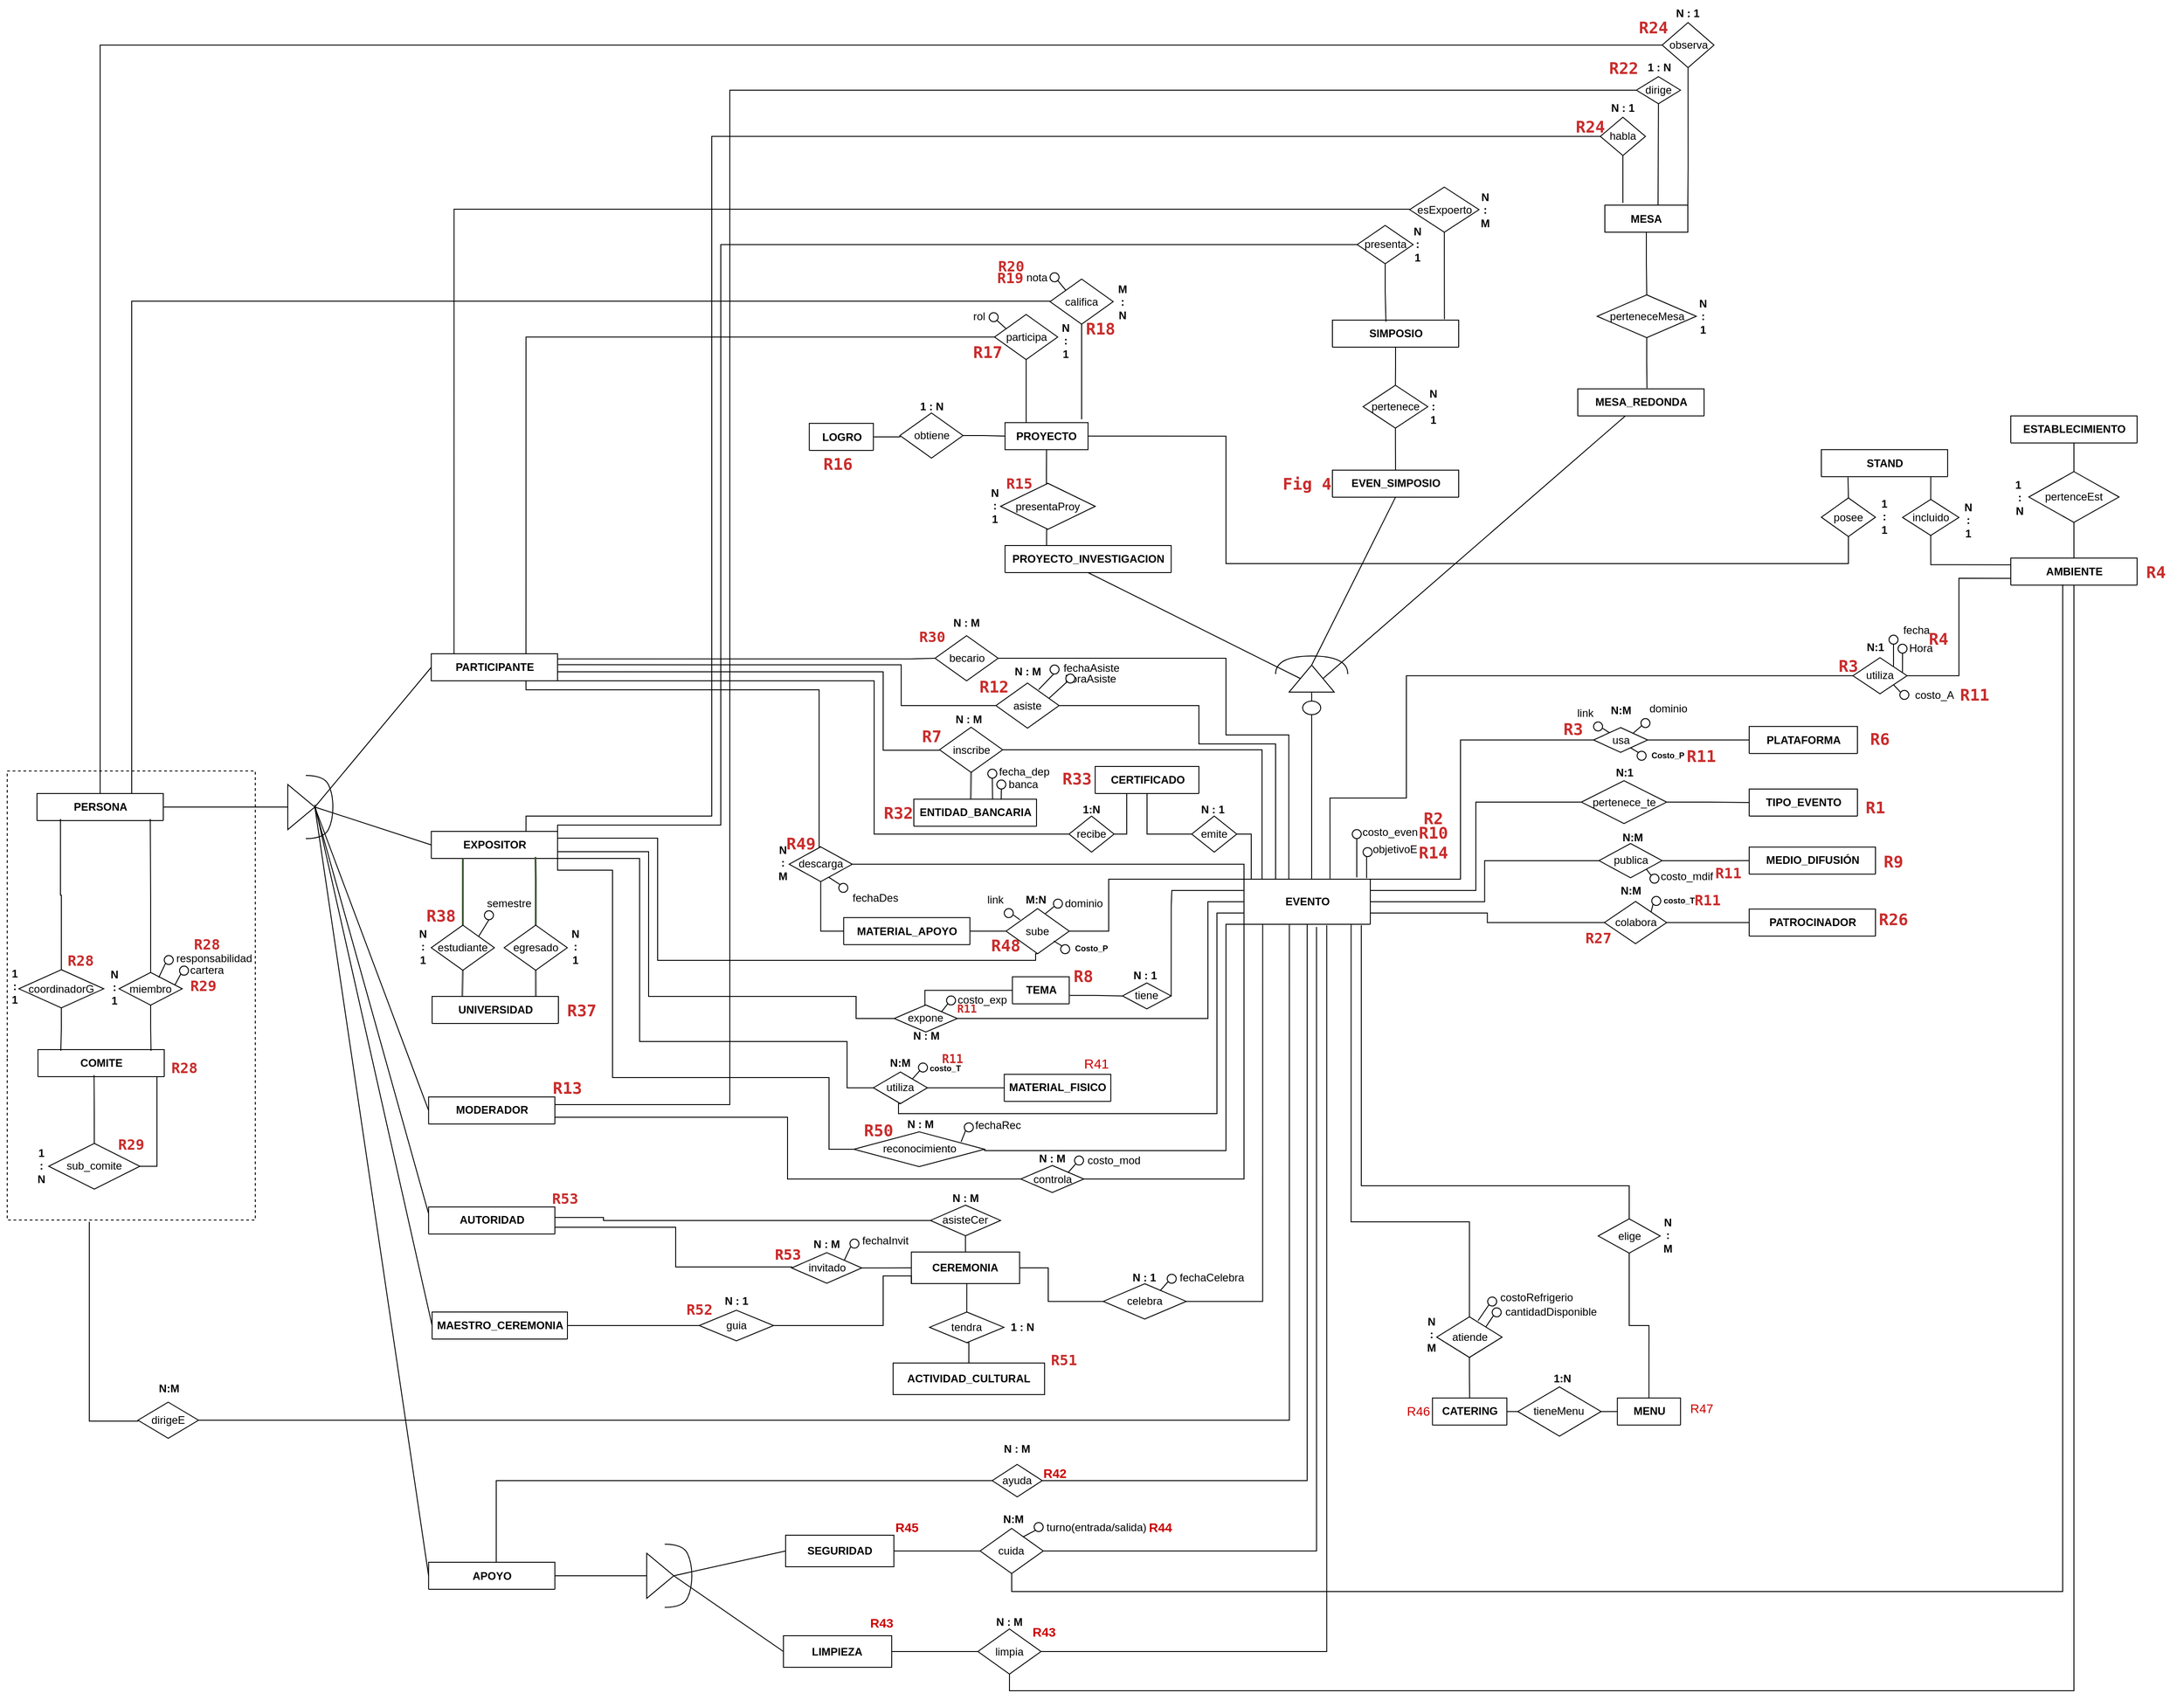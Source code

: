 <mxfile version="20.8.16" type="device" pages="2"><diagram name="Página-1" id="5sgVj9XDtFfy-JQoQde9"><mxGraphModel dx="4316" dy="1453" grid="1" gridSize="10" guides="1" tooltips="1" connect="1" arrows="1" fold="1" page="1" pageScale="1" pageWidth="827" pageHeight="1169" math="0" shadow="0"><root><mxCell id="0"/><mxCell id="1" parent="0"/><mxCell id="VKrlIhytsSvYiw9jsN55-1" value="" style="edgeStyle=orthogonalEdgeStyle;rounded=0;orthogonalLoop=1;jettySize=auto;html=1;exitX=0.75;exitY=0;exitDx=0;exitDy=0;entryX=0;entryY=0.5;entryDx=0;entryDy=0;fillColor=#0050ef;strokeColor=#000000;strokeWidth=1;endArrow=none;endFill=0;" edge="1" parent="1" source="VKrlIhytsSvYiw9jsN55-33" target="VKrlIhytsSvYiw9jsN55-397"><mxGeometry relative="1" as="geometry"><mxPoint x="-310" y="535" as="sourcePoint"/><mxPoint x="683" y="233" as="targetPoint"/><Array as="points"><mxPoint x="-536" y="910"/><mxPoint x="-330" y="910"/><mxPoint x="-330" y="156"/></Array></mxGeometry></mxCell><mxCell id="VKrlIhytsSvYiw9jsN55-2" style="edgeStyle=orthogonalEdgeStyle;rounded=0;orthogonalLoop=1;jettySize=auto;html=1;entryX=0;entryY=0.5;entryDx=0;entryDy=0;startArrow=none;startFill=0;endArrow=none;endFill=0;" edge="1" parent="1" source="VKrlIhytsSvYiw9jsN55-3" target="VKrlIhytsSvYiw9jsN55-478"><mxGeometry relative="1" as="geometry"><Array as="points"><mxPoint x="-568.89" y="1647"/></Array></mxGeometry></mxCell><mxCell id="VKrlIhytsSvYiw9jsN55-3" value="APOYO" style="shape=table;startSize=30;container=1;collapsible=1;childLayout=tableLayout;fixedRows=1;rowLines=0;fontStyle=1;align=center;resizeLast=1;html=1;" collapsed="1" vertex="1" parent="1"><mxGeometry x="-643.89" y="1737.5" width="140" height="30" as="geometry"><mxRectangle x="-470" y="650" width="186.0" height="150" as="alternateBounds"/></mxGeometry></mxCell><mxCell id="VKrlIhytsSvYiw9jsN55-4" value="" style="shape=tableRow;horizontal=0;startSize=0;swimlaneHead=0;swimlaneBody=0;fillColor=none;collapsible=0;dropTarget=0;points=[[0,0.5],[1,0.5]];portConstraint=eastwest;top=0;left=0;right=0;bottom=1;" vertex="1" parent="VKrlIhytsSvYiw9jsN55-3"><mxGeometry y="30" width="186.0" height="30" as="geometry"/></mxCell><mxCell id="VKrlIhytsSvYiw9jsN55-5" value="PK" style="shape=partialRectangle;connectable=0;fillColor=none;top=0;left=0;bottom=0;right=0;fontStyle=1;overflow=hidden;whiteSpace=wrap;html=1;" vertex="1" parent="VKrlIhytsSvYiw9jsN55-4"><mxGeometry width="30" height="30" as="geometry"><mxRectangle width="30" height="30" as="alternateBounds"/></mxGeometry></mxCell><mxCell id="VKrlIhytsSvYiw9jsN55-6" value="UniqueID" style="shape=partialRectangle;connectable=0;fillColor=none;top=0;left=0;bottom=0;right=0;align=left;spacingLeft=6;fontStyle=5;overflow=hidden;whiteSpace=wrap;html=1;" vertex="1" parent="VKrlIhytsSvYiw9jsN55-4"><mxGeometry x="30" width="156.0" height="30" as="geometry"><mxRectangle width="156.0" height="30" as="alternateBounds"/></mxGeometry></mxCell><mxCell id="VKrlIhytsSvYiw9jsN55-7" value="" style="shape=tableRow;horizontal=0;startSize=0;swimlaneHead=0;swimlaneBody=0;fillColor=none;collapsible=0;dropTarget=0;points=[[0,0.5],[1,0.5]];portConstraint=eastwest;top=0;left=0;right=0;bottom=0;" vertex="1" parent="VKrlIhytsSvYiw9jsN55-3"><mxGeometry y="60" width="186.0" height="30" as="geometry"/></mxCell><mxCell id="VKrlIhytsSvYiw9jsN55-8" value="" style="shape=partialRectangle;connectable=0;fillColor=none;top=0;left=0;bottom=0;right=0;editable=1;overflow=hidden;whiteSpace=wrap;html=1;" vertex="1" parent="VKrlIhytsSvYiw9jsN55-7"><mxGeometry width="30" height="30" as="geometry"><mxRectangle width="30" height="30" as="alternateBounds"/></mxGeometry></mxCell><mxCell id="VKrlIhytsSvYiw9jsN55-9" value="costo_Faci" style="shape=partialRectangle;connectable=0;fillColor=none;top=0;left=0;bottom=0;right=0;align=left;spacingLeft=6;overflow=hidden;whiteSpace=wrap;html=1;" vertex="1" parent="VKrlIhytsSvYiw9jsN55-7"><mxGeometry x="30" width="156.0" height="30" as="geometry"><mxRectangle width="156.0" height="30" as="alternateBounds"/></mxGeometry></mxCell><mxCell id="VKrlIhytsSvYiw9jsN55-10" value="" style="shape=tableRow;horizontal=0;startSize=0;swimlaneHead=0;swimlaneBody=0;fillColor=none;collapsible=0;dropTarget=0;points=[[0,0.5],[1,0.5]];portConstraint=eastwest;top=0;left=0;right=0;bottom=0;" vertex="1" parent="VKrlIhytsSvYiw9jsN55-3"><mxGeometry y="90" width="186.0" height="30" as="geometry"/></mxCell><mxCell id="VKrlIhytsSvYiw9jsN55-11" value="" style="shape=partialRectangle;connectable=0;fillColor=none;top=0;left=0;bottom=0;right=0;editable=1;overflow=hidden;whiteSpace=wrap;html=1;" vertex="1" parent="VKrlIhytsSvYiw9jsN55-10"><mxGeometry width="30" height="30" as="geometry"><mxRectangle width="30" height="30" as="alternateBounds"/></mxGeometry></mxCell><mxCell id="VKrlIhytsSvYiw9jsN55-12" value="areaEspecializacion_Faci" style="shape=partialRectangle;connectable=0;fillColor=none;top=0;left=0;bottom=0;right=0;align=left;spacingLeft=6;overflow=hidden;whiteSpace=wrap;html=1;" vertex="1" parent="VKrlIhytsSvYiw9jsN55-10"><mxGeometry x="30" width="156.0" height="30" as="geometry"><mxRectangle width="156.0" height="30" as="alternateBounds"/></mxGeometry></mxCell><mxCell id="VKrlIhytsSvYiw9jsN55-13" value="" style="shape=tableRow;horizontal=0;startSize=0;swimlaneHead=0;swimlaneBody=0;fillColor=none;collapsible=0;dropTarget=0;points=[[0,0.5],[1,0.5]];portConstraint=eastwest;top=0;left=0;right=0;bottom=0;" vertex="1" parent="VKrlIhytsSvYiw9jsN55-3"><mxGeometry y="120" width="186.0" height="30" as="geometry"/></mxCell><mxCell id="VKrlIhytsSvYiw9jsN55-14" value="" style="shape=partialRectangle;connectable=0;fillColor=none;top=0;left=0;bottom=0;right=0;editable=1;overflow=hidden;whiteSpace=wrap;html=1;" vertex="1" parent="VKrlIhytsSvYiw9jsN55-13"><mxGeometry width="30" height="30" as="geometry"><mxRectangle width="30" height="30" as="alternateBounds"/></mxGeometry></mxCell><mxCell id="VKrlIhytsSvYiw9jsN55-15" value="habilidad_Faci" style="shape=partialRectangle;connectable=0;fillColor=none;top=0;left=0;bottom=0;right=0;align=left;spacingLeft=6;overflow=hidden;whiteSpace=wrap;html=1;" vertex="1" parent="VKrlIhytsSvYiw9jsN55-13"><mxGeometry x="30" width="156.0" height="30" as="geometry"><mxRectangle width="156.0" height="30" as="alternateBounds"/></mxGeometry></mxCell><mxCell id="VKrlIhytsSvYiw9jsN55-16" style="edgeStyle=orthogonalEdgeStyle;rounded=0;orthogonalLoop=1;jettySize=auto;html=1;exitX=1;exitY=0.75;exitDx=0;exitDy=0;entryX=0;entryY=0.5;entryDx=0;entryDy=0;endArrow=none;endFill=0;fillColor=#d80073;strokeColor=#000000;strokeWidth=1;" edge="1" parent="1" source="VKrlIhytsSvYiw9jsN55-18" target="VKrlIhytsSvYiw9jsN55-124"><mxGeometry relative="1" as="geometry"><Array as="points"><mxPoint x="-246" y="1244"/><mxPoint x="-246" y="1313"/></Array></mxGeometry></mxCell><mxCell id="VKrlIhytsSvYiw9jsN55-17" style="edgeStyle=orthogonalEdgeStyle;rounded=0;orthogonalLoop=1;jettySize=auto;html=1;exitX=1;exitY=0.25;exitDx=0;exitDy=0;endArrow=none;endFill=0;fillColor=#d80073;strokeColor=#000000;strokeWidth=1;entryX=0;entryY=0.5;entryDx=0;entryDy=0;" edge="1" parent="1" source="VKrlIhytsSvYiw9jsN55-18" target="VKrlIhytsSvYiw9jsN55-346"><mxGeometry relative="1" as="geometry"><mxPoint x="630" y="420" as="targetPoint"/><Array as="points"><mxPoint x="-504" y="1230"/><mxPoint x="-310" y="1230"/><mxPoint x="-310" y="105"/></Array></mxGeometry></mxCell><mxCell id="VKrlIhytsSvYiw9jsN55-18" value="MODERADOR" style="shape=table;startSize=30;container=1;collapsible=1;childLayout=tableLayout;fixedRows=1;rowLines=0;fontStyle=1;align=center;resizeLast=1;html=1;" collapsed="1" vertex="1" parent="1"><mxGeometry x="-643.89" y="1221.45" width="140" height="30" as="geometry"><mxRectangle x="314" y="340" width="186.0" height="150" as="alternateBounds"/></mxGeometry></mxCell><mxCell id="VKrlIhytsSvYiw9jsN55-19" value="" style="shape=tableRow;horizontal=0;startSize=0;swimlaneHead=0;swimlaneBody=0;fillColor=none;collapsible=0;dropTarget=0;points=[[0,0.5],[1,0.5]];portConstraint=eastwest;top=0;left=0;right=0;bottom=1;" vertex="1" parent="VKrlIhytsSvYiw9jsN55-18"><mxGeometry y="30" width="186.0" height="30" as="geometry"/></mxCell><mxCell id="VKrlIhytsSvYiw9jsN55-20" value="PK" style="shape=partialRectangle;connectable=0;fillColor=none;top=0;left=0;bottom=0;right=0;fontStyle=1;overflow=hidden;whiteSpace=wrap;html=1;" vertex="1" parent="VKrlIhytsSvYiw9jsN55-19"><mxGeometry width="30" height="30" as="geometry"><mxRectangle width="30" height="30" as="alternateBounds"/></mxGeometry></mxCell><mxCell id="VKrlIhytsSvYiw9jsN55-21" value="UniqueID" style="shape=partialRectangle;connectable=0;fillColor=none;top=0;left=0;bottom=0;right=0;align=left;spacingLeft=6;fontStyle=5;overflow=hidden;whiteSpace=wrap;html=1;" vertex="1" parent="VKrlIhytsSvYiw9jsN55-19"><mxGeometry x="30" width="156.0" height="30" as="geometry"><mxRectangle width="156.0" height="30" as="alternateBounds"/></mxGeometry></mxCell><mxCell id="VKrlIhytsSvYiw9jsN55-22" value="" style="shape=tableRow;horizontal=0;startSize=0;swimlaneHead=0;swimlaneBody=0;fillColor=none;collapsible=0;dropTarget=0;points=[[0,0.5],[1,0.5]];portConstraint=eastwest;top=0;left=0;right=0;bottom=0;" vertex="1" parent="VKrlIhytsSvYiw9jsN55-18"><mxGeometry y="60" width="186.0" height="30" as="geometry"/></mxCell><mxCell id="VKrlIhytsSvYiw9jsN55-23" value="" style="shape=partialRectangle;connectable=0;fillColor=none;top=0;left=0;bottom=0;right=0;editable=1;overflow=hidden;whiteSpace=wrap;html=1;" vertex="1" parent="VKrlIhytsSvYiw9jsN55-22"><mxGeometry width="30" height="30" as="geometry"><mxRectangle width="30" height="30" as="alternateBounds"/></mxGeometry></mxCell><mxCell id="VKrlIhytsSvYiw9jsN55-24" value="costo_Faci" style="shape=partialRectangle;connectable=0;fillColor=none;top=0;left=0;bottom=0;right=0;align=left;spacingLeft=6;overflow=hidden;whiteSpace=wrap;html=1;" vertex="1" parent="VKrlIhytsSvYiw9jsN55-22"><mxGeometry x="30" width="156.0" height="30" as="geometry"><mxRectangle width="156.0" height="30" as="alternateBounds"/></mxGeometry></mxCell><mxCell id="VKrlIhytsSvYiw9jsN55-25" value="" style="shape=tableRow;horizontal=0;startSize=0;swimlaneHead=0;swimlaneBody=0;fillColor=none;collapsible=0;dropTarget=0;points=[[0,0.5],[1,0.5]];portConstraint=eastwest;top=0;left=0;right=0;bottom=0;" vertex="1" parent="VKrlIhytsSvYiw9jsN55-18"><mxGeometry y="90" width="186.0" height="30" as="geometry"/></mxCell><mxCell id="VKrlIhytsSvYiw9jsN55-26" value="" style="shape=partialRectangle;connectable=0;fillColor=none;top=0;left=0;bottom=0;right=0;editable=1;overflow=hidden;whiteSpace=wrap;html=1;" vertex="1" parent="VKrlIhytsSvYiw9jsN55-25"><mxGeometry width="30" height="30" as="geometry"><mxRectangle width="30" height="30" as="alternateBounds"/></mxGeometry></mxCell><mxCell id="VKrlIhytsSvYiw9jsN55-27" value="areaEspecializacion_Faci" style="shape=partialRectangle;connectable=0;fillColor=none;top=0;left=0;bottom=0;right=0;align=left;spacingLeft=6;overflow=hidden;whiteSpace=wrap;html=1;" vertex="1" parent="VKrlIhytsSvYiw9jsN55-25"><mxGeometry x="30" width="156.0" height="30" as="geometry"><mxRectangle width="156.0" height="30" as="alternateBounds"/></mxGeometry></mxCell><mxCell id="VKrlIhytsSvYiw9jsN55-28" value="" style="shape=tableRow;horizontal=0;startSize=0;swimlaneHead=0;swimlaneBody=0;fillColor=none;collapsible=0;dropTarget=0;points=[[0,0.5],[1,0.5]];portConstraint=eastwest;top=0;left=0;right=0;bottom=0;" vertex="1" parent="VKrlIhytsSvYiw9jsN55-18"><mxGeometry y="120" width="186.0" height="30" as="geometry"/></mxCell><mxCell id="VKrlIhytsSvYiw9jsN55-29" value="" style="shape=partialRectangle;connectable=0;fillColor=none;top=0;left=0;bottom=0;right=0;editable=1;overflow=hidden;whiteSpace=wrap;html=1;" vertex="1" parent="VKrlIhytsSvYiw9jsN55-28"><mxGeometry width="30" height="30" as="geometry"><mxRectangle width="30" height="30" as="alternateBounds"/></mxGeometry></mxCell><mxCell id="VKrlIhytsSvYiw9jsN55-30" value="habilidad_Faci" style="shape=partialRectangle;connectable=0;fillColor=none;top=0;left=0;bottom=0;right=0;align=left;spacingLeft=6;overflow=hidden;whiteSpace=wrap;html=1;" vertex="1" parent="VKrlIhytsSvYiw9jsN55-28"><mxGeometry x="30" width="156.0" height="30" as="geometry"><mxRectangle width="156.0" height="30" as="alternateBounds"/></mxGeometry></mxCell><mxCell id="VKrlIhytsSvYiw9jsN55-31" style="edgeStyle=orthogonalEdgeStyle;rounded=0;orthogonalLoop=1;jettySize=auto;html=1;entryX=0;entryY=0.5;entryDx=0;entryDy=0;endArrow=none;endFill=0;fillColor=#0050ef;strokeColor=#000000;strokeWidth=1;exitX=1;exitY=0.75;exitDx=0;exitDy=0;" edge="1" parent="1" source="VKrlIhytsSvYiw9jsN55-33" target="VKrlIhytsSvYiw9jsN55-122"><mxGeometry relative="1" as="geometry"><Array as="points"><mxPoint x="-400" y="950"/><mxPoint x="-400" y="1110"/><mxPoint x="-170" y="1110"/><mxPoint x="-170" y="1135"/></Array><mxPoint x="-480" y="930" as="sourcePoint"/></mxGeometry></mxCell><mxCell id="VKrlIhytsSvYiw9jsN55-32" style="edgeStyle=orthogonalEdgeStyle;rounded=0;orthogonalLoop=1;jettySize=auto;html=1;exitX=1;exitY=0;exitDx=0;exitDy=0;entryX=0;entryY=0.5;entryDx=0;entryDy=0;endArrow=none;endFill=0;" edge="1" parent="1" source="VKrlIhytsSvYiw9jsN55-33" target="VKrlIhytsSvYiw9jsN55-401"><mxGeometry relative="1" as="geometry"><Array as="points"><mxPoint x="-501" y="920"/><mxPoint x="-320" y="920"/><mxPoint x="-320" y="276"/></Array></mxGeometry></mxCell><mxCell id="VKrlIhytsSvYiw9jsN55-33" value="EXPOSITOR" style="shape=table;startSize=30;container=1;collapsible=1;childLayout=tableLayout;fixedRows=1;rowLines=0;fontStyle=1;align=center;resizeLast=1;html=1;" collapsed="1" vertex="1" parent="1"><mxGeometry x="-640.9" y="927" width="140" height="30" as="geometry"><mxRectangle x="314" y="340" width="186.0" height="150" as="alternateBounds"/></mxGeometry></mxCell><mxCell id="VKrlIhytsSvYiw9jsN55-34" value="" style="shape=tableRow;horizontal=0;startSize=0;swimlaneHead=0;swimlaneBody=0;fillColor=none;collapsible=0;dropTarget=0;points=[[0,0.5],[1,0.5]];portConstraint=eastwest;top=0;left=0;right=0;bottom=1;" vertex="1" parent="VKrlIhytsSvYiw9jsN55-33"><mxGeometry y="30" width="186.0" height="30" as="geometry"/></mxCell><mxCell id="VKrlIhytsSvYiw9jsN55-35" value="PK" style="shape=partialRectangle;connectable=0;fillColor=none;top=0;left=0;bottom=0;right=0;fontStyle=1;overflow=hidden;whiteSpace=wrap;html=1;" vertex="1" parent="VKrlIhytsSvYiw9jsN55-34"><mxGeometry width="30" height="30" as="geometry"><mxRectangle width="30" height="30" as="alternateBounds"/></mxGeometry></mxCell><mxCell id="VKrlIhytsSvYiw9jsN55-36" value="UniqueID" style="shape=partialRectangle;connectable=0;fillColor=none;top=0;left=0;bottom=0;right=0;align=left;spacingLeft=6;fontStyle=5;overflow=hidden;whiteSpace=wrap;html=1;" vertex="1" parent="VKrlIhytsSvYiw9jsN55-34"><mxGeometry x="30" width="156.0" height="30" as="geometry"><mxRectangle width="156.0" height="30" as="alternateBounds"/></mxGeometry></mxCell><mxCell id="VKrlIhytsSvYiw9jsN55-37" value="" style="shape=tableRow;horizontal=0;startSize=0;swimlaneHead=0;swimlaneBody=0;fillColor=none;collapsible=0;dropTarget=0;points=[[0,0.5],[1,0.5]];portConstraint=eastwest;top=0;left=0;right=0;bottom=0;" vertex="1" parent="VKrlIhytsSvYiw9jsN55-33"><mxGeometry y="60" width="186.0" height="30" as="geometry"/></mxCell><mxCell id="VKrlIhytsSvYiw9jsN55-38" value="" style="shape=partialRectangle;connectable=0;fillColor=none;top=0;left=0;bottom=0;right=0;editable=1;overflow=hidden;whiteSpace=wrap;html=1;" vertex="1" parent="VKrlIhytsSvYiw9jsN55-37"><mxGeometry width="30" height="30" as="geometry"><mxRectangle width="30" height="30" as="alternateBounds"/></mxGeometry></mxCell><mxCell id="VKrlIhytsSvYiw9jsN55-39" value="costo_Faci" style="shape=partialRectangle;connectable=0;fillColor=none;top=0;left=0;bottom=0;right=0;align=left;spacingLeft=6;overflow=hidden;whiteSpace=wrap;html=1;" vertex="1" parent="VKrlIhytsSvYiw9jsN55-37"><mxGeometry x="30" width="156.0" height="30" as="geometry"><mxRectangle width="156.0" height="30" as="alternateBounds"/></mxGeometry></mxCell><mxCell id="VKrlIhytsSvYiw9jsN55-40" value="" style="shape=tableRow;horizontal=0;startSize=0;swimlaneHead=0;swimlaneBody=0;fillColor=none;collapsible=0;dropTarget=0;points=[[0,0.5],[1,0.5]];portConstraint=eastwest;top=0;left=0;right=0;bottom=0;" vertex="1" parent="VKrlIhytsSvYiw9jsN55-33"><mxGeometry y="90" width="186.0" height="30" as="geometry"/></mxCell><mxCell id="VKrlIhytsSvYiw9jsN55-41" value="" style="shape=partialRectangle;connectable=0;fillColor=none;top=0;left=0;bottom=0;right=0;editable=1;overflow=hidden;whiteSpace=wrap;html=1;" vertex="1" parent="VKrlIhytsSvYiw9jsN55-40"><mxGeometry width="30" height="30" as="geometry"><mxRectangle width="30" height="30" as="alternateBounds"/></mxGeometry></mxCell><mxCell id="VKrlIhytsSvYiw9jsN55-42" value="areaEspecializacion_Faci" style="shape=partialRectangle;connectable=0;fillColor=none;top=0;left=0;bottom=0;right=0;align=left;spacingLeft=6;overflow=hidden;whiteSpace=wrap;html=1;" vertex="1" parent="VKrlIhytsSvYiw9jsN55-40"><mxGeometry x="30" width="156.0" height="30" as="geometry"><mxRectangle width="156.0" height="30" as="alternateBounds"/></mxGeometry></mxCell><mxCell id="VKrlIhytsSvYiw9jsN55-43" value="" style="shape=tableRow;horizontal=0;startSize=0;swimlaneHead=0;swimlaneBody=0;fillColor=none;collapsible=0;dropTarget=0;points=[[0,0.5],[1,0.5]];portConstraint=eastwest;top=0;left=0;right=0;bottom=0;" vertex="1" parent="VKrlIhytsSvYiw9jsN55-33"><mxGeometry y="120" width="186.0" height="30" as="geometry"/></mxCell><mxCell id="VKrlIhytsSvYiw9jsN55-44" value="" style="shape=partialRectangle;connectable=0;fillColor=none;top=0;left=0;bottom=0;right=0;editable=1;overflow=hidden;whiteSpace=wrap;html=1;" vertex="1" parent="VKrlIhytsSvYiw9jsN55-43"><mxGeometry width="30" height="30" as="geometry"><mxRectangle width="30" height="30" as="alternateBounds"/></mxGeometry></mxCell><mxCell id="VKrlIhytsSvYiw9jsN55-45" value="habilidad_Faci" style="shape=partialRectangle;connectable=0;fillColor=none;top=0;left=0;bottom=0;right=0;align=left;spacingLeft=6;overflow=hidden;whiteSpace=wrap;html=1;" vertex="1" parent="VKrlIhytsSvYiw9jsN55-43"><mxGeometry x="30" width="156.0" height="30" as="geometry"><mxRectangle width="156.0" height="30" as="alternateBounds"/></mxGeometry></mxCell><mxCell id="VKrlIhytsSvYiw9jsN55-46" style="edgeStyle=orthogonalEdgeStyle;rounded=0;orthogonalLoop=1;jettySize=auto;html=1;entryX=0;entryY=0.5;entryDx=0;entryDy=0;endArrow=none;endFill=0;exitX=1;exitY=0.75;exitDx=0;exitDy=0;" edge="1" parent="1" source="VKrlIhytsSvYiw9jsN55-50" target="VKrlIhytsSvYiw9jsN55-119"><mxGeometry relative="1" as="geometry"><Array as="points"><mxPoint x="-501" y="750"/><mxPoint x="-140" y="750"/><mxPoint x="-140" y="837"/><mxPoint x="-77" y="837"/></Array><mxPoint x="-470" y="750" as="sourcePoint"/></mxGeometry></mxCell><mxCell id="VKrlIhytsSvYiw9jsN55-47" style="edgeStyle=orthogonalEdgeStyle;rounded=0;orthogonalLoop=1;jettySize=auto;html=1;exitX=1.004;exitY=0.406;exitDx=0;exitDy=0;entryX=0;entryY=0.5;entryDx=0;entryDy=0;endArrow=none;endFill=0;exitPerimeter=0;" edge="1" parent="1" source="VKrlIhytsSvYiw9jsN55-50" target="VKrlIhytsSvYiw9jsN55-276"><mxGeometry relative="1" as="geometry"><Array as="points"><mxPoint x="-120" y="742"/><mxPoint x="-120" y="788"/></Array></mxGeometry></mxCell><mxCell id="VKrlIhytsSvYiw9jsN55-48" style="edgeStyle=orthogonalEdgeStyle;rounded=0;orthogonalLoop=1;jettySize=auto;html=1;entryX=0;entryY=0.5;entryDx=0;entryDy=0;endArrow=none;endFill=0;exitX=0.18;exitY=0.004;exitDx=0;exitDy=0;exitPerimeter=0;" edge="1" parent="1" source="VKrlIhytsSvYiw9jsN55-50" target="VKrlIhytsSvYiw9jsN55-404"><mxGeometry relative="1" as="geometry"><Array as="points"><mxPoint x="-616" y="237"/><mxPoint x="444" y="237"/></Array><mxPoint x="-620" y="710" as="sourcePoint"/></mxGeometry></mxCell><mxCell id="VKrlIhytsSvYiw9jsN55-49" style="edgeStyle=orthogonalEdgeStyle;rounded=0;orthogonalLoop=1;jettySize=auto;html=1;endArrow=none;endFill=0;entryX=0;entryY=0.5;entryDx=0;entryDy=0;exitX=1.002;exitY=0.19;exitDx=0;exitDy=0;exitPerimeter=0;" edge="1" parent="1" source="VKrlIhytsSvYiw9jsN55-50" target="VKrlIhytsSvYiw9jsN55-424"><mxGeometry relative="1" as="geometry"><Array as="points"><mxPoint x="-110" y="736"/><mxPoint x="-82" y="735"/></Array><mxPoint x="-120" y="740" as="targetPoint"/><mxPoint x="-460" y="710" as="sourcePoint"/></mxGeometry></mxCell><mxCell id="VKrlIhytsSvYiw9jsN55-50" value="PARTICIPANTE" style="shape=table;startSize=0;container=1;collapsible=1;childLayout=tableLayout;fixedRows=1;rowLines=0;fontStyle=1;align=center;resizeLast=1;html=1;" collapsed="1" vertex="1" parent="1"><mxGeometry x="-640.94" y="730" width="140" height="30" as="geometry"><mxRectangle x="-470" y="450" width="186.0" height="150" as="alternateBounds"/></mxGeometry></mxCell><mxCell id="VKrlIhytsSvYiw9jsN55-51" value="" style="shape=tableRow;horizontal=0;startSize=0;swimlaneHead=0;swimlaneBody=0;fillColor=none;collapsible=0;dropTarget=0;points=[[0,0.5],[1,0.5]];portConstraint=eastwest;top=0;left=0;right=0;bottom=1;" vertex="1" parent="VKrlIhytsSvYiw9jsN55-50"><mxGeometry y="30" width="186.0" height="30" as="geometry"/></mxCell><mxCell id="VKrlIhytsSvYiw9jsN55-52" value="PK" style="shape=partialRectangle;connectable=0;fillColor=none;top=0;left=0;bottom=0;right=0;fontStyle=1;overflow=hidden;whiteSpace=wrap;html=1;" vertex="1" parent="VKrlIhytsSvYiw9jsN55-51"><mxGeometry width="30" height="30" as="geometry"><mxRectangle width="30" height="30" as="alternateBounds"/></mxGeometry></mxCell><mxCell id="VKrlIhytsSvYiw9jsN55-53" value="UniqueID" style="shape=partialRectangle;connectable=0;fillColor=none;top=0;left=0;bottom=0;right=0;align=left;spacingLeft=6;fontStyle=5;overflow=hidden;whiteSpace=wrap;html=1;" vertex="1" parent="VKrlIhytsSvYiw9jsN55-51"><mxGeometry x="30" width="156.0" height="30" as="geometry"><mxRectangle width="156.0" height="30" as="alternateBounds"/></mxGeometry></mxCell><mxCell id="VKrlIhytsSvYiw9jsN55-54" value="" style="shape=tableRow;horizontal=0;startSize=0;swimlaneHead=0;swimlaneBody=0;fillColor=none;collapsible=0;dropTarget=0;points=[[0,0.5],[1,0.5]];portConstraint=eastwest;top=0;left=0;right=0;bottom=0;" vertex="1" parent="VKrlIhytsSvYiw9jsN55-50"><mxGeometry y="60" width="186.0" height="30" as="geometry"/></mxCell><mxCell id="VKrlIhytsSvYiw9jsN55-55" value="" style="shape=partialRectangle;connectable=0;fillColor=none;top=0;left=0;bottom=0;right=0;editable=1;overflow=hidden;whiteSpace=wrap;html=1;" vertex="1" parent="VKrlIhytsSvYiw9jsN55-54"><mxGeometry width="30" height="30" as="geometry"><mxRectangle width="30" height="30" as="alternateBounds"/></mxGeometry></mxCell><mxCell id="VKrlIhytsSvYiw9jsN55-56" value="costo_Faci" style="shape=partialRectangle;connectable=0;fillColor=none;top=0;left=0;bottom=0;right=0;align=left;spacingLeft=6;overflow=hidden;whiteSpace=wrap;html=1;" vertex="1" parent="VKrlIhytsSvYiw9jsN55-54"><mxGeometry x="30" width="156.0" height="30" as="geometry"><mxRectangle width="156.0" height="30" as="alternateBounds"/></mxGeometry></mxCell><mxCell id="VKrlIhytsSvYiw9jsN55-57" value="" style="shape=tableRow;horizontal=0;startSize=0;swimlaneHead=0;swimlaneBody=0;fillColor=none;collapsible=0;dropTarget=0;points=[[0,0.5],[1,0.5]];portConstraint=eastwest;top=0;left=0;right=0;bottom=0;" vertex="1" parent="VKrlIhytsSvYiw9jsN55-50"><mxGeometry y="90" width="186.0" height="30" as="geometry"/></mxCell><mxCell id="VKrlIhytsSvYiw9jsN55-58" value="" style="shape=partialRectangle;connectable=0;fillColor=none;top=0;left=0;bottom=0;right=0;editable=1;overflow=hidden;whiteSpace=wrap;html=1;" vertex="1" parent="VKrlIhytsSvYiw9jsN55-57"><mxGeometry width="30" height="30" as="geometry"><mxRectangle width="30" height="30" as="alternateBounds"/></mxGeometry></mxCell><mxCell id="VKrlIhytsSvYiw9jsN55-59" value="areaEspecializacion_Faci" style="shape=partialRectangle;connectable=0;fillColor=none;top=0;left=0;bottom=0;right=0;align=left;spacingLeft=6;overflow=hidden;whiteSpace=wrap;html=1;" vertex="1" parent="VKrlIhytsSvYiw9jsN55-57"><mxGeometry x="30" width="156.0" height="30" as="geometry"><mxRectangle width="156.0" height="30" as="alternateBounds"/></mxGeometry></mxCell><mxCell id="VKrlIhytsSvYiw9jsN55-60" value="" style="shape=tableRow;horizontal=0;startSize=0;swimlaneHead=0;swimlaneBody=0;fillColor=none;collapsible=0;dropTarget=0;points=[[0,0.5],[1,0.5]];portConstraint=eastwest;top=0;left=0;right=0;bottom=0;" vertex="1" parent="VKrlIhytsSvYiw9jsN55-50"><mxGeometry y="120" width="186.0" height="30" as="geometry"/></mxCell><mxCell id="VKrlIhytsSvYiw9jsN55-61" value="" style="shape=partialRectangle;connectable=0;fillColor=none;top=0;left=0;bottom=0;right=0;editable=1;overflow=hidden;whiteSpace=wrap;html=1;" vertex="1" parent="VKrlIhytsSvYiw9jsN55-60"><mxGeometry width="30" height="30" as="geometry"><mxRectangle width="30" height="30" as="alternateBounds"/></mxGeometry></mxCell><mxCell id="VKrlIhytsSvYiw9jsN55-62" value="habilidad_Faci" style="shape=partialRectangle;connectable=0;fillColor=none;top=0;left=0;bottom=0;right=0;align=left;spacingLeft=6;overflow=hidden;whiteSpace=wrap;html=1;" vertex="1" parent="VKrlIhytsSvYiw9jsN55-60"><mxGeometry x="30" width="156.0" height="30" as="geometry"><mxRectangle width="156.0" height="30" as="alternateBounds"/></mxGeometry></mxCell><mxCell id="VKrlIhytsSvYiw9jsN55-63" value="MESA_REDONDA" style="shape=table;startSize=30;container=1;collapsible=1;childLayout=tableLayout;fixedRows=1;rowLines=0;fontStyle=1;align=center;resizeLast=1;html=1;" collapsed="1" vertex="1" parent="1"><mxGeometry x="630" y="436.25" width="140" height="30" as="geometry"><mxRectangle x="314" y="340" width="186.0" height="150" as="alternateBounds"/></mxGeometry></mxCell><mxCell id="VKrlIhytsSvYiw9jsN55-64" value="" style="shape=tableRow;horizontal=0;startSize=0;swimlaneHead=0;swimlaneBody=0;fillColor=none;collapsible=0;dropTarget=0;points=[[0,0.5],[1,0.5]];portConstraint=eastwest;top=0;left=0;right=0;bottom=1;" vertex="1" parent="VKrlIhytsSvYiw9jsN55-63"><mxGeometry y="30" width="186.0" height="30" as="geometry"/></mxCell><mxCell id="VKrlIhytsSvYiw9jsN55-65" value="PK" style="shape=partialRectangle;connectable=0;fillColor=none;top=0;left=0;bottom=0;right=0;fontStyle=1;overflow=hidden;whiteSpace=wrap;html=1;" vertex="1" parent="VKrlIhytsSvYiw9jsN55-64"><mxGeometry width="30" height="30" as="geometry"><mxRectangle width="30" height="30" as="alternateBounds"/></mxGeometry></mxCell><mxCell id="VKrlIhytsSvYiw9jsN55-66" value="UniqueID" style="shape=partialRectangle;connectable=0;fillColor=none;top=0;left=0;bottom=0;right=0;align=left;spacingLeft=6;fontStyle=5;overflow=hidden;whiteSpace=wrap;html=1;" vertex="1" parent="VKrlIhytsSvYiw9jsN55-64"><mxGeometry x="30" width="156.0" height="30" as="geometry"><mxRectangle width="156.0" height="30" as="alternateBounds"/></mxGeometry></mxCell><mxCell id="VKrlIhytsSvYiw9jsN55-67" value="" style="shape=tableRow;horizontal=0;startSize=0;swimlaneHead=0;swimlaneBody=0;fillColor=none;collapsible=0;dropTarget=0;points=[[0,0.5],[1,0.5]];portConstraint=eastwest;top=0;left=0;right=0;bottom=0;" vertex="1" parent="VKrlIhytsSvYiw9jsN55-63"><mxGeometry y="60" width="186.0" height="30" as="geometry"/></mxCell><mxCell id="VKrlIhytsSvYiw9jsN55-68" value="" style="shape=partialRectangle;connectable=0;fillColor=none;top=0;left=0;bottom=0;right=0;editable=1;overflow=hidden;whiteSpace=wrap;html=1;" vertex="1" parent="VKrlIhytsSvYiw9jsN55-67"><mxGeometry width="30" height="30" as="geometry"><mxRectangle width="30" height="30" as="alternateBounds"/></mxGeometry></mxCell><mxCell id="VKrlIhytsSvYiw9jsN55-69" value="costo_Faci" style="shape=partialRectangle;connectable=0;fillColor=none;top=0;left=0;bottom=0;right=0;align=left;spacingLeft=6;overflow=hidden;whiteSpace=wrap;html=1;" vertex="1" parent="VKrlIhytsSvYiw9jsN55-67"><mxGeometry x="30" width="156.0" height="30" as="geometry"><mxRectangle width="156.0" height="30" as="alternateBounds"/></mxGeometry></mxCell><mxCell id="VKrlIhytsSvYiw9jsN55-70" value="" style="shape=tableRow;horizontal=0;startSize=0;swimlaneHead=0;swimlaneBody=0;fillColor=none;collapsible=0;dropTarget=0;points=[[0,0.5],[1,0.5]];portConstraint=eastwest;top=0;left=0;right=0;bottom=0;" vertex="1" parent="VKrlIhytsSvYiw9jsN55-63"><mxGeometry y="90" width="186.0" height="30" as="geometry"/></mxCell><mxCell id="VKrlIhytsSvYiw9jsN55-71" value="" style="shape=partialRectangle;connectable=0;fillColor=none;top=0;left=0;bottom=0;right=0;editable=1;overflow=hidden;whiteSpace=wrap;html=1;" vertex="1" parent="VKrlIhytsSvYiw9jsN55-70"><mxGeometry width="30" height="30" as="geometry"><mxRectangle width="30" height="30" as="alternateBounds"/></mxGeometry></mxCell><mxCell id="VKrlIhytsSvYiw9jsN55-72" value="areaEspecializacion_Faci" style="shape=partialRectangle;connectable=0;fillColor=none;top=0;left=0;bottom=0;right=0;align=left;spacingLeft=6;overflow=hidden;whiteSpace=wrap;html=1;" vertex="1" parent="VKrlIhytsSvYiw9jsN55-70"><mxGeometry x="30" width="156.0" height="30" as="geometry"><mxRectangle width="156.0" height="30" as="alternateBounds"/></mxGeometry></mxCell><mxCell id="VKrlIhytsSvYiw9jsN55-73" value="" style="shape=tableRow;horizontal=0;startSize=0;swimlaneHead=0;swimlaneBody=0;fillColor=none;collapsible=0;dropTarget=0;points=[[0,0.5],[1,0.5]];portConstraint=eastwest;top=0;left=0;right=0;bottom=0;" vertex="1" parent="VKrlIhytsSvYiw9jsN55-63"><mxGeometry y="120" width="186.0" height="30" as="geometry"/></mxCell><mxCell id="VKrlIhytsSvYiw9jsN55-74" value="" style="shape=partialRectangle;connectable=0;fillColor=none;top=0;left=0;bottom=0;right=0;editable=1;overflow=hidden;whiteSpace=wrap;html=1;" vertex="1" parent="VKrlIhytsSvYiw9jsN55-73"><mxGeometry width="30" height="30" as="geometry"><mxRectangle width="30" height="30" as="alternateBounds"/></mxGeometry></mxCell><mxCell id="VKrlIhytsSvYiw9jsN55-75" value="habilidad_Faci" style="shape=partialRectangle;connectable=0;fillColor=none;top=0;left=0;bottom=0;right=0;align=left;spacingLeft=6;overflow=hidden;whiteSpace=wrap;html=1;" vertex="1" parent="VKrlIhytsSvYiw9jsN55-73"><mxGeometry x="30" width="156.0" height="30" as="geometry"><mxRectangle width="156.0" height="30" as="alternateBounds"/></mxGeometry></mxCell><mxCell id="VKrlIhytsSvYiw9jsN55-76" style="edgeStyle=orthogonalEdgeStyle;rounded=0;orthogonalLoop=1;jettySize=auto;html=1;exitX=1;exitY=0.5;exitDx=0;exitDy=0;endArrow=none;endFill=0;" edge="1" parent="1"><mxGeometry relative="1" as="geometry"><mxPoint x="-800" y="900" as="targetPoint"/><mxPoint x="-810" y="900" as="sourcePoint"/></mxGeometry></mxCell><mxCell id="VKrlIhytsSvYiw9jsN55-77" style="edgeStyle=orthogonalEdgeStyle;rounded=0;orthogonalLoop=1;jettySize=auto;html=1;exitX=0.5;exitY=0;exitDx=0;exitDy=0;endArrow=none;endFill=0;entryX=0;entryY=0.5;entryDx=0;entryDy=0;" edge="1" parent="1" source="VKrlIhytsSvYiw9jsN55-78" target="VKrlIhytsSvYiw9jsN55-395"><mxGeometry relative="1" as="geometry"><Array as="points"><mxPoint x="-1008" y="55"/></Array><mxPoint x="430" y="30" as="targetPoint"/></mxGeometry></mxCell><mxCell id="VKrlIhytsSvYiw9jsN55-78" value="PERSONA" style="shape=table;startSize=30;container=1;collapsible=1;childLayout=tableLayout;fixedRows=1;rowLines=0;fontStyle=1;align=center;resizeLast=1;html=1;" collapsed="1" vertex="1" parent="1"><mxGeometry x="-1078" y="885" width="140" height="30" as="geometry"><mxRectangle x="314" y="340" width="186.0" height="150" as="alternateBounds"/></mxGeometry></mxCell><mxCell id="VKrlIhytsSvYiw9jsN55-79" value="" style="shape=tableRow;horizontal=0;startSize=0;swimlaneHead=0;swimlaneBody=0;fillColor=none;collapsible=0;dropTarget=0;points=[[0,0.5],[1,0.5]];portConstraint=eastwest;top=0;left=0;right=0;bottom=1;" vertex="1" parent="VKrlIhytsSvYiw9jsN55-78"><mxGeometry y="30" width="186.0" height="30" as="geometry"/></mxCell><mxCell id="VKrlIhytsSvYiw9jsN55-80" value="PK" style="shape=partialRectangle;connectable=0;fillColor=none;top=0;left=0;bottom=0;right=0;fontStyle=1;overflow=hidden;whiteSpace=wrap;html=1;" vertex="1" parent="VKrlIhytsSvYiw9jsN55-79"><mxGeometry width="30" height="30" as="geometry"><mxRectangle width="30" height="30" as="alternateBounds"/></mxGeometry></mxCell><mxCell id="VKrlIhytsSvYiw9jsN55-81" value="UniqueID" style="shape=partialRectangle;connectable=0;fillColor=none;top=0;left=0;bottom=0;right=0;align=left;spacingLeft=6;fontStyle=5;overflow=hidden;whiteSpace=wrap;html=1;" vertex="1" parent="VKrlIhytsSvYiw9jsN55-79"><mxGeometry x="30" width="156.0" height="30" as="geometry"><mxRectangle width="156.0" height="30" as="alternateBounds"/></mxGeometry></mxCell><mxCell id="VKrlIhytsSvYiw9jsN55-82" value="" style="shape=tableRow;horizontal=0;startSize=0;swimlaneHead=0;swimlaneBody=0;fillColor=none;collapsible=0;dropTarget=0;points=[[0,0.5],[1,0.5]];portConstraint=eastwest;top=0;left=0;right=0;bottom=0;" vertex="1" parent="VKrlIhytsSvYiw9jsN55-78"><mxGeometry y="60" width="186.0" height="30" as="geometry"/></mxCell><mxCell id="VKrlIhytsSvYiw9jsN55-83" value="" style="shape=partialRectangle;connectable=0;fillColor=none;top=0;left=0;bottom=0;right=0;editable=1;overflow=hidden;whiteSpace=wrap;html=1;" vertex="1" parent="VKrlIhytsSvYiw9jsN55-82"><mxGeometry width="30" height="30" as="geometry"><mxRectangle width="30" height="30" as="alternateBounds"/></mxGeometry></mxCell><mxCell id="VKrlIhytsSvYiw9jsN55-84" value="costo_Faci" style="shape=partialRectangle;connectable=0;fillColor=none;top=0;left=0;bottom=0;right=0;align=left;spacingLeft=6;overflow=hidden;whiteSpace=wrap;html=1;" vertex="1" parent="VKrlIhytsSvYiw9jsN55-82"><mxGeometry x="30" width="156.0" height="30" as="geometry"><mxRectangle width="156.0" height="30" as="alternateBounds"/></mxGeometry></mxCell><mxCell id="VKrlIhytsSvYiw9jsN55-85" value="" style="shape=tableRow;horizontal=0;startSize=0;swimlaneHead=0;swimlaneBody=0;fillColor=none;collapsible=0;dropTarget=0;points=[[0,0.5],[1,0.5]];portConstraint=eastwest;top=0;left=0;right=0;bottom=0;" vertex="1" parent="VKrlIhytsSvYiw9jsN55-78"><mxGeometry y="90" width="186.0" height="30" as="geometry"/></mxCell><mxCell id="VKrlIhytsSvYiw9jsN55-86" value="" style="shape=partialRectangle;connectable=0;fillColor=none;top=0;left=0;bottom=0;right=0;editable=1;overflow=hidden;whiteSpace=wrap;html=1;" vertex="1" parent="VKrlIhytsSvYiw9jsN55-85"><mxGeometry width="30" height="30" as="geometry"><mxRectangle width="30" height="30" as="alternateBounds"/></mxGeometry></mxCell><mxCell id="VKrlIhytsSvYiw9jsN55-87" value="areaEspecializacion_Faci" style="shape=partialRectangle;connectable=0;fillColor=none;top=0;left=0;bottom=0;right=0;align=left;spacingLeft=6;overflow=hidden;whiteSpace=wrap;html=1;" vertex="1" parent="VKrlIhytsSvYiw9jsN55-85"><mxGeometry x="30" width="156.0" height="30" as="geometry"><mxRectangle width="156.0" height="30" as="alternateBounds"/></mxGeometry></mxCell><mxCell id="VKrlIhytsSvYiw9jsN55-88" value="" style="shape=tableRow;horizontal=0;startSize=0;swimlaneHead=0;swimlaneBody=0;fillColor=none;collapsible=0;dropTarget=0;points=[[0,0.5],[1,0.5]];portConstraint=eastwest;top=0;left=0;right=0;bottom=0;" vertex="1" parent="VKrlIhytsSvYiw9jsN55-78"><mxGeometry y="120" width="186.0" height="30" as="geometry"/></mxCell><mxCell id="VKrlIhytsSvYiw9jsN55-89" value="" style="shape=partialRectangle;connectable=0;fillColor=none;top=0;left=0;bottom=0;right=0;editable=1;overflow=hidden;whiteSpace=wrap;html=1;" vertex="1" parent="VKrlIhytsSvYiw9jsN55-88"><mxGeometry width="30" height="30" as="geometry"><mxRectangle width="30" height="30" as="alternateBounds"/></mxGeometry></mxCell><mxCell id="VKrlIhytsSvYiw9jsN55-90" value="habilidad_Faci" style="shape=partialRectangle;connectable=0;fillColor=none;top=0;left=0;bottom=0;right=0;align=left;spacingLeft=6;overflow=hidden;whiteSpace=wrap;html=1;" vertex="1" parent="VKrlIhytsSvYiw9jsN55-88"><mxGeometry x="30" width="156.0" height="30" as="geometry"><mxRectangle width="156.0" height="30" as="alternateBounds"/></mxGeometry></mxCell><mxCell id="VKrlIhytsSvYiw9jsN55-91" style="rounded=0;orthogonalLoop=1;jettySize=auto;html=1;exitX=1;exitY=0.5;exitDx=0;exitDy=0;entryX=0;entryY=0.25;entryDx=0;entryDy=0;endArrow=none;endFill=0;" edge="1" parent="1" source="VKrlIhytsSvYiw9jsN55-92" target="VKrlIhytsSvYiw9jsN55-668"><mxGeometry relative="1" as="geometry"/></mxCell><mxCell id="VKrlIhytsSvYiw9jsN55-92" value="" style="triangle;whiteSpace=wrap;html=1;rotation=0;" vertex="1" parent="1"><mxGeometry x="-800" y="875" width="30" height="50" as="geometry"/></mxCell><mxCell id="VKrlIhytsSvYiw9jsN55-93" value="" style="edgeStyle=orthogonalEdgeStyle;rounded=0;orthogonalLoop=1;jettySize=auto;html=1;exitX=1;exitY=0.5;exitDx=0;exitDy=0;endArrow=none;endFill=0;" edge="1" parent="1" source="VKrlIhytsSvYiw9jsN55-78"><mxGeometry relative="1" as="geometry"><mxPoint x="-800" y="901" as="sourcePoint"/><mxPoint x="-800" y="900" as="targetPoint"/></mxGeometry></mxCell><mxCell id="VKrlIhytsSvYiw9jsN55-94" value="" style="curved=1;endArrow=none;html=1;rounded=0;endFill=0;" edge="1" parent="1"><mxGeometry width="50" height="50" relative="1" as="geometry"><mxPoint x="-780" y="935" as="sourcePoint"/><mxPoint x="-780" y="865" as="targetPoint"/><Array as="points"><mxPoint x="-760" y="935"/><mxPoint x="-750" y="915"/><mxPoint x="-750" y="885"/><mxPoint x="-760" y="865"/></Array></mxGeometry></mxCell><mxCell id="VKrlIhytsSvYiw9jsN55-95" value="" style="endArrow=none;html=1;rounded=0;exitX=1;exitY=0.5;exitDx=0;exitDy=0;entryX=0;entryY=0.5;entryDx=0;entryDy=0;" edge="1" parent="1" source="VKrlIhytsSvYiw9jsN55-92" target="VKrlIhytsSvYiw9jsN55-50"><mxGeometry width="50" height="50" relative="1" as="geometry"><mxPoint x="-720" y="896" as="sourcePoint"/><mxPoint x="-670" y="846" as="targetPoint"/></mxGeometry></mxCell><mxCell id="VKrlIhytsSvYiw9jsN55-96" value="" style="endArrow=none;html=1;rounded=0;exitX=1;exitY=0.5;exitDx=0;exitDy=0;entryX=0;entryY=0.5;entryDx=0;entryDy=0;" edge="1" parent="1" source="VKrlIhytsSvYiw9jsN55-92" target="VKrlIhytsSvYiw9jsN55-33"><mxGeometry width="50" height="50" relative="1" as="geometry"><mxPoint x="-710" y="911" as="sourcePoint"/><mxPoint x="-630" y="811" as="targetPoint"/></mxGeometry></mxCell><mxCell id="VKrlIhytsSvYiw9jsN55-97" value="" style="endArrow=none;html=1;rounded=0;exitX=1;exitY=0.5;exitDx=0;exitDy=0;entryX=0;entryY=0.5;entryDx=0;entryDy=0;" edge="1" parent="1" source="VKrlIhytsSvYiw9jsN55-92" target="VKrlIhytsSvYiw9jsN55-18"><mxGeometry width="50" height="50" relative="1" as="geometry"><mxPoint x="-700" y="921" as="sourcePoint"/><mxPoint x="-620" y="821" as="targetPoint"/></mxGeometry></mxCell><mxCell id="VKrlIhytsSvYiw9jsN55-98" value="" style="endArrow=none;html=1;rounded=0;exitX=1;exitY=0.5;exitDx=0;exitDy=0;entryX=0;entryY=0.5;entryDx=0;entryDy=0;" edge="1" parent="1" source="VKrlIhytsSvYiw9jsN55-92" target="VKrlIhytsSvYiw9jsN55-3"><mxGeometry width="50" height="50" relative="1" as="geometry"><mxPoint x="-680" y="941" as="sourcePoint"/><mxPoint x="-600" y="841" as="targetPoint"/></mxGeometry></mxCell><mxCell id="VKrlIhytsSvYiw9jsN55-99" style="edgeStyle=orthogonalEdgeStyle;rounded=0;orthogonalLoop=1;jettySize=auto;html=1;exitX=1;exitY=0.75;exitDx=0;exitDy=0;entryX=0;entryY=0.5;entryDx=0;entryDy=0;endArrow=none;endFill=0;" edge="1" parent="1" source="VKrlIhytsSvYiw9jsN55-100" target="VKrlIhytsSvYiw9jsN55-159"><mxGeometry relative="1" as="geometry"/></mxCell><mxCell id="VKrlIhytsSvYiw9jsN55-100" value="EVENTO" style="shape=table;startSize=50;container=1;collapsible=1;childLayout=tableLayout;fixedRows=1;rowLines=0;fontStyle=1;align=center;resizeLast=1;html=1;" collapsed="1" vertex="1" parent="1"><mxGeometry x="260" y="980" width="140" height="50" as="geometry"><mxRectangle x="314" y="340" width="186.0" height="150" as="alternateBounds"/></mxGeometry></mxCell><mxCell id="VKrlIhytsSvYiw9jsN55-101" value="" style="shape=tableRow;horizontal=0;startSize=0;swimlaneHead=0;swimlaneBody=0;fillColor=none;collapsible=0;dropTarget=0;points=[[0,0.5],[1,0.5]];portConstraint=eastwest;top=0;left=0;right=0;bottom=1;" vertex="1" parent="VKrlIhytsSvYiw9jsN55-100"><mxGeometry y="30" width="186.0" height="30" as="geometry"/></mxCell><mxCell id="VKrlIhytsSvYiw9jsN55-102" value="PK" style="shape=partialRectangle;connectable=0;fillColor=none;top=0;left=0;bottom=0;right=0;fontStyle=1;overflow=hidden;whiteSpace=wrap;html=1;" vertex="1" parent="VKrlIhytsSvYiw9jsN55-101"><mxGeometry width="30" height="30" as="geometry"><mxRectangle width="30" height="30" as="alternateBounds"/></mxGeometry></mxCell><mxCell id="VKrlIhytsSvYiw9jsN55-103" value="UniqueID" style="shape=partialRectangle;connectable=0;fillColor=none;top=0;left=0;bottom=0;right=0;align=left;spacingLeft=6;fontStyle=5;overflow=hidden;whiteSpace=wrap;html=1;" vertex="1" parent="VKrlIhytsSvYiw9jsN55-101"><mxGeometry x="30" width="156.0" height="30" as="geometry"><mxRectangle width="156.0" height="30" as="alternateBounds"/></mxGeometry></mxCell><mxCell id="VKrlIhytsSvYiw9jsN55-104" value="" style="shape=tableRow;horizontal=0;startSize=0;swimlaneHead=0;swimlaneBody=0;fillColor=none;collapsible=0;dropTarget=0;points=[[0,0.5],[1,0.5]];portConstraint=eastwest;top=0;left=0;right=0;bottom=0;" vertex="1" parent="VKrlIhytsSvYiw9jsN55-100"><mxGeometry y="60" width="186.0" height="30" as="geometry"/></mxCell><mxCell id="VKrlIhytsSvYiw9jsN55-105" value="" style="shape=partialRectangle;connectable=0;fillColor=none;top=0;left=0;bottom=0;right=0;editable=1;overflow=hidden;whiteSpace=wrap;html=1;" vertex="1" parent="VKrlIhytsSvYiw9jsN55-104"><mxGeometry width="30" height="30" as="geometry"><mxRectangle width="30" height="30" as="alternateBounds"/></mxGeometry></mxCell><mxCell id="VKrlIhytsSvYiw9jsN55-106" value="costo_Faci" style="shape=partialRectangle;connectable=0;fillColor=none;top=0;left=0;bottom=0;right=0;align=left;spacingLeft=6;overflow=hidden;whiteSpace=wrap;html=1;" vertex="1" parent="VKrlIhytsSvYiw9jsN55-104"><mxGeometry x="30" width="156.0" height="30" as="geometry"><mxRectangle width="156.0" height="30" as="alternateBounds"/></mxGeometry></mxCell><mxCell id="VKrlIhytsSvYiw9jsN55-107" value="" style="shape=tableRow;horizontal=0;startSize=0;swimlaneHead=0;swimlaneBody=0;fillColor=none;collapsible=0;dropTarget=0;points=[[0,0.5],[1,0.5]];portConstraint=eastwest;top=0;left=0;right=0;bottom=0;" vertex="1" parent="VKrlIhytsSvYiw9jsN55-100"><mxGeometry y="90" width="186.0" height="30" as="geometry"/></mxCell><mxCell id="VKrlIhytsSvYiw9jsN55-108" value="" style="shape=partialRectangle;connectable=0;fillColor=none;top=0;left=0;bottom=0;right=0;editable=1;overflow=hidden;whiteSpace=wrap;html=1;" vertex="1" parent="VKrlIhytsSvYiw9jsN55-107"><mxGeometry width="30" height="30" as="geometry"><mxRectangle width="30" height="30" as="alternateBounds"/></mxGeometry></mxCell><mxCell id="VKrlIhytsSvYiw9jsN55-109" value="areaEspecializacion_Faci" style="shape=partialRectangle;connectable=0;fillColor=none;top=0;left=0;bottom=0;right=0;align=left;spacingLeft=6;overflow=hidden;whiteSpace=wrap;html=1;" vertex="1" parent="VKrlIhytsSvYiw9jsN55-107"><mxGeometry x="30" width="156.0" height="30" as="geometry"><mxRectangle width="156.0" height="30" as="alternateBounds"/></mxGeometry></mxCell><mxCell id="VKrlIhytsSvYiw9jsN55-110" value="" style="shape=tableRow;horizontal=0;startSize=0;swimlaneHead=0;swimlaneBody=0;fillColor=none;collapsible=0;dropTarget=0;points=[[0,0.5],[1,0.5]];portConstraint=eastwest;top=0;left=0;right=0;bottom=0;" vertex="1" parent="VKrlIhytsSvYiw9jsN55-100"><mxGeometry y="120" width="186.0" height="30" as="geometry"/></mxCell><mxCell id="VKrlIhytsSvYiw9jsN55-111" value="" style="shape=partialRectangle;connectable=0;fillColor=none;top=0;left=0;bottom=0;right=0;editable=1;overflow=hidden;whiteSpace=wrap;html=1;" vertex="1" parent="VKrlIhytsSvYiw9jsN55-110"><mxGeometry width="30" height="30" as="geometry"><mxRectangle width="30" height="30" as="alternateBounds"/></mxGeometry></mxCell><mxCell id="VKrlIhytsSvYiw9jsN55-112" value="habilidad_Faci" style="shape=partialRectangle;connectable=0;fillColor=none;top=0;left=0;bottom=0;right=0;align=left;spacingLeft=6;overflow=hidden;whiteSpace=wrap;html=1;" vertex="1" parent="VKrlIhytsSvYiw9jsN55-110"><mxGeometry x="30" width="156.0" height="30" as="geometry"><mxRectangle width="156.0" height="30" as="alternateBounds"/></mxGeometry></mxCell><mxCell id="VKrlIhytsSvYiw9jsN55-113" style="rounded=0;orthogonalLoop=1;jettySize=auto;html=1;exitX=1;exitY=0.5;exitDx=0;exitDy=0;entryX=0.5;entryY=1;entryDx=0;entryDy=0;endArrow=none;endFill=0;" edge="1" parent="1" source="VKrlIhytsSvYiw9jsN55-116" target="VKrlIhytsSvYiw9jsN55-187"><mxGeometry relative="1" as="geometry"/></mxCell><mxCell id="VKrlIhytsSvYiw9jsN55-114" style="rounded=0;orthogonalLoop=1;jettySize=auto;html=1;exitX=0.5;exitY=1;exitDx=0;exitDy=0;endArrow=none;endFill=0;" edge="1" parent="1" source="VKrlIhytsSvYiw9jsN55-116" target="VKrlIhytsSvYiw9jsN55-63"><mxGeometry relative="1" as="geometry"/></mxCell><mxCell id="VKrlIhytsSvYiw9jsN55-115" style="rounded=0;orthogonalLoop=1;jettySize=auto;html=1;exitX=0.5;exitY=0;exitDx=0;exitDy=0;entryX=0.5;entryY=1;entryDx=0;entryDy=0;endArrow=none;endFill=0;" edge="1" parent="1" source="VKrlIhytsSvYiw9jsN55-116" target="VKrlIhytsSvYiw9jsN55-625"><mxGeometry relative="1" as="geometry"/></mxCell><mxCell id="VKrlIhytsSvYiw9jsN55-116" value="" style="triangle;whiteSpace=wrap;html=1;rotation=-90;" vertex="1" parent="1"><mxGeometry x="320.03" y="732.5" width="30" height="50" as="geometry"/></mxCell><mxCell id="VKrlIhytsSvYiw9jsN55-117" style="edgeStyle=orthogonalEdgeStyle;rounded=0;orthogonalLoop=1;jettySize=auto;html=1;exitX=1;exitY=0.5;exitDx=0;exitDy=0;endArrow=none;endFill=0;entryX=0.141;entryY=0.004;entryDx=0;entryDy=0;entryPerimeter=0;" edge="1" parent="1" source="VKrlIhytsSvYiw9jsN55-119" target="VKrlIhytsSvYiw9jsN55-100"><mxGeometry relative="1" as="geometry"><Array as="points"><mxPoint x="280" y="837"/><mxPoint x="280" y="980"/></Array><mxPoint x="280" y="950" as="targetPoint"/></mxGeometry></mxCell><mxCell id="VKrlIhytsSvYiw9jsN55-118" style="rounded=0;orthogonalLoop=1;jettySize=auto;html=1;exitX=0.5;exitY=1;exitDx=0;exitDy=0;endArrow=none;endFill=0;fillColor=#f5f5f5;strokeColor=#666666;strokeWidth=2;entryX=0.464;entryY=-0.013;entryDx=0;entryDy=0;entryPerimeter=0;gradientColor=#b3b3b3;" edge="1" parent="1" source="VKrlIhytsSvYiw9jsN55-119" target="VKrlIhytsSvYiw9jsN55-458"><mxGeometry relative="1" as="geometry"><mxPoint x="-60" y="880" as="targetPoint"/></mxGeometry></mxCell><mxCell id="VKrlIhytsSvYiw9jsN55-119" value="inscribe" style="rhombus;whiteSpace=wrap;html=1;" vertex="1" parent="1"><mxGeometry x="-77.5" y="811.5" width="70" height="50" as="geometry"/></mxCell><mxCell id="VKrlIhytsSvYiw9jsN55-120" style="edgeStyle=orthogonalEdgeStyle;rounded=0;orthogonalLoop=1;jettySize=auto;html=1;exitX=0.5;exitY=0;exitDx=0;exitDy=0;endArrow=none;endFill=0;entryX=0;entryY=0.5;entryDx=0;entryDy=0;" edge="1" parent="1" source="VKrlIhytsSvYiw9jsN55-122" target="VKrlIhytsSvYiw9jsN55-144"><mxGeometry relative="1" as="geometry"><Array as="points"><mxPoint x="-93.75" y="1119.24"/><mxPoint x="-93.75" y="1103.24"/></Array><mxPoint x="22.75" y="1182.99" as="targetPoint"/></mxGeometry></mxCell><mxCell id="VKrlIhytsSvYiw9jsN55-121" style="edgeStyle=orthogonalEdgeStyle;rounded=0;orthogonalLoop=1;jettySize=auto;html=1;exitX=1;exitY=0.5;exitDx=0;exitDy=0;endArrow=none;endFill=0;entryX=0;entryY=0.5;entryDx=0;entryDy=0;" edge="1" parent="1" source="VKrlIhytsSvYiw9jsN55-122" target="VKrlIhytsSvYiw9jsN55-100"><mxGeometry relative="1" as="geometry"><Array as="points"><mxPoint x="220" y="1135"/><mxPoint x="220" y="1005"/></Array><mxPoint x="230" y="1000" as="targetPoint"/></mxGeometry></mxCell><mxCell id="VKrlIhytsSvYiw9jsN55-122" value="expone" style="rhombus;whiteSpace=wrap;html=1;" vertex="1" parent="1"><mxGeometry x="-127.75" y="1119.49" width="70" height="30" as="geometry"/></mxCell><mxCell id="VKrlIhytsSvYiw9jsN55-123" style="edgeStyle=orthogonalEdgeStyle;rounded=0;orthogonalLoop=1;jettySize=auto;html=1;exitX=1;exitY=0.5;exitDx=0;exitDy=0;endArrow=none;endFill=0;entryX=0;entryY=1;entryDx=0;entryDy=0;" edge="1" parent="1" source="VKrlIhytsSvYiw9jsN55-124" target="VKrlIhytsSvYiw9jsN55-100"><mxGeometry relative="1" as="geometry"><Array as="points"><mxPoint x="260" y="1313"/></Array><mxPoint x="270" y="1050" as="targetPoint"/></mxGeometry></mxCell><mxCell id="VKrlIhytsSvYiw9jsN55-124" value="controla" style="rhombus;whiteSpace=wrap;html=1;" vertex="1" parent="1"><mxGeometry x="12.5" y="1297.5" width="70" height="30" as="geometry"/></mxCell><mxCell id="VKrlIhytsSvYiw9jsN55-125" style="edgeStyle=orthogonalEdgeStyle;rounded=0;orthogonalLoop=1;jettySize=auto;html=1;exitX=0.959;exitY=0.5;exitDx=0;exitDy=0;entryX=0;entryY=0.5;entryDx=0;entryDy=0;endArrow=none;endFill=0;exitPerimeter=0;" edge="1" parent="1" source="VKrlIhytsSvYiw9jsN55-127" target="VKrlIhytsSvYiw9jsN55-128"><mxGeometry relative="1" as="geometry"><mxPoint x="608.75" y="1055" as="sourcePoint"/></mxGeometry></mxCell><mxCell id="VKrlIhytsSvYiw9jsN55-126" style="edgeStyle=orthogonalEdgeStyle;rounded=0;orthogonalLoop=1;jettySize=auto;html=1;exitX=0;exitY=0.5;exitDx=0;exitDy=0;entryX=1;entryY=0.25;entryDx=0;entryDy=0;endArrow=none;endFill=0;" edge="1" parent="1" source="VKrlIhytsSvYiw9jsN55-127" target="VKrlIhytsSvYiw9jsN55-100"><mxGeometry relative="1" as="geometry"><mxPoint x="510" y="1000" as="targetPoint"/></mxGeometry></mxCell><mxCell id="VKrlIhytsSvYiw9jsN55-127" value="&lt;div&gt;pertenece_te&lt;/div&gt;" style="rhombus;whiteSpace=wrap;html=1;" vertex="1" parent="1"><mxGeometry x="634" y="870.78" width="94.5" height="47.5" as="geometry"/></mxCell><mxCell id="VKrlIhytsSvYiw9jsN55-128" value="TIPO_EVENTO" style="shape=table;startSize=30;container=1;collapsible=1;childLayout=tableLayout;fixedRows=1;rowLines=0;fontStyle=1;align=center;resizeLast=1;html=1;" collapsed="1" vertex="1" parent="1"><mxGeometry x="820" y="880" width="120" height="30" as="geometry"><mxRectangle x="314" y="340" width="186.0" height="150" as="alternateBounds"/></mxGeometry></mxCell><mxCell id="VKrlIhytsSvYiw9jsN55-129" value="" style="shape=tableRow;horizontal=0;startSize=0;swimlaneHead=0;swimlaneBody=0;fillColor=none;collapsible=0;dropTarget=0;points=[[0,0.5],[1,0.5]];portConstraint=eastwest;top=0;left=0;right=0;bottom=1;" vertex="1" parent="VKrlIhytsSvYiw9jsN55-128"><mxGeometry y="30" width="186.0" height="30" as="geometry"/></mxCell><mxCell id="VKrlIhytsSvYiw9jsN55-130" value="PK" style="shape=partialRectangle;connectable=0;fillColor=none;top=0;left=0;bottom=0;right=0;fontStyle=1;overflow=hidden;whiteSpace=wrap;html=1;" vertex="1" parent="VKrlIhytsSvYiw9jsN55-129"><mxGeometry width="30" height="30" as="geometry"><mxRectangle width="30" height="30" as="alternateBounds"/></mxGeometry></mxCell><mxCell id="VKrlIhytsSvYiw9jsN55-131" value="UniqueID" style="shape=partialRectangle;connectable=0;fillColor=none;top=0;left=0;bottom=0;right=0;align=left;spacingLeft=6;fontStyle=5;overflow=hidden;whiteSpace=wrap;html=1;" vertex="1" parent="VKrlIhytsSvYiw9jsN55-129"><mxGeometry x="30" width="156.0" height="30" as="geometry"><mxRectangle width="156.0" height="30" as="alternateBounds"/></mxGeometry></mxCell><mxCell id="VKrlIhytsSvYiw9jsN55-132" value="" style="shape=tableRow;horizontal=0;startSize=0;swimlaneHead=0;swimlaneBody=0;fillColor=none;collapsible=0;dropTarget=0;points=[[0,0.5],[1,0.5]];portConstraint=eastwest;top=0;left=0;right=0;bottom=0;" vertex="1" parent="VKrlIhytsSvYiw9jsN55-128"><mxGeometry y="60" width="186.0" height="30" as="geometry"/></mxCell><mxCell id="VKrlIhytsSvYiw9jsN55-133" value="" style="shape=partialRectangle;connectable=0;fillColor=none;top=0;left=0;bottom=0;right=0;editable=1;overflow=hidden;whiteSpace=wrap;html=1;" vertex="1" parent="VKrlIhytsSvYiw9jsN55-132"><mxGeometry width="30" height="30" as="geometry"><mxRectangle width="30" height="30" as="alternateBounds"/></mxGeometry></mxCell><mxCell id="VKrlIhytsSvYiw9jsN55-134" value="costo_Faci" style="shape=partialRectangle;connectable=0;fillColor=none;top=0;left=0;bottom=0;right=0;align=left;spacingLeft=6;overflow=hidden;whiteSpace=wrap;html=1;" vertex="1" parent="VKrlIhytsSvYiw9jsN55-132"><mxGeometry x="30" width="156.0" height="30" as="geometry"><mxRectangle width="156.0" height="30" as="alternateBounds"/></mxGeometry></mxCell><mxCell id="VKrlIhytsSvYiw9jsN55-135" value="" style="shape=tableRow;horizontal=0;startSize=0;swimlaneHead=0;swimlaneBody=0;fillColor=none;collapsible=0;dropTarget=0;points=[[0,0.5],[1,0.5]];portConstraint=eastwest;top=0;left=0;right=0;bottom=0;" vertex="1" parent="VKrlIhytsSvYiw9jsN55-128"><mxGeometry y="90" width="186.0" height="30" as="geometry"/></mxCell><mxCell id="VKrlIhytsSvYiw9jsN55-136" value="" style="shape=partialRectangle;connectable=0;fillColor=none;top=0;left=0;bottom=0;right=0;editable=1;overflow=hidden;whiteSpace=wrap;html=1;" vertex="1" parent="VKrlIhytsSvYiw9jsN55-135"><mxGeometry width="30" height="30" as="geometry"><mxRectangle width="30" height="30" as="alternateBounds"/></mxGeometry></mxCell><mxCell id="VKrlIhytsSvYiw9jsN55-137" value="areaEspecializacion_Faci" style="shape=partialRectangle;connectable=0;fillColor=none;top=0;left=0;bottom=0;right=0;align=left;spacingLeft=6;overflow=hidden;whiteSpace=wrap;html=1;" vertex="1" parent="VKrlIhytsSvYiw9jsN55-135"><mxGeometry x="30" width="156.0" height="30" as="geometry"><mxRectangle width="156.0" height="30" as="alternateBounds"/></mxGeometry></mxCell><mxCell id="VKrlIhytsSvYiw9jsN55-138" value="" style="shape=tableRow;horizontal=0;startSize=0;swimlaneHead=0;swimlaneBody=0;fillColor=none;collapsible=0;dropTarget=0;points=[[0,0.5],[1,0.5]];portConstraint=eastwest;top=0;left=0;right=0;bottom=0;" vertex="1" parent="VKrlIhytsSvYiw9jsN55-128"><mxGeometry y="120" width="186.0" height="30" as="geometry"/></mxCell><mxCell id="VKrlIhytsSvYiw9jsN55-139" value="" style="shape=partialRectangle;connectable=0;fillColor=none;top=0;left=0;bottom=0;right=0;editable=1;overflow=hidden;whiteSpace=wrap;html=1;" vertex="1" parent="VKrlIhytsSvYiw9jsN55-138"><mxGeometry width="30" height="30" as="geometry"><mxRectangle width="30" height="30" as="alternateBounds"/></mxGeometry></mxCell><mxCell id="VKrlIhytsSvYiw9jsN55-140" value="habilidad_Faci" style="shape=partialRectangle;connectable=0;fillColor=none;top=0;left=0;bottom=0;right=0;align=left;spacingLeft=6;overflow=hidden;whiteSpace=wrap;html=1;" vertex="1" parent="VKrlIhytsSvYiw9jsN55-138"><mxGeometry x="30" width="156.0" height="30" as="geometry"><mxRectangle width="156.0" height="30" as="alternateBounds"/></mxGeometry></mxCell><mxCell id="VKrlIhytsSvYiw9jsN55-141" style="edgeStyle=orthogonalEdgeStyle;rounded=0;orthogonalLoop=1;jettySize=auto;html=1;endArrow=none;endFill=0;entryX=0;entryY=0.25;entryDx=0;entryDy=0;exitX=1;exitY=0.5;exitDx=0;exitDy=0;" edge="1" parent="1" source="VKrlIhytsSvYiw9jsN55-142" target="VKrlIhytsSvYiw9jsN55-100"><mxGeometry relative="1" as="geometry"><Array as="points"><mxPoint x="179" y="1010"/><mxPoint x="180" y="1010"/><mxPoint x="180" y="993"/></Array><mxPoint x="190" y="970" as="sourcePoint"/><mxPoint x="190" y="980" as="targetPoint"/></mxGeometry></mxCell><mxCell id="VKrlIhytsSvYiw9jsN55-142" value="tiene" style="rhombus;whiteSpace=wrap;html=1;" vertex="1" parent="1"><mxGeometry x="125.25" y="1095.12" width="54" height="28.75" as="geometry"/></mxCell><mxCell id="VKrlIhytsSvYiw9jsN55-143" style="edgeStyle=orthogonalEdgeStyle;rounded=0;orthogonalLoop=1;jettySize=auto;html=1;exitX=1.009;exitY=0.689;exitDx=0;exitDy=0;entryX=0;entryY=0.5;entryDx=0;entryDy=0;endArrow=none;endFill=0;exitPerimeter=0;" edge="1" parent="1" source="VKrlIhytsSvYiw9jsN55-144" target="VKrlIhytsSvYiw9jsN55-142"><mxGeometry relative="1" as="geometry"/></mxCell><mxCell id="VKrlIhytsSvYiw9jsN55-144" value="TEMA" style="shape=table;startSize=30;container=1;collapsible=1;childLayout=tableLayout;fixedRows=1;rowLines=0;fontStyle=1;align=center;resizeLast=1;html=1;" collapsed="1" vertex="1" parent="1"><mxGeometry x="3.25" y="1088.24" width="63" height="30" as="geometry"><mxRectangle x="110" y="1115" width="186.0" height="150" as="alternateBounds"/></mxGeometry></mxCell><mxCell id="VKrlIhytsSvYiw9jsN55-145" value="" style="shape=tableRow;horizontal=0;startSize=0;swimlaneHead=0;swimlaneBody=0;fillColor=none;collapsible=0;dropTarget=0;points=[[0,0.5],[1,0.5]];portConstraint=eastwest;top=0;left=0;right=0;bottom=1;" vertex="1" parent="VKrlIhytsSvYiw9jsN55-144"><mxGeometry y="30" width="186.0" height="30" as="geometry"/></mxCell><mxCell id="VKrlIhytsSvYiw9jsN55-146" value="PK" style="shape=partialRectangle;connectable=0;fillColor=none;top=0;left=0;bottom=0;right=0;fontStyle=1;overflow=hidden;whiteSpace=wrap;html=1;" vertex="1" parent="VKrlIhytsSvYiw9jsN55-145"><mxGeometry width="30" height="30" as="geometry"><mxRectangle width="30" height="30" as="alternateBounds"/></mxGeometry></mxCell><mxCell id="VKrlIhytsSvYiw9jsN55-147" value="UniqueID" style="shape=partialRectangle;connectable=0;fillColor=none;top=0;left=0;bottom=0;right=0;align=left;spacingLeft=6;fontStyle=5;overflow=hidden;whiteSpace=wrap;html=1;" vertex="1" parent="VKrlIhytsSvYiw9jsN55-145"><mxGeometry x="30" width="156.0" height="30" as="geometry"><mxRectangle width="156.0" height="30" as="alternateBounds"/></mxGeometry></mxCell><mxCell id="VKrlIhytsSvYiw9jsN55-148" value="" style="shape=tableRow;horizontal=0;startSize=0;swimlaneHead=0;swimlaneBody=0;fillColor=none;collapsible=0;dropTarget=0;points=[[0,0.5],[1,0.5]];portConstraint=eastwest;top=0;left=0;right=0;bottom=0;" vertex="1" parent="VKrlIhytsSvYiw9jsN55-144"><mxGeometry y="60" width="186.0" height="30" as="geometry"/></mxCell><mxCell id="VKrlIhytsSvYiw9jsN55-149" value="" style="shape=partialRectangle;connectable=0;fillColor=none;top=0;left=0;bottom=0;right=0;editable=1;overflow=hidden;whiteSpace=wrap;html=1;" vertex="1" parent="VKrlIhytsSvYiw9jsN55-148"><mxGeometry width="30" height="30" as="geometry"><mxRectangle width="30" height="30" as="alternateBounds"/></mxGeometry></mxCell><mxCell id="VKrlIhytsSvYiw9jsN55-150" value="costo_Faci" style="shape=partialRectangle;connectable=0;fillColor=none;top=0;left=0;bottom=0;right=0;align=left;spacingLeft=6;overflow=hidden;whiteSpace=wrap;html=1;" vertex="1" parent="VKrlIhytsSvYiw9jsN55-148"><mxGeometry x="30" width="156.0" height="30" as="geometry"><mxRectangle width="156.0" height="30" as="alternateBounds"/></mxGeometry></mxCell><mxCell id="VKrlIhytsSvYiw9jsN55-151" value="" style="shape=tableRow;horizontal=0;startSize=0;swimlaneHead=0;swimlaneBody=0;fillColor=none;collapsible=0;dropTarget=0;points=[[0,0.5],[1,0.5]];portConstraint=eastwest;top=0;left=0;right=0;bottom=0;" vertex="1" parent="VKrlIhytsSvYiw9jsN55-144"><mxGeometry y="90" width="186.0" height="30" as="geometry"/></mxCell><mxCell id="VKrlIhytsSvYiw9jsN55-152" value="" style="shape=partialRectangle;connectable=0;fillColor=none;top=0;left=0;bottom=0;right=0;editable=1;overflow=hidden;whiteSpace=wrap;html=1;" vertex="1" parent="VKrlIhytsSvYiw9jsN55-151"><mxGeometry width="30" height="30" as="geometry"><mxRectangle width="30" height="30" as="alternateBounds"/></mxGeometry></mxCell><mxCell id="VKrlIhytsSvYiw9jsN55-153" value="areaEspecializacion_Faci" style="shape=partialRectangle;connectable=0;fillColor=none;top=0;left=0;bottom=0;right=0;align=left;spacingLeft=6;overflow=hidden;whiteSpace=wrap;html=1;" vertex="1" parent="VKrlIhytsSvYiw9jsN55-151"><mxGeometry x="30" width="156.0" height="30" as="geometry"><mxRectangle width="156.0" height="30" as="alternateBounds"/></mxGeometry></mxCell><mxCell id="VKrlIhytsSvYiw9jsN55-154" value="" style="shape=tableRow;horizontal=0;startSize=0;swimlaneHead=0;swimlaneBody=0;fillColor=none;collapsible=0;dropTarget=0;points=[[0,0.5],[1,0.5]];portConstraint=eastwest;top=0;left=0;right=0;bottom=0;" vertex="1" parent="VKrlIhytsSvYiw9jsN55-144"><mxGeometry y="120" width="186.0" height="30" as="geometry"/></mxCell><mxCell id="VKrlIhytsSvYiw9jsN55-155" value="" style="shape=partialRectangle;connectable=0;fillColor=none;top=0;left=0;bottom=0;right=0;editable=1;overflow=hidden;whiteSpace=wrap;html=1;" vertex="1" parent="VKrlIhytsSvYiw9jsN55-154"><mxGeometry width="30" height="30" as="geometry"><mxRectangle width="30" height="30" as="alternateBounds"/></mxGeometry></mxCell><mxCell id="VKrlIhytsSvYiw9jsN55-156" value="habilidad_Faci" style="shape=partialRectangle;connectable=0;fillColor=none;top=0;left=0;bottom=0;right=0;align=left;spacingLeft=6;overflow=hidden;whiteSpace=wrap;html=1;" vertex="1" parent="VKrlIhytsSvYiw9jsN55-154"><mxGeometry x="30" width="156.0" height="30" as="geometry"><mxRectangle width="156.0" height="30" as="alternateBounds"/></mxGeometry></mxCell><mxCell id="VKrlIhytsSvYiw9jsN55-157" style="edgeStyle=orthogonalEdgeStyle;rounded=0;orthogonalLoop=1;jettySize=auto;html=1;exitX=1;exitY=0.5;exitDx=0;exitDy=0;endArrow=none;endFill=0;" edge="1" parent="1" source="VKrlIhytsSvYiw9jsN55-159" target="VKrlIhytsSvYiw9jsN55-160"><mxGeometry relative="1" as="geometry"/></mxCell><mxCell id="VKrlIhytsSvYiw9jsN55-158" style="rounded=0;orthogonalLoop=1;jettySize=auto;html=1;exitX=1;exitY=0;exitDx=0;exitDy=0;entryX=0;entryY=1;entryDx=0;entryDy=0;endArrow=none;endFill=0;" edge="1" parent="1" source="VKrlIhytsSvYiw9jsN55-159" target="VKrlIhytsSvYiw9jsN55-373"><mxGeometry relative="1" as="geometry"/></mxCell><mxCell id="VKrlIhytsSvYiw9jsN55-159" value="colabora" style="rhombus;whiteSpace=wrap;html=1;" vertex="1" parent="1"><mxGeometry x="659.5" y="1004.68" width="69" height="46.88" as="geometry"/></mxCell><mxCell id="VKrlIhytsSvYiw9jsN55-160" value="PATROCINADOR" style="shape=table;startSize=30;container=1;collapsible=1;childLayout=tableLayout;fixedRows=1;rowLines=0;fontStyle=1;align=center;resizeLast=1;html=1;" collapsed="1" vertex="1" parent="1"><mxGeometry x="820" y="1013.12" width="140" height="30" as="geometry"><mxRectangle x="495" y="1290" width="186.0" height="150" as="alternateBounds"/></mxGeometry></mxCell><mxCell id="VKrlIhytsSvYiw9jsN55-161" value="" style="shape=tableRow;horizontal=0;startSize=0;swimlaneHead=0;swimlaneBody=0;fillColor=none;collapsible=0;dropTarget=0;points=[[0,0.5],[1,0.5]];portConstraint=eastwest;top=0;left=0;right=0;bottom=1;" vertex="1" parent="VKrlIhytsSvYiw9jsN55-160"><mxGeometry y="30" width="186.0" height="30" as="geometry"/></mxCell><mxCell id="VKrlIhytsSvYiw9jsN55-162" value="PK" style="shape=partialRectangle;connectable=0;fillColor=none;top=0;left=0;bottom=0;right=0;fontStyle=1;overflow=hidden;whiteSpace=wrap;html=1;" vertex="1" parent="VKrlIhytsSvYiw9jsN55-161"><mxGeometry width="30" height="30" as="geometry"><mxRectangle width="30" height="30" as="alternateBounds"/></mxGeometry></mxCell><mxCell id="VKrlIhytsSvYiw9jsN55-163" value="UniqueID" style="shape=partialRectangle;connectable=0;fillColor=none;top=0;left=0;bottom=0;right=0;align=left;spacingLeft=6;fontStyle=5;overflow=hidden;whiteSpace=wrap;html=1;" vertex="1" parent="VKrlIhytsSvYiw9jsN55-161"><mxGeometry x="30" width="156.0" height="30" as="geometry"><mxRectangle width="156.0" height="30" as="alternateBounds"/></mxGeometry></mxCell><mxCell id="VKrlIhytsSvYiw9jsN55-164" value="" style="shape=tableRow;horizontal=0;startSize=0;swimlaneHead=0;swimlaneBody=0;fillColor=none;collapsible=0;dropTarget=0;points=[[0,0.5],[1,0.5]];portConstraint=eastwest;top=0;left=0;right=0;bottom=0;" vertex="1" parent="VKrlIhytsSvYiw9jsN55-160"><mxGeometry y="60" width="186.0" height="30" as="geometry"/></mxCell><mxCell id="VKrlIhytsSvYiw9jsN55-165" value="" style="shape=partialRectangle;connectable=0;fillColor=none;top=0;left=0;bottom=0;right=0;editable=1;overflow=hidden;whiteSpace=wrap;html=1;" vertex="1" parent="VKrlIhytsSvYiw9jsN55-164"><mxGeometry width="30" height="30" as="geometry"><mxRectangle width="30" height="30" as="alternateBounds"/></mxGeometry></mxCell><mxCell id="VKrlIhytsSvYiw9jsN55-166" value="costo_Faci" style="shape=partialRectangle;connectable=0;fillColor=none;top=0;left=0;bottom=0;right=0;align=left;spacingLeft=6;overflow=hidden;whiteSpace=wrap;html=1;" vertex="1" parent="VKrlIhytsSvYiw9jsN55-164"><mxGeometry x="30" width="156.0" height="30" as="geometry"><mxRectangle width="156.0" height="30" as="alternateBounds"/></mxGeometry></mxCell><mxCell id="VKrlIhytsSvYiw9jsN55-167" value="" style="shape=tableRow;horizontal=0;startSize=0;swimlaneHead=0;swimlaneBody=0;fillColor=none;collapsible=0;dropTarget=0;points=[[0,0.5],[1,0.5]];portConstraint=eastwest;top=0;left=0;right=0;bottom=0;" vertex="1" parent="VKrlIhytsSvYiw9jsN55-160"><mxGeometry y="90" width="186.0" height="30" as="geometry"/></mxCell><mxCell id="VKrlIhytsSvYiw9jsN55-168" value="" style="shape=partialRectangle;connectable=0;fillColor=none;top=0;left=0;bottom=0;right=0;editable=1;overflow=hidden;whiteSpace=wrap;html=1;" vertex="1" parent="VKrlIhytsSvYiw9jsN55-167"><mxGeometry width="30" height="30" as="geometry"><mxRectangle width="30" height="30" as="alternateBounds"/></mxGeometry></mxCell><mxCell id="VKrlIhytsSvYiw9jsN55-169" value="areaEspecializacion_Faci" style="shape=partialRectangle;connectable=0;fillColor=none;top=0;left=0;bottom=0;right=0;align=left;spacingLeft=6;overflow=hidden;whiteSpace=wrap;html=1;" vertex="1" parent="VKrlIhytsSvYiw9jsN55-167"><mxGeometry x="30" width="156.0" height="30" as="geometry"><mxRectangle width="156.0" height="30" as="alternateBounds"/></mxGeometry></mxCell><mxCell id="VKrlIhytsSvYiw9jsN55-170" value="" style="shape=tableRow;horizontal=0;startSize=0;swimlaneHead=0;swimlaneBody=0;fillColor=none;collapsible=0;dropTarget=0;points=[[0,0.5],[1,0.5]];portConstraint=eastwest;top=0;left=0;right=0;bottom=0;" vertex="1" parent="VKrlIhytsSvYiw9jsN55-160"><mxGeometry y="120" width="186.0" height="30" as="geometry"/></mxCell><mxCell id="VKrlIhytsSvYiw9jsN55-171" value="" style="shape=partialRectangle;connectable=0;fillColor=none;top=0;left=0;bottom=0;right=0;editable=1;overflow=hidden;whiteSpace=wrap;html=1;" vertex="1" parent="VKrlIhytsSvYiw9jsN55-170"><mxGeometry width="30" height="30" as="geometry"><mxRectangle width="30" height="30" as="alternateBounds"/></mxGeometry></mxCell><mxCell id="VKrlIhytsSvYiw9jsN55-172" value="habilidad_Faci" style="shape=partialRectangle;connectable=0;fillColor=none;top=0;left=0;bottom=0;right=0;align=left;spacingLeft=6;overflow=hidden;whiteSpace=wrap;html=1;" vertex="1" parent="VKrlIhytsSvYiw9jsN55-170"><mxGeometry x="30" width="156.0" height="30" as="geometry"><mxRectangle width="156.0" height="30" as="alternateBounds"/></mxGeometry></mxCell><mxCell id="VKrlIhytsSvYiw9jsN55-173" value="MATERIAL_FISICO" style="shape=table;startSize=30;container=1;collapsible=1;childLayout=tableLayout;fixedRows=1;rowLines=0;fontStyle=1;align=center;resizeLast=1;html=1;" collapsed="1" vertex="1" parent="1"><mxGeometry x="-5.78" y="1196.36" width="118.12" height="30" as="geometry"><mxRectangle x="520" y="1200" width="186.0" height="150" as="alternateBounds"/></mxGeometry></mxCell><mxCell id="VKrlIhytsSvYiw9jsN55-174" value="" style="shape=tableRow;horizontal=0;startSize=0;swimlaneHead=0;swimlaneBody=0;fillColor=none;collapsible=0;dropTarget=0;points=[[0,0.5],[1,0.5]];portConstraint=eastwest;top=0;left=0;right=0;bottom=1;" vertex="1" parent="VKrlIhytsSvYiw9jsN55-173"><mxGeometry y="30" width="186.0" height="30" as="geometry"/></mxCell><mxCell id="VKrlIhytsSvYiw9jsN55-175" value="PK" style="shape=partialRectangle;connectable=0;fillColor=none;top=0;left=0;bottom=0;right=0;fontStyle=1;overflow=hidden;whiteSpace=wrap;html=1;" vertex="1" parent="VKrlIhytsSvYiw9jsN55-174"><mxGeometry width="30" height="30" as="geometry"><mxRectangle width="30" height="30" as="alternateBounds"/></mxGeometry></mxCell><mxCell id="VKrlIhytsSvYiw9jsN55-176" value="UniqueID" style="shape=partialRectangle;connectable=0;fillColor=none;top=0;left=0;bottom=0;right=0;align=left;spacingLeft=6;fontStyle=5;overflow=hidden;whiteSpace=wrap;html=1;" vertex="1" parent="VKrlIhytsSvYiw9jsN55-174"><mxGeometry x="30" width="156.0" height="30" as="geometry"><mxRectangle width="156.0" height="30" as="alternateBounds"/></mxGeometry></mxCell><mxCell id="VKrlIhytsSvYiw9jsN55-177" value="" style="shape=tableRow;horizontal=0;startSize=0;swimlaneHead=0;swimlaneBody=0;fillColor=none;collapsible=0;dropTarget=0;points=[[0,0.5],[1,0.5]];portConstraint=eastwest;top=0;left=0;right=0;bottom=0;" vertex="1" parent="VKrlIhytsSvYiw9jsN55-173"><mxGeometry y="60" width="186.0" height="30" as="geometry"/></mxCell><mxCell id="VKrlIhytsSvYiw9jsN55-178" value="" style="shape=partialRectangle;connectable=0;fillColor=none;top=0;left=0;bottom=0;right=0;editable=1;overflow=hidden;whiteSpace=wrap;html=1;" vertex="1" parent="VKrlIhytsSvYiw9jsN55-177"><mxGeometry width="30" height="30" as="geometry"><mxRectangle width="30" height="30" as="alternateBounds"/></mxGeometry></mxCell><mxCell id="VKrlIhytsSvYiw9jsN55-179" value="costo_Faci" style="shape=partialRectangle;connectable=0;fillColor=none;top=0;left=0;bottom=0;right=0;align=left;spacingLeft=6;overflow=hidden;whiteSpace=wrap;html=1;" vertex="1" parent="VKrlIhytsSvYiw9jsN55-177"><mxGeometry x="30" width="156.0" height="30" as="geometry"><mxRectangle width="156.0" height="30" as="alternateBounds"/></mxGeometry></mxCell><mxCell id="VKrlIhytsSvYiw9jsN55-180" value="" style="shape=tableRow;horizontal=0;startSize=0;swimlaneHead=0;swimlaneBody=0;fillColor=none;collapsible=0;dropTarget=0;points=[[0,0.5],[1,0.5]];portConstraint=eastwest;top=0;left=0;right=0;bottom=0;" vertex="1" parent="VKrlIhytsSvYiw9jsN55-173"><mxGeometry y="90" width="186.0" height="30" as="geometry"/></mxCell><mxCell id="VKrlIhytsSvYiw9jsN55-181" value="" style="shape=partialRectangle;connectable=0;fillColor=none;top=0;left=0;bottom=0;right=0;editable=1;overflow=hidden;whiteSpace=wrap;html=1;" vertex="1" parent="VKrlIhytsSvYiw9jsN55-180"><mxGeometry width="30" height="30" as="geometry"><mxRectangle width="30" height="30" as="alternateBounds"/></mxGeometry></mxCell><mxCell id="VKrlIhytsSvYiw9jsN55-182" value="areaEspecializacion_Faci" style="shape=partialRectangle;connectable=0;fillColor=none;top=0;left=0;bottom=0;right=0;align=left;spacingLeft=6;overflow=hidden;whiteSpace=wrap;html=1;" vertex="1" parent="VKrlIhytsSvYiw9jsN55-180"><mxGeometry x="30" width="156.0" height="30" as="geometry"><mxRectangle width="156.0" height="30" as="alternateBounds"/></mxGeometry></mxCell><mxCell id="VKrlIhytsSvYiw9jsN55-183" value="" style="shape=tableRow;horizontal=0;startSize=0;swimlaneHead=0;swimlaneBody=0;fillColor=none;collapsible=0;dropTarget=0;points=[[0,0.5],[1,0.5]];portConstraint=eastwest;top=0;left=0;right=0;bottom=0;" vertex="1" parent="VKrlIhytsSvYiw9jsN55-173"><mxGeometry y="120" width="186.0" height="30" as="geometry"/></mxCell><mxCell id="VKrlIhytsSvYiw9jsN55-184" value="" style="shape=partialRectangle;connectable=0;fillColor=none;top=0;left=0;bottom=0;right=0;editable=1;overflow=hidden;whiteSpace=wrap;html=1;" vertex="1" parent="VKrlIhytsSvYiw9jsN55-183"><mxGeometry width="30" height="30" as="geometry"><mxRectangle width="30" height="30" as="alternateBounds"/></mxGeometry></mxCell><mxCell id="VKrlIhytsSvYiw9jsN55-185" value="habilidad_Faci" style="shape=partialRectangle;connectable=0;fillColor=none;top=0;left=0;bottom=0;right=0;align=left;spacingLeft=6;overflow=hidden;whiteSpace=wrap;html=1;" vertex="1" parent="VKrlIhytsSvYiw9jsN55-183"><mxGeometry x="30" width="156.0" height="30" as="geometry"><mxRectangle width="156.0" height="30" as="alternateBounds"/></mxGeometry></mxCell><mxCell id="VKrlIhytsSvYiw9jsN55-186" value="&lt;font style=&quot;font-size: 9px;&quot;&gt;&lt;b style=&quot;&quot;&gt;costo_T&lt;/b&gt;&lt;/font&gt;" style="text;html=1;strokeColor=none;fillColor=none;align=center;verticalAlign=middle;whiteSpace=wrap;rounded=0;" vertex="1" parent="1"><mxGeometry x="-100.87" y="1173.86" width="60" height="30" as="geometry"/></mxCell><mxCell id="VKrlIhytsSvYiw9jsN55-187" value="EVEN_SIMPOSIO" style="shape=table;startSize=30;container=1;collapsible=1;childLayout=tableLayout;fixedRows=1;rowLines=0;fontStyle=1;align=center;resizeLast=1;html=1;" collapsed="1" vertex="1" parent="1"><mxGeometry x="358" y="526.33" width="140" height="30" as="geometry"><mxRectangle x="314" y="340" width="186.0" height="150" as="alternateBounds"/></mxGeometry></mxCell><mxCell id="VKrlIhytsSvYiw9jsN55-188" value="" style="shape=tableRow;horizontal=0;startSize=0;swimlaneHead=0;swimlaneBody=0;fillColor=none;collapsible=0;dropTarget=0;points=[[0,0.5],[1,0.5]];portConstraint=eastwest;top=0;left=0;right=0;bottom=1;" vertex="1" parent="VKrlIhytsSvYiw9jsN55-187"><mxGeometry y="30" width="186.0" height="30" as="geometry"/></mxCell><mxCell id="VKrlIhytsSvYiw9jsN55-189" value="PK" style="shape=partialRectangle;connectable=0;fillColor=none;top=0;left=0;bottom=0;right=0;fontStyle=1;overflow=hidden;whiteSpace=wrap;html=1;" vertex="1" parent="VKrlIhytsSvYiw9jsN55-188"><mxGeometry width="30" height="30" as="geometry"><mxRectangle width="30" height="30" as="alternateBounds"/></mxGeometry></mxCell><mxCell id="VKrlIhytsSvYiw9jsN55-190" value="UniqueID" style="shape=partialRectangle;connectable=0;fillColor=none;top=0;left=0;bottom=0;right=0;align=left;spacingLeft=6;fontStyle=5;overflow=hidden;whiteSpace=wrap;html=1;" vertex="1" parent="VKrlIhytsSvYiw9jsN55-188"><mxGeometry x="30" width="156.0" height="30" as="geometry"><mxRectangle width="156.0" height="30" as="alternateBounds"/></mxGeometry></mxCell><mxCell id="VKrlIhytsSvYiw9jsN55-191" value="" style="shape=tableRow;horizontal=0;startSize=0;swimlaneHead=0;swimlaneBody=0;fillColor=none;collapsible=0;dropTarget=0;points=[[0,0.5],[1,0.5]];portConstraint=eastwest;top=0;left=0;right=0;bottom=0;" vertex="1" parent="VKrlIhytsSvYiw9jsN55-187"><mxGeometry y="60" width="186.0" height="30" as="geometry"/></mxCell><mxCell id="VKrlIhytsSvYiw9jsN55-192" value="" style="shape=partialRectangle;connectable=0;fillColor=none;top=0;left=0;bottom=0;right=0;editable=1;overflow=hidden;whiteSpace=wrap;html=1;" vertex="1" parent="VKrlIhytsSvYiw9jsN55-191"><mxGeometry width="30" height="30" as="geometry"><mxRectangle width="30" height="30" as="alternateBounds"/></mxGeometry></mxCell><mxCell id="VKrlIhytsSvYiw9jsN55-193" value="costo_Faci" style="shape=partialRectangle;connectable=0;fillColor=none;top=0;left=0;bottom=0;right=0;align=left;spacingLeft=6;overflow=hidden;whiteSpace=wrap;html=1;" vertex="1" parent="VKrlIhytsSvYiw9jsN55-191"><mxGeometry x="30" width="156.0" height="30" as="geometry"><mxRectangle width="156.0" height="30" as="alternateBounds"/></mxGeometry></mxCell><mxCell id="VKrlIhytsSvYiw9jsN55-194" value="" style="shape=tableRow;horizontal=0;startSize=0;swimlaneHead=0;swimlaneBody=0;fillColor=none;collapsible=0;dropTarget=0;points=[[0,0.5],[1,0.5]];portConstraint=eastwest;top=0;left=0;right=0;bottom=0;" vertex="1" parent="VKrlIhytsSvYiw9jsN55-187"><mxGeometry y="90" width="186.0" height="30" as="geometry"/></mxCell><mxCell id="VKrlIhytsSvYiw9jsN55-195" value="" style="shape=partialRectangle;connectable=0;fillColor=none;top=0;left=0;bottom=0;right=0;editable=1;overflow=hidden;whiteSpace=wrap;html=1;" vertex="1" parent="VKrlIhytsSvYiw9jsN55-194"><mxGeometry width="30" height="30" as="geometry"><mxRectangle width="30" height="30" as="alternateBounds"/></mxGeometry></mxCell><mxCell id="VKrlIhytsSvYiw9jsN55-196" value="areaEspecializacion_Faci" style="shape=partialRectangle;connectable=0;fillColor=none;top=0;left=0;bottom=0;right=0;align=left;spacingLeft=6;overflow=hidden;whiteSpace=wrap;html=1;" vertex="1" parent="VKrlIhytsSvYiw9jsN55-194"><mxGeometry x="30" width="156.0" height="30" as="geometry"><mxRectangle width="156.0" height="30" as="alternateBounds"/></mxGeometry></mxCell><mxCell id="VKrlIhytsSvYiw9jsN55-197" value="" style="shape=tableRow;horizontal=0;startSize=0;swimlaneHead=0;swimlaneBody=0;fillColor=none;collapsible=0;dropTarget=0;points=[[0,0.5],[1,0.5]];portConstraint=eastwest;top=0;left=0;right=0;bottom=0;" vertex="1" parent="VKrlIhytsSvYiw9jsN55-187"><mxGeometry y="120" width="186.0" height="30" as="geometry"/></mxCell><mxCell id="VKrlIhytsSvYiw9jsN55-198" value="" style="shape=partialRectangle;connectable=0;fillColor=none;top=0;left=0;bottom=0;right=0;editable=1;overflow=hidden;whiteSpace=wrap;html=1;" vertex="1" parent="VKrlIhytsSvYiw9jsN55-197"><mxGeometry width="30" height="30" as="geometry"><mxRectangle width="30" height="30" as="alternateBounds"/></mxGeometry></mxCell><mxCell id="VKrlIhytsSvYiw9jsN55-199" value="habilidad_Faci" style="shape=partialRectangle;connectable=0;fillColor=none;top=0;left=0;bottom=0;right=0;align=left;spacingLeft=6;overflow=hidden;whiteSpace=wrap;html=1;" vertex="1" parent="VKrlIhytsSvYiw9jsN55-197"><mxGeometry x="30" width="156.0" height="30" as="geometry"><mxRectangle width="156.0" height="30" as="alternateBounds"/></mxGeometry></mxCell><mxCell id="VKrlIhytsSvYiw9jsN55-200" value="PLATAFORMA" style="shape=table;startSize=30;container=1;collapsible=1;childLayout=tableLayout;fixedRows=1;rowLines=0;fontStyle=1;align=center;resizeLast=1;html=1;" collapsed="1" vertex="1" parent="1"><mxGeometry x="820" y="810.63" width="120" height="30" as="geometry"><mxRectangle x="712.5" y="960" width="186.0" height="150" as="alternateBounds"/></mxGeometry></mxCell><mxCell id="VKrlIhytsSvYiw9jsN55-201" value="" style="shape=tableRow;horizontal=0;startSize=0;swimlaneHead=0;swimlaneBody=0;fillColor=none;collapsible=0;dropTarget=0;points=[[0,0.5],[1,0.5]];portConstraint=eastwest;top=0;left=0;right=0;bottom=1;" vertex="1" parent="VKrlIhytsSvYiw9jsN55-200"><mxGeometry y="30" width="186.0" height="30" as="geometry"/></mxCell><mxCell id="VKrlIhytsSvYiw9jsN55-202" value="PK" style="shape=partialRectangle;connectable=0;fillColor=none;top=0;left=0;bottom=0;right=0;fontStyle=1;overflow=hidden;whiteSpace=wrap;html=1;" vertex="1" parent="VKrlIhytsSvYiw9jsN55-201"><mxGeometry width="30" height="30" as="geometry"><mxRectangle width="30" height="30" as="alternateBounds"/></mxGeometry></mxCell><mxCell id="VKrlIhytsSvYiw9jsN55-203" value="UniqueID" style="shape=partialRectangle;connectable=0;fillColor=none;top=0;left=0;bottom=0;right=0;align=left;spacingLeft=6;fontStyle=5;overflow=hidden;whiteSpace=wrap;html=1;" vertex="1" parent="VKrlIhytsSvYiw9jsN55-201"><mxGeometry x="30" width="156.0" height="30" as="geometry"><mxRectangle width="156.0" height="30" as="alternateBounds"/></mxGeometry></mxCell><mxCell id="VKrlIhytsSvYiw9jsN55-204" value="" style="shape=tableRow;horizontal=0;startSize=0;swimlaneHead=0;swimlaneBody=0;fillColor=none;collapsible=0;dropTarget=0;points=[[0,0.5],[1,0.5]];portConstraint=eastwest;top=0;left=0;right=0;bottom=0;" vertex="1" parent="VKrlIhytsSvYiw9jsN55-200"><mxGeometry y="60" width="186.0" height="30" as="geometry"/></mxCell><mxCell id="VKrlIhytsSvYiw9jsN55-205" value="" style="shape=partialRectangle;connectable=0;fillColor=none;top=0;left=0;bottom=0;right=0;editable=1;overflow=hidden;whiteSpace=wrap;html=1;" vertex="1" parent="VKrlIhytsSvYiw9jsN55-204"><mxGeometry width="30" height="30" as="geometry"><mxRectangle width="30" height="30" as="alternateBounds"/></mxGeometry></mxCell><mxCell id="VKrlIhytsSvYiw9jsN55-206" value="costo_Faci" style="shape=partialRectangle;connectable=0;fillColor=none;top=0;left=0;bottom=0;right=0;align=left;spacingLeft=6;overflow=hidden;whiteSpace=wrap;html=1;" vertex="1" parent="VKrlIhytsSvYiw9jsN55-204"><mxGeometry x="30" width="156.0" height="30" as="geometry"><mxRectangle width="156.0" height="30" as="alternateBounds"/></mxGeometry></mxCell><mxCell id="VKrlIhytsSvYiw9jsN55-207" value="" style="shape=tableRow;horizontal=0;startSize=0;swimlaneHead=0;swimlaneBody=0;fillColor=none;collapsible=0;dropTarget=0;points=[[0,0.5],[1,0.5]];portConstraint=eastwest;top=0;left=0;right=0;bottom=0;" vertex="1" parent="VKrlIhytsSvYiw9jsN55-200"><mxGeometry y="90" width="186.0" height="30" as="geometry"/></mxCell><mxCell id="VKrlIhytsSvYiw9jsN55-208" value="" style="shape=partialRectangle;connectable=0;fillColor=none;top=0;left=0;bottom=0;right=0;editable=1;overflow=hidden;whiteSpace=wrap;html=1;" vertex="1" parent="VKrlIhytsSvYiw9jsN55-207"><mxGeometry width="30" height="30" as="geometry"><mxRectangle width="30" height="30" as="alternateBounds"/></mxGeometry></mxCell><mxCell id="VKrlIhytsSvYiw9jsN55-209" value="areaEspecializacion_Faci" style="shape=partialRectangle;connectable=0;fillColor=none;top=0;left=0;bottom=0;right=0;align=left;spacingLeft=6;overflow=hidden;whiteSpace=wrap;html=1;" vertex="1" parent="VKrlIhytsSvYiw9jsN55-207"><mxGeometry x="30" width="156.0" height="30" as="geometry"><mxRectangle width="156.0" height="30" as="alternateBounds"/></mxGeometry></mxCell><mxCell id="VKrlIhytsSvYiw9jsN55-210" value="" style="shape=tableRow;horizontal=0;startSize=0;swimlaneHead=0;swimlaneBody=0;fillColor=none;collapsible=0;dropTarget=0;points=[[0,0.5],[1,0.5]];portConstraint=eastwest;top=0;left=0;right=0;bottom=0;" vertex="1" parent="VKrlIhytsSvYiw9jsN55-200"><mxGeometry y="120" width="186.0" height="30" as="geometry"/></mxCell><mxCell id="VKrlIhytsSvYiw9jsN55-211" value="" style="shape=partialRectangle;connectable=0;fillColor=none;top=0;left=0;bottom=0;right=0;editable=1;overflow=hidden;whiteSpace=wrap;html=1;" vertex="1" parent="VKrlIhytsSvYiw9jsN55-210"><mxGeometry width="30" height="30" as="geometry"><mxRectangle width="30" height="30" as="alternateBounds"/></mxGeometry></mxCell><mxCell id="VKrlIhytsSvYiw9jsN55-212" value="habilidad_Faci" style="shape=partialRectangle;connectable=0;fillColor=none;top=0;left=0;bottom=0;right=0;align=left;spacingLeft=6;overflow=hidden;whiteSpace=wrap;html=1;" vertex="1" parent="VKrlIhytsSvYiw9jsN55-210"><mxGeometry x="30" width="156.0" height="30" as="geometry"><mxRectangle width="156.0" height="30" as="alternateBounds"/></mxGeometry></mxCell><mxCell id="VKrlIhytsSvYiw9jsN55-213" style="edgeStyle=orthogonalEdgeStyle;rounded=0;orthogonalLoop=1;jettySize=auto;html=1;exitX=1;exitY=0.5;exitDx=0;exitDy=0;entryX=0;entryY=0.5;entryDx=0;entryDy=0;endArrow=none;endFill=0;" edge="1" parent="1" source="VKrlIhytsSvYiw9jsN55-215" target="VKrlIhytsSvYiw9jsN55-200"><mxGeometry relative="1" as="geometry"/></mxCell><mxCell id="VKrlIhytsSvYiw9jsN55-214" style="edgeStyle=orthogonalEdgeStyle;rounded=0;orthogonalLoop=1;jettySize=auto;html=1;exitX=0;exitY=0.5;exitDx=0;exitDy=0;entryX=1;entryY=0;entryDx=0;entryDy=0;endArrow=none;endFill=0;" edge="1" parent="1" source="VKrlIhytsSvYiw9jsN55-215" target="VKrlIhytsSvYiw9jsN55-100"><mxGeometry relative="1" as="geometry"><mxPoint x="495" y="980" as="targetPoint"/><Array as="points"><mxPoint x="500" y="826"/><mxPoint x="500" y="980"/></Array></mxGeometry></mxCell><mxCell id="VKrlIhytsSvYiw9jsN55-215" value="usa" style="rhombus;whiteSpace=wrap;html=1;" vertex="1" parent="1"><mxGeometry x="647.5" y="811.88" width="60" height="27.5" as="geometry"/></mxCell><mxCell id="VKrlIhytsSvYiw9jsN55-216" value="ESTABLECIMIENTO" style="shape=table;startSize=30;container=1;collapsible=1;childLayout=tableLayout;fixedRows=1;rowLines=0;fontStyle=1;align=center;resizeLast=1;html=1;" collapsed="1" vertex="1" parent="1"><mxGeometry x="1110" y="466.25" width="140" height="30" as="geometry"><mxRectangle x="314" y="340" width="186.0" height="150" as="alternateBounds"/></mxGeometry></mxCell><mxCell id="VKrlIhytsSvYiw9jsN55-217" value="" style="shape=tableRow;horizontal=0;startSize=0;swimlaneHead=0;swimlaneBody=0;fillColor=none;collapsible=0;dropTarget=0;points=[[0,0.5],[1,0.5]];portConstraint=eastwest;top=0;left=0;right=0;bottom=1;" vertex="1" parent="VKrlIhytsSvYiw9jsN55-216"><mxGeometry y="30" width="186.0" height="30" as="geometry"/></mxCell><mxCell id="VKrlIhytsSvYiw9jsN55-218" value="PK" style="shape=partialRectangle;connectable=0;fillColor=none;top=0;left=0;bottom=0;right=0;fontStyle=1;overflow=hidden;whiteSpace=wrap;html=1;" vertex="1" parent="VKrlIhytsSvYiw9jsN55-217"><mxGeometry width="30" height="30" as="geometry"><mxRectangle width="30" height="30" as="alternateBounds"/></mxGeometry></mxCell><mxCell id="VKrlIhytsSvYiw9jsN55-219" value="UniqueID" style="shape=partialRectangle;connectable=0;fillColor=none;top=0;left=0;bottom=0;right=0;align=left;spacingLeft=6;fontStyle=5;overflow=hidden;whiteSpace=wrap;html=1;" vertex="1" parent="VKrlIhytsSvYiw9jsN55-217"><mxGeometry x="30" width="156.0" height="30" as="geometry"><mxRectangle width="156.0" height="30" as="alternateBounds"/></mxGeometry></mxCell><mxCell id="VKrlIhytsSvYiw9jsN55-220" value="" style="shape=tableRow;horizontal=0;startSize=0;swimlaneHead=0;swimlaneBody=0;fillColor=none;collapsible=0;dropTarget=0;points=[[0,0.5],[1,0.5]];portConstraint=eastwest;top=0;left=0;right=0;bottom=0;" vertex="1" parent="VKrlIhytsSvYiw9jsN55-216"><mxGeometry y="60" width="186.0" height="30" as="geometry"/></mxCell><mxCell id="VKrlIhytsSvYiw9jsN55-221" value="" style="shape=partialRectangle;connectable=0;fillColor=none;top=0;left=0;bottom=0;right=0;editable=1;overflow=hidden;whiteSpace=wrap;html=1;" vertex="1" parent="VKrlIhytsSvYiw9jsN55-220"><mxGeometry width="30" height="30" as="geometry"><mxRectangle width="30" height="30" as="alternateBounds"/></mxGeometry></mxCell><mxCell id="VKrlIhytsSvYiw9jsN55-222" value="costo_Faci" style="shape=partialRectangle;connectable=0;fillColor=none;top=0;left=0;bottom=0;right=0;align=left;spacingLeft=6;overflow=hidden;whiteSpace=wrap;html=1;" vertex="1" parent="VKrlIhytsSvYiw9jsN55-220"><mxGeometry x="30" width="156.0" height="30" as="geometry"><mxRectangle width="156.0" height="30" as="alternateBounds"/></mxGeometry></mxCell><mxCell id="VKrlIhytsSvYiw9jsN55-223" value="" style="shape=tableRow;horizontal=0;startSize=0;swimlaneHead=0;swimlaneBody=0;fillColor=none;collapsible=0;dropTarget=0;points=[[0,0.5],[1,0.5]];portConstraint=eastwest;top=0;left=0;right=0;bottom=0;" vertex="1" parent="VKrlIhytsSvYiw9jsN55-216"><mxGeometry y="90" width="186.0" height="30" as="geometry"/></mxCell><mxCell id="VKrlIhytsSvYiw9jsN55-224" value="" style="shape=partialRectangle;connectable=0;fillColor=none;top=0;left=0;bottom=0;right=0;editable=1;overflow=hidden;whiteSpace=wrap;html=1;" vertex="1" parent="VKrlIhytsSvYiw9jsN55-223"><mxGeometry width="30" height="30" as="geometry"><mxRectangle width="30" height="30" as="alternateBounds"/></mxGeometry></mxCell><mxCell id="VKrlIhytsSvYiw9jsN55-225" value="areaEspecializacion_Faci" style="shape=partialRectangle;connectable=0;fillColor=none;top=0;left=0;bottom=0;right=0;align=left;spacingLeft=6;overflow=hidden;whiteSpace=wrap;html=1;" vertex="1" parent="VKrlIhytsSvYiw9jsN55-223"><mxGeometry x="30" width="156.0" height="30" as="geometry"><mxRectangle width="156.0" height="30" as="alternateBounds"/></mxGeometry></mxCell><mxCell id="VKrlIhytsSvYiw9jsN55-226" value="" style="shape=tableRow;horizontal=0;startSize=0;swimlaneHead=0;swimlaneBody=0;fillColor=none;collapsible=0;dropTarget=0;points=[[0,0.5],[1,0.5]];portConstraint=eastwest;top=0;left=0;right=0;bottom=0;" vertex="1" parent="VKrlIhytsSvYiw9jsN55-216"><mxGeometry y="120" width="186.0" height="30" as="geometry"/></mxCell><mxCell id="VKrlIhytsSvYiw9jsN55-227" value="" style="shape=partialRectangle;connectable=0;fillColor=none;top=0;left=0;bottom=0;right=0;editable=1;overflow=hidden;whiteSpace=wrap;html=1;" vertex="1" parent="VKrlIhytsSvYiw9jsN55-226"><mxGeometry width="30" height="30" as="geometry"><mxRectangle width="30" height="30" as="alternateBounds"/></mxGeometry></mxCell><mxCell id="VKrlIhytsSvYiw9jsN55-228" value="habilidad_Faci" style="shape=partialRectangle;connectable=0;fillColor=none;top=0;left=0;bottom=0;right=0;align=left;spacingLeft=6;overflow=hidden;whiteSpace=wrap;html=1;" vertex="1" parent="VKrlIhytsSvYiw9jsN55-226"><mxGeometry x="30" width="156.0" height="30" as="geometry"><mxRectangle width="156.0" height="30" as="alternateBounds"/></mxGeometry></mxCell><mxCell id="VKrlIhytsSvYiw9jsN55-229" style="edgeStyle=orthogonalEdgeStyle;rounded=0;orthogonalLoop=1;jettySize=auto;html=1;exitX=0;exitY=0.5;exitDx=0;exitDy=0;endArrow=none;endFill=0;entryX=0.681;entryY=-0.012;entryDx=0;entryDy=0;entryPerimeter=0;" edge="1" parent="1" source="VKrlIhytsSvYiw9jsN55-231" target="VKrlIhytsSvYiw9jsN55-100"><mxGeometry relative="1" as="geometry"><Array as="points"><mxPoint x="440" y="754"/><mxPoint x="440" y="890"/><mxPoint x="355" y="890"/></Array><mxPoint x="400" y="980" as="targetPoint"/></mxGeometry></mxCell><mxCell id="VKrlIhytsSvYiw9jsN55-230" style="edgeStyle=orthogonalEdgeStyle;rounded=0;orthogonalLoop=1;jettySize=auto;html=1;exitX=1;exitY=0.5;exitDx=0;exitDy=0;entryX=0;entryY=0.75;entryDx=0;entryDy=0;endArrow=none;endFill=0;" edge="1" parent="1" source="VKrlIhytsSvYiw9jsN55-231" target="VKrlIhytsSvYiw9jsN55-254"><mxGeometry relative="1" as="geometry"/></mxCell><mxCell id="VKrlIhytsSvYiw9jsN55-231" value="utiliza" style="rhombus;whiteSpace=wrap;html=1;" vertex="1" parent="1"><mxGeometry x="935" y="734.38" width="60" height="40" as="geometry"/></mxCell><mxCell id="VKrlIhytsSvYiw9jsN55-232" value="" style="endArrow=none;html=1;rounded=0;entryX=0.5;entryY=1;entryDx=0;entryDy=0;exitX=1;exitY=0;exitDx=0;exitDy=0;" edge="1" parent="1" source="VKrlIhytsSvYiw9jsN55-231" target="VKrlIhytsSvYiw9jsN55-233"><mxGeometry width="50" height="50" relative="1" as="geometry"><mxPoint x="971" y="727.38" as="sourcePoint"/><mxPoint x="985" y="719.38" as="targetPoint"/></mxGeometry></mxCell><mxCell id="VKrlIhytsSvYiw9jsN55-233" value="" style="ellipse;whiteSpace=wrap;html=1;aspect=fixed;" vertex="1" parent="1"><mxGeometry x="975" y="709.38" width="10" height="10" as="geometry"/></mxCell><mxCell id="VKrlIhytsSvYiw9jsN55-234" value="fecha" style="text;html=1;align=center;verticalAlign=middle;resizable=0;points=[];autosize=1;strokeColor=none;fillColor=none;" vertex="1" parent="1"><mxGeometry x="980" y="689.38" width="50" height="30" as="geometry"/></mxCell><mxCell id="VKrlIhytsSvYiw9jsN55-235" value="" style="endArrow=none;html=1;rounded=0;entryX=0.5;entryY=1;entryDx=0;entryDy=0;exitX=0.915;exitY=0.413;exitDx=0;exitDy=0;exitPerimeter=0;" edge="1" parent="1" source="VKrlIhytsSvYiw9jsN55-231" target="VKrlIhytsSvYiw9jsN55-236"><mxGeometry width="50" height="50" relative="1" as="geometry"><mxPoint x="980" y="735.38" as="sourcePoint"/><mxPoint x="995" y="729.38" as="targetPoint"/></mxGeometry></mxCell><mxCell id="VKrlIhytsSvYiw9jsN55-236" value="" style="ellipse;whiteSpace=wrap;html=1;aspect=fixed;" vertex="1" parent="1"><mxGeometry x="985" y="719.38" width="10" height="10" as="geometry"/></mxCell><mxCell id="VKrlIhytsSvYiw9jsN55-237" value="Hora" style="text;html=1;align=center;verticalAlign=middle;resizable=0;points=[];autosize=1;strokeColor=none;fillColor=none;" vertex="1" parent="1"><mxGeometry x="985" y="709.38" width="50" height="30" as="geometry"/></mxCell><mxCell id="VKrlIhytsSvYiw9jsN55-238" value="MEDIO_DIFUSIÓN" style="shape=table;startSize=30;container=1;collapsible=1;childLayout=tableLayout;fixedRows=1;rowLines=0;fontStyle=1;align=center;resizeLast=1;html=1;" collapsed="1" vertex="1" parent="1"><mxGeometry x="820" y="944.43" width="140" height="30" as="geometry"><mxRectangle x="314" y="340" width="186.0" height="150" as="alternateBounds"/></mxGeometry></mxCell><mxCell id="VKrlIhytsSvYiw9jsN55-239" value="" style="shape=tableRow;horizontal=0;startSize=0;swimlaneHead=0;swimlaneBody=0;fillColor=none;collapsible=0;dropTarget=0;points=[[0,0.5],[1,0.5]];portConstraint=eastwest;top=0;left=0;right=0;bottom=1;" vertex="1" parent="VKrlIhytsSvYiw9jsN55-238"><mxGeometry y="30" width="186.0" height="30" as="geometry"/></mxCell><mxCell id="VKrlIhytsSvYiw9jsN55-240" value="PK" style="shape=partialRectangle;connectable=0;fillColor=none;top=0;left=0;bottom=0;right=0;fontStyle=1;overflow=hidden;whiteSpace=wrap;html=1;" vertex="1" parent="VKrlIhytsSvYiw9jsN55-239"><mxGeometry width="30" height="30" as="geometry"><mxRectangle width="30" height="30" as="alternateBounds"/></mxGeometry></mxCell><mxCell id="VKrlIhytsSvYiw9jsN55-241" value="UniqueID" style="shape=partialRectangle;connectable=0;fillColor=none;top=0;left=0;bottom=0;right=0;align=left;spacingLeft=6;fontStyle=5;overflow=hidden;whiteSpace=wrap;html=1;" vertex="1" parent="VKrlIhytsSvYiw9jsN55-239"><mxGeometry x="30" width="156.0" height="30" as="geometry"><mxRectangle width="156.0" height="30" as="alternateBounds"/></mxGeometry></mxCell><mxCell id="VKrlIhytsSvYiw9jsN55-242" value="" style="shape=tableRow;horizontal=0;startSize=0;swimlaneHead=0;swimlaneBody=0;fillColor=none;collapsible=0;dropTarget=0;points=[[0,0.5],[1,0.5]];portConstraint=eastwest;top=0;left=0;right=0;bottom=0;" vertex="1" parent="VKrlIhytsSvYiw9jsN55-238"><mxGeometry y="60" width="186.0" height="30" as="geometry"/></mxCell><mxCell id="VKrlIhytsSvYiw9jsN55-243" value="" style="shape=partialRectangle;connectable=0;fillColor=none;top=0;left=0;bottom=0;right=0;editable=1;overflow=hidden;whiteSpace=wrap;html=1;" vertex="1" parent="VKrlIhytsSvYiw9jsN55-242"><mxGeometry width="30" height="30" as="geometry"><mxRectangle width="30" height="30" as="alternateBounds"/></mxGeometry></mxCell><mxCell id="VKrlIhytsSvYiw9jsN55-244" value="costo_Faci" style="shape=partialRectangle;connectable=0;fillColor=none;top=0;left=0;bottom=0;right=0;align=left;spacingLeft=6;overflow=hidden;whiteSpace=wrap;html=1;" vertex="1" parent="VKrlIhytsSvYiw9jsN55-242"><mxGeometry x="30" width="156.0" height="30" as="geometry"><mxRectangle width="156.0" height="30" as="alternateBounds"/></mxGeometry></mxCell><mxCell id="VKrlIhytsSvYiw9jsN55-245" value="" style="shape=tableRow;horizontal=0;startSize=0;swimlaneHead=0;swimlaneBody=0;fillColor=none;collapsible=0;dropTarget=0;points=[[0,0.5],[1,0.5]];portConstraint=eastwest;top=0;left=0;right=0;bottom=0;" vertex="1" parent="VKrlIhytsSvYiw9jsN55-238"><mxGeometry y="90" width="186.0" height="30" as="geometry"/></mxCell><mxCell id="VKrlIhytsSvYiw9jsN55-246" value="" style="shape=partialRectangle;connectable=0;fillColor=none;top=0;left=0;bottom=0;right=0;editable=1;overflow=hidden;whiteSpace=wrap;html=1;" vertex="1" parent="VKrlIhytsSvYiw9jsN55-245"><mxGeometry width="30" height="30" as="geometry"><mxRectangle width="30" height="30" as="alternateBounds"/></mxGeometry></mxCell><mxCell id="VKrlIhytsSvYiw9jsN55-247" value="areaEspecializacion_Faci" style="shape=partialRectangle;connectable=0;fillColor=none;top=0;left=0;bottom=0;right=0;align=left;spacingLeft=6;overflow=hidden;whiteSpace=wrap;html=1;" vertex="1" parent="VKrlIhytsSvYiw9jsN55-245"><mxGeometry x="30" width="156.0" height="30" as="geometry"><mxRectangle width="156.0" height="30" as="alternateBounds"/></mxGeometry></mxCell><mxCell id="VKrlIhytsSvYiw9jsN55-248" value="" style="shape=tableRow;horizontal=0;startSize=0;swimlaneHead=0;swimlaneBody=0;fillColor=none;collapsible=0;dropTarget=0;points=[[0,0.5],[1,0.5]];portConstraint=eastwest;top=0;left=0;right=0;bottom=0;" vertex="1" parent="VKrlIhytsSvYiw9jsN55-238"><mxGeometry y="120" width="186.0" height="30" as="geometry"/></mxCell><mxCell id="VKrlIhytsSvYiw9jsN55-249" value="" style="shape=partialRectangle;connectable=0;fillColor=none;top=0;left=0;bottom=0;right=0;editable=1;overflow=hidden;whiteSpace=wrap;html=1;" vertex="1" parent="VKrlIhytsSvYiw9jsN55-248"><mxGeometry width="30" height="30" as="geometry"><mxRectangle width="30" height="30" as="alternateBounds"/></mxGeometry></mxCell><mxCell id="VKrlIhytsSvYiw9jsN55-250" value="habilidad_Faci" style="shape=partialRectangle;connectable=0;fillColor=none;top=0;left=0;bottom=0;right=0;align=left;spacingLeft=6;overflow=hidden;whiteSpace=wrap;html=1;" vertex="1" parent="VKrlIhytsSvYiw9jsN55-248"><mxGeometry x="30" width="156.0" height="30" as="geometry"><mxRectangle width="156.0" height="30" as="alternateBounds"/></mxGeometry></mxCell><mxCell id="VKrlIhytsSvYiw9jsN55-251" style="edgeStyle=orthogonalEdgeStyle;rounded=0;orthogonalLoop=1;jettySize=auto;html=1;entryX=0;entryY=0.5;entryDx=0;entryDy=0;endArrow=none;endFill=0;" edge="1" parent="1" source="VKrlIhytsSvYiw9jsN55-253" target="VKrlIhytsSvYiw9jsN55-238"><mxGeometry relative="1" as="geometry"/></mxCell><mxCell id="VKrlIhytsSvYiw9jsN55-252" style="edgeStyle=orthogonalEdgeStyle;rounded=0;orthogonalLoop=1;jettySize=auto;html=1;endArrow=none;endFill=0;entryX=1;entryY=0.5;entryDx=0;entryDy=0;" edge="1" parent="1" source="VKrlIhytsSvYiw9jsN55-253" target="VKrlIhytsSvYiw9jsN55-100"><mxGeometry relative="1" as="geometry"><mxPoint x="500" y="1020" as="targetPoint"/></mxGeometry></mxCell><mxCell id="VKrlIhytsSvYiw9jsN55-253" value="publica" style="rhombus;whiteSpace=wrap;html=1;" vertex="1" parent="1"><mxGeometry x="653.5" y="940.46" width="70" height="37.93" as="geometry"/></mxCell><mxCell id="VKrlIhytsSvYiw9jsN55-254" value="AMBIENTE" style="shape=table;startSize=30;container=1;collapsible=1;childLayout=tableLayout;fixedRows=1;rowLines=0;fontStyle=1;align=center;resizeLast=1;html=1;" collapsed="1" vertex="1" parent="1"><mxGeometry x="1110" y="623.83" width="140" height="30" as="geometry"><mxRectangle x="314" y="340" width="186.0" height="150" as="alternateBounds"/></mxGeometry></mxCell><mxCell id="VKrlIhytsSvYiw9jsN55-255" value="" style="shape=tableRow;horizontal=0;startSize=0;swimlaneHead=0;swimlaneBody=0;fillColor=none;collapsible=0;dropTarget=0;points=[[0,0.5],[1,0.5]];portConstraint=eastwest;top=0;left=0;right=0;bottom=1;" vertex="1" parent="VKrlIhytsSvYiw9jsN55-254"><mxGeometry y="30" width="186.0" height="30" as="geometry"/></mxCell><mxCell id="VKrlIhytsSvYiw9jsN55-256" value="PK" style="shape=partialRectangle;connectable=0;fillColor=none;top=0;left=0;bottom=0;right=0;fontStyle=1;overflow=hidden;whiteSpace=wrap;html=1;" vertex="1" parent="VKrlIhytsSvYiw9jsN55-255"><mxGeometry width="30" height="30" as="geometry"><mxRectangle width="30" height="30" as="alternateBounds"/></mxGeometry></mxCell><mxCell id="VKrlIhytsSvYiw9jsN55-257" value="UniqueID" style="shape=partialRectangle;connectable=0;fillColor=none;top=0;left=0;bottom=0;right=0;align=left;spacingLeft=6;fontStyle=5;overflow=hidden;whiteSpace=wrap;html=1;" vertex="1" parent="VKrlIhytsSvYiw9jsN55-255"><mxGeometry x="30" width="156.0" height="30" as="geometry"><mxRectangle width="156.0" height="30" as="alternateBounds"/></mxGeometry></mxCell><mxCell id="VKrlIhytsSvYiw9jsN55-258" value="" style="shape=tableRow;horizontal=0;startSize=0;swimlaneHead=0;swimlaneBody=0;fillColor=none;collapsible=0;dropTarget=0;points=[[0,0.5],[1,0.5]];portConstraint=eastwest;top=0;left=0;right=0;bottom=0;" vertex="1" parent="VKrlIhytsSvYiw9jsN55-254"><mxGeometry y="60" width="186.0" height="30" as="geometry"/></mxCell><mxCell id="VKrlIhytsSvYiw9jsN55-259" value="" style="shape=partialRectangle;connectable=0;fillColor=none;top=0;left=0;bottom=0;right=0;editable=1;overflow=hidden;whiteSpace=wrap;html=1;" vertex="1" parent="VKrlIhytsSvYiw9jsN55-258"><mxGeometry width="30" height="30" as="geometry"><mxRectangle width="30" height="30" as="alternateBounds"/></mxGeometry></mxCell><mxCell id="VKrlIhytsSvYiw9jsN55-260" value="costo_Faci" style="shape=partialRectangle;connectable=0;fillColor=none;top=0;left=0;bottom=0;right=0;align=left;spacingLeft=6;overflow=hidden;whiteSpace=wrap;html=1;" vertex="1" parent="VKrlIhytsSvYiw9jsN55-258"><mxGeometry x="30" width="156.0" height="30" as="geometry"><mxRectangle width="156.0" height="30" as="alternateBounds"/></mxGeometry></mxCell><mxCell id="VKrlIhytsSvYiw9jsN55-261" value="" style="shape=tableRow;horizontal=0;startSize=0;swimlaneHead=0;swimlaneBody=0;fillColor=none;collapsible=0;dropTarget=0;points=[[0,0.5],[1,0.5]];portConstraint=eastwest;top=0;left=0;right=0;bottom=0;" vertex="1" parent="VKrlIhytsSvYiw9jsN55-254"><mxGeometry y="90" width="186.0" height="30" as="geometry"/></mxCell><mxCell id="VKrlIhytsSvYiw9jsN55-262" value="" style="shape=partialRectangle;connectable=0;fillColor=none;top=0;left=0;bottom=0;right=0;editable=1;overflow=hidden;whiteSpace=wrap;html=1;" vertex="1" parent="VKrlIhytsSvYiw9jsN55-261"><mxGeometry width="30" height="30" as="geometry"><mxRectangle width="30" height="30" as="alternateBounds"/></mxGeometry></mxCell><mxCell id="VKrlIhytsSvYiw9jsN55-263" value="areaEspecializacion_Faci" style="shape=partialRectangle;connectable=0;fillColor=none;top=0;left=0;bottom=0;right=0;align=left;spacingLeft=6;overflow=hidden;whiteSpace=wrap;html=1;" vertex="1" parent="VKrlIhytsSvYiw9jsN55-261"><mxGeometry x="30" width="156.0" height="30" as="geometry"><mxRectangle width="156.0" height="30" as="alternateBounds"/></mxGeometry></mxCell><mxCell id="VKrlIhytsSvYiw9jsN55-264" value="" style="shape=tableRow;horizontal=0;startSize=0;swimlaneHead=0;swimlaneBody=0;fillColor=none;collapsible=0;dropTarget=0;points=[[0,0.5],[1,0.5]];portConstraint=eastwest;top=0;left=0;right=0;bottom=0;" vertex="1" parent="VKrlIhytsSvYiw9jsN55-254"><mxGeometry y="120" width="186.0" height="30" as="geometry"/></mxCell><mxCell id="VKrlIhytsSvYiw9jsN55-265" value="" style="shape=partialRectangle;connectable=0;fillColor=none;top=0;left=0;bottom=0;right=0;editable=1;overflow=hidden;whiteSpace=wrap;html=1;" vertex="1" parent="VKrlIhytsSvYiw9jsN55-264"><mxGeometry width="30" height="30" as="geometry"><mxRectangle width="30" height="30" as="alternateBounds"/></mxGeometry></mxCell><mxCell id="VKrlIhytsSvYiw9jsN55-266" value="habilidad_Faci" style="shape=partialRectangle;connectable=0;fillColor=none;top=0;left=0;bottom=0;right=0;align=left;spacingLeft=6;overflow=hidden;whiteSpace=wrap;html=1;" vertex="1" parent="VKrlIhytsSvYiw9jsN55-264"><mxGeometry x="30" width="156.0" height="30" as="geometry"><mxRectangle width="156.0" height="30" as="alternateBounds"/></mxGeometry></mxCell><mxCell id="VKrlIhytsSvYiw9jsN55-267" style="edgeStyle=orthogonalEdgeStyle;rounded=0;orthogonalLoop=1;jettySize=auto;html=1;exitX=0.5;exitY=1;exitDx=0;exitDy=0;endArrow=none;endFill=0;" edge="1" parent="1" source="VKrlIhytsSvYiw9jsN55-269" target="VKrlIhytsSvYiw9jsN55-254"><mxGeometry relative="1" as="geometry"/></mxCell><mxCell id="VKrlIhytsSvYiw9jsN55-268" style="edgeStyle=orthogonalEdgeStyle;rounded=0;orthogonalLoop=1;jettySize=auto;html=1;exitX=0.5;exitY=0;exitDx=0;exitDy=0;entryX=0.5;entryY=1;entryDx=0;entryDy=0;endArrow=none;endFill=0;" edge="1" parent="1" source="VKrlIhytsSvYiw9jsN55-269" target="VKrlIhytsSvYiw9jsN55-216"><mxGeometry relative="1" as="geometry"/></mxCell><mxCell id="VKrlIhytsSvYiw9jsN55-269" value="pertenceEst" style="rhombus;whiteSpace=wrap;html=1;" vertex="1" parent="1"><mxGeometry x="1130" y="528" width="100" height="56.33" as="geometry"/></mxCell><mxCell id="VKrlIhytsSvYiw9jsN55-270" value="N : M" style="text;html=1;strokeColor=none;fillColor=none;align=center;verticalAlign=middle;whiteSpace=wrap;rounded=0;fontStyle=1" vertex="1" parent="1"><mxGeometry x="-75.38" y="787.5" width="60" height="30" as="geometry"/></mxCell><mxCell id="VKrlIhytsSvYiw9jsN55-271" value="&lt;div&gt;N : M&lt;/div&gt;" style="text;html=1;strokeColor=none;fillColor=none;align=center;verticalAlign=middle;whiteSpace=wrap;rounded=0;fontStyle=1" vertex="1" parent="1"><mxGeometry x="-111.5" y="1149.49" width="37.5" height="10" as="geometry"/></mxCell><mxCell id="VKrlIhytsSvYiw9jsN55-272" value="N : M" style="text;html=1;strokeColor=none;fillColor=none;align=center;verticalAlign=middle;whiteSpace=wrap;rounded=0;fontStyle=1" vertex="1" parent="1"><mxGeometry x="29.87" y="1283.5" width="35" height="12" as="geometry"/></mxCell><mxCell id="VKrlIhytsSvYiw9jsN55-273" value="&lt;b&gt;1&amp;nbsp;&lt;br&gt;:&lt;br&gt;N&lt;br&gt;&lt;/b&gt;" style="text;html=1;strokeColor=none;fillColor=none;align=center;verticalAlign=middle;whiteSpace=wrap;rounded=0;" vertex="1" parent="1"><mxGeometry x="1100" y="532.17" width="40" height="50" as="geometry"/></mxCell><mxCell id="VKrlIhytsSvYiw9jsN55-274" value="&lt;b&gt;N:M&lt;/b&gt;" style="text;html=1;strokeColor=none;fillColor=none;align=center;verticalAlign=middle;whiteSpace=wrap;rounded=0;" vertex="1" parent="1"><mxGeometry x="-150.87" y="1173.86" width="60" height="20" as="geometry"/></mxCell><mxCell id="VKrlIhytsSvYiw9jsN55-275" style="edgeStyle=orthogonalEdgeStyle;rounded=0;orthogonalLoop=1;jettySize=auto;html=1;exitX=1;exitY=0.5;exitDx=0;exitDy=0;endArrow=none;endFill=0;entryX=0.25;entryY=0;entryDx=0;entryDy=0;" edge="1" parent="1" source="VKrlIhytsSvYiw9jsN55-276" target="VKrlIhytsSvYiw9jsN55-100"><mxGeometry relative="1" as="geometry"><Array as="points"><mxPoint x="210" y="788"/><mxPoint x="210" y="830"/><mxPoint x="295" y="830"/></Array><mxPoint x="240" y="930" as="targetPoint"/></mxGeometry></mxCell><mxCell id="VKrlIhytsSvYiw9jsN55-276" value="asiste" style="rhombus;whiteSpace=wrap;html=1;" vertex="1" parent="1"><mxGeometry x="-15" y="762.5" width="70" height="50" as="geometry"/></mxCell><mxCell id="VKrlIhytsSvYiw9jsN55-277" value="&lt;b&gt;N:M&lt;/b&gt;" style="text;html=1;strokeColor=none;fillColor=none;align=center;verticalAlign=middle;whiteSpace=wrap;rounded=0;" vertex="1" parent="1"><mxGeometry x="661" y="924.43" width="60" height="20" as="geometry"/></mxCell><mxCell id="VKrlIhytsSvYiw9jsN55-278" value="&lt;b&gt;N:M&lt;/b&gt;" style="text;html=1;strokeColor=none;fillColor=none;align=center;verticalAlign=middle;whiteSpace=wrap;rounded=0;" vertex="1" parent="1"><mxGeometry x="647.5" y="782.5" width="60" height="20" as="geometry"/></mxCell><mxCell id="VKrlIhytsSvYiw9jsN55-279" value="&lt;b&gt;N:M&lt;/b&gt;" style="text;html=1;strokeColor=none;fillColor=none;align=center;verticalAlign=middle;whiteSpace=wrap;rounded=0;" vertex="1" parent="1"><mxGeometry x="674" y="988.12" width="30" height="10" as="geometry"/></mxCell><mxCell id="VKrlIhytsSvYiw9jsN55-280" value="&lt;b&gt;N:1&lt;/b&gt;" style="text;html=1;strokeColor=none;fillColor=none;align=center;verticalAlign=middle;whiteSpace=wrap;rounded=0;" vertex="1" parent="1"><mxGeometry x="930" y="712.5" width="60" height="20" as="geometry"/></mxCell><mxCell id="VKrlIhytsSvYiw9jsN55-281" style="edgeStyle=orthogonalEdgeStyle;rounded=0;orthogonalLoop=1;jettySize=auto;html=1;exitX=0.5;exitY=0;exitDx=0;exitDy=0;entryX=0;entryY=0.5;entryDx=0;entryDy=0;endArrow=none;endFill=0;" edge="1" parent="1" source="VKrlIhytsSvYiw9jsN55-338" target="VKrlIhytsSvYiw9jsN55-116"><mxGeometry relative="1" as="geometry"/></mxCell><mxCell id="VKrlIhytsSvYiw9jsN55-282" value="&lt;b&gt;N:1&lt;/b&gt;" style="text;html=1;strokeColor=none;fillColor=none;align=center;verticalAlign=middle;whiteSpace=wrap;rounded=0;" vertex="1" parent="1"><mxGeometry x="651.5" y="851.71" width="60" height="20" as="geometry"/></mxCell><mxCell id="VKrlIhytsSvYiw9jsN55-283" style="edgeStyle=orthogonalEdgeStyle;rounded=0;orthogonalLoop=1;jettySize=auto;html=1;exitX=0.5;exitY=1;exitDx=0;exitDy=0;endArrow=none;endFill=0;" edge="1" parent="1" source="VKrlIhytsSvYiw9jsN55-338"><mxGeometry relative="1" as="geometry"><mxPoint x="335" y="980" as="targetPoint"/></mxGeometry></mxCell><mxCell id="VKrlIhytsSvYiw9jsN55-284" value="" style="endArrow=none;html=1;rounded=0;exitX=0.725;exitY=0.235;exitDx=0;exitDy=0;exitPerimeter=0;entryX=0.114;entryY=0.776;entryDx=0;entryDy=0;entryPerimeter=0;" edge="1" parent="1" source="VKrlIhytsSvYiw9jsN55-215"><mxGeometry width="50" height="50" relative="1" as="geometry"><mxPoint x="695" y="815.63" as="sourcePoint"/><mxPoint x="701.14" y="809.64" as="targetPoint"/><Array as="points"><mxPoint x="700" y="810.63"/></Array></mxGeometry></mxCell><mxCell id="VKrlIhytsSvYiw9jsN55-285" value="" style="ellipse;whiteSpace=wrap;html=1;aspect=fixed;" vertex="1" parent="1"><mxGeometry x="700" y="801.88" width="10" height="10" as="geometry"/></mxCell><mxCell id="VKrlIhytsSvYiw9jsN55-286" value="link" style="text;html=1;align=center;verticalAlign=middle;resizable=0;points=[];autosize=1;strokeColor=none;fillColor=none;" vertex="1" parent="1"><mxGeometry x="617.5" y="780.63" width="40" height="30" as="geometry"/></mxCell><mxCell id="VKrlIhytsSvYiw9jsN55-287" value="" style="endArrow=none;html=1;rounded=0;entryX=0.996;entryY=0.703;entryDx=0;entryDy=0;entryPerimeter=0;" edge="1" parent="1" source="VKrlIhytsSvYiw9jsN55-215" target="VKrlIhytsSvYiw9jsN55-288"><mxGeometry width="50" height="50" relative="1" as="geometry"><mxPoint x="652.5" y="816.88" as="sourcePoint"/><mxPoint x="654" y="801.88" as="targetPoint"/><Array as="points"/></mxGeometry></mxCell><mxCell id="VKrlIhytsSvYiw9jsN55-288" value="" style="ellipse;whiteSpace=wrap;html=1;aspect=fixed;" vertex="1" parent="1"><mxGeometry x="647.5" y="805.63" width="10" height="10" as="geometry"/></mxCell><mxCell id="VKrlIhytsSvYiw9jsN55-289" value="dominio" style="text;html=1;align=center;verticalAlign=middle;resizable=0;points=[];autosize=1;strokeColor=none;fillColor=none;" vertex="1" parent="1"><mxGeometry x="695" y="775.63" width="70" height="30" as="geometry"/></mxCell><mxCell id="VKrlIhytsSvYiw9jsN55-290" value="" style="ellipse;whiteSpace=wrap;html=1;aspect=fixed;" vertex="1" parent="1"><mxGeometry x="710" y="974.43" width="10" height="10" as="geometry"/></mxCell><mxCell id="VKrlIhytsSvYiw9jsN55-291" value="" style="endArrow=none;html=1;rounded=0;entryX=1;entryY=1;entryDx=0;entryDy=0;exitX=0;exitY=0;exitDx=0;exitDy=0;" edge="1" parent="1" source="VKrlIhytsSvYiw9jsN55-290" target="VKrlIhytsSvYiw9jsN55-253"><mxGeometry width="50" height="50" relative="1" as="geometry"><mxPoint x="665" y="1026.43" as="sourcePoint"/><mxPoint x="715" y="976.43" as="targetPoint"/></mxGeometry></mxCell><mxCell id="VKrlIhytsSvYiw9jsN55-292" value="costo_mdif" style="text;html=1;strokeColor=none;fillColor=none;align=center;verticalAlign=middle;whiteSpace=wrap;rounded=0;" vertex="1" parent="1"><mxGeometry x="721.25" y="961.75" width="60" height="30" as="geometry"/></mxCell><mxCell id="VKrlIhytsSvYiw9jsN55-293" value="" style="endArrow=none;html=1;rounded=0;entryX=0.68;entryY=0.812;entryDx=0;entryDy=0;entryPerimeter=0;exitX=0;exitY=0;exitDx=0;exitDy=0;" edge="1" parent="1" source="VKrlIhytsSvYiw9jsN55-294" target="VKrlIhytsSvYiw9jsN55-215"><mxGeometry width="50" height="50" relative="1" as="geometry"><mxPoint x="698.76" y="841.88" as="sourcePoint"/><mxPoint x="690.0" y="834.978" as="targetPoint"/><Array as="points"/></mxGeometry></mxCell><mxCell id="VKrlIhytsSvYiw9jsN55-294" value="" style="ellipse;whiteSpace=wrap;html=1;aspect=fixed;" vertex="1" parent="1"><mxGeometry x="695.76" y="838.13" width="10" height="10" as="geometry"/></mxCell><mxCell id="VKrlIhytsSvYiw9jsN55-295" value="&lt;font style=&quot;font-size: 9px;&quot;&gt;&lt;b style=&quot;&quot;&gt;Costo_P&lt;/b&gt;&lt;/font&gt;" style="text;html=1;strokeColor=none;fillColor=none;align=center;verticalAlign=middle;whiteSpace=wrap;rounded=0;" vertex="1" parent="1"><mxGeometry x="711.25" y="830.63" width="37.5" height="22.5" as="geometry"/></mxCell><mxCell id="VKrlIhytsSvYiw9jsN55-296" value="" style="endArrow=none;html=1;rounded=0;entryX=1;entryY=1;entryDx=0;entryDy=0;exitX=0.136;exitY=0.265;exitDx=0;exitDy=0;exitPerimeter=0;" edge="1" parent="1" source="VKrlIhytsSvYiw9jsN55-297" target="VKrlIhytsSvYiw9jsN55-231"><mxGeometry width="50" height="50" relative="1" as="geometry"><mxPoint x="993" y="772.88" as="sourcePoint"/><mxPoint x="977" y="765.88" as="targetPoint"/></mxGeometry></mxCell><mxCell id="VKrlIhytsSvYiw9jsN55-297" value="" style="ellipse;whiteSpace=wrap;html=1;aspect=fixed;" vertex="1" parent="1"><mxGeometry x="987" y="770.63" width="10" height="10" as="geometry"/></mxCell><mxCell id="VKrlIhytsSvYiw9jsN55-298" value="costo_A" style="text;html=1;align=center;verticalAlign=middle;resizable=0;points=[];autosize=1;strokeColor=none;fillColor=none;" vertex="1" parent="1"><mxGeometry x="990" y="760.63" width="70" height="30" as="geometry"/></mxCell><mxCell id="VKrlIhytsSvYiw9jsN55-299" value="" style="endArrow=none;html=1;rounded=0;edgeStyle=orthogonalEdgeStyle;curved=1;" edge="1" parent="1"><mxGeometry width="50" height="50" relative="1" as="geometry"><mxPoint x="295.02" y="752.5" as="sourcePoint"/><mxPoint x="375.04" y="752.5" as="targetPoint"/><Array as="points"><mxPoint x="295.04" y="732.5"/><mxPoint x="375.04" y="732.5"/><mxPoint x="375.04" y="752.5"/></Array></mxGeometry></mxCell><mxCell id="VKrlIhytsSvYiw9jsN55-300" style="edgeStyle=orthogonalEdgeStyle;rounded=0;orthogonalLoop=1;jettySize=auto;html=1;exitX=1;exitY=0.5;exitDx=0;exitDy=0;entryX=0;entryY=0.5;entryDx=0;entryDy=0;endArrow=none;endFill=0;" edge="1" parent="1" source="VKrlIhytsSvYiw9jsN55-301" target="VKrlIhytsSvYiw9jsN55-354"><mxGeometry relative="1" as="geometry"/></mxCell><mxCell id="VKrlIhytsSvYiw9jsN55-301" value="obtiene" style="rhombus;whiteSpace=wrap;html=1;" vertex="1" parent="1"><mxGeometry x="-121.43" y="463.0" width="70" height="50" as="geometry"/></mxCell><mxCell id="VKrlIhytsSvYiw9jsN55-302" style="edgeStyle=orthogonalEdgeStyle;rounded=0;orthogonalLoop=1;jettySize=auto;html=1;exitX=1;exitY=0.5;exitDx=0;exitDy=0;entryX=0;entryY=0.5;entryDx=0;entryDy=0;endArrow=none;endFill=0;" edge="1" parent="1" source="VKrlIhytsSvYiw9jsN55-303" target="VKrlIhytsSvYiw9jsN55-301"><mxGeometry relative="1" as="geometry"/></mxCell><mxCell id="VKrlIhytsSvYiw9jsN55-303" value="LOGRO" style="shape=table;startSize=30;container=1;collapsible=1;childLayout=tableLayout;fixedRows=1;rowLines=0;fontStyle=1;align=center;resizeLast=1;html=1;" collapsed="1" vertex="1" parent="1"><mxGeometry x="-221.87" y="474.5" width="71" height="30" as="geometry"><mxRectangle x="314" y="340" width="186.0" height="150" as="alternateBounds"/></mxGeometry></mxCell><mxCell id="VKrlIhytsSvYiw9jsN55-304" value="" style="shape=tableRow;horizontal=0;startSize=0;swimlaneHead=0;swimlaneBody=0;fillColor=none;collapsible=0;dropTarget=0;points=[[0,0.5],[1,0.5]];portConstraint=eastwest;top=0;left=0;right=0;bottom=1;" vertex="1" parent="VKrlIhytsSvYiw9jsN55-303"><mxGeometry y="30" width="186.0" height="30" as="geometry"/></mxCell><mxCell id="VKrlIhytsSvYiw9jsN55-305" value="PK" style="shape=partialRectangle;connectable=0;fillColor=none;top=0;left=0;bottom=0;right=0;fontStyle=1;overflow=hidden;whiteSpace=wrap;html=1;" vertex="1" parent="VKrlIhytsSvYiw9jsN55-304"><mxGeometry width="30" height="30" as="geometry"><mxRectangle width="30" height="30" as="alternateBounds"/></mxGeometry></mxCell><mxCell id="VKrlIhytsSvYiw9jsN55-306" value="UniqueID" style="shape=partialRectangle;connectable=0;fillColor=none;top=0;left=0;bottom=0;right=0;align=left;spacingLeft=6;fontStyle=5;overflow=hidden;whiteSpace=wrap;html=1;" vertex="1" parent="VKrlIhytsSvYiw9jsN55-304"><mxGeometry x="30" width="156.0" height="30" as="geometry"><mxRectangle width="156.0" height="30" as="alternateBounds"/></mxGeometry></mxCell><mxCell id="VKrlIhytsSvYiw9jsN55-307" value="" style="shape=tableRow;horizontal=0;startSize=0;swimlaneHead=0;swimlaneBody=0;fillColor=none;collapsible=0;dropTarget=0;points=[[0,0.5],[1,0.5]];portConstraint=eastwest;top=0;left=0;right=0;bottom=0;" vertex="1" parent="VKrlIhytsSvYiw9jsN55-303"><mxGeometry y="60" width="186.0" height="30" as="geometry"/></mxCell><mxCell id="VKrlIhytsSvYiw9jsN55-308" value="" style="shape=partialRectangle;connectable=0;fillColor=none;top=0;left=0;bottom=0;right=0;editable=1;overflow=hidden;whiteSpace=wrap;html=1;" vertex="1" parent="VKrlIhytsSvYiw9jsN55-307"><mxGeometry width="30" height="30" as="geometry"><mxRectangle width="30" height="30" as="alternateBounds"/></mxGeometry></mxCell><mxCell id="VKrlIhytsSvYiw9jsN55-309" value="costo_Faci" style="shape=partialRectangle;connectable=0;fillColor=none;top=0;left=0;bottom=0;right=0;align=left;spacingLeft=6;overflow=hidden;whiteSpace=wrap;html=1;" vertex="1" parent="VKrlIhytsSvYiw9jsN55-307"><mxGeometry x="30" width="156.0" height="30" as="geometry"><mxRectangle width="156.0" height="30" as="alternateBounds"/></mxGeometry></mxCell><mxCell id="VKrlIhytsSvYiw9jsN55-310" value="" style="shape=tableRow;horizontal=0;startSize=0;swimlaneHead=0;swimlaneBody=0;fillColor=none;collapsible=0;dropTarget=0;points=[[0,0.5],[1,0.5]];portConstraint=eastwest;top=0;left=0;right=0;bottom=0;" vertex="1" parent="VKrlIhytsSvYiw9jsN55-303"><mxGeometry y="90" width="186.0" height="30" as="geometry"/></mxCell><mxCell id="VKrlIhytsSvYiw9jsN55-311" value="" style="shape=partialRectangle;connectable=0;fillColor=none;top=0;left=0;bottom=0;right=0;editable=1;overflow=hidden;whiteSpace=wrap;html=1;" vertex="1" parent="VKrlIhytsSvYiw9jsN55-310"><mxGeometry width="30" height="30" as="geometry"><mxRectangle width="30" height="30" as="alternateBounds"/></mxGeometry></mxCell><mxCell id="VKrlIhytsSvYiw9jsN55-312" value="areaEspecializacion_Faci" style="shape=partialRectangle;connectable=0;fillColor=none;top=0;left=0;bottom=0;right=0;align=left;spacingLeft=6;overflow=hidden;whiteSpace=wrap;html=1;" vertex="1" parent="VKrlIhytsSvYiw9jsN55-310"><mxGeometry x="30" width="156.0" height="30" as="geometry"><mxRectangle width="156.0" height="30" as="alternateBounds"/></mxGeometry></mxCell><mxCell id="VKrlIhytsSvYiw9jsN55-313" value="" style="shape=tableRow;horizontal=0;startSize=0;swimlaneHead=0;swimlaneBody=0;fillColor=none;collapsible=0;dropTarget=0;points=[[0,0.5],[1,0.5]];portConstraint=eastwest;top=0;left=0;right=0;bottom=0;" vertex="1" parent="VKrlIhytsSvYiw9jsN55-303"><mxGeometry y="120" width="186.0" height="30" as="geometry"/></mxCell><mxCell id="VKrlIhytsSvYiw9jsN55-314" value="" style="shape=partialRectangle;connectable=0;fillColor=none;top=0;left=0;bottom=0;right=0;editable=1;overflow=hidden;whiteSpace=wrap;html=1;" vertex="1" parent="VKrlIhytsSvYiw9jsN55-313"><mxGeometry width="30" height="30" as="geometry"><mxRectangle width="30" height="30" as="alternateBounds"/></mxGeometry></mxCell><mxCell id="VKrlIhytsSvYiw9jsN55-315" value="habilidad_Faci" style="shape=partialRectangle;connectable=0;fillColor=none;top=0;left=0;bottom=0;right=0;align=left;spacingLeft=6;overflow=hidden;whiteSpace=wrap;html=1;" vertex="1" parent="VKrlIhytsSvYiw9jsN55-313"><mxGeometry x="30" width="156.0" height="30" as="geometry"><mxRectangle width="156.0" height="30" as="alternateBounds"/></mxGeometry></mxCell><mxCell id="VKrlIhytsSvYiw9jsN55-316" value="N : M" style="text;html=1;strokeColor=none;fillColor=none;align=center;verticalAlign=middle;whiteSpace=wrap;rounded=0;fontStyle=1" vertex="1" parent="1"><mxGeometry x="2.5" y="740" width="35" height="20" as="geometry"/></mxCell><mxCell id="VKrlIhytsSvYiw9jsN55-317" value="1 : N" style="text;html=1;strokeColor=none;fillColor=none;align=center;verticalAlign=middle;whiteSpace=wrap;rounded=0;fontStyle=1" vertex="1" parent="1"><mxGeometry x="-116.43" y="441" width="60" height="30" as="geometry"/></mxCell><mxCell id="VKrlIhytsSvYiw9jsN55-318" style="edgeStyle=orthogonalEdgeStyle;rounded=0;orthogonalLoop=1;jettySize=auto;html=1;exitX=0;exitY=0.5;exitDx=0;exitDy=0;entryX=0.75;entryY=0;entryDx=0;entryDy=0;endArrow=none;endFill=0;" edge="1" parent="1" source="VKrlIhytsSvYiw9jsN55-320" target="VKrlIhytsSvYiw9jsN55-50"><mxGeometry relative="1" as="geometry"><Array as="points"><mxPoint x="-536" y="379"/></Array></mxGeometry></mxCell><mxCell id="VKrlIhytsSvYiw9jsN55-319" style="edgeStyle=orthogonalEdgeStyle;rounded=0;orthogonalLoop=1;jettySize=auto;html=1;exitX=0.5;exitY=1;exitDx=0;exitDy=0;entryX=0.25;entryY=0;entryDx=0;entryDy=0;endArrow=none;endFill=0;" edge="1" parent="1" source="VKrlIhytsSvYiw9jsN55-320" target="VKrlIhytsSvYiw9jsN55-354"><mxGeometry relative="1" as="geometry"><Array as="points"><mxPoint x="18" y="480"/><mxPoint x="18" y="480"/></Array></mxGeometry></mxCell><mxCell id="VKrlIhytsSvYiw9jsN55-320" value="participa" style="rhombus;whiteSpace=wrap;html=1;" vertex="1" parent="1"><mxGeometry x="-16.5" y="353.75" width="70" height="50" as="geometry"/></mxCell><mxCell id="VKrlIhytsSvYiw9jsN55-321" value="&lt;div&gt;N&lt;/div&gt;&lt;div&gt;:&lt;/div&gt;&lt;div&gt;1&lt;/div&gt;" style="text;html=1;strokeColor=none;fillColor=none;align=center;verticalAlign=middle;whiteSpace=wrap;rounded=0;fontStyle=1" vertex="1" parent="1"><mxGeometry x="56.0" y="360" width="13.38" height="46.25" as="geometry"/></mxCell><mxCell id="VKrlIhytsSvYiw9jsN55-322" value="rol" style="text;html=1;align=center;verticalAlign=middle;resizable=0;points=[];autosize=1;strokeColor=none;fillColor=none;" vertex="1" parent="1"><mxGeometry x="-54.5" y="340.75" width="40" height="30" as="geometry"/></mxCell><mxCell id="VKrlIhytsSvYiw9jsN55-323" style="rounded=0;orthogonalLoop=1;jettySize=auto;html=1;exitX=1;exitY=1;exitDx=0;exitDy=0;entryX=0.179;entryY=0.31;entryDx=0;entryDy=0;entryPerimeter=0;endArrow=none;endFill=0;" edge="1" parent="1" source="VKrlIhytsSvYiw9jsN55-324" target="VKrlIhytsSvYiw9jsN55-320"><mxGeometry relative="1" as="geometry"/></mxCell><mxCell id="VKrlIhytsSvYiw9jsN55-324" value="" style="ellipse;whiteSpace=wrap;html=1;aspect=fixed;" vertex="1" parent="1"><mxGeometry x="-22.5" y="351.75" width="10" height="10" as="geometry"/></mxCell><mxCell id="VKrlIhytsSvYiw9jsN55-325" style="edgeStyle=orthogonalEdgeStyle;rounded=0;orthogonalLoop=1;jettySize=auto;html=1;entryX=0;entryY=0.5;entryDx=0;entryDy=0;endArrow=none;endFill=0;exitX=0.75;exitY=0;exitDx=0;exitDy=0;" edge="1" parent="1" source="VKrlIhytsSvYiw9jsN55-78" target="VKrlIhytsSvYiw9jsN55-327"><mxGeometry relative="1" as="geometry"><mxPoint x="-500" y="380" as="sourcePoint"/><Array as="points"><mxPoint x="-973" y="339"/><mxPoint x="45" y="339"/></Array></mxGeometry></mxCell><mxCell id="VKrlIhytsSvYiw9jsN55-326" style="edgeStyle=orthogonalEdgeStyle;rounded=0;orthogonalLoop=1;jettySize=auto;html=1;exitX=0.5;exitY=1;exitDx=0;exitDy=0;endArrow=none;endFill=0;" edge="1" parent="1" source="VKrlIhytsSvYiw9jsN55-327"><mxGeometry relative="1" as="geometry"><mxPoint x="80" y="470" as="targetPoint"/></mxGeometry></mxCell><mxCell id="VKrlIhytsSvYiw9jsN55-327" value="califica" style="rhombus;whiteSpace=wrap;html=1;" vertex="1" parent="1"><mxGeometry x="45" y="314.5" width="70" height="50" as="geometry"/></mxCell><mxCell id="VKrlIhytsSvYiw9jsN55-328" value="M&lt;br&gt;:&lt;br&gt;N" style="text;html=1;strokeColor=none;fillColor=none;align=center;verticalAlign=middle;whiteSpace=wrap;rounded=0;fontStyle=1" vertex="1" parent="1"><mxGeometry x="119" y="317" width="12.88" height="45" as="geometry"/></mxCell><mxCell id="VKrlIhytsSvYiw9jsN55-329" value="nota" style="text;html=1;align=center;verticalAlign=middle;resizable=0;points=[];autosize=1;strokeColor=none;fillColor=none;" vertex="1" parent="1"><mxGeometry x="5.0" y="297.5" width="50" height="30" as="geometry"/></mxCell><mxCell id="VKrlIhytsSvYiw9jsN55-330" value="" style="endArrow=none;html=1;rounded=0;entryX=1;entryY=1;entryDx=0;entryDy=0;exitX=0;exitY=0;exitDx=0;exitDy=0;" edge="1" parent="1" source="VKrlIhytsSvYiw9jsN55-327" target="VKrlIhytsSvYiw9jsN55-331"><mxGeometry width="50" height="50" relative="1" as="geometry"><mxPoint x="15.0" y="306.5" as="sourcePoint"/><mxPoint x="61" y="295.5" as="targetPoint"/></mxGeometry></mxCell><mxCell id="VKrlIhytsSvYiw9jsN55-331" value="" style="ellipse;whiteSpace=wrap;html=1;aspect=fixed;" vertex="1" parent="1"><mxGeometry x="45" y="307.5" width="10" height="10" as="geometry"/></mxCell><mxCell id="VKrlIhytsSvYiw9jsN55-332" style="edgeStyle=orthogonalEdgeStyle;rounded=0;orthogonalLoop=1;jettySize=auto;html=1;exitX=0.5;exitY=0;exitDx=0;exitDy=0;entryX=0.211;entryY=1.017;entryDx=0;entryDy=0;entryPerimeter=0;endArrow=none;endFill=0;" edge="1" parent="1" source="VKrlIhytsSvYiw9jsN55-334" target="VKrlIhytsSvYiw9jsN55-356"><mxGeometry relative="1" as="geometry"/></mxCell><mxCell id="VKrlIhytsSvYiw9jsN55-333" style="edgeStyle=orthogonalEdgeStyle;rounded=0;orthogonalLoop=1;jettySize=auto;html=1;exitX=0.5;exitY=1;exitDx=0;exitDy=0;entryX=1;entryY=0.5;entryDx=0;entryDy=0;endArrow=none;endFill=0;" edge="1" parent="1" source="VKrlIhytsSvYiw9jsN55-334" target="VKrlIhytsSvYiw9jsN55-354"><mxGeometry relative="1" as="geometry"><mxPoint x="200" y="630" as="targetPoint"/><Array as="points"><mxPoint x="930" y="630"/><mxPoint x="240" y="630"/><mxPoint x="240" y="489"/></Array></mxGeometry></mxCell><mxCell id="VKrlIhytsSvYiw9jsN55-334" value="posee" style="rhombus;whiteSpace=wrap;html=1;" vertex="1" parent="1"><mxGeometry x="900" y="557.17" width="60" height="42.83" as="geometry"/></mxCell><mxCell id="VKrlIhytsSvYiw9jsN55-335" value="&lt;div&gt;costo_exp&lt;br&gt;&lt;/div&gt;" style="text;html=1;strokeColor=none;fillColor=none;align=center;verticalAlign=middle;whiteSpace=wrap;rounded=0;" vertex="1" parent="1"><mxGeometry x="-55.75" y="1104.49" width="52" height="20" as="geometry"/></mxCell><mxCell id="VKrlIhytsSvYiw9jsN55-336" style="rounded=0;orthogonalLoop=1;jettySize=auto;html=1;exitX=0;exitY=1;exitDx=0;exitDy=0;entryX=1;entryY=0;entryDx=0;entryDy=0;endArrow=none;endFill=0;" edge="1" parent="1" source="VKrlIhytsSvYiw9jsN55-337" target="VKrlIhytsSvYiw9jsN55-122"><mxGeometry relative="1" as="geometry"/></mxCell><mxCell id="VKrlIhytsSvYiw9jsN55-337" value="" style="ellipse;whiteSpace=wrap;html=1;aspect=fixed;" vertex="1" parent="1"><mxGeometry x="-69.75" y="1109.49" width="10" height="10" as="geometry"/></mxCell><mxCell id="VKrlIhytsSvYiw9jsN55-338" value="" style="ellipse;whiteSpace=wrap;html=1;" vertex="1" parent="1"><mxGeometry x="325.03" y="782.5" width="20" height="15" as="geometry"/></mxCell><mxCell id="VKrlIhytsSvYiw9jsN55-339" value="" style="ellipse;whiteSpace=wrap;html=1;aspect=fixed;" vertex="1" parent="1"><mxGeometry x="45" y="742.5" width="10" height="10" as="geometry"/></mxCell><mxCell id="VKrlIhytsSvYiw9jsN55-340" value="horaAsiste" style="text;html=1;strokeColor=none;fillColor=none;align=center;verticalAlign=middle;whiteSpace=wrap;rounded=0;" vertex="1" parent="1"><mxGeometry x="64" y="747.5" width="52" height="20" as="geometry"/></mxCell><mxCell id="VKrlIhytsSvYiw9jsN55-341" style="rounded=0;orthogonalLoop=1;jettySize=auto;html=1;exitX=0;exitY=1;exitDx=0;exitDy=0;entryX=0.839;entryY=0.34;entryDx=0;entryDy=0;entryPerimeter=0;endArrow=none;endFill=0;" edge="1" parent="1" source="VKrlIhytsSvYiw9jsN55-342" target="VKrlIhytsSvYiw9jsN55-276"><mxGeometry relative="1" as="geometry"/></mxCell><mxCell id="VKrlIhytsSvYiw9jsN55-342" value="" style="ellipse;whiteSpace=wrap;html=1;aspect=fixed;" vertex="1" parent="1"><mxGeometry x="62.5" y="752.5" width="10" height="10" as="geometry"/></mxCell><mxCell id="VKrlIhytsSvYiw9jsN55-343" style="rounded=0;orthogonalLoop=1;jettySize=auto;html=1;exitX=0;exitY=1;exitDx=0;exitDy=0;entryX=0.676;entryY=0.146;entryDx=0;entryDy=0;entryPerimeter=0;endArrow=none;endFill=0;" edge="1" parent="1" target="VKrlIhytsSvYiw9jsN55-276"><mxGeometry relative="1" as="geometry"><mxPoint x="49" y="752.5" as="sourcePoint"/></mxGeometry></mxCell><mxCell id="VKrlIhytsSvYiw9jsN55-344" value="fechaAsiste" style="text;html=1;strokeColor=none;fillColor=none;align=center;verticalAlign=middle;whiteSpace=wrap;rounded=0;" vertex="1" parent="1"><mxGeometry x="44" y="735.5" width="94" height="20" as="geometry"/></mxCell><mxCell id="VKrlIhytsSvYiw9jsN55-345" style="edgeStyle=orthogonalEdgeStyle;rounded=0;orthogonalLoop=1;jettySize=auto;html=1;exitX=0.5;exitY=1;exitDx=0;exitDy=0;entryX=0.641;entryY=0.017;entryDx=0;entryDy=0;endArrow=none;endFill=0;entryPerimeter=0;" edge="1" parent="1" source="VKrlIhytsSvYiw9jsN55-346" target="VKrlIhytsSvYiw9jsN55-348"><mxGeometry relative="1" as="geometry"><Array as="points"><mxPoint x="720" y="120"/><mxPoint x="720" y="133"/><mxPoint x="719" y="133"/></Array></mxGeometry></mxCell><mxCell id="VKrlIhytsSvYiw9jsN55-346" value="dirige" style="rhombus;whiteSpace=wrap;html=1;" vertex="1" parent="1"><mxGeometry x="695" y="90" width="48.87" height="30" as="geometry"/></mxCell><mxCell id="VKrlIhytsSvYiw9jsN55-347" style="edgeStyle=orthogonalEdgeStyle;rounded=0;orthogonalLoop=1;jettySize=auto;html=1;entryX=0.5;entryY=0;entryDx=0;entryDy=0;endArrow=none;endFill=0;" edge="1" parent="1" source="VKrlIhytsSvYiw9jsN55-348" target="VKrlIhytsSvYiw9jsN55-350"><mxGeometry relative="1" as="geometry"><Array as="points"/></mxGeometry></mxCell><mxCell id="VKrlIhytsSvYiw9jsN55-348" value="&lt;b&gt;MESA&lt;/b&gt;" style="rounded=0;whiteSpace=wrap;html=1;" vertex="1" parent="1"><mxGeometry x="660" y="232.5" width="92" height="30" as="geometry"/></mxCell><mxCell id="VKrlIhytsSvYiw9jsN55-349" style="edgeStyle=orthogonalEdgeStyle;rounded=0;orthogonalLoop=1;jettySize=auto;html=1;exitX=0.5;exitY=1;exitDx=0;exitDy=0;entryX=0.548;entryY=-0.026;entryDx=0;entryDy=0;entryPerimeter=0;endArrow=none;endFill=0;" edge="1" parent="1" source="VKrlIhytsSvYiw9jsN55-350" target="VKrlIhytsSvYiw9jsN55-63"><mxGeometry relative="1" as="geometry"/></mxCell><mxCell id="VKrlIhytsSvYiw9jsN55-350" value="perteneceMesa" style="rhombus;whiteSpace=wrap;html=1;" vertex="1" parent="1"><mxGeometry x="651.5" y="332" width="109.87" height="47.5" as="geometry"/></mxCell><mxCell id="VKrlIhytsSvYiw9jsN55-351" style="edgeStyle=orthogonalEdgeStyle;rounded=0;orthogonalLoop=1;jettySize=auto;html=1;exitX=0.5;exitY=0;exitDx=0;exitDy=0;entryX=0.5;entryY=1;entryDx=0;entryDy=0;endArrow=none;endFill=0;" edge="1" parent="1" source="VKrlIhytsSvYiw9jsN55-353" target="VKrlIhytsSvYiw9jsN55-354"><mxGeometry relative="1" as="geometry"><Array as="points"><mxPoint x="41" y="530"/><mxPoint x="41" y="530"/></Array></mxGeometry></mxCell><mxCell id="VKrlIhytsSvYiw9jsN55-352" style="edgeStyle=orthogonalEdgeStyle;rounded=0;orthogonalLoop=1;jettySize=auto;html=1;exitX=0.5;exitY=1;exitDx=0;exitDy=0;entryX=0.25;entryY=0;entryDx=0;entryDy=0;endArrow=none;endFill=0;" edge="1" parent="1" source="VKrlIhytsSvYiw9jsN55-353" target="VKrlIhytsSvYiw9jsN55-625"><mxGeometry relative="1" as="geometry"/></mxCell><mxCell id="VKrlIhytsSvYiw9jsN55-353" value="presentaProy" style="rhombus;whiteSpace=wrap;html=1;" vertex="1" parent="1"><mxGeometry x="-9.86" y="541" width="105" height="51" as="geometry"/></mxCell><mxCell id="VKrlIhytsSvYiw9jsN55-354" value="&lt;b&gt;PROYECTO&lt;/b&gt;" style="rounded=0;whiteSpace=wrap;html=1;" vertex="1" parent="1"><mxGeometry x="-4.88" y="473.67" width="92" height="30" as="geometry"/></mxCell><mxCell id="VKrlIhytsSvYiw9jsN55-355" style="edgeStyle=orthogonalEdgeStyle;rounded=0;orthogonalLoop=1;jettySize=auto;html=1;exitX=0.887;exitY=0.995;exitDx=0;exitDy=0;entryX=0.5;entryY=0;entryDx=0;entryDy=0;endArrow=none;endFill=0;exitPerimeter=0;" edge="1" parent="1" source="VKrlIhytsSvYiw9jsN55-356" target="VKrlIhytsSvYiw9jsN55-370"><mxGeometry relative="1" as="geometry"/></mxCell><mxCell id="VKrlIhytsSvYiw9jsN55-356" value="STAND" style="shape=table;startSize=30;container=1;collapsible=1;childLayout=tableLayout;fixedRows=1;rowLines=0;fontStyle=1;align=center;resizeLast=1;html=1;" collapsed="1" vertex="1" parent="1"><mxGeometry x="900" y="503.67" width="140" height="30" as="geometry"><mxRectangle x="314" y="340" width="186.0" height="150" as="alternateBounds"/></mxGeometry></mxCell><mxCell id="VKrlIhytsSvYiw9jsN55-357" value="" style="shape=tableRow;horizontal=0;startSize=0;swimlaneHead=0;swimlaneBody=0;fillColor=none;collapsible=0;dropTarget=0;points=[[0,0.5],[1,0.5]];portConstraint=eastwest;top=0;left=0;right=0;bottom=1;" vertex="1" parent="VKrlIhytsSvYiw9jsN55-356"><mxGeometry y="30" width="186.0" height="30" as="geometry"/></mxCell><mxCell id="VKrlIhytsSvYiw9jsN55-358" value="PK" style="shape=partialRectangle;connectable=0;fillColor=none;top=0;left=0;bottom=0;right=0;fontStyle=1;overflow=hidden;whiteSpace=wrap;html=1;" vertex="1" parent="VKrlIhytsSvYiw9jsN55-357"><mxGeometry width="30" height="30" as="geometry"><mxRectangle width="30" height="30" as="alternateBounds"/></mxGeometry></mxCell><mxCell id="VKrlIhytsSvYiw9jsN55-359" value="UniqueID" style="shape=partialRectangle;connectable=0;fillColor=none;top=0;left=0;bottom=0;right=0;align=left;spacingLeft=6;fontStyle=5;overflow=hidden;whiteSpace=wrap;html=1;" vertex="1" parent="VKrlIhytsSvYiw9jsN55-357"><mxGeometry x="30" width="156.0" height="30" as="geometry"><mxRectangle width="156.0" height="30" as="alternateBounds"/></mxGeometry></mxCell><mxCell id="VKrlIhytsSvYiw9jsN55-360" value="" style="shape=tableRow;horizontal=0;startSize=0;swimlaneHead=0;swimlaneBody=0;fillColor=none;collapsible=0;dropTarget=0;points=[[0,0.5],[1,0.5]];portConstraint=eastwest;top=0;left=0;right=0;bottom=0;" vertex="1" parent="VKrlIhytsSvYiw9jsN55-356"><mxGeometry y="60" width="186.0" height="30" as="geometry"/></mxCell><mxCell id="VKrlIhytsSvYiw9jsN55-361" value="" style="shape=partialRectangle;connectable=0;fillColor=none;top=0;left=0;bottom=0;right=0;editable=1;overflow=hidden;whiteSpace=wrap;html=1;" vertex="1" parent="VKrlIhytsSvYiw9jsN55-360"><mxGeometry width="30" height="30" as="geometry"><mxRectangle width="30" height="30" as="alternateBounds"/></mxGeometry></mxCell><mxCell id="VKrlIhytsSvYiw9jsN55-362" value="costo_Faci" style="shape=partialRectangle;connectable=0;fillColor=none;top=0;left=0;bottom=0;right=0;align=left;spacingLeft=6;overflow=hidden;whiteSpace=wrap;html=1;" vertex="1" parent="VKrlIhytsSvYiw9jsN55-360"><mxGeometry x="30" width="156.0" height="30" as="geometry"><mxRectangle width="156.0" height="30" as="alternateBounds"/></mxGeometry></mxCell><mxCell id="VKrlIhytsSvYiw9jsN55-363" value="" style="shape=tableRow;horizontal=0;startSize=0;swimlaneHead=0;swimlaneBody=0;fillColor=none;collapsible=0;dropTarget=0;points=[[0,0.5],[1,0.5]];portConstraint=eastwest;top=0;left=0;right=0;bottom=0;" vertex="1" parent="VKrlIhytsSvYiw9jsN55-356"><mxGeometry y="90" width="186.0" height="30" as="geometry"/></mxCell><mxCell id="VKrlIhytsSvYiw9jsN55-364" value="" style="shape=partialRectangle;connectable=0;fillColor=none;top=0;left=0;bottom=0;right=0;editable=1;overflow=hidden;whiteSpace=wrap;html=1;" vertex="1" parent="VKrlIhytsSvYiw9jsN55-363"><mxGeometry width="30" height="30" as="geometry"><mxRectangle width="30" height="30" as="alternateBounds"/></mxGeometry></mxCell><mxCell id="VKrlIhytsSvYiw9jsN55-365" value="areaEspecializacion_Faci" style="shape=partialRectangle;connectable=0;fillColor=none;top=0;left=0;bottom=0;right=0;align=left;spacingLeft=6;overflow=hidden;whiteSpace=wrap;html=1;" vertex="1" parent="VKrlIhytsSvYiw9jsN55-363"><mxGeometry x="30" width="156.0" height="30" as="geometry"><mxRectangle width="156.0" height="30" as="alternateBounds"/></mxGeometry></mxCell><mxCell id="VKrlIhytsSvYiw9jsN55-366" value="" style="shape=tableRow;horizontal=0;startSize=0;swimlaneHead=0;swimlaneBody=0;fillColor=none;collapsible=0;dropTarget=0;points=[[0,0.5],[1,0.5]];portConstraint=eastwest;top=0;left=0;right=0;bottom=0;" vertex="1" parent="VKrlIhytsSvYiw9jsN55-356"><mxGeometry y="120" width="186.0" height="30" as="geometry"/></mxCell><mxCell id="VKrlIhytsSvYiw9jsN55-367" value="" style="shape=partialRectangle;connectable=0;fillColor=none;top=0;left=0;bottom=0;right=0;editable=1;overflow=hidden;whiteSpace=wrap;html=1;" vertex="1" parent="VKrlIhytsSvYiw9jsN55-366"><mxGeometry width="30" height="30" as="geometry"><mxRectangle width="30" height="30" as="alternateBounds"/></mxGeometry></mxCell><mxCell id="VKrlIhytsSvYiw9jsN55-368" value="habilidad_Faci" style="shape=partialRectangle;connectable=0;fillColor=none;top=0;left=0;bottom=0;right=0;align=left;spacingLeft=6;overflow=hidden;whiteSpace=wrap;html=1;" vertex="1" parent="VKrlIhytsSvYiw9jsN55-366"><mxGeometry x="30" width="156.0" height="30" as="geometry"><mxRectangle width="156.0" height="30" as="alternateBounds"/></mxGeometry></mxCell><mxCell id="VKrlIhytsSvYiw9jsN55-369" style="edgeStyle=orthogonalEdgeStyle;rounded=0;orthogonalLoop=1;jettySize=auto;html=1;exitX=0.5;exitY=1;exitDx=0;exitDy=0;entryX=0;entryY=0.25;entryDx=0;entryDy=0;endArrow=none;endFill=0;" edge="1" parent="1" source="VKrlIhytsSvYiw9jsN55-370" target="VKrlIhytsSvYiw9jsN55-254"><mxGeometry relative="1" as="geometry"><mxPoint x="691.4" y="880" as="targetPoint"/></mxGeometry></mxCell><mxCell id="VKrlIhytsSvYiw9jsN55-370" value="incluido" style="rhombus;whiteSpace=wrap;html=1;" vertex="1" parent="1"><mxGeometry x="990" y="558.83" width="62.5" height="40" as="geometry"/></mxCell><mxCell id="VKrlIhytsSvYiw9jsN55-371" value="&lt;b&gt;N &lt;br&gt;:&lt;br&gt;1&lt;br&gt;&lt;/b&gt;" style="text;html=1;strokeColor=none;fillColor=none;align=center;verticalAlign=middle;whiteSpace=wrap;rounded=0;" vertex="1" parent="1"><mxGeometry x="1052.5" y="557.17" width="20" height="50" as="geometry"/></mxCell><mxCell id="VKrlIhytsSvYiw9jsN55-372" value="&lt;font style=&quot;font-size: 9px;&quot;&gt;&lt;b style=&quot;&quot;&gt;costo_T&lt;/b&gt;&lt;/font&gt;" style="text;html=1;strokeColor=none;fillColor=none;align=center;verticalAlign=middle;whiteSpace=wrap;rounded=0;" vertex="1" parent="1"><mxGeometry x="722" y="997.74" width="41" height="10" as="geometry"/></mxCell><mxCell id="VKrlIhytsSvYiw9jsN55-373" value="" style="ellipse;whiteSpace=wrap;html=1;aspect=fixed;" vertex="1" parent="1"><mxGeometry x="712" y="999.12" width="10" height="10" as="geometry"/></mxCell><mxCell id="VKrlIhytsSvYiw9jsN55-374" style="edgeStyle=orthogonalEdgeStyle;rounded=0;orthogonalLoop=1;jettySize=auto;html=1;exitX=0.5;exitY=1;exitDx=0;exitDy=0;entryX=0.5;entryY=0;entryDx=0;entryDy=0;endArrow=none;endFill=0;" edge="1" parent="1" source="VKrlIhytsSvYiw9jsN55-375" target="VKrlIhytsSvYiw9jsN55-392"><mxGeometry relative="1" as="geometry"/></mxCell><mxCell id="VKrlIhytsSvYiw9jsN55-375" value="SIMPOSIO" style="shape=table;startSize=30;container=1;collapsible=1;childLayout=tableLayout;fixedRows=1;rowLines=0;fontStyle=1;align=center;resizeLast=1;html=1;" collapsed="1" vertex="1" parent="1"><mxGeometry x="358" y="360" width="140" height="30" as="geometry"><mxRectangle x="314" y="340" width="186.0" height="150" as="alternateBounds"/></mxGeometry></mxCell><mxCell id="VKrlIhytsSvYiw9jsN55-376" value="" style="shape=tableRow;horizontal=0;startSize=0;swimlaneHead=0;swimlaneBody=0;fillColor=none;collapsible=0;dropTarget=0;points=[[0,0.5],[1,0.5]];portConstraint=eastwest;top=0;left=0;right=0;bottom=1;" vertex="1" parent="VKrlIhytsSvYiw9jsN55-375"><mxGeometry y="30" width="186.0" height="30" as="geometry"/></mxCell><mxCell id="VKrlIhytsSvYiw9jsN55-377" value="PK" style="shape=partialRectangle;connectable=0;fillColor=none;top=0;left=0;bottom=0;right=0;fontStyle=1;overflow=hidden;whiteSpace=wrap;html=1;" vertex="1" parent="VKrlIhytsSvYiw9jsN55-376"><mxGeometry width="30" height="30" as="geometry"><mxRectangle width="30" height="30" as="alternateBounds"/></mxGeometry></mxCell><mxCell id="VKrlIhytsSvYiw9jsN55-378" value="UniqueID" style="shape=partialRectangle;connectable=0;fillColor=none;top=0;left=0;bottom=0;right=0;align=left;spacingLeft=6;fontStyle=5;overflow=hidden;whiteSpace=wrap;html=1;" vertex="1" parent="VKrlIhytsSvYiw9jsN55-376"><mxGeometry x="30" width="156.0" height="30" as="geometry"><mxRectangle width="156.0" height="30" as="alternateBounds"/></mxGeometry></mxCell><mxCell id="VKrlIhytsSvYiw9jsN55-379" value="" style="shape=tableRow;horizontal=0;startSize=0;swimlaneHead=0;swimlaneBody=0;fillColor=none;collapsible=0;dropTarget=0;points=[[0,0.5],[1,0.5]];portConstraint=eastwest;top=0;left=0;right=0;bottom=0;" vertex="1" parent="VKrlIhytsSvYiw9jsN55-375"><mxGeometry y="60" width="186.0" height="30" as="geometry"/></mxCell><mxCell id="VKrlIhytsSvYiw9jsN55-380" value="" style="shape=partialRectangle;connectable=0;fillColor=none;top=0;left=0;bottom=0;right=0;editable=1;overflow=hidden;whiteSpace=wrap;html=1;" vertex="1" parent="VKrlIhytsSvYiw9jsN55-379"><mxGeometry width="30" height="30" as="geometry"><mxRectangle width="30" height="30" as="alternateBounds"/></mxGeometry></mxCell><mxCell id="VKrlIhytsSvYiw9jsN55-381" value="costo_Faci" style="shape=partialRectangle;connectable=0;fillColor=none;top=0;left=0;bottom=0;right=0;align=left;spacingLeft=6;overflow=hidden;whiteSpace=wrap;html=1;" vertex="1" parent="VKrlIhytsSvYiw9jsN55-379"><mxGeometry x="30" width="156.0" height="30" as="geometry"><mxRectangle width="156.0" height="30" as="alternateBounds"/></mxGeometry></mxCell><mxCell id="VKrlIhytsSvYiw9jsN55-382" value="" style="shape=tableRow;horizontal=0;startSize=0;swimlaneHead=0;swimlaneBody=0;fillColor=none;collapsible=0;dropTarget=0;points=[[0,0.5],[1,0.5]];portConstraint=eastwest;top=0;left=0;right=0;bottom=0;" vertex="1" parent="VKrlIhytsSvYiw9jsN55-375"><mxGeometry y="90" width="186.0" height="30" as="geometry"/></mxCell><mxCell id="VKrlIhytsSvYiw9jsN55-383" value="" style="shape=partialRectangle;connectable=0;fillColor=none;top=0;left=0;bottom=0;right=0;editable=1;overflow=hidden;whiteSpace=wrap;html=1;" vertex="1" parent="VKrlIhytsSvYiw9jsN55-382"><mxGeometry width="30" height="30" as="geometry"><mxRectangle width="30" height="30" as="alternateBounds"/></mxGeometry></mxCell><mxCell id="VKrlIhytsSvYiw9jsN55-384" value="areaEspecializacion_Faci" style="shape=partialRectangle;connectable=0;fillColor=none;top=0;left=0;bottom=0;right=0;align=left;spacingLeft=6;overflow=hidden;whiteSpace=wrap;html=1;" vertex="1" parent="VKrlIhytsSvYiw9jsN55-382"><mxGeometry x="30" width="156.0" height="30" as="geometry"><mxRectangle width="156.0" height="30" as="alternateBounds"/></mxGeometry></mxCell><mxCell id="VKrlIhytsSvYiw9jsN55-385" value="" style="shape=tableRow;horizontal=0;startSize=0;swimlaneHead=0;swimlaneBody=0;fillColor=none;collapsible=0;dropTarget=0;points=[[0,0.5],[1,0.5]];portConstraint=eastwest;top=0;left=0;right=0;bottom=0;" vertex="1" parent="VKrlIhytsSvYiw9jsN55-375"><mxGeometry y="120" width="186.0" height="30" as="geometry"/></mxCell><mxCell id="VKrlIhytsSvYiw9jsN55-386" value="" style="shape=partialRectangle;connectable=0;fillColor=none;top=0;left=0;bottom=0;right=0;editable=1;overflow=hidden;whiteSpace=wrap;html=1;" vertex="1" parent="VKrlIhytsSvYiw9jsN55-385"><mxGeometry width="30" height="30" as="geometry"><mxRectangle width="30" height="30" as="alternateBounds"/></mxGeometry></mxCell><mxCell id="VKrlIhytsSvYiw9jsN55-387" value="habilidad_Faci" style="shape=partialRectangle;connectable=0;fillColor=none;top=0;left=0;bottom=0;right=0;align=left;spacingLeft=6;overflow=hidden;whiteSpace=wrap;html=1;" vertex="1" parent="VKrlIhytsSvYiw9jsN55-385"><mxGeometry x="30" width="156.0" height="30" as="geometry"><mxRectangle width="156.0" height="30" as="alternateBounds"/></mxGeometry></mxCell><mxCell id="VKrlIhytsSvYiw9jsN55-388" value="N&lt;br&gt;:&lt;br&gt;1" style="text;html=1;strokeColor=none;fillColor=none;align=center;verticalAlign=middle;whiteSpace=wrap;rounded=0;fontStyle=1" vertex="1" parent="1"><mxGeometry x="-24.78" y="546" width="18" height="39" as="geometry"/></mxCell><mxCell id="VKrlIhytsSvYiw9jsN55-389" value="N&lt;br&gt;:&lt;br&gt;1" style="text;html=1;strokeColor=none;fillColor=none;align=center;verticalAlign=middle;whiteSpace=wrap;rounded=0;fontStyle=1" vertex="1" parent="1"><mxGeometry x="754.75" y="331.37" width="27.5" height="48.75" as="geometry"/></mxCell><mxCell id="VKrlIhytsSvYiw9jsN55-390" value="1 : N" style="text;html=1;strokeColor=none;fillColor=none;align=center;verticalAlign=middle;whiteSpace=wrap;rounded=0;fontStyle=1" vertex="1" parent="1"><mxGeometry x="704" y="75" width="33" height="10" as="geometry"/></mxCell><mxCell id="VKrlIhytsSvYiw9jsN55-391" style="edgeStyle=orthogonalEdgeStyle;rounded=0;orthogonalLoop=1;jettySize=auto;html=1;exitX=0.5;exitY=1;exitDx=0;exitDy=0;entryX=0.5;entryY=0;entryDx=0;entryDy=0;endArrow=none;endFill=0;" edge="1" parent="1" source="VKrlIhytsSvYiw9jsN55-392" target="VKrlIhytsSvYiw9jsN55-187"><mxGeometry relative="1" as="geometry"/></mxCell><mxCell id="VKrlIhytsSvYiw9jsN55-392" value="pertenece" style="rhombus;whiteSpace=wrap;html=1;" vertex="1" parent="1"><mxGeometry x="392" y="432.25" width="71.74" height="47.5" as="geometry"/></mxCell><mxCell id="VKrlIhytsSvYiw9jsN55-393" value="N&lt;br&gt;:&lt;br&gt;1" style="text;html=1;strokeColor=none;fillColor=none;align=center;verticalAlign=middle;whiteSpace=wrap;rounded=0;fontStyle=1" vertex="1" parent="1"><mxGeometry x="462.02" y="437.5" width="16.24" height="37" as="geometry"/></mxCell><mxCell id="VKrlIhytsSvYiw9jsN55-394" style="edgeStyle=orthogonalEdgeStyle;rounded=0;orthogonalLoop=1;jettySize=auto;html=1;exitX=0.5;exitY=1;exitDx=0;exitDy=0;endArrow=none;endFill=0;entryX=1;entryY=0;entryDx=0;entryDy=0;" edge="1" parent="1" source="VKrlIhytsSvYiw9jsN55-395" target="VKrlIhytsSvYiw9jsN55-348"><mxGeometry relative="1" as="geometry"><mxPoint x="750" y="200" as="targetPoint"/><Array as="points"><mxPoint x="753" y="190"/><mxPoint x="752" y="190"/></Array></mxGeometry></mxCell><mxCell id="VKrlIhytsSvYiw9jsN55-395" value="observa" style="rhombus;whiteSpace=wrap;html=1;" vertex="1" parent="1"><mxGeometry x="723.5" y="30" width="57.5" height="50" as="geometry"/></mxCell><mxCell id="VKrlIhytsSvYiw9jsN55-396" style="edgeStyle=orthogonalEdgeStyle;rounded=0;orthogonalLoop=1;jettySize=auto;html=1;exitX=0.5;exitY=1;exitDx=0;exitDy=0;endArrow=none;endFill=0;" edge="1" parent="1" source="VKrlIhytsSvYiw9jsN55-397"><mxGeometry relative="1" as="geometry"><mxPoint x="680" y="230" as="targetPoint"/></mxGeometry></mxCell><mxCell id="VKrlIhytsSvYiw9jsN55-397" value="habla" style="rhombus;whiteSpace=wrap;html=1;" vertex="1" parent="1"><mxGeometry x="655" y="135" width="50" height="42.5" as="geometry"/></mxCell><mxCell id="VKrlIhytsSvYiw9jsN55-398" value="N : 1" style="text;html=1;strokeColor=none;fillColor=none;align=center;verticalAlign=middle;whiteSpace=wrap;rounded=0;fontStyle=1" vertex="1" parent="1"><mxGeometry x="722.25" y="5" width="60" height="30" as="geometry"/></mxCell><mxCell id="VKrlIhytsSvYiw9jsN55-399" value="N : 1" style="text;html=1;strokeColor=none;fillColor=none;align=center;verticalAlign=middle;whiteSpace=wrap;rounded=0;fontStyle=1" vertex="1" parent="1"><mxGeometry x="660" y="115" width="40" height="20" as="geometry"/></mxCell><mxCell id="VKrlIhytsSvYiw9jsN55-400" style="edgeStyle=orthogonalEdgeStyle;rounded=0;orthogonalLoop=1;jettySize=auto;html=1;exitX=0.5;exitY=1;exitDx=0;exitDy=0;entryX=0.424;entryY=0.06;entryDx=0;entryDy=0;entryPerimeter=0;endArrow=none;endFill=0;" edge="1" parent="1" source="VKrlIhytsSvYiw9jsN55-401" target="VKrlIhytsSvYiw9jsN55-375"><mxGeometry relative="1" as="geometry"/></mxCell><mxCell id="VKrlIhytsSvYiw9jsN55-401" value="presenta" style="rhombus;whiteSpace=wrap;html=1;" vertex="1" parent="1"><mxGeometry x="385.5" y="255" width="62" height="42.5" as="geometry"/></mxCell><mxCell id="VKrlIhytsSvYiw9jsN55-402" value="&lt;div&gt;N&lt;/div&gt;&lt;div&gt;:&lt;/div&gt;&lt;div&gt;1&lt;/div&gt;" style="text;html=1;strokeColor=none;fillColor=none;align=center;verticalAlign=middle;whiteSpace=wrap;rounded=0;fontStyle=1" vertex="1" parent="1"><mxGeometry x="440" y="252.5" width="25.26" height="47.5" as="geometry"/></mxCell><mxCell id="VKrlIhytsSvYiw9jsN55-403" style="edgeStyle=orthogonalEdgeStyle;rounded=0;orthogonalLoop=1;jettySize=auto;html=1;exitX=0.5;exitY=1;exitDx=0;exitDy=0;entryX=0.887;entryY=-0.032;entryDx=0;entryDy=0;endArrow=none;endFill=0;entryPerimeter=0;" edge="1" parent="1" source="VKrlIhytsSvYiw9jsN55-404" target="VKrlIhytsSvYiw9jsN55-375"><mxGeometry relative="1" as="geometry"/></mxCell><mxCell id="VKrlIhytsSvYiw9jsN55-404" value="esExpoerto" style="rhombus;whiteSpace=wrap;html=1;" vertex="1" parent="1"><mxGeometry x="443.63" y="212.5" width="76.87" height="50" as="geometry"/></mxCell><mxCell id="VKrlIhytsSvYiw9jsN55-405" value="&lt;div&gt;N&lt;/div&gt;&lt;div&gt;:&lt;br&gt;&lt;/div&gt;&lt;div&gt;M&lt;/div&gt;" style="text;html=1;strokeColor=none;fillColor=none;align=center;verticalAlign=middle;whiteSpace=wrap;rounded=0;fontStyle=1" vertex="1" parent="1"><mxGeometry x="515" y="212.5" width="25" height="50" as="geometry"/></mxCell><mxCell id="VKrlIhytsSvYiw9jsN55-406" style="edgeStyle=orthogonalEdgeStyle;rounded=0;orthogonalLoop=1;jettySize=auto;html=1;exitX=1;exitY=0.5;exitDx=0;exitDy=0;endArrow=none;endFill=0;entryX=0.359;entryY=1.012;entryDx=0;entryDy=0;entryPerimeter=0;" edge="1" parent="1" source="VKrlIhytsSvYiw9jsN55-408" target="VKrlIhytsSvYiw9jsN55-100"><mxGeometry relative="1" as="geometry"><mxPoint x="290" y="1040" as="targetPoint"/><Array as="points"><mxPoint x="310" y="1580"/></Array></mxGeometry></mxCell><mxCell id="VKrlIhytsSvYiw9jsN55-407" style="edgeStyle=orthogonalEdgeStyle;rounded=0;orthogonalLoop=1;jettySize=auto;html=1;exitX=0;exitY=0.5;exitDx=0;exitDy=0;endArrow=none;endFill=0;" edge="1" parent="1" source="VKrlIhytsSvYiw9jsN55-408"><mxGeometry relative="1" as="geometry"><mxPoint x="-1020" y="1360" as="targetPoint"/><Array as="points"><mxPoint x="-1020" y="1581"/></Array></mxGeometry></mxCell><mxCell id="VKrlIhytsSvYiw9jsN55-408" value="dirigeE" style="rhombus;whiteSpace=wrap;html=1;" vertex="1" parent="1"><mxGeometry x="-966.06" y="1560" width="67.12" height="40" as="geometry"/></mxCell><mxCell id="VKrlIhytsSvYiw9jsN55-409" value="N:M" style="text;html=1;strokeColor=none;fillColor=none;align=center;verticalAlign=middle;whiteSpace=wrap;rounded=0;fontStyle=1" vertex="1" parent="1"><mxGeometry x="-954.42" y="1539.07" width="45" height="12.5" as="geometry"/></mxCell><mxCell id="VKrlIhytsSvYiw9jsN55-410" value="COMITE" style="shape=table;startSize=30;container=1;collapsible=1;childLayout=tableLayout;fixedRows=1;rowLines=0;fontStyle=1;align=center;resizeLast=1;html=1;" collapsed="1" vertex="1" parent="1"><mxGeometry x="-1076.92" y="1169" width="140" height="30" as="geometry"><mxRectangle x="314" y="340" width="186.0" height="150" as="alternateBounds"/></mxGeometry></mxCell><mxCell id="VKrlIhytsSvYiw9jsN55-411" value="" style="shape=tableRow;horizontal=0;startSize=0;swimlaneHead=0;swimlaneBody=0;fillColor=none;collapsible=0;dropTarget=0;points=[[0,0.5],[1,0.5]];portConstraint=eastwest;top=0;left=0;right=0;bottom=1;" vertex="1" parent="VKrlIhytsSvYiw9jsN55-410"><mxGeometry y="30" width="186.0" height="30" as="geometry"/></mxCell><mxCell id="VKrlIhytsSvYiw9jsN55-412" value="PK" style="shape=partialRectangle;connectable=0;fillColor=none;top=0;left=0;bottom=0;right=0;fontStyle=1;overflow=hidden;whiteSpace=wrap;html=1;" vertex="1" parent="VKrlIhytsSvYiw9jsN55-411"><mxGeometry width="30" height="30" as="geometry"><mxRectangle width="30" height="30" as="alternateBounds"/></mxGeometry></mxCell><mxCell id="VKrlIhytsSvYiw9jsN55-413" value="UniqueID" style="shape=partialRectangle;connectable=0;fillColor=none;top=0;left=0;bottom=0;right=0;align=left;spacingLeft=6;fontStyle=5;overflow=hidden;whiteSpace=wrap;html=1;" vertex="1" parent="VKrlIhytsSvYiw9jsN55-411"><mxGeometry x="30" width="156.0" height="30" as="geometry"><mxRectangle width="156.0" height="30" as="alternateBounds"/></mxGeometry></mxCell><mxCell id="VKrlIhytsSvYiw9jsN55-414" value="" style="shape=tableRow;horizontal=0;startSize=0;swimlaneHead=0;swimlaneBody=0;fillColor=none;collapsible=0;dropTarget=0;points=[[0,0.5],[1,0.5]];portConstraint=eastwest;top=0;left=0;right=0;bottom=0;" vertex="1" parent="VKrlIhytsSvYiw9jsN55-410"><mxGeometry y="60" width="186.0" height="30" as="geometry"/></mxCell><mxCell id="VKrlIhytsSvYiw9jsN55-415" value="" style="shape=partialRectangle;connectable=0;fillColor=none;top=0;left=0;bottom=0;right=0;editable=1;overflow=hidden;whiteSpace=wrap;html=1;" vertex="1" parent="VKrlIhytsSvYiw9jsN55-414"><mxGeometry width="30" height="30" as="geometry"><mxRectangle width="30" height="30" as="alternateBounds"/></mxGeometry></mxCell><mxCell id="VKrlIhytsSvYiw9jsN55-416" value="costo_Faci" style="shape=partialRectangle;connectable=0;fillColor=none;top=0;left=0;bottom=0;right=0;align=left;spacingLeft=6;overflow=hidden;whiteSpace=wrap;html=1;" vertex="1" parent="VKrlIhytsSvYiw9jsN55-414"><mxGeometry x="30" width="156.0" height="30" as="geometry"><mxRectangle width="156.0" height="30" as="alternateBounds"/></mxGeometry></mxCell><mxCell id="VKrlIhytsSvYiw9jsN55-417" value="" style="shape=tableRow;horizontal=0;startSize=0;swimlaneHead=0;swimlaneBody=0;fillColor=none;collapsible=0;dropTarget=0;points=[[0,0.5],[1,0.5]];portConstraint=eastwest;top=0;left=0;right=0;bottom=0;" vertex="1" parent="VKrlIhytsSvYiw9jsN55-410"><mxGeometry y="90" width="186.0" height="30" as="geometry"/></mxCell><mxCell id="VKrlIhytsSvYiw9jsN55-418" value="" style="shape=partialRectangle;connectable=0;fillColor=none;top=0;left=0;bottom=0;right=0;editable=1;overflow=hidden;whiteSpace=wrap;html=1;" vertex="1" parent="VKrlIhytsSvYiw9jsN55-417"><mxGeometry width="30" height="30" as="geometry"><mxRectangle width="30" height="30" as="alternateBounds"/></mxGeometry></mxCell><mxCell id="VKrlIhytsSvYiw9jsN55-419" value="areaEspecializacion_Faci" style="shape=partialRectangle;connectable=0;fillColor=none;top=0;left=0;bottom=0;right=0;align=left;spacingLeft=6;overflow=hidden;whiteSpace=wrap;html=1;" vertex="1" parent="VKrlIhytsSvYiw9jsN55-417"><mxGeometry x="30" width="156.0" height="30" as="geometry"><mxRectangle width="156.0" height="30" as="alternateBounds"/></mxGeometry></mxCell><mxCell id="VKrlIhytsSvYiw9jsN55-420" value="" style="shape=tableRow;horizontal=0;startSize=0;swimlaneHead=0;swimlaneBody=0;fillColor=none;collapsible=0;dropTarget=0;points=[[0,0.5],[1,0.5]];portConstraint=eastwest;top=0;left=0;right=0;bottom=0;" vertex="1" parent="VKrlIhytsSvYiw9jsN55-410"><mxGeometry y="120" width="186.0" height="30" as="geometry"/></mxCell><mxCell id="VKrlIhytsSvYiw9jsN55-421" value="" style="shape=partialRectangle;connectable=0;fillColor=none;top=0;left=0;bottom=0;right=0;editable=1;overflow=hidden;whiteSpace=wrap;html=1;" vertex="1" parent="VKrlIhytsSvYiw9jsN55-420"><mxGeometry width="30" height="30" as="geometry"><mxRectangle width="30" height="30" as="alternateBounds"/></mxGeometry></mxCell><mxCell id="VKrlIhytsSvYiw9jsN55-422" value="habilidad_Faci" style="shape=partialRectangle;connectable=0;fillColor=none;top=0;left=0;bottom=0;right=0;align=left;spacingLeft=6;overflow=hidden;whiteSpace=wrap;html=1;" vertex="1" parent="VKrlIhytsSvYiw9jsN55-420"><mxGeometry x="30" width="156.0" height="30" as="geometry"><mxRectangle width="156.0" height="30" as="alternateBounds"/></mxGeometry></mxCell><mxCell id="VKrlIhytsSvYiw9jsN55-423" style="edgeStyle=orthogonalEdgeStyle;rounded=0;orthogonalLoop=1;jettySize=auto;html=1;exitX=1;exitY=0.5;exitDx=0;exitDy=0;entryX=0.355;entryY=-0.006;entryDx=0;entryDy=0;entryPerimeter=0;endArrow=none;endFill=0;" edge="1" parent="1" source="VKrlIhytsSvYiw9jsN55-424" target="VKrlIhytsSvYiw9jsN55-100"><mxGeometry relative="1" as="geometry"><Array as="points"><mxPoint x="240" y="735"/><mxPoint x="240" y="820"/><mxPoint x="310" y="820"/></Array></mxGeometry></mxCell><mxCell id="VKrlIhytsSvYiw9jsN55-424" value="becario" style="rhombus;whiteSpace=wrap;html=1;" vertex="1" parent="1"><mxGeometry x="-82.5" y="710" width="70" height="50" as="geometry"/></mxCell><mxCell id="VKrlIhytsSvYiw9jsN55-425" value="N : M" style="text;html=1;strokeColor=none;fillColor=none;align=center;verticalAlign=middle;whiteSpace=wrap;rounded=0;fontStyle=1" vertex="1" parent="1"><mxGeometry x="-65" y="686" width="35" height="20" as="geometry"/></mxCell><mxCell id="VKrlIhytsSvYiw9jsN55-426" value="N : 1" style="text;html=1;strokeColor=none;fillColor=none;align=center;verticalAlign=middle;whiteSpace=wrap;rounded=0;fontStyle=1" vertex="1" parent="1"><mxGeometry x="127.87" y="1080.74" width="45" height="12.5" as="geometry"/></mxCell><mxCell id="VKrlIhytsSvYiw9jsN55-427" style="edgeStyle=orthogonalEdgeStyle;rounded=0;orthogonalLoop=1;jettySize=auto;html=1;exitX=0.5;exitY=1;exitDx=0;exitDy=0;entryX=0.895;entryY=0.047;entryDx=0;entryDy=0;entryPerimeter=0;endArrow=none;endFill=0;" edge="1" parent="1" source="VKrlIhytsSvYiw9jsN55-429" target="VKrlIhytsSvYiw9jsN55-410"><mxGeometry relative="1" as="geometry"/></mxCell><mxCell id="VKrlIhytsSvYiw9jsN55-428" style="edgeStyle=orthogonalEdgeStyle;rounded=0;orthogonalLoop=1;jettySize=auto;html=1;exitX=0.5;exitY=0;exitDx=0;exitDy=0;entryX=0.897;entryY=0.94;entryDx=0;entryDy=0;entryPerimeter=0;endArrow=none;endFill=0;" edge="1" parent="1" source="VKrlIhytsSvYiw9jsN55-429" target="VKrlIhytsSvYiw9jsN55-78"><mxGeometry relative="1" as="geometry"><mxPoint x="-819" y="930.5" as="targetPoint"/></mxGeometry></mxCell><mxCell id="VKrlIhytsSvYiw9jsN55-429" value="miembro" style="rhombus;whiteSpace=wrap;html=1;" vertex="1" parent="1"><mxGeometry x="-987.0" y="1083.43" width="70" height="36.25" as="geometry"/></mxCell><mxCell id="VKrlIhytsSvYiw9jsN55-430" value="&lt;div&gt;N &lt;br&gt;&lt;/div&gt;&lt;div&gt;:&lt;/div&gt;&lt;div&gt;1&lt;/div&gt;" style="text;html=1;strokeColor=none;fillColor=none;align=center;verticalAlign=middle;whiteSpace=wrap;rounded=0;fontStyle=1" vertex="1" parent="1"><mxGeometry x="-996.92" y="1080.37" width="9.92" height="40" as="geometry"/></mxCell><mxCell id="VKrlIhytsSvYiw9jsN55-431" style="edgeStyle=orthogonalEdgeStyle;rounded=0;orthogonalLoop=1;jettySize=auto;html=1;exitX=0.25;exitY=1;exitDx=0;exitDy=0;entryX=1;entryY=0.5;entryDx=0;entryDy=0;endArrow=none;endFill=0;" edge="1" parent="1" source="VKrlIhytsSvYiw9jsN55-432" target="VKrlIhytsSvYiw9jsN55-450"><mxGeometry relative="1" as="geometry"><Array as="points"><mxPoint x="130" y="930"/></Array></mxGeometry></mxCell><mxCell id="VKrlIhytsSvYiw9jsN55-432" value="CERTIFICADO" style="shape=table;startSize=30;container=1;collapsible=1;childLayout=tableLayout;fixedRows=1;rowLines=0;fontStyle=1;align=center;resizeLast=1;html=1;" collapsed="1" vertex="1" parent="1"><mxGeometry x="95" y="855" width="115" height="30" as="geometry"><mxRectangle x="314" y="340" width="186.0" height="150" as="alternateBounds"/></mxGeometry></mxCell><mxCell id="VKrlIhytsSvYiw9jsN55-433" value="" style="shape=tableRow;horizontal=0;startSize=0;swimlaneHead=0;swimlaneBody=0;fillColor=none;collapsible=0;dropTarget=0;points=[[0,0.5],[1,0.5]];portConstraint=eastwest;top=0;left=0;right=0;bottom=1;" vertex="1" parent="VKrlIhytsSvYiw9jsN55-432"><mxGeometry y="30" width="186.0" height="30" as="geometry"/></mxCell><mxCell id="VKrlIhytsSvYiw9jsN55-434" value="PK" style="shape=partialRectangle;connectable=0;fillColor=none;top=0;left=0;bottom=0;right=0;fontStyle=1;overflow=hidden;whiteSpace=wrap;html=1;" vertex="1" parent="VKrlIhytsSvYiw9jsN55-433"><mxGeometry width="30" height="30" as="geometry"><mxRectangle width="30" height="30" as="alternateBounds"/></mxGeometry></mxCell><mxCell id="VKrlIhytsSvYiw9jsN55-435" value="UniqueID" style="shape=partialRectangle;connectable=0;fillColor=none;top=0;left=0;bottom=0;right=0;align=left;spacingLeft=6;fontStyle=5;overflow=hidden;whiteSpace=wrap;html=1;" vertex="1" parent="VKrlIhytsSvYiw9jsN55-433"><mxGeometry x="30" width="156.0" height="30" as="geometry"><mxRectangle width="156.0" height="30" as="alternateBounds"/></mxGeometry></mxCell><mxCell id="VKrlIhytsSvYiw9jsN55-436" value="" style="shape=tableRow;horizontal=0;startSize=0;swimlaneHead=0;swimlaneBody=0;fillColor=none;collapsible=0;dropTarget=0;points=[[0,0.5],[1,0.5]];portConstraint=eastwest;top=0;left=0;right=0;bottom=0;" vertex="1" parent="VKrlIhytsSvYiw9jsN55-432"><mxGeometry y="60" width="186.0" height="30" as="geometry"/></mxCell><mxCell id="VKrlIhytsSvYiw9jsN55-437" value="" style="shape=partialRectangle;connectable=0;fillColor=none;top=0;left=0;bottom=0;right=0;editable=1;overflow=hidden;whiteSpace=wrap;html=1;" vertex="1" parent="VKrlIhytsSvYiw9jsN55-436"><mxGeometry width="30" height="30" as="geometry"><mxRectangle width="30" height="30" as="alternateBounds"/></mxGeometry></mxCell><mxCell id="VKrlIhytsSvYiw9jsN55-438" value="costo_Faci" style="shape=partialRectangle;connectable=0;fillColor=none;top=0;left=0;bottom=0;right=0;align=left;spacingLeft=6;overflow=hidden;whiteSpace=wrap;html=1;" vertex="1" parent="VKrlIhytsSvYiw9jsN55-436"><mxGeometry x="30" width="156.0" height="30" as="geometry"><mxRectangle width="156.0" height="30" as="alternateBounds"/></mxGeometry></mxCell><mxCell id="VKrlIhytsSvYiw9jsN55-439" value="" style="shape=tableRow;horizontal=0;startSize=0;swimlaneHead=0;swimlaneBody=0;fillColor=none;collapsible=0;dropTarget=0;points=[[0,0.5],[1,0.5]];portConstraint=eastwest;top=0;left=0;right=0;bottom=0;" vertex="1" parent="VKrlIhytsSvYiw9jsN55-432"><mxGeometry y="90" width="186.0" height="30" as="geometry"/></mxCell><mxCell id="VKrlIhytsSvYiw9jsN55-440" value="" style="shape=partialRectangle;connectable=0;fillColor=none;top=0;left=0;bottom=0;right=0;editable=1;overflow=hidden;whiteSpace=wrap;html=1;" vertex="1" parent="VKrlIhytsSvYiw9jsN55-439"><mxGeometry width="30" height="30" as="geometry"><mxRectangle width="30" height="30" as="alternateBounds"/></mxGeometry></mxCell><mxCell id="VKrlIhytsSvYiw9jsN55-441" value="areaEspecializacion_Faci" style="shape=partialRectangle;connectable=0;fillColor=none;top=0;left=0;bottom=0;right=0;align=left;spacingLeft=6;overflow=hidden;whiteSpace=wrap;html=1;" vertex="1" parent="VKrlIhytsSvYiw9jsN55-439"><mxGeometry x="30" width="156.0" height="30" as="geometry"><mxRectangle width="156.0" height="30" as="alternateBounds"/></mxGeometry></mxCell><mxCell id="VKrlIhytsSvYiw9jsN55-442" value="" style="shape=tableRow;horizontal=0;startSize=0;swimlaneHead=0;swimlaneBody=0;fillColor=none;collapsible=0;dropTarget=0;points=[[0,0.5],[1,0.5]];portConstraint=eastwest;top=0;left=0;right=0;bottom=0;" vertex="1" parent="VKrlIhytsSvYiw9jsN55-432"><mxGeometry y="120" width="186.0" height="30" as="geometry"/></mxCell><mxCell id="VKrlIhytsSvYiw9jsN55-443" value="" style="shape=partialRectangle;connectable=0;fillColor=none;top=0;left=0;bottom=0;right=0;editable=1;overflow=hidden;whiteSpace=wrap;html=1;" vertex="1" parent="VKrlIhytsSvYiw9jsN55-442"><mxGeometry width="30" height="30" as="geometry"><mxRectangle width="30" height="30" as="alternateBounds"/></mxGeometry></mxCell><mxCell id="VKrlIhytsSvYiw9jsN55-444" value="habilidad_Faci" style="shape=partialRectangle;connectable=0;fillColor=none;top=0;left=0;bottom=0;right=0;align=left;spacingLeft=6;overflow=hidden;whiteSpace=wrap;html=1;" vertex="1" parent="VKrlIhytsSvYiw9jsN55-442"><mxGeometry x="30" width="156.0" height="30" as="geometry"><mxRectangle width="156.0" height="30" as="alternateBounds"/></mxGeometry></mxCell><mxCell id="VKrlIhytsSvYiw9jsN55-445" style="edgeStyle=orthogonalEdgeStyle;rounded=0;orthogonalLoop=1;jettySize=auto;html=1;exitX=1;exitY=0.5;exitDx=0;exitDy=0;endArrow=none;endFill=0;entryX=0.06;entryY=0;entryDx=0;entryDy=0;entryPerimeter=0;" edge="1" parent="1" source="VKrlIhytsSvYiw9jsN55-447" target="VKrlIhytsSvYiw9jsN55-100"><mxGeometry relative="1" as="geometry"><mxPoint x="210" y="970" as="targetPoint"/><Array as="points"><mxPoint x="268" y="930"/><mxPoint x="268" y="980"/></Array></mxGeometry></mxCell><mxCell id="VKrlIhytsSvYiw9jsN55-446" style="edgeStyle=orthogonalEdgeStyle;rounded=0;orthogonalLoop=1;jettySize=auto;html=1;exitX=0;exitY=0.5;exitDx=0;exitDy=0;entryX=0.5;entryY=1;entryDx=0;entryDy=0;endArrow=none;endFill=0;" edge="1" parent="1" source="VKrlIhytsSvYiw9jsN55-447" target="VKrlIhytsSvYiw9jsN55-432"><mxGeometry relative="1" as="geometry"/></mxCell><mxCell id="VKrlIhytsSvYiw9jsN55-447" value="emite" style="rhombus;whiteSpace=wrap;html=1;" vertex="1" parent="1"><mxGeometry x="202" y="910" width="50" height="40" as="geometry"/></mxCell><mxCell id="VKrlIhytsSvYiw9jsN55-448" value="N : 1" style="text;html=1;strokeColor=none;fillColor=none;align=center;verticalAlign=middle;whiteSpace=wrap;rounded=0;fontStyle=1" vertex="1" parent="1"><mxGeometry x="202.74" y="896.5" width="45" height="12.5" as="geometry"/></mxCell><mxCell id="VKrlIhytsSvYiw9jsN55-449" style="edgeStyle=orthogonalEdgeStyle;rounded=0;orthogonalLoop=1;jettySize=auto;html=1;exitX=0;exitY=0.5;exitDx=0;exitDy=0;entryX=1;entryY=1;entryDx=0;entryDy=0;endArrow=none;endFill=0;fillColor=#fa6800;strokeColor=#000000;strokeWidth=1;" edge="1" parent="1" source="VKrlIhytsSvYiw9jsN55-450" target="VKrlIhytsSvYiw9jsN55-50"><mxGeometry relative="1" as="geometry"><Array as="points"><mxPoint x="-150" y="930"/><mxPoint x="-150" y="760"/></Array></mxGeometry></mxCell><mxCell id="VKrlIhytsSvYiw9jsN55-450" value="recibe" style="rhombus;whiteSpace=wrap;html=1;" vertex="1" parent="1"><mxGeometry x="66" y="910" width="50" height="40" as="geometry"/></mxCell><mxCell id="VKrlIhytsSvYiw9jsN55-451" value="1:N" style="text;html=1;strokeColor=none;fillColor=none;align=center;verticalAlign=middle;whiteSpace=wrap;rounded=0;fontStyle=1" vertex="1" parent="1"><mxGeometry x="71" y="895" width="40" height="15" as="geometry"/></mxCell><mxCell id="VKrlIhytsSvYiw9jsN55-452" style="rounded=0;orthogonalLoop=1;jettySize=auto;html=1;exitX=0;exitY=1;exitDx=0;exitDy=0;entryX=0.628;entryY=0.157;entryDx=0;entryDy=0;entryPerimeter=0;endArrow=none;endFill=0;" edge="1" parent="1" source="VKrlIhytsSvYiw9jsN55-453" target="VKrlIhytsSvYiw9jsN55-429"><mxGeometry relative="1" as="geometry"/></mxCell><mxCell id="VKrlIhytsSvYiw9jsN55-453" value="" style="ellipse;whiteSpace=wrap;html=1;aspect=fixed;" vertex="1" parent="1"><mxGeometry x="-936.92" y="1064.62" width="10" height="10" as="geometry"/></mxCell><mxCell id="VKrlIhytsSvYiw9jsN55-454" value="cartera" style="text;html=1;align=center;verticalAlign=middle;resizable=0;points=[];autosize=1;strokeColor=none;fillColor=none;" vertex="1" parent="1"><mxGeometry x="-920" y="1066.43" width="60" height="30" as="geometry"/></mxCell><mxCell id="VKrlIhytsSvYiw9jsN55-455" style="edgeStyle=orthogonalEdgeStyle;rounded=0;orthogonalLoop=1;jettySize=auto;html=1;exitX=0.5;exitY=1;exitDx=0;exitDy=0;entryX=0.893;entryY=-0.063;entryDx=0;entryDy=0;entryPerimeter=0;endArrow=none;endFill=0;" edge="1" parent="1" source="VKrlIhytsSvYiw9jsN55-456"><mxGeometry relative="1" as="geometry"><mxPoint x="385" y="978" as="targetPoint"/></mxGeometry></mxCell><mxCell id="VKrlIhytsSvYiw9jsN55-456" value="" style="ellipse;whiteSpace=wrap;html=1;aspect=fixed;" vertex="1" parent="1"><mxGeometry x="380" y="925" width="10" height="10" as="geometry"/></mxCell><mxCell id="VKrlIhytsSvYiw9jsN55-457" value="costo_even" style="text;html=1;strokeColor=none;fillColor=none;align=center;verticalAlign=middle;whiteSpace=wrap;rounded=0;" vertex="1" parent="1"><mxGeometry x="395.5" y="917.5" width="52" height="20" as="geometry"/></mxCell><mxCell id="VKrlIhytsSvYiw9jsN55-458" value="ENTIDAD_BANCARIA" style="shape=table;startSize=30;container=1;collapsible=1;childLayout=tableLayout;fixedRows=1;rowLines=0;fontStyle=1;align=center;resizeLast=1;html=1;" collapsed="1" vertex="1" parent="1"><mxGeometry x="-106" y="891.25" width="136" height="30" as="geometry"><mxRectangle x="314" y="340" width="186.0" height="150" as="alternateBounds"/></mxGeometry></mxCell><mxCell id="VKrlIhytsSvYiw9jsN55-459" value="" style="shape=tableRow;horizontal=0;startSize=0;swimlaneHead=0;swimlaneBody=0;fillColor=none;collapsible=0;dropTarget=0;points=[[0,0.5],[1,0.5]];portConstraint=eastwest;top=0;left=0;right=0;bottom=1;" vertex="1" parent="VKrlIhytsSvYiw9jsN55-458"><mxGeometry y="30" width="186.0" height="30" as="geometry"/></mxCell><mxCell id="VKrlIhytsSvYiw9jsN55-460" value="PK" style="shape=partialRectangle;connectable=0;fillColor=none;top=0;left=0;bottom=0;right=0;fontStyle=1;overflow=hidden;whiteSpace=wrap;html=1;" vertex="1" parent="VKrlIhytsSvYiw9jsN55-459"><mxGeometry width="30" height="30" as="geometry"><mxRectangle width="30" height="30" as="alternateBounds"/></mxGeometry></mxCell><mxCell id="VKrlIhytsSvYiw9jsN55-461" value="UniqueID" style="shape=partialRectangle;connectable=0;fillColor=none;top=0;left=0;bottom=0;right=0;align=left;spacingLeft=6;fontStyle=5;overflow=hidden;whiteSpace=wrap;html=1;" vertex="1" parent="VKrlIhytsSvYiw9jsN55-459"><mxGeometry x="30" width="156.0" height="30" as="geometry"><mxRectangle width="156.0" height="30" as="alternateBounds"/></mxGeometry></mxCell><mxCell id="VKrlIhytsSvYiw9jsN55-462" value="" style="shape=tableRow;horizontal=0;startSize=0;swimlaneHead=0;swimlaneBody=0;fillColor=none;collapsible=0;dropTarget=0;points=[[0,0.5],[1,0.5]];portConstraint=eastwest;top=0;left=0;right=0;bottom=0;" vertex="1" parent="VKrlIhytsSvYiw9jsN55-458"><mxGeometry y="60" width="186.0" height="30" as="geometry"/></mxCell><mxCell id="VKrlIhytsSvYiw9jsN55-463" value="" style="shape=partialRectangle;connectable=0;fillColor=none;top=0;left=0;bottom=0;right=0;editable=1;overflow=hidden;whiteSpace=wrap;html=1;" vertex="1" parent="VKrlIhytsSvYiw9jsN55-462"><mxGeometry width="30" height="30" as="geometry"><mxRectangle width="30" height="30" as="alternateBounds"/></mxGeometry></mxCell><mxCell id="VKrlIhytsSvYiw9jsN55-464" value="costo_Faci" style="shape=partialRectangle;connectable=0;fillColor=none;top=0;left=0;bottom=0;right=0;align=left;spacingLeft=6;overflow=hidden;whiteSpace=wrap;html=1;" vertex="1" parent="VKrlIhytsSvYiw9jsN55-462"><mxGeometry x="30" width="156.0" height="30" as="geometry"><mxRectangle width="156.0" height="30" as="alternateBounds"/></mxGeometry></mxCell><mxCell id="VKrlIhytsSvYiw9jsN55-465" value="" style="shape=tableRow;horizontal=0;startSize=0;swimlaneHead=0;swimlaneBody=0;fillColor=none;collapsible=0;dropTarget=0;points=[[0,0.5],[1,0.5]];portConstraint=eastwest;top=0;left=0;right=0;bottom=0;" vertex="1" parent="VKrlIhytsSvYiw9jsN55-458"><mxGeometry y="90" width="186.0" height="30" as="geometry"/></mxCell><mxCell id="VKrlIhytsSvYiw9jsN55-466" value="" style="shape=partialRectangle;connectable=0;fillColor=none;top=0;left=0;bottom=0;right=0;editable=1;overflow=hidden;whiteSpace=wrap;html=1;" vertex="1" parent="VKrlIhytsSvYiw9jsN55-465"><mxGeometry width="30" height="30" as="geometry"><mxRectangle width="30" height="30" as="alternateBounds"/></mxGeometry></mxCell><mxCell id="VKrlIhytsSvYiw9jsN55-467" value="areaEspecializacion_Faci" style="shape=partialRectangle;connectable=0;fillColor=none;top=0;left=0;bottom=0;right=0;align=left;spacingLeft=6;overflow=hidden;whiteSpace=wrap;html=1;" vertex="1" parent="VKrlIhytsSvYiw9jsN55-465"><mxGeometry x="30" width="156.0" height="30" as="geometry"><mxRectangle width="156.0" height="30" as="alternateBounds"/></mxGeometry></mxCell><mxCell id="VKrlIhytsSvYiw9jsN55-468" value="" style="shape=tableRow;horizontal=0;startSize=0;swimlaneHead=0;swimlaneBody=0;fillColor=none;collapsible=0;dropTarget=0;points=[[0,0.5],[1,0.5]];portConstraint=eastwest;top=0;left=0;right=0;bottom=0;" vertex="1" parent="VKrlIhytsSvYiw9jsN55-458"><mxGeometry y="120" width="186.0" height="30" as="geometry"/></mxCell><mxCell id="VKrlIhytsSvYiw9jsN55-469" value="" style="shape=partialRectangle;connectable=0;fillColor=none;top=0;left=0;bottom=0;right=0;editable=1;overflow=hidden;whiteSpace=wrap;html=1;" vertex="1" parent="VKrlIhytsSvYiw9jsN55-468"><mxGeometry width="30" height="30" as="geometry"><mxRectangle width="30" height="30" as="alternateBounds"/></mxGeometry></mxCell><mxCell id="VKrlIhytsSvYiw9jsN55-470" value="habilidad_Faci" style="shape=partialRectangle;connectable=0;fillColor=none;top=0;left=0;bottom=0;right=0;align=left;spacingLeft=6;overflow=hidden;whiteSpace=wrap;html=1;" vertex="1" parent="VKrlIhytsSvYiw9jsN55-468"><mxGeometry x="30" width="156.0" height="30" as="geometry"><mxRectangle width="156.0" height="30" as="alternateBounds"/></mxGeometry></mxCell><mxCell id="VKrlIhytsSvYiw9jsN55-471" style="edgeStyle=orthogonalEdgeStyle;rounded=0;orthogonalLoop=1;jettySize=auto;html=1;exitX=0.5;exitY=1;exitDx=0;exitDy=0;endArrow=none;endFill=0;entryX=0.712;entryY=0.011;entryDx=0;entryDy=0;entryPerimeter=0;" edge="1" parent="1" source="VKrlIhytsSvYiw9jsN55-472" target="VKrlIhytsSvYiw9jsN55-458"><mxGeometry relative="1" as="geometry"><mxPoint x="-41.5" y="892.5" as="targetPoint"/></mxGeometry></mxCell><mxCell id="VKrlIhytsSvYiw9jsN55-472" value="" style="ellipse;whiteSpace=wrap;html=1;aspect=fixed;" vertex="1" parent="1"><mxGeometry x="-14.0" y="870" width="10" height="10" as="geometry"/></mxCell><mxCell id="VKrlIhytsSvYiw9jsN55-473" value="banca" style="text;html=1;align=center;verticalAlign=middle;resizable=0;points=[];autosize=1;strokeColor=none;fillColor=none;" vertex="1" parent="1"><mxGeometry x="-15.38" y="860" width="60" height="30" as="geometry"/></mxCell><mxCell id="VKrlIhytsSvYiw9jsN55-474" style="edgeStyle=orthogonalEdgeStyle;rounded=0;orthogonalLoop=1;jettySize=auto;html=1;exitX=0.5;exitY=1;exitDx=0;exitDy=0;entryX=0.642;entryY=-0.005;entryDx=0;entryDy=0;entryPerimeter=0;endArrow=none;endFill=0;" edge="1" parent="1" source="VKrlIhytsSvYiw9jsN55-475" target="VKrlIhytsSvYiw9jsN55-458"><mxGeometry relative="1" as="geometry"/></mxCell><mxCell id="VKrlIhytsSvYiw9jsN55-475" value="" style="ellipse;whiteSpace=wrap;html=1;aspect=fixed;" vertex="1" parent="1"><mxGeometry x="-24.0" y="858" width="10" height="10" as="geometry"/></mxCell><mxCell id="VKrlIhytsSvYiw9jsN55-476" value="fecha_dep" style="text;html=1;align=center;verticalAlign=middle;resizable=0;points=[];autosize=1;strokeColor=none;fillColor=none;" vertex="1" parent="1"><mxGeometry x="-24.0" y="846" width="80" height="30" as="geometry"/></mxCell><mxCell id="VKrlIhytsSvYiw9jsN55-477" style="edgeStyle=orthogonalEdgeStyle;rounded=0;orthogonalLoop=1;jettySize=auto;html=1;exitX=1;exitY=0.5;exitDx=0;exitDy=0;entryX=0.5;entryY=1;entryDx=0;entryDy=0;endArrow=none;endFill=0;" edge="1" parent="1" source="VKrlIhytsSvYiw9jsN55-478" target="VKrlIhytsSvYiw9jsN55-100"><mxGeometry relative="1" as="geometry"/></mxCell><mxCell id="VKrlIhytsSvYiw9jsN55-478" value="ayuda" style="rhombus;whiteSpace=wrap;html=1;" vertex="1" parent="1"><mxGeometry x="-19.12" y="1629" width="55.43" height="36" as="geometry"/></mxCell><mxCell id="VKrlIhytsSvYiw9jsN55-479" style="edgeStyle=orthogonalEdgeStyle;rounded=0;orthogonalLoop=1;jettySize=auto;html=1;exitX=1;exitY=0.5;exitDx=0;exitDy=0;entryX=0.574;entryY=1.06;entryDx=0;entryDy=0;entryPerimeter=0;endArrow=none;endFill=0;" edge="1" parent="1" source="VKrlIhytsSvYiw9jsN55-481" target="VKrlIhytsSvYiw9jsN55-100"><mxGeometry relative="1" as="geometry"><mxPoint x="180" y="1193" as="targetPoint"/><Array as="points"><mxPoint x="340" y="1725"/></Array></mxGeometry></mxCell><mxCell id="VKrlIhytsSvYiw9jsN55-480" style="edgeStyle=orthogonalEdgeStyle;rounded=0;orthogonalLoop=1;jettySize=auto;html=1;exitX=0.5;exitY=1;exitDx=0;exitDy=0;entryX=0.411;entryY=0.982;entryDx=0;entryDy=0;entryPerimeter=0;endArrow=none;endFill=0;" edge="1" parent="1" source="VKrlIhytsSvYiw9jsN55-481" target="VKrlIhytsSvYiw9jsN55-254"><mxGeometry relative="1" as="geometry"><Array as="points"><mxPoint x="3" y="1770"/><mxPoint x="1168" y="1770"/></Array></mxGeometry></mxCell><mxCell id="VKrlIhytsSvYiw9jsN55-481" value="cuida" style="rhombus;whiteSpace=wrap;html=1;" vertex="1" parent="1"><mxGeometry x="-32.54" y="1700" width="70" height="50" as="geometry"/></mxCell><mxCell id="VKrlIhytsSvYiw9jsN55-482" value="N : M" style="text;html=1;strokeColor=none;fillColor=none;align=center;verticalAlign=middle;whiteSpace=wrap;rounded=0;fontStyle=1" vertex="1" parent="1"><mxGeometry x="-8.91" y="1600" width="35" height="23.55" as="geometry"/></mxCell><mxCell id="VKrlIhytsSvYiw9jsN55-483" style="rounded=0;orthogonalLoop=1;jettySize=auto;html=1;exitX=0;exitY=0;exitDx=0;exitDy=0;entryX=0.615;entryY=0.863;entryDx=0;entryDy=0;entryPerimeter=0;endArrow=none;endFill=0;" edge="1" parent="1" source="VKrlIhytsSvYiw9jsN55-484" target="VKrlIhytsSvYiw9jsN55-595"><mxGeometry relative="1" as="geometry"/></mxCell><mxCell id="VKrlIhytsSvYiw9jsN55-484" value="" style="ellipse;whiteSpace=wrap;html=1;aspect=fixed;" vertex="1" parent="1"><mxGeometry x="-189.18" y="984.62" width="10" height="10" as="geometry"/></mxCell><mxCell id="VKrlIhytsSvYiw9jsN55-485" value="N:M" style="text;html=1;strokeColor=none;fillColor=none;align=center;verticalAlign=middle;whiteSpace=wrap;rounded=0;fontStyle=1" vertex="1" parent="1"><mxGeometry x="-13.12" y="1684" width="35" height="12" as="geometry"/></mxCell><mxCell id="VKrlIhytsSvYiw9jsN55-486" value="fechaDes" style="text;html=1;align=center;verticalAlign=middle;resizable=0;points=[];autosize=1;strokeColor=none;fillColor=none;" vertex="1" parent="1"><mxGeometry x="-184.18" y="986.01" width="70" height="30" as="geometry"/></mxCell><mxCell id="VKrlIhytsSvYiw9jsN55-487" style="edgeStyle=orthogonalEdgeStyle;rounded=0;orthogonalLoop=1;jettySize=auto;html=1;exitX=1;exitY=0.5;exitDx=0;exitDy=0;entryX=0.655;entryY=1.019;entryDx=0;entryDy=0;entryPerimeter=0;endArrow=none;endFill=0;" edge="1" parent="1" source="VKrlIhytsSvYiw9jsN55-489" target="VKrlIhytsSvYiw9jsN55-100"><mxGeometry relative="1" as="geometry"><mxPoint x="350" y="1440" as="targetPoint"/></mxGeometry></mxCell><mxCell id="VKrlIhytsSvYiw9jsN55-488" style="edgeStyle=orthogonalEdgeStyle;rounded=0;orthogonalLoop=1;jettySize=auto;html=1;exitX=0.5;exitY=1;exitDx=0;exitDy=0;entryX=0.5;entryY=1;entryDx=0;entryDy=0;endArrow=none;endFill=0;" edge="1" parent="1" source="VKrlIhytsSvYiw9jsN55-489" target="VKrlIhytsSvYiw9jsN55-254"><mxGeometry relative="1" as="geometry"><mxPoint x="980" y="970" as="targetPoint"/><Array as="points"><mxPoint y="1880"/><mxPoint x="1180" y="1880"/></Array></mxGeometry></mxCell><mxCell id="VKrlIhytsSvYiw9jsN55-489" value="limpia" style="rhombus;whiteSpace=wrap;html=1;" vertex="1" parent="1"><mxGeometry x="-34.98" y="1811.5" width="70" height="50" as="geometry"/></mxCell><mxCell id="VKrlIhytsSvYiw9jsN55-490" value="N : M" style="text;html=1;strokeColor=none;fillColor=none;align=center;verticalAlign=middle;whiteSpace=wrap;rounded=0;fontStyle=1" vertex="1" parent="1"><mxGeometry x="-29.98" y="1789" width="60" height="30" as="geometry"/></mxCell><mxCell id="VKrlIhytsSvYiw9jsN55-491" style="edgeStyle=orthogonalEdgeStyle;rounded=0;orthogonalLoop=1;jettySize=auto;html=1;exitX=0;exitY=0.5;exitDx=0;exitDy=0;entryX=1;entryY=1;entryDx=0;entryDy=0;endArrow=none;endFill=0;" edge="1" parent="1" source="VKrlIhytsSvYiw9jsN55-494" target="VKrlIhytsSvYiw9jsN55-33"><mxGeometry relative="1" as="geometry"><Array as="points"><mxPoint x="-180" y="1211"/><mxPoint x="-180" y="1160"/><mxPoint x="-410" y="1160"/><mxPoint x="-410" y="957"/></Array></mxGeometry></mxCell><mxCell id="VKrlIhytsSvYiw9jsN55-492" style="edgeStyle=orthogonalEdgeStyle;rounded=0;orthogonalLoop=1;jettySize=auto;html=1;exitX=1;exitY=0.5;exitDx=0;exitDy=0;entryX=0;entryY=0.5;entryDx=0;entryDy=0;endArrow=none;endFill=0;" edge="1" parent="1" source="VKrlIhytsSvYiw9jsN55-494" target="VKrlIhytsSvYiw9jsN55-173"><mxGeometry relative="1" as="geometry"/></mxCell><mxCell id="VKrlIhytsSvYiw9jsN55-493" style="edgeStyle=orthogonalEdgeStyle;rounded=0;orthogonalLoop=1;jettySize=auto;html=1;exitX=0.5;exitY=1;exitDx=0;exitDy=0;entryX=0;entryY=0.75;entryDx=0;entryDy=0;endArrow=none;endFill=0;" edge="1" parent="1" source="VKrlIhytsSvYiw9jsN55-494" target="VKrlIhytsSvYiw9jsN55-100"><mxGeometry relative="1" as="geometry"><Array as="points"><mxPoint x="-123" y="1229"/><mxPoint x="-123" y="1240"/><mxPoint x="230" y="1240"/><mxPoint x="230" y="1018"/></Array></mxGeometry></mxCell><mxCell id="VKrlIhytsSvYiw9jsN55-494" value="utiliza" style="rhombus;whiteSpace=wrap;html=1;" vertex="1" parent="1"><mxGeometry x="-150.87" y="1193.86" width="60" height="35" as="geometry"/></mxCell><mxCell id="VKrlIhytsSvYiw9jsN55-495" style="edgeStyle=orthogonalEdgeStyle;rounded=0;orthogonalLoop=1;jettySize=auto;html=1;endArrow=none;endFill=0;entryX=0.186;entryY=0.94;entryDx=0;entryDy=0;entryPerimeter=0;exitX=0.5;exitY=0;exitDx=0;exitDy=0;" edge="1" parent="1" source="VKrlIhytsSvYiw9jsN55-497" target="VKrlIhytsSvYiw9jsN55-78"><mxGeometry relative="1" as="geometry"><mxPoint x="-939" y="870.5" as="targetPoint"/><mxPoint x="-1052" y="1130" as="sourcePoint"/></mxGeometry></mxCell><mxCell id="VKrlIhytsSvYiw9jsN55-496" style="edgeStyle=orthogonalEdgeStyle;rounded=0;orthogonalLoop=1;jettySize=auto;html=1;exitX=0.5;exitY=1;exitDx=0;exitDy=0;entryX=0.181;entryY=0.043;entryDx=0;entryDy=0;entryPerimeter=0;endArrow=none;endFill=0;" edge="1" parent="1" source="VKrlIhytsSvYiw9jsN55-497" target="VKrlIhytsSvYiw9jsN55-410"><mxGeometry relative="1" as="geometry"/></mxCell><mxCell id="VKrlIhytsSvYiw9jsN55-497" value="coordinadorG" style="rhombus;whiteSpace=wrap;html=1;" vertex="1" parent="1"><mxGeometry x="-1098.05" y="1080.37" width="94.05" height="42.37" as="geometry"/></mxCell><mxCell id="VKrlIhytsSvYiw9jsN55-498" value="&lt;div&gt;1&lt;/div&gt;&lt;div&gt;:&lt;/div&gt;&lt;div&gt;1&lt;/div&gt;" style="text;html=1;strokeColor=none;fillColor=none;align=center;verticalAlign=middle;whiteSpace=wrap;rounded=0;fontStyle=1" vertex="1" parent="1"><mxGeometry x="-1119" y="1091.37" width="32.93" height="15" as="geometry"/></mxCell><mxCell id="VKrlIhytsSvYiw9jsN55-499" value="responsabilidad" style="text;html=1;align=center;verticalAlign=middle;resizable=0;points=[];autosize=1;strokeColor=none;fillColor=none;" vertex="1" parent="1"><mxGeometry x="-936.92" y="1053" width="110" height="30" as="geometry"/></mxCell><mxCell id="VKrlIhytsSvYiw9jsN55-500" value="CATERING" style="shape=table;startSize=30;container=1;collapsible=1;childLayout=tableLayout;fixedRows=1;rowLines=0;fontStyle=1;align=center;resizeLast=1;html=1;" collapsed="1" vertex="1" parent="1"><mxGeometry x="468.87" y="1555.36" width="82.5" height="30" as="geometry"><mxRectangle x="314" y="340" width="186.0" height="150" as="alternateBounds"/></mxGeometry></mxCell><mxCell id="VKrlIhytsSvYiw9jsN55-501" value="" style="shape=tableRow;horizontal=0;startSize=0;swimlaneHead=0;swimlaneBody=0;fillColor=none;collapsible=0;dropTarget=0;points=[[0,0.5],[1,0.5]];portConstraint=eastwest;top=0;left=0;right=0;bottom=1;" vertex="1" parent="VKrlIhytsSvYiw9jsN55-500"><mxGeometry y="30" width="186.0" height="30" as="geometry"/></mxCell><mxCell id="VKrlIhytsSvYiw9jsN55-502" value="PK" style="shape=partialRectangle;connectable=0;fillColor=none;top=0;left=0;bottom=0;right=0;fontStyle=1;overflow=hidden;whiteSpace=wrap;html=1;" vertex="1" parent="VKrlIhytsSvYiw9jsN55-501"><mxGeometry width="30" height="30" as="geometry"><mxRectangle width="30" height="30" as="alternateBounds"/></mxGeometry></mxCell><mxCell id="VKrlIhytsSvYiw9jsN55-503" value="UniqueID" style="shape=partialRectangle;connectable=0;fillColor=none;top=0;left=0;bottom=0;right=0;align=left;spacingLeft=6;fontStyle=5;overflow=hidden;whiteSpace=wrap;html=1;" vertex="1" parent="VKrlIhytsSvYiw9jsN55-501"><mxGeometry x="30" width="156.0" height="30" as="geometry"><mxRectangle width="156.0" height="30" as="alternateBounds"/></mxGeometry></mxCell><mxCell id="VKrlIhytsSvYiw9jsN55-504" value="" style="shape=tableRow;horizontal=0;startSize=0;swimlaneHead=0;swimlaneBody=0;fillColor=none;collapsible=0;dropTarget=0;points=[[0,0.5],[1,0.5]];portConstraint=eastwest;top=0;left=0;right=0;bottom=0;" vertex="1" parent="VKrlIhytsSvYiw9jsN55-500"><mxGeometry y="60" width="186.0" height="30" as="geometry"/></mxCell><mxCell id="VKrlIhytsSvYiw9jsN55-505" value="" style="shape=partialRectangle;connectable=0;fillColor=none;top=0;left=0;bottom=0;right=0;editable=1;overflow=hidden;whiteSpace=wrap;html=1;" vertex="1" parent="VKrlIhytsSvYiw9jsN55-504"><mxGeometry width="30" height="30" as="geometry"><mxRectangle width="30" height="30" as="alternateBounds"/></mxGeometry></mxCell><mxCell id="VKrlIhytsSvYiw9jsN55-506" value="costo_Faci" style="shape=partialRectangle;connectable=0;fillColor=none;top=0;left=0;bottom=0;right=0;align=left;spacingLeft=6;overflow=hidden;whiteSpace=wrap;html=1;" vertex="1" parent="VKrlIhytsSvYiw9jsN55-504"><mxGeometry x="30" width="156.0" height="30" as="geometry"><mxRectangle width="156.0" height="30" as="alternateBounds"/></mxGeometry></mxCell><mxCell id="VKrlIhytsSvYiw9jsN55-507" value="" style="shape=tableRow;horizontal=0;startSize=0;swimlaneHead=0;swimlaneBody=0;fillColor=none;collapsible=0;dropTarget=0;points=[[0,0.5],[1,0.5]];portConstraint=eastwest;top=0;left=0;right=0;bottom=0;" vertex="1" parent="VKrlIhytsSvYiw9jsN55-500"><mxGeometry y="90" width="186.0" height="30" as="geometry"/></mxCell><mxCell id="VKrlIhytsSvYiw9jsN55-508" value="" style="shape=partialRectangle;connectable=0;fillColor=none;top=0;left=0;bottom=0;right=0;editable=1;overflow=hidden;whiteSpace=wrap;html=1;" vertex="1" parent="VKrlIhytsSvYiw9jsN55-507"><mxGeometry width="30" height="30" as="geometry"><mxRectangle width="30" height="30" as="alternateBounds"/></mxGeometry></mxCell><mxCell id="VKrlIhytsSvYiw9jsN55-509" value="areaEspecializacion_Faci" style="shape=partialRectangle;connectable=0;fillColor=none;top=0;left=0;bottom=0;right=0;align=left;spacingLeft=6;overflow=hidden;whiteSpace=wrap;html=1;" vertex="1" parent="VKrlIhytsSvYiw9jsN55-507"><mxGeometry x="30" width="156.0" height="30" as="geometry"><mxRectangle width="156.0" height="30" as="alternateBounds"/></mxGeometry></mxCell><mxCell id="VKrlIhytsSvYiw9jsN55-510" value="" style="shape=tableRow;horizontal=0;startSize=0;swimlaneHead=0;swimlaneBody=0;fillColor=none;collapsible=0;dropTarget=0;points=[[0,0.5],[1,0.5]];portConstraint=eastwest;top=0;left=0;right=0;bottom=0;" vertex="1" parent="VKrlIhytsSvYiw9jsN55-500"><mxGeometry y="120" width="186.0" height="30" as="geometry"/></mxCell><mxCell id="VKrlIhytsSvYiw9jsN55-511" value="" style="shape=partialRectangle;connectable=0;fillColor=none;top=0;left=0;bottom=0;right=0;editable=1;overflow=hidden;whiteSpace=wrap;html=1;" vertex="1" parent="VKrlIhytsSvYiw9jsN55-510"><mxGeometry width="30" height="30" as="geometry"><mxRectangle width="30" height="30" as="alternateBounds"/></mxGeometry></mxCell><mxCell id="VKrlIhytsSvYiw9jsN55-512" value="habilidad_Faci" style="shape=partialRectangle;connectable=0;fillColor=none;top=0;left=0;bottom=0;right=0;align=left;spacingLeft=6;overflow=hidden;whiteSpace=wrap;html=1;" vertex="1" parent="VKrlIhytsSvYiw9jsN55-510"><mxGeometry x="30" width="156.0" height="30" as="geometry"><mxRectangle width="156.0" height="30" as="alternateBounds"/></mxGeometry></mxCell><mxCell id="VKrlIhytsSvYiw9jsN55-513" style="edgeStyle=orthogonalEdgeStyle;rounded=0;orthogonalLoop=1;jettySize=auto;html=1;entryX=0.848;entryY=1;entryDx=0;entryDy=0;exitX=0.5;exitY=0;exitDx=0;exitDy=0;startArrow=none;startFill=0;endArrow=none;endFill=0;entryPerimeter=0;" edge="1" parent="1" source="VKrlIhytsSvYiw9jsN55-516" target="VKrlIhytsSvYiw9jsN55-100"><mxGeometry relative="1" as="geometry"><Array as="points"><mxPoint x="510" y="1360"/><mxPoint x="379" y="1360"/></Array></mxGeometry></mxCell><mxCell id="VKrlIhytsSvYiw9jsN55-514" style="edgeStyle=orthogonalEdgeStyle;rounded=0;orthogonalLoop=1;jettySize=auto;html=1;exitX=0.5;exitY=1;exitDx=0;exitDy=0;entryX=0.5;entryY=0;entryDx=0;entryDy=0;endArrow=none;endFill=0;" edge="1" parent="1" source="VKrlIhytsSvYiw9jsN55-516" target="VKrlIhytsSvYiw9jsN55-500"><mxGeometry relative="1" as="geometry"/></mxCell><mxCell id="VKrlIhytsSvYiw9jsN55-515" style="edgeStyle=orthogonalEdgeStyle;rounded=0;orthogonalLoop=1;jettySize=auto;html=1;exitX=1;exitY=0.5;exitDx=0;exitDy=0;endArrow=none;endFill=0;entryX=0;entryY=0.5;entryDx=0;entryDy=0;" edge="1" parent="1" target="VKrlIhytsSvYiw9jsN55-527"><mxGeometry relative="1" as="geometry"><mxPoint x="679.35" y="1655.36" as="targetPoint"/><mxPoint x="653.87" y="1570.36" as="sourcePoint"/></mxGeometry></mxCell><mxCell id="VKrlIhytsSvYiw9jsN55-516" value="atiende" style="rhombus;whiteSpace=wrap;html=1;" vertex="1" parent="1"><mxGeometry x="473.62" y="1465.36" width="72.5" height="45" as="geometry"/></mxCell><mxCell id="VKrlIhytsSvYiw9jsN55-517" value="objetivoE" style="text;html=1;align=center;verticalAlign=middle;resizable=0;points=[];autosize=1;strokeColor=none;fillColor=none;" vertex="1" parent="1"><mxGeometry x="392" y="931.75" width="70" height="30" as="geometry"/></mxCell><mxCell id="VKrlIhytsSvYiw9jsN55-518" style="edgeStyle=orthogonalEdgeStyle;rounded=0;orthogonalLoop=1;jettySize=auto;html=1;exitX=0.5;exitY=1;exitDx=0;exitDy=0;entryX=0.971;entryY=-0.022;entryDx=0;entryDy=0;entryPerimeter=0;endArrow=none;endFill=0;" edge="1" parent="1" source="VKrlIhytsSvYiw9jsN55-519" target="VKrlIhytsSvYiw9jsN55-100"><mxGeometry relative="1" as="geometry"/></mxCell><mxCell id="VKrlIhytsSvYiw9jsN55-519" value="" style="ellipse;whiteSpace=wrap;html=1;aspect=fixed;" vertex="1" parent="1"><mxGeometry x="392" y="945" width="10" height="10" as="geometry"/></mxCell><mxCell id="VKrlIhytsSvYiw9jsN55-520" value="" style="endArrow=none;html=1;rounded=0;exitX=0.632;exitY=0.095;exitDx=0;exitDy=0;entryX=0;entryY=1;entryDx=0;entryDy=0;exitPerimeter=0;" edge="1" parent="1" source="VKrlIhytsSvYiw9jsN55-516" target="VKrlIhytsSvYiw9jsN55-521"><mxGeometry width="50" height="50" relative="1" as="geometry"><mxPoint x="519.6" y="1464.36" as="sourcePoint"/><mxPoint x="514.6" y="1445.36" as="targetPoint"/></mxGeometry></mxCell><mxCell id="VKrlIhytsSvYiw9jsN55-521" value="" style="ellipse;whiteSpace=wrap;html=1;aspect=fixed;" vertex="1" parent="1"><mxGeometry x="530.1" y="1443.36" width="10" height="10" as="geometry"/></mxCell><mxCell id="VKrlIhytsSvYiw9jsN55-522" value="" style="endArrow=none;html=1;rounded=0;exitX=1;exitY=0;exitDx=0;exitDy=0;entryX=0;entryY=1;entryDx=0;entryDy=0;" edge="1" parent="1" source="VKrlIhytsSvYiw9jsN55-516" target="VKrlIhytsSvYiw9jsN55-523"><mxGeometry width="50" height="50" relative="1" as="geometry"><mxPoint x="527.6" y="1468.36" as="sourcePoint"/><mxPoint x="524.6" y="1455.36" as="targetPoint"/></mxGeometry></mxCell><mxCell id="VKrlIhytsSvYiw9jsN55-523" value="" style="ellipse;whiteSpace=wrap;html=1;aspect=fixed;" vertex="1" parent="1"><mxGeometry x="535.12" y="1455.36" width="10" height="10" as="geometry"/></mxCell><mxCell id="VKrlIhytsSvYiw9jsN55-524" value="cantidadDisponible" style="text;html=1;align=center;verticalAlign=middle;resizable=0;points=[];autosize=1;strokeColor=none;fillColor=none;" vertex="1" parent="1"><mxGeometry x="540.1" y="1445.36" width="120" height="30" as="geometry"/></mxCell><mxCell id="VKrlIhytsSvYiw9jsN55-525" value="&lt;b&gt;N&lt;br&gt;:&lt;br&gt;M&lt;br&gt;&lt;/b&gt;" style="text;html=1;strokeColor=none;fillColor=none;align=center;verticalAlign=middle;whiteSpace=wrap;rounded=0;" vertex="1" parent="1"><mxGeometry x="453.1" y="1465.36" width="30" height="40" as="geometry"/></mxCell><mxCell id="VKrlIhytsSvYiw9jsN55-526" style="edgeStyle=orthogonalEdgeStyle;rounded=0;orthogonalLoop=1;jettySize=auto;html=1;endArrow=none;endFill=0;exitX=0.5;exitY=0;exitDx=0;exitDy=0;entryX=0.5;entryY=1;entryDx=0;entryDy=0;" edge="1" parent="1" source="VKrlIhytsSvYiw9jsN55-527" target="VKrlIhytsSvYiw9jsN55-568"><mxGeometry relative="1" as="geometry"><mxPoint x="699.38" y="1645.36" as="sourcePoint"/><mxPoint x="709" y="1440" as="targetPoint"/></mxGeometry></mxCell><mxCell id="VKrlIhytsSvYiw9jsN55-527" value="MENU" style="shape=table;startSize=30;container=1;collapsible=1;childLayout=tableLayout;fixedRows=1;rowLines=0;fontStyle=1;align=center;resizeLast=1;html=1;" collapsed="1" vertex="1" parent="1"><mxGeometry x="673.87" y="1555.36" width="70" height="30" as="geometry"><mxRectangle x="520" y="1200" width="186.0" height="150" as="alternateBounds"/></mxGeometry></mxCell><mxCell id="VKrlIhytsSvYiw9jsN55-528" value="" style="shape=tableRow;horizontal=0;startSize=0;swimlaneHead=0;swimlaneBody=0;fillColor=none;collapsible=0;dropTarget=0;points=[[0,0.5],[1,0.5]];portConstraint=eastwest;top=0;left=0;right=0;bottom=1;" vertex="1" parent="VKrlIhytsSvYiw9jsN55-527"><mxGeometry y="30" width="186.0" height="30" as="geometry"/></mxCell><mxCell id="VKrlIhytsSvYiw9jsN55-529" value="PK" style="shape=partialRectangle;connectable=0;fillColor=none;top=0;left=0;bottom=0;right=0;fontStyle=1;overflow=hidden;whiteSpace=wrap;html=1;" vertex="1" parent="VKrlIhytsSvYiw9jsN55-528"><mxGeometry width="30" height="30" as="geometry"><mxRectangle width="30" height="30" as="alternateBounds"/></mxGeometry></mxCell><mxCell id="VKrlIhytsSvYiw9jsN55-530" value="UniqueID" style="shape=partialRectangle;connectable=0;fillColor=none;top=0;left=0;bottom=0;right=0;align=left;spacingLeft=6;fontStyle=5;overflow=hidden;whiteSpace=wrap;html=1;" vertex="1" parent="VKrlIhytsSvYiw9jsN55-528"><mxGeometry x="30" width="156.0" height="30" as="geometry"><mxRectangle width="156.0" height="30" as="alternateBounds"/></mxGeometry></mxCell><mxCell id="VKrlIhytsSvYiw9jsN55-531" value="" style="shape=tableRow;horizontal=0;startSize=0;swimlaneHead=0;swimlaneBody=0;fillColor=none;collapsible=0;dropTarget=0;points=[[0,0.5],[1,0.5]];portConstraint=eastwest;top=0;left=0;right=0;bottom=0;" vertex="1" parent="VKrlIhytsSvYiw9jsN55-527"><mxGeometry y="60" width="186.0" height="30" as="geometry"/></mxCell><mxCell id="VKrlIhytsSvYiw9jsN55-532" value="" style="shape=partialRectangle;connectable=0;fillColor=none;top=0;left=0;bottom=0;right=0;editable=1;overflow=hidden;whiteSpace=wrap;html=1;" vertex="1" parent="VKrlIhytsSvYiw9jsN55-531"><mxGeometry width="30" height="30" as="geometry"><mxRectangle width="30" height="30" as="alternateBounds"/></mxGeometry></mxCell><mxCell id="VKrlIhytsSvYiw9jsN55-533" value="costo_Faci" style="shape=partialRectangle;connectable=0;fillColor=none;top=0;left=0;bottom=0;right=0;align=left;spacingLeft=6;overflow=hidden;whiteSpace=wrap;html=1;" vertex="1" parent="VKrlIhytsSvYiw9jsN55-531"><mxGeometry x="30" width="156.0" height="30" as="geometry"><mxRectangle width="156.0" height="30" as="alternateBounds"/></mxGeometry></mxCell><mxCell id="VKrlIhytsSvYiw9jsN55-534" value="" style="shape=tableRow;horizontal=0;startSize=0;swimlaneHead=0;swimlaneBody=0;fillColor=none;collapsible=0;dropTarget=0;points=[[0,0.5],[1,0.5]];portConstraint=eastwest;top=0;left=0;right=0;bottom=0;" vertex="1" parent="VKrlIhytsSvYiw9jsN55-527"><mxGeometry y="90" width="186.0" height="30" as="geometry"/></mxCell><mxCell id="VKrlIhytsSvYiw9jsN55-535" value="" style="shape=partialRectangle;connectable=0;fillColor=none;top=0;left=0;bottom=0;right=0;editable=1;overflow=hidden;whiteSpace=wrap;html=1;" vertex="1" parent="VKrlIhytsSvYiw9jsN55-534"><mxGeometry width="30" height="30" as="geometry"><mxRectangle width="30" height="30" as="alternateBounds"/></mxGeometry></mxCell><mxCell id="VKrlIhytsSvYiw9jsN55-536" value="areaEspecializacion_Faci" style="shape=partialRectangle;connectable=0;fillColor=none;top=0;left=0;bottom=0;right=0;align=left;spacingLeft=6;overflow=hidden;whiteSpace=wrap;html=1;" vertex="1" parent="VKrlIhytsSvYiw9jsN55-534"><mxGeometry x="30" width="156.0" height="30" as="geometry"><mxRectangle width="156.0" height="30" as="alternateBounds"/></mxGeometry></mxCell><mxCell id="VKrlIhytsSvYiw9jsN55-537" value="" style="shape=tableRow;horizontal=0;startSize=0;swimlaneHead=0;swimlaneBody=0;fillColor=none;collapsible=0;dropTarget=0;points=[[0,0.5],[1,0.5]];portConstraint=eastwest;top=0;left=0;right=0;bottom=0;" vertex="1" parent="VKrlIhytsSvYiw9jsN55-527"><mxGeometry y="120" width="186.0" height="30" as="geometry"/></mxCell><mxCell id="VKrlIhytsSvYiw9jsN55-538" value="" style="shape=partialRectangle;connectable=0;fillColor=none;top=0;left=0;bottom=0;right=0;editable=1;overflow=hidden;whiteSpace=wrap;html=1;" vertex="1" parent="VKrlIhytsSvYiw9jsN55-537"><mxGeometry width="30" height="30" as="geometry"><mxRectangle width="30" height="30" as="alternateBounds"/></mxGeometry></mxCell><mxCell id="VKrlIhytsSvYiw9jsN55-539" value="habilidad_Faci" style="shape=partialRectangle;connectable=0;fillColor=none;top=0;left=0;bottom=0;right=0;align=left;spacingLeft=6;overflow=hidden;whiteSpace=wrap;html=1;" vertex="1" parent="VKrlIhytsSvYiw9jsN55-537"><mxGeometry x="30" width="156.0" height="30" as="geometry"><mxRectangle width="156.0" height="30" as="alternateBounds"/></mxGeometry></mxCell><mxCell id="VKrlIhytsSvYiw9jsN55-540" style="rounded=0;orthogonalLoop=1;jettySize=auto;html=1;exitX=0;exitY=1;exitDx=0;exitDy=0;entryX=0.883;entryY=0.388;entryDx=0;entryDy=0;entryPerimeter=0;endArrow=none;endFill=0;" edge="1" parent="1" source="VKrlIhytsSvYiw9jsN55-541" target="VKrlIhytsSvYiw9jsN55-429"><mxGeometry relative="1" as="geometry"/></mxCell><mxCell id="VKrlIhytsSvYiw9jsN55-541" value="" style="ellipse;whiteSpace=wrap;html=1;aspect=fixed;" vertex="1" parent="1"><mxGeometry x="-920.0" y="1076.43" width="10" height="10" as="geometry"/></mxCell><mxCell id="VKrlIhytsSvYiw9jsN55-542" value="" style="ellipse;whiteSpace=wrap;html=1;aspect=fixed;" vertex="1" parent="1"><mxGeometry x="-582.01" y="1015" width="10" height="10" as="geometry"/></mxCell><mxCell id="VKrlIhytsSvYiw9jsN55-543" style="edgeStyle=orthogonalEdgeStyle;rounded=0;orthogonalLoop=1;jettySize=auto;html=1;exitX=0.5;exitY=1;exitDx=0;exitDy=0;entryX=0.239;entryY=0.004;entryDx=0;entryDy=0;entryPerimeter=0;fillColor=#f5f5f5;strokeColor=#666666;endArrow=none;endFill=0;strokeWidth=2;gradientColor=#b3b3b3;" edge="1" parent="1" source="VKrlIhytsSvYiw9jsN55-545" target="VKrlIhytsSvYiw9jsN55-550"><mxGeometry relative="1" as="geometry"/></mxCell><mxCell id="VKrlIhytsSvYiw9jsN55-544" style="edgeStyle=orthogonalEdgeStyle;rounded=0;orthogonalLoop=1;jettySize=auto;html=1;exitX=0.5;exitY=0;exitDx=0;exitDy=0;fillColor=#6d8764;endArrow=none;endFill=0;strokeWidth=2;strokeColor=#3A5431;entryX=0.25;entryY=1;entryDx=0;entryDy=0;" edge="1" parent="1" source="VKrlIhytsSvYiw9jsN55-545" target="VKrlIhytsSvYiw9jsN55-33"><mxGeometry relative="1" as="geometry"><mxPoint x="-630" y="971" as="targetPoint"/><Array as="points"><mxPoint x="-606" y="971"/><mxPoint x="-606" y="971"/></Array></mxGeometry></mxCell><mxCell id="VKrlIhytsSvYiw9jsN55-545" value="estudiante" style="rhombus;whiteSpace=wrap;html=1;" vertex="1" parent="1"><mxGeometry x="-640.94" y="1031" width="70" height="50" as="geometry"/></mxCell><mxCell id="VKrlIhytsSvYiw9jsN55-546" style="rounded=0;orthogonalLoop=1;jettySize=auto;html=1;exitX=1;exitY=0;exitDx=0;exitDy=0;entryX=0.5;entryY=1;entryDx=0;entryDy=0;endArrow=none;endFill=0;" edge="1" parent="1" source="VKrlIhytsSvYiw9jsN55-545" target="VKrlIhytsSvYiw9jsN55-542"><mxGeometry relative="1" as="geometry"/></mxCell><mxCell id="VKrlIhytsSvYiw9jsN55-547" style="edgeStyle=orthogonalEdgeStyle;rounded=0;orthogonalLoop=1;jettySize=auto;html=1;exitX=0.5;exitY=1;exitDx=0;exitDy=0;fillColor=#f5f5f5;strokeColor=#666666;endArrow=none;endFill=0;strokeWidth=2;entryX=0.821;entryY=0.033;entryDx=0;entryDy=0;entryPerimeter=0;gradientColor=#b3b3b3;" edge="1" parent="1" source="VKrlIhytsSvYiw9jsN55-549" target="VKrlIhytsSvYiw9jsN55-550"><mxGeometry relative="1" as="geometry"><Array as="points"/><mxPoint x="-530" y="1101" as="targetPoint"/></mxGeometry></mxCell><mxCell id="VKrlIhytsSvYiw9jsN55-548" style="edgeStyle=orthogonalEdgeStyle;rounded=0;orthogonalLoop=1;jettySize=auto;html=1;exitX=0.5;exitY=0;exitDx=0;exitDy=0;fillColor=#6d8764;strokeColor=#3A5431;endArrow=none;endFill=0;strokeWidth=2;entryX=0.825;entryY=0.945;entryDx=0;entryDy=0;entryPerimeter=0;" edge="1" parent="1" source="VKrlIhytsSvYiw9jsN55-549" target="VKrlIhytsSvYiw9jsN55-33"><mxGeometry relative="1" as="geometry"><mxPoint x="-525" y="961" as="targetPoint"/><Array as="points"><mxPoint x="-525" y="981"/><mxPoint x="-525" y="981"/></Array></mxGeometry></mxCell><mxCell id="VKrlIhytsSvYiw9jsN55-549" value="egresado" style="rhombus;whiteSpace=wrap;html=1;" vertex="1" parent="1"><mxGeometry x="-560.14" y="1031" width="70" height="50" as="geometry"/></mxCell><mxCell id="VKrlIhytsSvYiw9jsN55-550" value="UNIVERSIDAD" style="shape=table;startSize=30;container=1;collapsible=1;childLayout=tableLayout;fixedRows=1;rowLines=0;fontStyle=1;align=center;resizeLast=1;html=1;" collapsed="1" vertex="1" parent="1"><mxGeometry x="-640.0" y="1110" width="140" height="30" as="geometry"><mxRectangle x="314" y="340" width="186.0" height="150" as="alternateBounds"/></mxGeometry></mxCell><mxCell id="VKrlIhytsSvYiw9jsN55-551" value="" style="shape=tableRow;horizontal=0;startSize=0;swimlaneHead=0;swimlaneBody=0;fillColor=none;collapsible=0;dropTarget=0;points=[[0,0.5],[1,0.5]];portConstraint=eastwest;top=0;left=0;right=0;bottom=1;" vertex="1" parent="VKrlIhytsSvYiw9jsN55-550"><mxGeometry y="30" width="186.0" height="30" as="geometry"/></mxCell><mxCell id="VKrlIhytsSvYiw9jsN55-552" value="PK" style="shape=partialRectangle;connectable=0;fillColor=none;top=0;left=0;bottom=0;right=0;fontStyle=1;overflow=hidden;whiteSpace=wrap;html=1;" vertex="1" parent="VKrlIhytsSvYiw9jsN55-551"><mxGeometry width="30" height="30" as="geometry"><mxRectangle width="30" height="30" as="alternateBounds"/></mxGeometry></mxCell><mxCell id="VKrlIhytsSvYiw9jsN55-553" value="UniqueID" style="shape=partialRectangle;connectable=0;fillColor=none;top=0;left=0;bottom=0;right=0;align=left;spacingLeft=6;fontStyle=5;overflow=hidden;whiteSpace=wrap;html=1;" vertex="1" parent="VKrlIhytsSvYiw9jsN55-551"><mxGeometry x="30" width="156.0" height="30" as="geometry"><mxRectangle width="156.0" height="30" as="alternateBounds"/></mxGeometry></mxCell><mxCell id="VKrlIhytsSvYiw9jsN55-554" value="" style="shape=tableRow;horizontal=0;startSize=0;swimlaneHead=0;swimlaneBody=0;fillColor=none;collapsible=0;dropTarget=0;points=[[0,0.5],[1,0.5]];portConstraint=eastwest;top=0;left=0;right=0;bottom=0;" vertex="1" parent="VKrlIhytsSvYiw9jsN55-550"><mxGeometry y="60" width="186.0" height="30" as="geometry"/></mxCell><mxCell id="VKrlIhytsSvYiw9jsN55-555" value="" style="shape=partialRectangle;connectable=0;fillColor=none;top=0;left=0;bottom=0;right=0;editable=1;overflow=hidden;whiteSpace=wrap;html=1;" vertex="1" parent="VKrlIhytsSvYiw9jsN55-554"><mxGeometry width="30" height="30" as="geometry"><mxRectangle width="30" height="30" as="alternateBounds"/></mxGeometry></mxCell><mxCell id="VKrlIhytsSvYiw9jsN55-556" value="costo_Faci" style="shape=partialRectangle;connectable=0;fillColor=none;top=0;left=0;bottom=0;right=0;align=left;spacingLeft=6;overflow=hidden;whiteSpace=wrap;html=1;" vertex="1" parent="VKrlIhytsSvYiw9jsN55-554"><mxGeometry x="30" width="156.0" height="30" as="geometry"><mxRectangle width="156.0" height="30" as="alternateBounds"/></mxGeometry></mxCell><mxCell id="VKrlIhytsSvYiw9jsN55-557" value="" style="shape=tableRow;horizontal=0;startSize=0;swimlaneHead=0;swimlaneBody=0;fillColor=none;collapsible=0;dropTarget=0;points=[[0,0.5],[1,0.5]];portConstraint=eastwest;top=0;left=0;right=0;bottom=0;" vertex="1" parent="VKrlIhytsSvYiw9jsN55-550"><mxGeometry y="90" width="186.0" height="30" as="geometry"/></mxCell><mxCell id="VKrlIhytsSvYiw9jsN55-558" value="" style="shape=partialRectangle;connectable=0;fillColor=none;top=0;left=0;bottom=0;right=0;editable=1;overflow=hidden;whiteSpace=wrap;html=1;" vertex="1" parent="VKrlIhytsSvYiw9jsN55-557"><mxGeometry width="30" height="30" as="geometry"><mxRectangle width="30" height="30" as="alternateBounds"/></mxGeometry></mxCell><mxCell id="VKrlIhytsSvYiw9jsN55-559" value="areaEspecializacion_Faci" style="shape=partialRectangle;connectable=0;fillColor=none;top=0;left=0;bottom=0;right=0;align=left;spacingLeft=6;overflow=hidden;whiteSpace=wrap;html=1;" vertex="1" parent="VKrlIhytsSvYiw9jsN55-557"><mxGeometry x="30" width="156.0" height="30" as="geometry"><mxRectangle width="156.0" height="30" as="alternateBounds"/></mxGeometry></mxCell><mxCell id="VKrlIhytsSvYiw9jsN55-560" value="" style="shape=tableRow;horizontal=0;startSize=0;swimlaneHead=0;swimlaneBody=0;fillColor=none;collapsible=0;dropTarget=0;points=[[0,0.5],[1,0.5]];portConstraint=eastwest;top=0;left=0;right=0;bottom=0;" vertex="1" parent="VKrlIhytsSvYiw9jsN55-550"><mxGeometry y="120" width="186.0" height="30" as="geometry"/></mxCell><mxCell id="VKrlIhytsSvYiw9jsN55-561" value="" style="shape=partialRectangle;connectable=0;fillColor=none;top=0;left=0;bottom=0;right=0;editable=1;overflow=hidden;whiteSpace=wrap;html=1;" vertex="1" parent="VKrlIhytsSvYiw9jsN55-560"><mxGeometry width="30" height="30" as="geometry"><mxRectangle width="30" height="30" as="alternateBounds"/></mxGeometry></mxCell><mxCell id="VKrlIhytsSvYiw9jsN55-562" value="habilidad_Faci" style="shape=partialRectangle;connectable=0;fillColor=none;top=0;left=0;bottom=0;right=0;align=left;spacingLeft=6;overflow=hidden;whiteSpace=wrap;html=1;" vertex="1" parent="VKrlIhytsSvYiw9jsN55-560"><mxGeometry x="30" width="156.0" height="30" as="geometry"><mxRectangle width="156.0" height="30" as="alternateBounds"/></mxGeometry></mxCell><mxCell id="VKrlIhytsSvYiw9jsN55-563" value="&lt;b&gt;N&lt;br&gt;:&lt;br&gt;1&lt;br&gt;&lt;/b&gt;" style="text;html=1;strokeColor=none;fillColor=none;align=center;verticalAlign=middle;whiteSpace=wrap;rounded=0;" vertex="1" parent="1"><mxGeometry x="-660" y="1032.75" width="20" height="43.75" as="geometry"/></mxCell><mxCell id="VKrlIhytsSvYiw9jsN55-564" value="&lt;b&gt;N&lt;br&gt;:&lt;br&gt;1&lt;br&gt;&lt;/b&gt;" style="text;html=1;strokeColor=none;fillColor=none;align=center;verticalAlign=middle;whiteSpace=wrap;rounded=0;" vertex="1" parent="1"><mxGeometry x="-490.14" y="1034.75" width="18.2" height="40" as="geometry"/></mxCell><mxCell id="VKrlIhytsSvYiw9jsN55-565" style="edgeStyle=orthogonalEdgeStyle;rounded=0;orthogonalLoop=1;jettySize=auto;html=1;exitX=0;exitY=0.5;exitDx=0;exitDy=0;entryX=1;entryY=0.5;entryDx=0;entryDy=0;endArrow=none;endFill=0;" edge="1" parent="1" source="VKrlIhytsSvYiw9jsN55-566" target="VKrlIhytsSvYiw9jsN55-500"><mxGeometry relative="1" as="geometry"/></mxCell><mxCell id="VKrlIhytsSvYiw9jsN55-566" value="tieneMenu" style="rhombus;whiteSpace=wrap;html=1;" vertex="1" parent="1"><mxGeometry x="563.49" y="1543.04" width="92.38" height="54.64" as="geometry"/></mxCell><mxCell id="VKrlIhytsSvYiw9jsN55-567" style="edgeStyle=orthogonalEdgeStyle;rounded=0;orthogonalLoop=1;jettySize=auto;html=1;exitX=0.5;exitY=0;exitDx=0;exitDy=0;endArrow=none;endFill=0;" edge="1" parent="1" source="VKrlIhytsSvYiw9jsN55-568"><mxGeometry relative="1" as="geometry"><Array as="points"><mxPoint x="687" y="1320"/><mxPoint x="390" y="1320"/></Array><mxPoint x="390" y="1031" as="targetPoint"/></mxGeometry></mxCell><mxCell id="VKrlIhytsSvYiw9jsN55-568" value="elige" style="rhombus;whiteSpace=wrap;html=1;" vertex="1" parent="1"><mxGeometry x="652.62" y="1356.65" width="68.75" height="38" as="geometry"/></mxCell><mxCell id="VKrlIhytsSvYiw9jsN55-569" value="semestre" style="text;html=1;align=center;verticalAlign=middle;resizable=0;points=[];autosize=1;strokeColor=none;fillColor=none;" vertex="1" parent="1"><mxGeometry x="-590.0" y="992.25" width="70" height="30" as="geometry"/></mxCell><mxCell id="VKrlIhytsSvYiw9jsN55-570" value="" style="endArrow=none;dashed=1;html=1;rounded=0;" edge="1" parent="1"><mxGeometry width="50" height="50" relative="1" as="geometry"><mxPoint x="-1111" y="1178" as="sourcePoint"/><mxPoint x="-1111" y="1178" as="targetPoint"/><Array as="points"><mxPoint x="-1111" y="860"/><mxPoint x="-836" y="860"/><mxPoint x="-836" y="998"/><mxPoint x="-836" y="1358"/><mxPoint x="-1111" y="1358"/></Array></mxGeometry></mxCell><mxCell id="VKrlIhytsSvYiw9jsN55-571" style="edgeStyle=orthogonalEdgeStyle;rounded=0;orthogonalLoop=1;jettySize=auto;html=1;exitX=0.5;exitY=0;exitDx=0;exitDy=0;entryX=0.444;entryY=0.94;entryDx=0;entryDy=0;entryPerimeter=0;endArrow=none;endFill=0;" edge="1" parent="1" source="VKrlIhytsSvYiw9jsN55-573" target="VKrlIhytsSvYiw9jsN55-410"><mxGeometry relative="1" as="geometry"/></mxCell><mxCell id="VKrlIhytsSvYiw9jsN55-572" style="edgeStyle=orthogonalEdgeStyle;rounded=0;orthogonalLoop=1;jettySize=auto;html=1;exitX=1;exitY=0.5;exitDx=0;exitDy=0;entryX=0.939;entryY=0.986;entryDx=0;entryDy=0;endArrow=none;endFill=0;entryPerimeter=0;" edge="1" parent="1" source="VKrlIhytsSvYiw9jsN55-573" target="VKrlIhytsSvYiw9jsN55-410"><mxGeometry relative="1" as="geometry"><Array as="points"><mxPoint x="-945" y="1298"/><mxPoint x="-945" y="1199"/></Array></mxGeometry></mxCell><mxCell id="VKrlIhytsSvYiw9jsN55-573" value="sub_comite" style="rhombus;whiteSpace=wrap;html=1;" vertex="1" parent="1"><mxGeometry x="-1065" y="1273" width="101.06" height="50.75" as="geometry"/></mxCell><mxCell id="VKrlIhytsSvYiw9jsN55-574" value="&lt;div&gt;1 &lt;br&gt;&lt;/div&gt;&lt;div&gt;:&lt;/div&gt;&lt;div&gt;N&lt;/div&gt;" style="text;html=1;strokeColor=none;fillColor=none;align=center;verticalAlign=middle;whiteSpace=wrap;rounded=0;fontStyle=1" vertex="1" parent="1"><mxGeometry x="-1078" y="1274.75" width="10" height="47" as="geometry"/></mxCell><mxCell id="VKrlIhytsSvYiw9jsN55-575" style="edgeStyle=orthogonalEdgeStyle;rounded=0;orthogonalLoop=1;jettySize=auto;html=1;exitX=0;exitY=0.5;exitDx=0;exitDy=0;entryX=0.5;entryY=1;entryDx=0;entryDy=0;endArrow=none;endFill=0;" edge="1" parent="1" source="VKrlIhytsSvYiw9jsN55-576" target="VKrlIhytsSvYiw9jsN55-595"><mxGeometry relative="1" as="geometry"><mxPoint x="-208.18" y="980.0" as="targetPoint"/></mxGeometry></mxCell><mxCell id="VKrlIhytsSvYiw9jsN55-576" value="MATERIAL_APOYO" style="shape=table;startSize=30;container=1;collapsible=1;childLayout=tableLayout;fixedRows=1;rowLines=0;fontStyle=1;align=center;resizeLast=1;html=1;" collapsed="1" vertex="1" parent="1"><mxGeometry x="-183.8" y="1022.62" width="140" height="30" as="geometry"><mxRectangle x="314" y="340" width="186.0" height="150" as="alternateBounds"/></mxGeometry></mxCell><mxCell id="VKrlIhytsSvYiw9jsN55-577" value="" style="shape=tableRow;horizontal=0;startSize=0;swimlaneHead=0;swimlaneBody=0;fillColor=none;collapsible=0;dropTarget=0;points=[[0,0.5],[1,0.5]];portConstraint=eastwest;top=0;left=0;right=0;bottom=1;" vertex="1" parent="VKrlIhytsSvYiw9jsN55-576"><mxGeometry y="30" width="186.0" height="30" as="geometry"/></mxCell><mxCell id="VKrlIhytsSvYiw9jsN55-578" value="PK" style="shape=partialRectangle;connectable=0;fillColor=none;top=0;left=0;bottom=0;right=0;fontStyle=1;overflow=hidden;whiteSpace=wrap;html=1;" vertex="1" parent="VKrlIhytsSvYiw9jsN55-577"><mxGeometry width="30" height="30" as="geometry"><mxRectangle width="30" height="30" as="alternateBounds"/></mxGeometry></mxCell><mxCell id="VKrlIhytsSvYiw9jsN55-579" value="UniqueID" style="shape=partialRectangle;connectable=0;fillColor=none;top=0;left=0;bottom=0;right=0;align=left;spacingLeft=6;fontStyle=5;overflow=hidden;whiteSpace=wrap;html=1;" vertex="1" parent="VKrlIhytsSvYiw9jsN55-577"><mxGeometry x="30" width="156.0" height="30" as="geometry"><mxRectangle width="156.0" height="30" as="alternateBounds"/></mxGeometry></mxCell><mxCell id="VKrlIhytsSvYiw9jsN55-580" value="" style="shape=tableRow;horizontal=0;startSize=0;swimlaneHead=0;swimlaneBody=0;fillColor=none;collapsible=0;dropTarget=0;points=[[0,0.5],[1,0.5]];portConstraint=eastwest;top=0;left=0;right=0;bottom=0;" vertex="1" parent="VKrlIhytsSvYiw9jsN55-576"><mxGeometry y="60" width="186.0" height="30" as="geometry"/></mxCell><mxCell id="VKrlIhytsSvYiw9jsN55-581" value="" style="shape=partialRectangle;connectable=0;fillColor=none;top=0;left=0;bottom=0;right=0;editable=1;overflow=hidden;whiteSpace=wrap;html=1;" vertex="1" parent="VKrlIhytsSvYiw9jsN55-580"><mxGeometry width="30" height="30" as="geometry"><mxRectangle width="30" height="30" as="alternateBounds"/></mxGeometry></mxCell><mxCell id="VKrlIhytsSvYiw9jsN55-582" value="costo_Faci" style="shape=partialRectangle;connectable=0;fillColor=none;top=0;left=0;bottom=0;right=0;align=left;spacingLeft=6;overflow=hidden;whiteSpace=wrap;html=1;" vertex="1" parent="VKrlIhytsSvYiw9jsN55-580"><mxGeometry x="30" width="156.0" height="30" as="geometry"><mxRectangle width="156.0" height="30" as="alternateBounds"/></mxGeometry></mxCell><mxCell id="VKrlIhytsSvYiw9jsN55-583" value="" style="shape=tableRow;horizontal=0;startSize=0;swimlaneHead=0;swimlaneBody=0;fillColor=none;collapsible=0;dropTarget=0;points=[[0,0.5],[1,0.5]];portConstraint=eastwest;top=0;left=0;right=0;bottom=0;" vertex="1" parent="VKrlIhytsSvYiw9jsN55-576"><mxGeometry y="90" width="186.0" height="30" as="geometry"/></mxCell><mxCell id="VKrlIhytsSvYiw9jsN55-584" value="" style="shape=partialRectangle;connectable=0;fillColor=none;top=0;left=0;bottom=0;right=0;editable=1;overflow=hidden;whiteSpace=wrap;html=1;" vertex="1" parent="VKrlIhytsSvYiw9jsN55-583"><mxGeometry width="30" height="30" as="geometry"><mxRectangle width="30" height="30" as="alternateBounds"/></mxGeometry></mxCell><mxCell id="VKrlIhytsSvYiw9jsN55-585" value="areaEspecializacion_Faci" style="shape=partialRectangle;connectable=0;fillColor=none;top=0;left=0;bottom=0;right=0;align=left;spacingLeft=6;overflow=hidden;whiteSpace=wrap;html=1;" vertex="1" parent="VKrlIhytsSvYiw9jsN55-583"><mxGeometry x="30" width="156.0" height="30" as="geometry"><mxRectangle width="156.0" height="30" as="alternateBounds"/></mxGeometry></mxCell><mxCell id="VKrlIhytsSvYiw9jsN55-586" value="" style="shape=tableRow;horizontal=0;startSize=0;swimlaneHead=0;swimlaneBody=0;fillColor=none;collapsible=0;dropTarget=0;points=[[0,0.5],[1,0.5]];portConstraint=eastwest;top=0;left=0;right=0;bottom=0;" vertex="1" parent="VKrlIhytsSvYiw9jsN55-576"><mxGeometry y="120" width="186.0" height="30" as="geometry"/></mxCell><mxCell id="VKrlIhytsSvYiw9jsN55-587" value="" style="shape=partialRectangle;connectable=0;fillColor=none;top=0;left=0;bottom=0;right=0;editable=1;overflow=hidden;whiteSpace=wrap;html=1;" vertex="1" parent="VKrlIhytsSvYiw9jsN55-586"><mxGeometry width="30" height="30" as="geometry"><mxRectangle width="30" height="30" as="alternateBounds"/></mxGeometry></mxCell><mxCell id="VKrlIhytsSvYiw9jsN55-588" value="habilidad_Faci" style="shape=partialRectangle;connectable=0;fillColor=none;top=0;left=0;bottom=0;right=0;align=left;spacingLeft=6;overflow=hidden;whiteSpace=wrap;html=1;" vertex="1" parent="VKrlIhytsSvYiw9jsN55-586"><mxGeometry x="30" width="156.0" height="30" as="geometry"><mxRectangle width="156.0" height="30" as="alternateBounds"/></mxGeometry></mxCell><mxCell id="VKrlIhytsSvYiw9jsN55-589" style="edgeStyle=orthogonalEdgeStyle;rounded=0;orthogonalLoop=1;jettySize=auto;html=1;exitX=1;exitY=0.5;exitDx=0;exitDy=0;endArrow=none;endFill=0;entryX=0;entryY=0;entryDx=0;entryDy=0;" edge="1" parent="1" source="VKrlIhytsSvYiw9jsN55-592" target="VKrlIhytsSvYiw9jsN55-100"><mxGeometry relative="1" as="geometry"><Array as="points"><mxPoint x="110" y="1038"/><mxPoint x="110" y="980"/></Array><mxPoint x="210" y="1010" as="targetPoint"/></mxGeometry></mxCell><mxCell id="VKrlIhytsSvYiw9jsN55-590" style="edgeStyle=orthogonalEdgeStyle;rounded=0;orthogonalLoop=1;jettySize=auto;html=1;exitX=0;exitY=0.5;exitDx=0;exitDy=0;entryX=1;entryY=0.5;entryDx=0;entryDy=0;endArrow=none;endFill=0;" edge="1" parent="1" source="VKrlIhytsSvYiw9jsN55-592" target="VKrlIhytsSvYiw9jsN55-576"><mxGeometry relative="1" as="geometry"/></mxCell><mxCell id="VKrlIhytsSvYiw9jsN55-591" style="edgeStyle=orthogonalEdgeStyle;rounded=0;orthogonalLoop=1;jettySize=auto;html=1;exitX=0.5;exitY=1;exitDx=0;exitDy=0;fillColor=#e1d5e7;strokeColor=#000000;strokeWidth=1;endArrow=none;endFill=0;entryX=1;entryY=0.25;entryDx=0;entryDy=0;" edge="1" parent="1" source="VKrlIhytsSvYiw9jsN55-592" target="VKrlIhytsSvYiw9jsN55-33"><mxGeometry relative="1" as="geometry"><Array as="points"><mxPoint x="29" y="1063"/><mxPoint x="29" y="1070"/><mxPoint x="-390" y="1070"/><mxPoint x="-390" y="935"/></Array><mxPoint x="-440" y="870" as="targetPoint"/></mxGeometry></mxCell><mxCell id="VKrlIhytsSvYiw9jsN55-592" value="sube" style="rhombus;whiteSpace=wrap;html=1;" vertex="1" parent="1"><mxGeometry x="-3.75" y="1012.62" width="70" height="50" as="geometry"/></mxCell><mxCell id="VKrlIhytsSvYiw9jsN55-593" style="edgeStyle=orthogonalEdgeStyle;rounded=0;orthogonalLoop=1;jettySize=auto;html=1;exitX=0.5;exitY=0;exitDx=0;exitDy=0;entryX=0.75;entryY=1;entryDx=0;entryDy=0;endArrow=none;endFill=0;" edge="1" parent="1" source="VKrlIhytsSvYiw9jsN55-595" target="VKrlIhytsSvYiw9jsN55-50"><mxGeometry relative="1" as="geometry"><Array as="points"><mxPoint x="-211" y="770"/><mxPoint x="-536" y="770"/></Array></mxGeometry></mxCell><mxCell id="VKrlIhytsSvYiw9jsN55-594" style="edgeStyle=orthogonalEdgeStyle;rounded=0;orthogonalLoop=1;jettySize=auto;html=1;exitX=1;exitY=0.5;exitDx=0;exitDy=0;entryX=0;entryY=0;entryDx=0;entryDy=0;endArrow=none;endFill=0;" edge="1" parent="1" source="VKrlIhytsSvYiw9jsN55-595" target="VKrlIhytsSvYiw9jsN55-100"><mxGeometry relative="1" as="geometry"><Array as="points"><mxPoint x="260" y="963"/></Array></mxGeometry></mxCell><mxCell id="VKrlIhytsSvYiw9jsN55-595" value="descarga" style="rhombus;whiteSpace=wrap;html=1;" vertex="1" parent="1"><mxGeometry x="-244.22" y="944.13" width="70" height="38.5" as="geometry"/></mxCell><mxCell id="VKrlIhytsSvYiw9jsN55-596" value="&lt;div&gt;N&lt;/div&gt;&lt;div&gt;:&lt;/div&gt;&lt;div&gt;M&lt;/div&gt;" style="text;html=1;strokeColor=none;fillColor=none;align=center;verticalAlign=middle;whiteSpace=wrap;rounded=0;fontStyle=1" vertex="1" parent="1"><mxGeometry x="-261.42" y="938.87" width="20" height="45.75" as="geometry"/></mxCell><mxCell id="VKrlIhytsSvYiw9jsN55-597" value="M:N" style="text;html=1;strokeColor=none;fillColor=none;align=center;verticalAlign=middle;whiteSpace=wrap;rounded=0;fontStyle=1" vertex="1" parent="1"><mxGeometry x="11.72" y="996.87" width="35" height="12" as="geometry"/></mxCell><mxCell id="VKrlIhytsSvYiw9jsN55-598" style="edgeStyle=orthogonalEdgeStyle;rounded=0;orthogonalLoop=1;jettySize=auto;html=1;exitX=1;exitY=0.5;exitDx=0;exitDy=0;endArrow=none;endFill=0;" edge="1" parent="1"><mxGeometry relative="1" as="geometry"><mxPoint x="-402.11" y="1752.5" as="targetPoint"/><mxPoint x="-412.11" y="1752.5" as="sourcePoint"/></mxGeometry></mxCell><mxCell id="VKrlIhytsSvYiw9jsN55-599" style="edgeStyle=orthogonalEdgeStyle;rounded=0;orthogonalLoop=1;jettySize=auto;html=1;entryX=1;entryY=0.5;entryDx=0;entryDy=0;endArrow=none;endFill=0;" edge="1" parent="1" source="VKrlIhytsSvYiw9jsN55-600" target="VKrlIhytsSvYiw9jsN55-3"><mxGeometry relative="1" as="geometry"/></mxCell><mxCell id="VKrlIhytsSvYiw9jsN55-600" value="" style="triangle;whiteSpace=wrap;html=1;rotation=0;" vertex="1" parent="1"><mxGeometry x="-402.11" y="1727.5" width="30" height="50" as="geometry"/></mxCell><mxCell id="VKrlIhytsSvYiw9jsN55-601" value="" style="curved=1;endArrow=none;html=1;rounded=0;endFill=0;" edge="1" parent="1"><mxGeometry width="50" height="50" relative="1" as="geometry"><mxPoint x="-382.11" y="1787.5" as="sourcePoint"/><mxPoint x="-382.11" y="1717.5" as="targetPoint"/><Array as="points"><mxPoint x="-362.11" y="1787.5"/><mxPoint x="-352.11" y="1767.5"/><mxPoint x="-352.11" y="1737.5"/><mxPoint x="-362.11" y="1717.5"/></Array></mxGeometry></mxCell><mxCell id="VKrlIhytsSvYiw9jsN55-602" value="" style="endArrow=none;html=1;rounded=0;entryX=0;entryY=0.5;entryDx=0;entryDy=0;" edge="1" parent="1" target="VKrlIhytsSvYiw9jsN55-604"><mxGeometry width="50" height="50" relative="1" as="geometry"><mxPoint x="-372.11" y="1752.5" as="sourcePoint"/><mxPoint x="-242.11" y="1812.5" as="targetPoint"/></mxGeometry></mxCell><mxCell id="VKrlIhytsSvYiw9jsN55-603" style="edgeStyle=orthogonalEdgeStyle;rounded=0;orthogonalLoop=1;jettySize=auto;html=1;exitX=1;exitY=0.5;exitDx=0;exitDy=0;entryX=0;entryY=0.5;entryDx=0;entryDy=0;endArrow=none;endFill=0;" edge="1" parent="1" source="VKrlIhytsSvYiw9jsN55-604" target="VKrlIhytsSvYiw9jsN55-489"><mxGeometry relative="1" as="geometry"><mxPoint x="-74.55" y="1836.524" as="targetPoint"/></mxGeometry></mxCell><mxCell id="VKrlIhytsSvYiw9jsN55-604" value="&lt;b&gt;LIMPIEZA&lt;/b&gt;" style="rounded=0;whiteSpace=wrap;html=1;" vertex="1" parent="1"><mxGeometry x="-250.55" y="1819" width="120" height="35" as="geometry"/></mxCell><mxCell id="VKrlIhytsSvYiw9jsN55-605" value="" style="endArrow=none;html=1;rounded=0;exitX=1;exitY=0.5;exitDx=0;exitDy=0;entryX=0;entryY=0.5;entryDx=0;entryDy=0;" edge="1" parent="1" source="VKrlIhytsSvYiw9jsN55-600" target="VKrlIhytsSvYiw9jsN55-607"><mxGeometry width="50" height="50" relative="1" as="geometry"><mxPoint x="-322.11" y="1717.5" as="sourcePoint"/><mxPoint x="-252.11" y="1732.5" as="targetPoint"/></mxGeometry></mxCell><mxCell id="VKrlIhytsSvYiw9jsN55-606" style="edgeStyle=orthogonalEdgeStyle;rounded=0;orthogonalLoop=1;jettySize=auto;html=1;exitX=1;exitY=0.5;exitDx=0;exitDy=0;entryX=0;entryY=0.5;entryDx=0;entryDy=0;endArrow=none;endFill=0;" edge="1" parent="1" source="VKrlIhytsSvYiw9jsN55-607" target="VKrlIhytsSvYiw9jsN55-481"><mxGeometry relative="1" as="geometry"><mxPoint x="-42.11" y="1725" as="targetPoint"/></mxGeometry></mxCell><mxCell id="VKrlIhytsSvYiw9jsN55-607" value="&lt;b&gt;SEGURIDAD&lt;/b&gt;" style="rounded=0;whiteSpace=wrap;html=1;" vertex="1" parent="1"><mxGeometry x="-248.11" y="1707.5" width="120" height="35" as="geometry"/></mxCell><mxCell id="VKrlIhytsSvYiw9jsN55-608" value="turno(entrada/salida)" style="text;html=1;align=center;verticalAlign=middle;resizable=0;points=[];autosize=1;strokeColor=none;fillColor=none;" vertex="1" parent="1"><mxGeometry x="31.01" y="1683.5" width="130" height="30" as="geometry"/></mxCell><mxCell id="VKrlIhytsSvYiw9jsN55-609" value="" style="endArrow=none;html=1;rounded=0;entryX=0;entryY=1;entryDx=0;entryDy=0;exitX=1;exitY=0;exitDx=0;exitDy=0;" edge="1" parent="1" target="VKrlIhytsSvYiw9jsN55-610"><mxGeometry width="50" height="50" relative="1" as="geometry"><mxPoint x="14.89" y="1709.5" as="sourcePoint"/><mxPoint x="70.89" y="1695.5" as="targetPoint"/></mxGeometry></mxCell><mxCell id="VKrlIhytsSvYiw9jsN55-610" value="" style="ellipse;whiteSpace=wrap;html=1;aspect=fixed;" vertex="1" parent="1"><mxGeometry x="27.39" y="1693.5" width="10" height="10" as="geometry"/></mxCell><mxCell id="VKrlIhytsSvYiw9jsN55-611" value="" style="endArrow=none;html=1;rounded=0;exitX=0.724;exitY=0.214;exitDx=0;exitDy=0;entryX=0;entryY=1;entryDx=0;entryDy=0;exitPerimeter=0;" edge="1" parent="1" source="VKrlIhytsSvYiw9jsN55-494" target="VKrlIhytsSvYiw9jsN55-612"><mxGeometry width="50" height="50" relative="1" as="geometry"><mxPoint x="-99.87" y="1194.36" as="sourcePoint"/><mxPoint x="-104.87" y="1175.36" as="targetPoint"/></mxGeometry></mxCell><mxCell id="VKrlIhytsSvYiw9jsN55-612" value="" style="ellipse;whiteSpace=wrap;html=1;aspect=fixed;" vertex="1" parent="1"><mxGeometry x="-100.87" y="1183.86" width="10" height="10" as="geometry"/></mxCell><mxCell id="VKrlIhytsSvYiw9jsN55-613" value="&lt;b&gt;1:N&lt;br&gt;&lt;/b&gt;" style="text;html=1;strokeColor=none;fillColor=none;align=center;verticalAlign=middle;whiteSpace=wrap;rounded=0;" vertex="1" parent="1"><mxGeometry x="598.11" y="1529.36" width="29.52" height="10" as="geometry"/></mxCell><mxCell id="VKrlIhytsSvYiw9jsN55-614" value="&lt;b&gt;N&lt;br&gt;:&lt;br&gt;M&lt;br&gt;&lt;/b&gt;" style="text;html=1;strokeColor=none;fillColor=none;align=center;verticalAlign=middle;whiteSpace=wrap;rounded=0;" vertex="1" parent="1"><mxGeometry x="715.87" y="1354.65" width="28" height="40" as="geometry"/></mxCell><mxCell id="VKrlIhytsSvYiw9jsN55-615" value="&lt;div&gt;1&lt;/div&gt;&lt;div&gt;:&lt;/div&gt;&lt;div&gt;1&lt;br&gt;&lt;/div&gt;" style="text;html=1;strokeColor=none;fillColor=none;align=center;verticalAlign=middle;whiteSpace=wrap;rounded=0;fontStyle=1" vertex="1" parent="1"><mxGeometry x="960" y="557.17" width="20" height="41.41" as="geometry"/></mxCell><mxCell id="VKrlIhytsSvYiw9jsN55-616" style="edgeStyle=orthogonalEdgeStyle;rounded=0;orthogonalLoop=1;jettySize=auto;html=1;exitX=1;exitY=0.5;exitDx=0;exitDy=0;entryX=0;entryY=0.5;entryDx=0;entryDy=0;endArrow=none;endFill=0;" edge="1" parent="1" source="VKrlIhytsSvYiw9jsN55-618" target="VKrlIhytsSvYiw9jsN55-666"><mxGeometry relative="1" as="geometry"><Array as="points"><mxPoint x="43" y="1411"/><mxPoint x="43" y="1448"/></Array></mxGeometry></mxCell><mxCell id="VKrlIhytsSvYiw9jsN55-617" style="edgeStyle=orthogonalEdgeStyle;rounded=0;orthogonalLoop=1;jettySize=auto;html=1;exitX=0.5;exitY=1;exitDx=0;exitDy=0;entryX=0.5;entryY=0;entryDx=0;entryDy=0;endArrow=none;endFill=0;" edge="1" parent="1" source="VKrlIhytsSvYiw9jsN55-618" target="VKrlIhytsSvYiw9jsN55-689"><mxGeometry relative="1" as="geometry"/></mxCell><mxCell id="VKrlIhytsSvYiw9jsN55-618" value="&lt;b&gt;CEREMONIA&lt;/b&gt;" style="rounded=0;whiteSpace=wrap;html=1;" vertex="1" parent="1"><mxGeometry x="-108.74" y="1393.45" width="120" height="35" as="geometry"/></mxCell><mxCell id="VKrlIhytsSvYiw9jsN55-619" style="edgeStyle=orthogonalEdgeStyle;rounded=0;orthogonalLoop=1;jettySize=auto;html=1;exitX=1;exitY=0.5;exitDx=0;exitDy=0;entryX=0;entryY=1;entryDx=0;entryDy=0;endArrow=none;endFill=0;" edge="1" parent="1" source="VKrlIhytsSvYiw9jsN55-620" target="VKrlIhytsSvYiw9jsN55-618"><mxGeometry relative="1" as="geometry"><Array as="points"><mxPoint x="-140" y="1475"/><mxPoint x="-140" y="1420"/><mxPoint x="-109" y="1420"/></Array></mxGeometry></mxCell><mxCell id="VKrlIhytsSvYiw9jsN55-620" value="guia" style="rhombus;whiteSpace=wrap;html=1;" vertex="1" parent="1"><mxGeometry x="-343.93" y="1458.03" width="82.5" height="33.95" as="geometry"/></mxCell><mxCell id="VKrlIhytsSvYiw9jsN55-621" style="edgeStyle=orthogonalEdgeStyle;rounded=0;orthogonalLoop=1;jettySize=auto;html=1;exitX=0;exitY=0.5;exitDx=0;exitDy=0;endArrow=none;endFill=0;entryX=0.994;entryY=0.388;entryDx=0;entryDy=0;entryPerimeter=0;" edge="1" parent="1" source="VKrlIhytsSvYiw9jsN55-623" target="VKrlIhytsSvYiw9jsN55-668"><mxGeometry relative="1" as="geometry"><mxPoint x="-500" y="1358" as="targetPoint"/><Array as="points"><mxPoint x="-450" y="1359"/><mxPoint x="-450" y="1355"/></Array></mxGeometry></mxCell><mxCell id="VKrlIhytsSvYiw9jsN55-622" style="edgeStyle=orthogonalEdgeStyle;rounded=0;orthogonalLoop=1;jettySize=auto;html=1;exitX=0.5;exitY=1;exitDx=0;exitDy=0;entryX=0.5;entryY=0;entryDx=0;entryDy=0;endArrow=none;endFill=0;" edge="1" parent="1" source="VKrlIhytsSvYiw9jsN55-623" target="VKrlIhytsSvYiw9jsN55-618"><mxGeometry relative="1" as="geometry"/></mxCell><mxCell id="VKrlIhytsSvYiw9jsN55-623" value="asisteCer" style="rhombus;whiteSpace=wrap;html=1;" vertex="1" parent="1"><mxGeometry x="-87.63" y="1341.5" width="77.77" height="33.91" as="geometry"/></mxCell><mxCell id="VKrlIhytsSvYiw9jsN55-624" value="1 : N" style="text;html=1;strokeColor=none;fillColor=none;align=center;verticalAlign=middle;whiteSpace=wrap;rounded=0;fontStyle=1" vertex="1" parent="1"><mxGeometry x="-3.45" y="1465.2" width="35" height="23.55" as="geometry"/></mxCell><mxCell id="VKrlIhytsSvYiw9jsN55-625" value="PROYECTO_INVESTIGACION" style="shape=table;startSize=30;container=1;collapsible=1;childLayout=tableLayout;fixedRows=1;rowLines=0;fontStyle=1;align=center;resizeLast=1;html=1;" collapsed="1" vertex="1" parent="1"><mxGeometry x="-4.88" y="610" width="184.13" height="30" as="geometry"><mxRectangle x="314" y="340" width="186.0" height="150" as="alternateBounds"/></mxGeometry></mxCell><mxCell id="VKrlIhytsSvYiw9jsN55-626" value="" style="shape=tableRow;horizontal=0;startSize=0;swimlaneHead=0;swimlaneBody=0;fillColor=none;collapsible=0;dropTarget=0;points=[[0,0.5],[1,0.5]];portConstraint=eastwest;top=0;left=0;right=0;bottom=1;" vertex="1" parent="VKrlIhytsSvYiw9jsN55-625"><mxGeometry y="30" width="186.0" height="30" as="geometry"/></mxCell><mxCell id="VKrlIhytsSvYiw9jsN55-627" value="PK" style="shape=partialRectangle;connectable=0;fillColor=none;top=0;left=0;bottom=0;right=0;fontStyle=1;overflow=hidden;whiteSpace=wrap;html=1;" vertex="1" parent="VKrlIhytsSvYiw9jsN55-626"><mxGeometry width="30" height="30" as="geometry"><mxRectangle width="30" height="30" as="alternateBounds"/></mxGeometry></mxCell><mxCell id="VKrlIhytsSvYiw9jsN55-628" value="UniqueID" style="shape=partialRectangle;connectable=0;fillColor=none;top=0;left=0;bottom=0;right=0;align=left;spacingLeft=6;fontStyle=5;overflow=hidden;whiteSpace=wrap;html=1;" vertex="1" parent="VKrlIhytsSvYiw9jsN55-626"><mxGeometry x="30" width="156.0" height="30" as="geometry"><mxRectangle width="156.0" height="30" as="alternateBounds"/></mxGeometry></mxCell><mxCell id="VKrlIhytsSvYiw9jsN55-629" value="" style="shape=tableRow;horizontal=0;startSize=0;swimlaneHead=0;swimlaneBody=0;fillColor=none;collapsible=0;dropTarget=0;points=[[0,0.5],[1,0.5]];portConstraint=eastwest;top=0;left=0;right=0;bottom=0;" vertex="1" parent="VKrlIhytsSvYiw9jsN55-625"><mxGeometry y="60" width="186.0" height="30" as="geometry"/></mxCell><mxCell id="VKrlIhytsSvYiw9jsN55-630" value="" style="shape=partialRectangle;connectable=0;fillColor=none;top=0;left=0;bottom=0;right=0;editable=1;overflow=hidden;whiteSpace=wrap;html=1;" vertex="1" parent="VKrlIhytsSvYiw9jsN55-629"><mxGeometry width="30" height="30" as="geometry"><mxRectangle width="30" height="30" as="alternateBounds"/></mxGeometry></mxCell><mxCell id="VKrlIhytsSvYiw9jsN55-631" value="costo_Faci" style="shape=partialRectangle;connectable=0;fillColor=none;top=0;left=0;bottom=0;right=0;align=left;spacingLeft=6;overflow=hidden;whiteSpace=wrap;html=1;" vertex="1" parent="VKrlIhytsSvYiw9jsN55-629"><mxGeometry x="30" width="156.0" height="30" as="geometry"><mxRectangle width="156.0" height="30" as="alternateBounds"/></mxGeometry></mxCell><mxCell id="VKrlIhytsSvYiw9jsN55-632" value="" style="shape=tableRow;horizontal=0;startSize=0;swimlaneHead=0;swimlaneBody=0;fillColor=none;collapsible=0;dropTarget=0;points=[[0,0.5],[1,0.5]];portConstraint=eastwest;top=0;left=0;right=0;bottom=0;" vertex="1" parent="VKrlIhytsSvYiw9jsN55-625"><mxGeometry y="90" width="186.0" height="30" as="geometry"/></mxCell><mxCell id="VKrlIhytsSvYiw9jsN55-633" value="" style="shape=partialRectangle;connectable=0;fillColor=none;top=0;left=0;bottom=0;right=0;editable=1;overflow=hidden;whiteSpace=wrap;html=1;" vertex="1" parent="VKrlIhytsSvYiw9jsN55-632"><mxGeometry width="30" height="30" as="geometry"><mxRectangle width="30" height="30" as="alternateBounds"/></mxGeometry></mxCell><mxCell id="VKrlIhytsSvYiw9jsN55-634" value="areaEspecializacion_Faci" style="shape=partialRectangle;connectable=0;fillColor=none;top=0;left=0;bottom=0;right=0;align=left;spacingLeft=6;overflow=hidden;whiteSpace=wrap;html=1;" vertex="1" parent="VKrlIhytsSvYiw9jsN55-632"><mxGeometry x="30" width="156.0" height="30" as="geometry"><mxRectangle width="156.0" height="30" as="alternateBounds"/></mxGeometry></mxCell><mxCell id="VKrlIhytsSvYiw9jsN55-635" value="" style="shape=tableRow;horizontal=0;startSize=0;swimlaneHead=0;swimlaneBody=0;fillColor=none;collapsible=0;dropTarget=0;points=[[0,0.5],[1,0.5]];portConstraint=eastwest;top=0;left=0;right=0;bottom=0;" vertex="1" parent="VKrlIhytsSvYiw9jsN55-625"><mxGeometry y="120" width="186.0" height="30" as="geometry"/></mxCell><mxCell id="VKrlIhytsSvYiw9jsN55-636" value="" style="shape=partialRectangle;connectable=0;fillColor=none;top=0;left=0;bottom=0;right=0;editable=1;overflow=hidden;whiteSpace=wrap;html=1;" vertex="1" parent="VKrlIhytsSvYiw9jsN55-635"><mxGeometry width="30" height="30" as="geometry"><mxRectangle width="30" height="30" as="alternateBounds"/></mxGeometry></mxCell><mxCell id="VKrlIhytsSvYiw9jsN55-637" value="habilidad_Faci" style="shape=partialRectangle;connectable=0;fillColor=none;top=0;left=0;bottom=0;right=0;align=left;spacingLeft=6;overflow=hidden;whiteSpace=wrap;html=1;" vertex="1" parent="VKrlIhytsSvYiw9jsN55-635"><mxGeometry x="30" width="156.0" height="30" as="geometry"><mxRectangle width="156.0" height="30" as="alternateBounds"/></mxGeometry></mxCell><mxCell id="VKrlIhytsSvYiw9jsN55-638" value="link" style="text;html=1;align=center;verticalAlign=middle;resizable=0;points=[];autosize=1;strokeColor=none;fillColor=none;" vertex="1" parent="1"><mxGeometry x="-35.78" y="987.62" width="40" height="30" as="geometry"/></mxCell><mxCell id="VKrlIhytsSvYiw9jsN55-639" value="" style="endArrow=none;html=1;rounded=0;entryX=0.996;entryY=0.703;entryDx=0;entryDy=0;entryPerimeter=0;" edge="1" parent="1" target="VKrlIhytsSvYiw9jsN55-640"><mxGeometry width="50" height="50" relative="1" as="geometry"><mxPoint x="11.72" y="1024.99" as="sourcePoint"/><mxPoint x="0.72" y="1008.87" as="targetPoint"/><Array as="points"/></mxGeometry></mxCell><mxCell id="VKrlIhytsSvYiw9jsN55-640" value="" style="ellipse;whiteSpace=wrap;html=1;aspect=fixed;" vertex="1" parent="1"><mxGeometry x="-5.78" y="1012.62" width="10" height="10" as="geometry"/></mxCell><mxCell id="VKrlIhytsSvYiw9jsN55-641" value="" style="endArrow=none;html=1;rounded=0;exitX=0.725;exitY=0.235;exitDx=0;exitDy=0;exitPerimeter=0;entryX=0.114;entryY=0.776;entryDx=0;entryDy=0;entryPerimeter=0;" edge="1" parent="1"><mxGeometry width="50" height="50" relative="1" as="geometry"><mxPoint x="39.75" y="1018.23" as="sourcePoint"/><mxPoint x="49.89" y="1009.87" as="targetPoint"/><Array as="points"><mxPoint x="48.75" y="1010.86"/></Array></mxGeometry></mxCell><mxCell id="VKrlIhytsSvYiw9jsN55-642" value="" style="ellipse;whiteSpace=wrap;html=1;aspect=fixed;" vertex="1" parent="1"><mxGeometry x="48.75" y="1002.11" width="10" height="10" as="geometry"/></mxCell><mxCell id="VKrlIhytsSvYiw9jsN55-643" value="dominio" style="text;html=1;align=center;verticalAlign=middle;resizable=0;points=[];autosize=1;strokeColor=none;fillColor=none;" vertex="1" parent="1"><mxGeometry x="46.87" y="992.05" width="70" height="30" as="geometry"/></mxCell><mxCell id="VKrlIhytsSvYiw9jsN55-644" value="" style="endArrow=none;html=1;rounded=0;entryX=0.68;entryY=0.812;entryDx=0;entryDy=0;entryPerimeter=0;exitX=0;exitY=0;exitDx=0;exitDy=0;" edge="1" parent="1" source="VKrlIhytsSvYiw9jsN55-645"><mxGeometry width="50" height="50" relative="1" as="geometry"><mxPoint x="59.76" y="1056.37" as="sourcePoint"/><mxPoint x="49" y="1048.49" as="targetPoint"/><Array as="points"/></mxGeometry></mxCell><mxCell id="VKrlIhytsSvYiw9jsN55-645" value="" style="ellipse;whiteSpace=wrap;html=1;aspect=fixed;" vertex="1" parent="1"><mxGeometry x="56.76" y="1052.62" width="10" height="10" as="geometry"/></mxCell><mxCell id="VKrlIhytsSvYiw9jsN55-646" value="&lt;font style=&quot;font-size: 9px;&quot;&gt;&lt;b style=&quot;&quot;&gt;Costo_P&lt;/b&gt;&lt;/font&gt;" style="text;html=1;strokeColor=none;fillColor=none;align=center;verticalAlign=middle;whiteSpace=wrap;rounded=0;" vertex="1" parent="1"><mxGeometry x="72.25" y="1045.12" width="37.5" height="22.5" as="geometry"/></mxCell><mxCell id="VKrlIhytsSvYiw9jsN55-647" style="edgeStyle=orthogonalEdgeStyle;rounded=0;orthogonalLoop=1;jettySize=auto;html=1;exitX=1;exitY=0.5;exitDx=0;exitDy=0;entryX=0.148;entryY=1.004;entryDx=0;entryDy=0;entryPerimeter=0;endArrow=none;endFill=0;" edge="1" parent="1" source="VKrlIhytsSvYiw9jsN55-666" target="VKrlIhytsSvYiw9jsN55-100"><mxGeometry relative="1" as="geometry"><mxPoint x="111" y="1518.85" as="sourcePoint"/></mxGeometry></mxCell><mxCell id="VKrlIhytsSvYiw9jsN55-648" value="&lt;div&gt;costo_mod&lt;/div&gt;" style="text;html=1;strokeColor=none;fillColor=none;align=center;verticalAlign=middle;whiteSpace=wrap;rounded=0;" vertex="1" parent="1"><mxGeometry x="90.37" y="1282.01" width="52" height="20" as="geometry"/></mxCell><mxCell id="VKrlIhytsSvYiw9jsN55-649" style="rounded=0;orthogonalLoop=1;jettySize=auto;html=1;exitX=0;exitY=1;exitDx=0;exitDy=0;entryX=0.857;entryY=0.333;entryDx=0;entryDy=0;entryPerimeter=0;endArrow=none;endFill=0;" edge="1" parent="1" source="VKrlIhytsSvYiw9jsN55-650"><mxGeometry relative="1" as="geometry"><mxPoint x="64.87" y="1305.5" as="targetPoint"/></mxGeometry></mxCell><mxCell id="VKrlIhytsSvYiw9jsN55-650" value="" style="ellipse;whiteSpace=wrap;html=1;aspect=fixed;" vertex="1" parent="1"><mxGeometry x="72.13" y="1287.01" width="10" height="10" as="geometry"/></mxCell><mxCell id="VKrlIhytsSvYiw9jsN55-651" style="edgeStyle=orthogonalEdgeStyle;rounded=0;orthogonalLoop=1;jettySize=auto;html=1;exitX=1;exitY=0.5;exitDx=0;exitDy=0;entryX=0;entryY=0.5;entryDx=0;entryDy=0;endArrow=none;endFill=0;" edge="1" parent="1" source="VKrlIhytsSvYiw9jsN55-652" target="VKrlIhytsSvYiw9jsN55-620"><mxGeometry relative="1" as="geometry"><Array as="points"><mxPoint x="-360" y="1475"/></Array></mxGeometry></mxCell><mxCell id="VKrlIhytsSvYiw9jsN55-652" value="MAESTRO_CEREMONIA" style="shape=table;startSize=30;container=1;collapsible=1;childLayout=tableLayout;fixedRows=1;rowLines=0;fontStyle=1;align=center;resizeLast=1;html=1;" collapsed="1" vertex="1" parent="1"><mxGeometry x="-640" y="1460" width="150" height="30" as="geometry"><mxRectangle x="314" y="340" width="186.0" height="150" as="alternateBounds"/></mxGeometry></mxCell><mxCell id="VKrlIhytsSvYiw9jsN55-653" value="" style="shape=tableRow;horizontal=0;startSize=0;swimlaneHead=0;swimlaneBody=0;fillColor=none;collapsible=0;dropTarget=0;points=[[0,0.5],[1,0.5]];portConstraint=eastwest;top=0;left=0;right=0;bottom=1;" vertex="1" parent="VKrlIhytsSvYiw9jsN55-652"><mxGeometry y="30" width="186.0" height="30" as="geometry"/></mxCell><mxCell id="VKrlIhytsSvYiw9jsN55-654" value="PK" style="shape=partialRectangle;connectable=0;fillColor=none;top=0;left=0;bottom=0;right=0;fontStyle=1;overflow=hidden;whiteSpace=wrap;html=1;" vertex="1" parent="VKrlIhytsSvYiw9jsN55-653"><mxGeometry width="30" height="30" as="geometry"><mxRectangle width="30" height="30" as="alternateBounds"/></mxGeometry></mxCell><mxCell id="VKrlIhytsSvYiw9jsN55-655" value="UniqueID" style="shape=partialRectangle;connectable=0;fillColor=none;top=0;left=0;bottom=0;right=0;align=left;spacingLeft=6;fontStyle=5;overflow=hidden;whiteSpace=wrap;html=1;" vertex="1" parent="VKrlIhytsSvYiw9jsN55-653"><mxGeometry x="30" width="156.0" height="30" as="geometry"><mxRectangle width="156.0" height="30" as="alternateBounds"/></mxGeometry></mxCell><mxCell id="VKrlIhytsSvYiw9jsN55-656" value="" style="shape=tableRow;horizontal=0;startSize=0;swimlaneHead=0;swimlaneBody=0;fillColor=none;collapsible=0;dropTarget=0;points=[[0,0.5],[1,0.5]];portConstraint=eastwest;top=0;left=0;right=0;bottom=0;" vertex="1" parent="VKrlIhytsSvYiw9jsN55-652"><mxGeometry y="60" width="186.0" height="30" as="geometry"/></mxCell><mxCell id="VKrlIhytsSvYiw9jsN55-657" value="" style="shape=partialRectangle;connectable=0;fillColor=none;top=0;left=0;bottom=0;right=0;editable=1;overflow=hidden;whiteSpace=wrap;html=1;" vertex="1" parent="VKrlIhytsSvYiw9jsN55-656"><mxGeometry width="30" height="30" as="geometry"><mxRectangle width="30" height="30" as="alternateBounds"/></mxGeometry></mxCell><mxCell id="VKrlIhytsSvYiw9jsN55-658" value="costo_Faci" style="shape=partialRectangle;connectable=0;fillColor=none;top=0;left=0;bottom=0;right=0;align=left;spacingLeft=6;overflow=hidden;whiteSpace=wrap;html=1;" vertex="1" parent="VKrlIhytsSvYiw9jsN55-656"><mxGeometry x="30" width="156.0" height="30" as="geometry"><mxRectangle width="156.0" height="30" as="alternateBounds"/></mxGeometry></mxCell><mxCell id="VKrlIhytsSvYiw9jsN55-659" value="" style="shape=tableRow;horizontal=0;startSize=0;swimlaneHead=0;swimlaneBody=0;fillColor=none;collapsible=0;dropTarget=0;points=[[0,0.5],[1,0.5]];portConstraint=eastwest;top=0;left=0;right=0;bottom=0;" vertex="1" parent="VKrlIhytsSvYiw9jsN55-652"><mxGeometry y="90" width="186.0" height="30" as="geometry"/></mxCell><mxCell id="VKrlIhytsSvYiw9jsN55-660" value="" style="shape=partialRectangle;connectable=0;fillColor=none;top=0;left=0;bottom=0;right=0;editable=1;overflow=hidden;whiteSpace=wrap;html=1;" vertex="1" parent="VKrlIhytsSvYiw9jsN55-659"><mxGeometry width="30" height="30" as="geometry"><mxRectangle width="30" height="30" as="alternateBounds"/></mxGeometry></mxCell><mxCell id="VKrlIhytsSvYiw9jsN55-661" value="areaEspecializacion_Faci" style="shape=partialRectangle;connectable=0;fillColor=none;top=0;left=0;bottom=0;right=0;align=left;spacingLeft=6;overflow=hidden;whiteSpace=wrap;html=1;" vertex="1" parent="VKrlIhytsSvYiw9jsN55-659"><mxGeometry x="30" width="156.0" height="30" as="geometry"><mxRectangle width="156.0" height="30" as="alternateBounds"/></mxGeometry></mxCell><mxCell id="VKrlIhytsSvYiw9jsN55-662" value="" style="shape=tableRow;horizontal=0;startSize=0;swimlaneHead=0;swimlaneBody=0;fillColor=none;collapsible=0;dropTarget=0;points=[[0,0.5],[1,0.5]];portConstraint=eastwest;top=0;left=0;right=0;bottom=0;" vertex="1" parent="VKrlIhytsSvYiw9jsN55-652"><mxGeometry y="120" width="186.0" height="30" as="geometry"/></mxCell><mxCell id="VKrlIhytsSvYiw9jsN55-663" value="" style="shape=partialRectangle;connectable=0;fillColor=none;top=0;left=0;bottom=0;right=0;editable=1;overflow=hidden;whiteSpace=wrap;html=1;" vertex="1" parent="VKrlIhytsSvYiw9jsN55-662"><mxGeometry width="30" height="30" as="geometry"><mxRectangle width="30" height="30" as="alternateBounds"/></mxGeometry></mxCell><mxCell id="VKrlIhytsSvYiw9jsN55-664" value="habilidad_Faci" style="shape=partialRectangle;connectable=0;fillColor=none;top=0;left=0;bottom=0;right=0;align=left;spacingLeft=6;overflow=hidden;whiteSpace=wrap;html=1;" vertex="1" parent="VKrlIhytsSvYiw9jsN55-662"><mxGeometry x="30" width="156.0" height="30" as="geometry"><mxRectangle width="156.0" height="30" as="alternateBounds"/></mxGeometry></mxCell><mxCell id="VKrlIhytsSvYiw9jsN55-665" value="" style="endArrow=none;html=1;rounded=0;exitX=1;exitY=0.5;exitDx=0;exitDy=0;entryX=0;entryY=0.5;entryDx=0;entryDy=0;" edge="1" parent="1" target="VKrlIhytsSvYiw9jsN55-652"><mxGeometry width="50" height="50" relative="1" as="geometry"><mxPoint x="-770" y="897.37" as="sourcePoint"/><mxPoint x="-644" y="1420" as="targetPoint"/></mxGeometry></mxCell><mxCell id="VKrlIhytsSvYiw9jsN55-666" value="celebra" style="rhombus;whiteSpace=wrap;html=1;" vertex="1" parent="1"><mxGeometry x="104" y="1428.67" width="92" height="39.11" as="geometry"/></mxCell><mxCell id="VKrlIhytsSvYiw9jsN55-667" style="edgeStyle=orthogonalEdgeStyle;rounded=0;orthogonalLoop=1;jettySize=auto;html=1;exitX=1;exitY=0.75;exitDx=0;exitDy=0;entryX=0;entryY=0.5;entryDx=0;entryDy=0;endArrow=none;endFill=0;" edge="1" parent="1" source="VKrlIhytsSvYiw9jsN55-668" target="VKrlIhytsSvYiw9jsN55-690"><mxGeometry relative="1" as="geometry"><mxPoint x="-345.81" y="1410.405" as="targetPoint"/><Array as="points"><mxPoint x="-370" y="1366"/><mxPoint x="-370" y="1410"/><mxPoint x="-241" y="1410"/></Array></mxGeometry></mxCell><mxCell id="VKrlIhytsSvYiw9jsN55-668" value="AUTORIDAD" style="shape=table;startSize=30;container=1;collapsible=1;childLayout=tableLayout;fixedRows=1;rowLines=0;fontStyle=1;align=center;resizeLast=1;html=1;" collapsed="1" vertex="1" parent="1"><mxGeometry x="-643.89" y="1343.45" width="140" height="30" as="geometry"><mxRectangle x="314" y="340" width="186.0" height="150" as="alternateBounds"/></mxGeometry></mxCell><mxCell id="VKrlIhytsSvYiw9jsN55-669" value="" style="shape=tableRow;horizontal=0;startSize=0;swimlaneHead=0;swimlaneBody=0;fillColor=none;collapsible=0;dropTarget=0;points=[[0,0.5],[1,0.5]];portConstraint=eastwest;top=0;left=0;right=0;bottom=1;" vertex="1" parent="VKrlIhytsSvYiw9jsN55-668"><mxGeometry y="30" width="186.0" height="30" as="geometry"/></mxCell><mxCell id="VKrlIhytsSvYiw9jsN55-670" value="PK" style="shape=partialRectangle;connectable=0;fillColor=none;top=0;left=0;bottom=0;right=0;fontStyle=1;overflow=hidden;whiteSpace=wrap;html=1;" vertex="1" parent="VKrlIhytsSvYiw9jsN55-669"><mxGeometry width="30" height="30" as="geometry"><mxRectangle width="30" height="30" as="alternateBounds"/></mxGeometry></mxCell><mxCell id="VKrlIhytsSvYiw9jsN55-671" value="UniqueID" style="shape=partialRectangle;connectable=0;fillColor=none;top=0;left=0;bottom=0;right=0;align=left;spacingLeft=6;fontStyle=5;overflow=hidden;whiteSpace=wrap;html=1;" vertex="1" parent="VKrlIhytsSvYiw9jsN55-669"><mxGeometry x="30" width="156.0" height="30" as="geometry"><mxRectangle width="156.0" height="30" as="alternateBounds"/></mxGeometry></mxCell><mxCell id="VKrlIhytsSvYiw9jsN55-672" value="" style="shape=tableRow;horizontal=0;startSize=0;swimlaneHead=0;swimlaneBody=0;fillColor=none;collapsible=0;dropTarget=0;points=[[0,0.5],[1,0.5]];portConstraint=eastwest;top=0;left=0;right=0;bottom=0;" vertex="1" parent="VKrlIhytsSvYiw9jsN55-668"><mxGeometry y="60" width="186.0" height="30" as="geometry"/></mxCell><mxCell id="VKrlIhytsSvYiw9jsN55-673" value="" style="shape=partialRectangle;connectable=0;fillColor=none;top=0;left=0;bottom=0;right=0;editable=1;overflow=hidden;whiteSpace=wrap;html=1;" vertex="1" parent="VKrlIhytsSvYiw9jsN55-672"><mxGeometry width="30" height="30" as="geometry"><mxRectangle width="30" height="30" as="alternateBounds"/></mxGeometry></mxCell><mxCell id="VKrlIhytsSvYiw9jsN55-674" value="costo_Faci" style="shape=partialRectangle;connectable=0;fillColor=none;top=0;left=0;bottom=0;right=0;align=left;spacingLeft=6;overflow=hidden;whiteSpace=wrap;html=1;" vertex="1" parent="VKrlIhytsSvYiw9jsN55-672"><mxGeometry x="30" width="156.0" height="30" as="geometry"><mxRectangle width="156.0" height="30" as="alternateBounds"/></mxGeometry></mxCell><mxCell id="VKrlIhytsSvYiw9jsN55-675" value="" style="shape=tableRow;horizontal=0;startSize=0;swimlaneHead=0;swimlaneBody=0;fillColor=none;collapsible=0;dropTarget=0;points=[[0,0.5],[1,0.5]];portConstraint=eastwest;top=0;left=0;right=0;bottom=0;" vertex="1" parent="VKrlIhytsSvYiw9jsN55-668"><mxGeometry y="90" width="186.0" height="30" as="geometry"/></mxCell><mxCell id="VKrlIhytsSvYiw9jsN55-676" value="" style="shape=partialRectangle;connectable=0;fillColor=none;top=0;left=0;bottom=0;right=0;editable=1;overflow=hidden;whiteSpace=wrap;html=1;" vertex="1" parent="VKrlIhytsSvYiw9jsN55-675"><mxGeometry width="30" height="30" as="geometry"><mxRectangle width="30" height="30" as="alternateBounds"/></mxGeometry></mxCell><mxCell id="VKrlIhytsSvYiw9jsN55-677" value="areaEspecializacion_Faci" style="shape=partialRectangle;connectable=0;fillColor=none;top=0;left=0;bottom=0;right=0;align=left;spacingLeft=6;overflow=hidden;whiteSpace=wrap;html=1;" vertex="1" parent="VKrlIhytsSvYiw9jsN55-675"><mxGeometry x="30" width="156.0" height="30" as="geometry"><mxRectangle width="156.0" height="30" as="alternateBounds"/></mxGeometry></mxCell><mxCell id="VKrlIhytsSvYiw9jsN55-678" value="" style="shape=tableRow;horizontal=0;startSize=0;swimlaneHead=0;swimlaneBody=0;fillColor=none;collapsible=0;dropTarget=0;points=[[0,0.5],[1,0.5]];portConstraint=eastwest;top=0;left=0;right=0;bottom=0;" vertex="1" parent="VKrlIhytsSvYiw9jsN55-668"><mxGeometry y="120" width="186.0" height="30" as="geometry"/></mxCell><mxCell id="VKrlIhytsSvYiw9jsN55-679" value="" style="shape=partialRectangle;connectable=0;fillColor=none;top=0;left=0;bottom=0;right=0;editable=1;overflow=hidden;whiteSpace=wrap;html=1;" vertex="1" parent="VKrlIhytsSvYiw9jsN55-678"><mxGeometry width="30" height="30" as="geometry"><mxRectangle width="30" height="30" as="alternateBounds"/></mxGeometry></mxCell><mxCell id="VKrlIhytsSvYiw9jsN55-680" value="habilidad_Faci" style="shape=partialRectangle;connectable=0;fillColor=none;top=0;left=0;bottom=0;right=0;align=left;spacingLeft=6;overflow=hidden;whiteSpace=wrap;html=1;" vertex="1" parent="VKrlIhytsSvYiw9jsN55-678"><mxGeometry x="30" width="156.0" height="30" as="geometry"><mxRectangle width="156.0" height="30" as="alternateBounds"/></mxGeometry></mxCell><mxCell id="VKrlIhytsSvYiw9jsN55-681" style="edgeStyle=orthogonalEdgeStyle;rounded=0;orthogonalLoop=1;jettySize=auto;html=1;entryX=0;entryY=0.5;entryDx=0;entryDy=0;endArrow=none;endFill=0;exitX=1;exitY=0.5;exitDx=0;exitDy=0;" edge="1" parent="1" source="VKrlIhytsSvYiw9jsN55-690" target="VKrlIhytsSvYiw9jsN55-618"><mxGeometry relative="1" as="geometry"><mxPoint x="-140" y="1411" as="sourcePoint"/></mxGeometry></mxCell><mxCell id="VKrlIhytsSvYiw9jsN55-682" value="N : M" style="text;html=1;strokeColor=none;fillColor=none;align=center;verticalAlign=middle;whiteSpace=wrap;rounded=0;fontStyle=1" vertex="1" parent="1"><mxGeometry x="-66.0" y="1327.5" width="35" height="12" as="geometry"/></mxCell><mxCell id="VKrlIhytsSvYiw9jsN55-683" style="rounded=0;orthogonalLoop=1;jettySize=auto;html=1;exitX=0;exitY=1;exitDx=0;exitDy=0;entryX=0.857;entryY=0.333;entryDx=0;entryDy=0;entryPerimeter=0;endArrow=none;endFill=0;" edge="1" parent="1"><mxGeometry relative="1" as="geometry"><mxPoint x="167" y="1436.45" as="targetPoint"/><mxPoint x="175.724" y="1426.496" as="sourcePoint"/></mxGeometry></mxCell><mxCell id="VKrlIhytsSvYiw9jsN55-684" value="" style="ellipse;whiteSpace=wrap;html=1;aspect=fixed;" vertex="1" parent="1"><mxGeometry x="174.87" y="1418.07" width="10" height="10" as="geometry"/></mxCell><mxCell id="VKrlIhytsSvYiw9jsN55-685" value="fechaCelebra" style="text;html=1;strokeColor=none;fillColor=none;align=center;verticalAlign=middle;whiteSpace=wrap;rounded=0;" vertex="1" parent="1"><mxGeometry x="179.25" y="1412.07" width="90.75" height="20" as="geometry"/></mxCell><mxCell id="VKrlIhytsSvYiw9jsN55-686" value="N : 1" style="text;html=1;strokeColor=none;fillColor=none;align=center;verticalAlign=middle;whiteSpace=wrap;rounded=0;fontStyle=1" vertex="1" parent="1"><mxGeometry x="132.0" y="1416.07" width="35" height="12" as="geometry"/></mxCell><mxCell id="VKrlIhytsSvYiw9jsN55-687" value="&lt;b&gt;ACTIVIDAD_CULTURAL&lt;/b&gt;" style="rounded=0;whiteSpace=wrap;html=1;" vertex="1" parent="1"><mxGeometry x="-128.97" y="1516.57" width="167.88" height="35" as="geometry"/></mxCell><mxCell id="VKrlIhytsSvYiw9jsN55-688" style="edgeStyle=orthogonalEdgeStyle;rounded=0;orthogonalLoop=1;jettySize=auto;html=1;exitX=0.5;exitY=1;exitDx=0;exitDy=0;entryX=0.5;entryY=0;entryDx=0;entryDy=0;endArrow=none;endFill=0;" edge="1" parent="1" source="VKrlIhytsSvYiw9jsN55-689" target="VKrlIhytsSvYiw9jsN55-687"><mxGeometry relative="1" as="geometry"/></mxCell><mxCell id="VKrlIhytsSvYiw9jsN55-689" value="tendra" style="rhombus;whiteSpace=wrap;html=1;" vertex="1" parent="1"><mxGeometry x="-88.58" y="1460.0" width="82.5" height="33.95" as="geometry"/></mxCell><mxCell id="VKrlIhytsSvYiw9jsN55-690" value="invitado" style="rhombus;whiteSpace=wrap;html=1;" vertex="1" parent="1"><mxGeometry x="-241.42" y="1394.16" width="77.77" height="33.91" as="geometry"/></mxCell><mxCell id="VKrlIhytsSvYiw9jsN55-691" value="N : M" style="text;html=1;strokeColor=none;fillColor=none;align=center;verticalAlign=middle;whiteSpace=wrap;rounded=0;fontStyle=1" vertex="1" parent="1"><mxGeometry x="-220.03" y="1379.39" width="35" height="12" as="geometry"/></mxCell><mxCell id="VKrlIhytsSvYiw9jsN55-692" style="rounded=0;orthogonalLoop=1;jettySize=auto;html=1;exitX=0;exitY=1;exitDx=0;exitDy=0;endArrow=none;endFill=0;entryX=1;entryY=0;entryDx=0;entryDy=0;" edge="1" parent="1" target="VKrlIhytsSvYiw9jsN55-690"><mxGeometry relative="1" as="geometry"><mxPoint x="-169.59" y="1483.23" as="targetPoint"/><mxPoint x="-175.996" y="1387.586" as="sourcePoint"/></mxGeometry></mxCell><mxCell id="VKrlIhytsSvYiw9jsN55-693" value="" style="ellipse;whiteSpace=wrap;html=1;aspect=fixed;" vertex="1" parent="1"><mxGeometry x="-176.85" y="1379.16" width="10" height="10" as="geometry"/></mxCell><mxCell id="VKrlIhytsSvYiw9jsN55-694" value="fechaInvit" style="text;html=1;strokeColor=none;fillColor=none;align=center;verticalAlign=middle;whiteSpace=wrap;rounded=0;" vertex="1" parent="1"><mxGeometry x="-175.18" y="1371.39" width="75.18" height="20" as="geometry"/></mxCell><mxCell id="VKrlIhytsSvYiw9jsN55-695" value="N : 1" style="text;html=1;strokeColor=none;fillColor=none;align=center;verticalAlign=middle;whiteSpace=wrap;rounded=0;fontStyle=1" vertex="1" parent="1"><mxGeometry x="-320.18" y="1442.23" width="35" height="12" as="geometry"/></mxCell><mxCell id="VKrlIhytsSvYiw9jsN55-696" value="&lt;pre&gt;&lt;font color=&quot;#c92c2c&quot; style=&quot;font-size: 18px;&quot;&gt;&lt;b&gt;R1&lt;/b&gt;&lt;/font&gt;&lt;/pre&gt;" style="text;html=1;strokeColor=none;fillColor=none;align=center;verticalAlign=middle;whiteSpace=wrap;rounded=0;fontColor=#5b1515;" vertex="1" parent="1"><mxGeometry x="930" y="885.0" width="60" height="30" as="geometry"/></mxCell><mxCell id="VKrlIhytsSvYiw9jsN55-697" style="edgeStyle=orthogonalEdgeStyle;rounded=0;orthogonalLoop=1;jettySize=auto;html=1;exitX=0.5;exitY=1;exitDx=0;exitDy=0;" edge="1" parent="1"><mxGeometry relative="1" as="geometry"><mxPoint x="-146.14" y="1394.16" as="sourcePoint"/><mxPoint x="-146.14" y="1394.16" as="targetPoint"/></mxGeometry></mxCell><mxCell id="VKrlIhytsSvYiw9jsN55-698" value="&lt;pre&gt;&lt;font color=&quot;#c92c2c&quot; style=&quot;font-size: 18px;&quot;&gt;&lt;b&gt;R10&lt;/b&gt;&lt;/font&gt;&lt;/pre&gt;" style="text;html=1;strokeColor=none;fillColor=none;align=center;verticalAlign=middle;whiteSpace=wrap;rounded=0;fontColor=#5b1515;" vertex="1" parent="1"><mxGeometry x="440.14" y="912.5" width="60" height="30" as="geometry"/></mxCell><mxCell id="VKrlIhytsSvYiw9jsN55-699" value="&lt;pre&gt;&lt;font color=&quot;#c92c2c&quot; style=&quot;font-size: 18px;&quot;&gt;&lt;b&gt;R3&lt;/b&gt;&lt;/font&gt;&lt;/pre&gt;" style="text;html=1;strokeColor=none;fillColor=none;align=center;verticalAlign=middle;whiteSpace=wrap;rounded=0;fontColor=#5b1515;" vertex="1" parent="1"><mxGeometry x="595" y="797.5" width="60" height="30" as="geometry"/></mxCell><mxCell id="VKrlIhytsSvYiw9jsN55-700" value="&lt;pre&gt;&lt;font color=&quot;#c92c2c&quot; style=&quot;font-size: 18px;&quot;&gt;&lt;b&gt;R3&lt;/b&gt;&lt;/font&gt;&lt;/pre&gt;" style="text;html=1;strokeColor=none;fillColor=none;align=center;verticalAlign=middle;whiteSpace=wrap;rounded=0;fontColor=#5b1515;" vertex="1" parent="1"><mxGeometry x="900" y="727.5" width="60" height="30" as="geometry"/></mxCell><mxCell id="VKrlIhytsSvYiw9jsN55-701" value="&lt;pre&gt;&lt;font color=&quot;#c92c2c&quot; style=&quot;font-size: 18px;&quot;&gt;&lt;b&gt;R4&lt;/b&gt;&lt;/font&gt;&lt;/pre&gt;" style="text;html=1;strokeColor=none;fillColor=none;align=center;verticalAlign=middle;whiteSpace=wrap;rounded=0;fontColor=#5b1515;" vertex="1" parent="1"><mxGeometry x="1000" y="697.5" width="60" height="30" as="geometry"/></mxCell><mxCell id="VKrlIhytsSvYiw9jsN55-702" value="&lt;pre&gt;&lt;font color=&quot;#c92c2c&quot; style=&quot;font-size: 18px;&quot;&gt;&lt;b&gt;R4&lt;/b&gt;&lt;/font&gt;&lt;/pre&gt;" style="text;html=1;strokeColor=none;fillColor=none;align=center;verticalAlign=middle;whiteSpace=wrap;rounded=0;fontColor=#5b1515;" vertex="1" parent="1"><mxGeometry x="1241" y="623.83" width="60" height="30" as="geometry"/></mxCell><mxCell id="VKrlIhytsSvYiw9jsN55-703" value="&lt;pre&gt;&lt;font color=&quot;#c92c2c&quot; style=&quot;font-size: 18px;&quot;&gt;&lt;b&gt;R6&lt;/b&gt;&lt;/font&gt;&lt;/pre&gt;" style="text;html=1;strokeColor=none;fillColor=none;align=center;verticalAlign=middle;whiteSpace=wrap;rounded=0;fontColor=#5b1515;" vertex="1" parent="1"><mxGeometry x="935" y="809.38" width="60" height="30" as="geometry"/></mxCell><mxCell id="VKrlIhytsSvYiw9jsN55-704" value="&lt;pre&gt;&lt;font color=&quot;#c92c2c&quot; style=&quot;font-size: 18px;&quot;&gt;&lt;b&gt;R7&lt;/b&gt;&lt;/font&gt;&lt;/pre&gt;" style="text;html=1;strokeColor=none;fillColor=none;align=center;verticalAlign=middle;whiteSpace=wrap;rounded=0;fontColor=#5b1515;" vertex="1" parent="1"><mxGeometry x="-115.75" y="805.63" width="60" height="30" as="geometry"/></mxCell><mxCell id="VKrlIhytsSvYiw9jsN55-705" value="&lt;pre&gt;&lt;font color=&quot;#c92c2c&quot; style=&quot;font-size: 18px;&quot;&gt;&lt;b&gt;R8&lt;/b&gt;&lt;/font&gt;&lt;/pre&gt;" style="text;html=1;strokeColor=none;fillColor=none;align=center;verticalAlign=middle;whiteSpace=wrap;rounded=0;fontColor=#5b1515;" vertex="1" parent="1"><mxGeometry x="52.34" y="1071.99" width="60" height="30" as="geometry"/></mxCell><mxCell id="VKrlIhytsSvYiw9jsN55-706" value="&lt;pre&gt;&lt;font color=&quot;#c92c2c&quot; style=&quot;font-size: 18px;&quot;&gt;&lt;b&gt;R9&lt;/b&gt;&lt;/font&gt;&lt;/pre&gt;" style="text;html=1;strokeColor=none;fillColor=none;align=center;verticalAlign=middle;whiteSpace=wrap;rounded=0;fontColor=#5b1515;" vertex="1" parent="1"><mxGeometry x="950" y="945.0" width="60" height="30" as="geometry"/></mxCell><mxCell id="VKrlIhytsSvYiw9jsN55-707" value="&lt;pre&gt;&lt;font size=&quot;1&quot; color=&quot;#c92c2c&quot; style=&quot;&quot;&gt;&lt;b style=&quot;font-size: 12px;&quot;&gt;R11&lt;/b&gt;&lt;/font&gt;&lt;/pre&gt;" style="text;html=1;strokeColor=none;fillColor=none;align=center;verticalAlign=middle;whiteSpace=wrap;rounded=0;fontColor=#5b1515;" vertex="1" parent="1"><mxGeometry x="-77.5" y="1109.49" width="60" height="30" as="geometry"/></mxCell><mxCell id="VKrlIhytsSvYiw9jsN55-708" value="&lt;pre&gt;&lt;font size=&quot;1&quot; color=&quot;#c92c2c&quot; style=&quot;&quot;&gt;&lt;b style=&quot;font-size: 13px;&quot;&gt;R11&lt;/b&gt;&lt;/font&gt;&lt;/pre&gt;" style="text;html=1;strokeColor=none;fillColor=none;align=center;verticalAlign=middle;whiteSpace=wrap;rounded=0;fontColor=#5b1515;" vertex="1" parent="1"><mxGeometry x="-92.54" y="1163.86" width="60" height="30" as="geometry"/></mxCell><mxCell id="VKrlIhytsSvYiw9jsN55-709" value="&lt;pre&gt;&lt;font size=&quot;1&quot; color=&quot;#c92c2c&quot; style=&quot;&quot;&gt;&lt;b style=&quot;font-size: 16px;&quot;&gt;R11&lt;/b&gt;&lt;/font&gt;&lt;/pre&gt;" style="text;html=1;strokeColor=none;fillColor=none;align=center;verticalAlign=middle;whiteSpace=wrap;rounded=0;fontColor=#5b1515;" vertex="1" parent="1"><mxGeometry x="743.87" y="988.12" width="60" height="30" as="geometry"/></mxCell><mxCell id="VKrlIhytsSvYiw9jsN55-710" value="&lt;pre&gt;&lt;font size=&quot;1&quot; color=&quot;#c92c2c&quot; style=&quot;&quot;&gt;&lt;b style=&quot;font-size: 16px;&quot;&gt;R11&lt;/b&gt;&lt;/font&gt;&lt;/pre&gt;" style="text;html=1;strokeColor=none;fillColor=none;align=center;verticalAlign=middle;whiteSpace=wrap;rounded=0;fontColor=#5b1515;strokeWidth=0;" vertex="1" parent="1"><mxGeometry x="767" y="957.62" width="60" height="30" as="geometry"/></mxCell><mxCell id="VKrlIhytsSvYiw9jsN55-711" value="&lt;pre&gt;&lt;font color=&quot;#c92c2c&quot; style=&quot;font-size: 18px;&quot;&gt;&lt;b&gt;R11&lt;/b&gt;&lt;/font&gt;&lt;/pre&gt;" style="text;html=1;strokeColor=none;fillColor=none;align=center;verticalAlign=middle;whiteSpace=wrap;rounded=0;fontColor=#5b1515;" vertex="1" parent="1"><mxGeometry x="736.77" y="828.13" width="60" height="30" as="geometry"/></mxCell><mxCell id="VKrlIhytsSvYiw9jsN55-712" value="&lt;pre&gt;&lt;font color=&quot;#c92c2c&quot; style=&quot;font-size: 18px;&quot;&gt;&lt;b&gt;R11&lt;/b&gt;&lt;/font&gt;&lt;/pre&gt;" style="text;html=1;strokeColor=none;fillColor=none;align=center;verticalAlign=middle;whiteSpace=wrap;rounded=0;fontColor=#5b1515;" vertex="1" parent="1"><mxGeometry x="1040" y="760.0" width="60" height="30" as="geometry"/></mxCell><mxCell id="VKrlIhytsSvYiw9jsN55-713" value="&lt;pre&gt;&lt;font color=&quot;#c92c2c&quot; style=&quot;font-size: 18px;&quot;&gt;&lt;b&gt;R24&lt;/b&gt;&lt;/font&gt;&lt;/pre&gt;" style="text;html=1;strokeColor=none;fillColor=none;align=center;verticalAlign=middle;whiteSpace=wrap;rounded=0;fontColor=#5b1515;" vertex="1" parent="1"><mxGeometry x="683.87" y="20.0" width="60" height="30" as="geometry"/></mxCell><mxCell id="VKrlIhytsSvYiw9jsN55-714" value="&lt;pre&gt;&lt;font color=&quot;#c92c2c&quot; style=&quot;font-size: 18px;&quot;&gt;&lt;b&gt;R22&lt;/b&gt;&lt;/font&gt;&lt;/pre&gt;" style="text;html=1;strokeColor=none;fillColor=none;align=center;verticalAlign=middle;whiteSpace=wrap;rounded=0;fontColor=#5b1515;" vertex="1" parent="1"><mxGeometry x="651.25" y="65.0" width="60" height="30" as="geometry"/></mxCell><mxCell id="VKrlIhytsSvYiw9jsN55-715" value="&lt;pre&gt;&lt;font color=&quot;#c92c2c&quot; style=&quot;font-size: 18px;&quot;&gt;&lt;b&gt;R24&lt;/b&gt;&lt;/font&gt;&lt;/pre&gt;" style="text;html=1;strokeColor=none;fillColor=none;align=center;verticalAlign=middle;whiteSpace=wrap;rounded=0;fontColor=#5b1515;" vertex="1" parent="1"><mxGeometry x="614" y="130.0" width="60" height="30" as="geometry"/></mxCell><mxCell id="VKrlIhytsSvYiw9jsN55-716" value="&lt;pre&gt;&lt;font color=&quot;#c92c2c&quot; style=&quot;font-size: 18px;&quot;&gt;&lt;b&gt;R12&lt;/b&gt;&lt;/font&gt;&lt;/pre&gt;" style="text;html=1;strokeColor=none;fillColor=none;align=center;verticalAlign=middle;whiteSpace=wrap;rounded=0;fontColor=#5b1515;" vertex="1" parent="1"><mxGeometry x="-47.5" y="750.63" width="60" height="30" as="geometry"/></mxCell><mxCell id="VKrlIhytsSvYiw9jsN55-717" value="&lt;pre&gt;&lt;font color=&quot;#c92c2c&quot; style=&quot;font-size: 18px;&quot;&gt;&lt;b&gt;R13&lt;/b&gt;&lt;/font&gt;&lt;/pre&gt;" style="text;html=1;strokeColor=none;fillColor=none;align=center;verticalAlign=middle;whiteSpace=wrap;rounded=0;fontColor=#5b1515;" vertex="1" parent="1"><mxGeometry x="-520" y="1196.36" width="60" height="30" as="geometry"/></mxCell><mxCell id="VKrlIhytsSvYiw9jsN55-718" value="&lt;pre&gt;&lt;font color=&quot;#c92c2c&quot; style=&quot;font-size: 18px;&quot;&gt;&lt;b&gt;R14&lt;/b&gt;&lt;/font&gt;&lt;/pre&gt;" style="text;html=1;strokeColor=none;fillColor=none;align=center;verticalAlign=middle;whiteSpace=wrap;rounded=0;fontColor=#5b1515;" vertex="1" parent="1"><mxGeometry x="440" y="935.0" width="60" height="30" as="geometry"/></mxCell><mxCell id="VKrlIhytsSvYiw9jsN55-719" value="&lt;pre&gt;&lt;font size=&quot;1&quot; color=&quot;#c92c2c&quot; style=&quot;&quot;&gt;&lt;b style=&quot;font-size: 16px;&quot;&gt;R19&lt;/b&gt;&lt;/font&gt;&lt;/pre&gt;" style="text;html=1;strokeColor=none;fillColor=none;align=center;verticalAlign=middle;whiteSpace=wrap;rounded=0;fontColor=#5b1515;" vertex="1" parent="1"><mxGeometry x="-28.99" y="297.5" width="60" height="30" as="geometry"/></mxCell><mxCell id="VKrlIhytsSvYiw9jsN55-720" value="&lt;pre&gt;&lt;font color=&quot;#c92c2c&quot; style=&quot;font-size: 18px;&quot;&gt;&lt;b&gt;R16&lt;/b&gt;&lt;/font&gt;&lt;/pre&gt;" style="text;html=1;strokeColor=none;fillColor=none;align=center;verticalAlign=middle;whiteSpace=wrap;rounded=0;fontColor=#5b1515;" vertex="1" parent="1"><mxGeometry x="-219.76" y="503.67" width="60" height="30" as="geometry"/></mxCell><mxCell id="VKrlIhytsSvYiw9jsN55-721" value="&lt;pre&gt;&lt;font color=&quot;#c92c2c&quot; style=&quot;font-size: 18px;&quot;&gt;&lt;b&gt;R17&lt;/b&gt;&lt;/font&gt;&lt;/pre&gt;" style="text;html=1;strokeColor=none;fillColor=none;align=center;verticalAlign=middle;whiteSpace=wrap;rounded=0;fontColor=#5b1515;" vertex="1" parent="1"><mxGeometry x="-54.5" y="380.12" width="60" height="30" as="geometry"/></mxCell><mxCell id="VKrlIhytsSvYiw9jsN55-722" value="&lt;pre&gt;&lt;font color=&quot;#c92c2c&quot; style=&quot;font-size: 18px;&quot;&gt;&lt;b&gt;R18&lt;/b&gt;&lt;/font&gt;&lt;/pre&gt;" style="text;html=1;strokeColor=none;fillColor=none;align=center;verticalAlign=middle;whiteSpace=wrap;rounded=0;fontColor=#5b1515;" vertex="1" parent="1"><mxGeometry x="71" y="353.75" width="60" height="30" as="geometry"/></mxCell><mxCell id="VKrlIhytsSvYiw9jsN55-723" value="&lt;pre&gt;&lt;font size=&quot;1&quot; color=&quot;#c92c2c&quot; style=&quot;&quot;&gt;&lt;b style=&quot;font-size: 16px;&quot;&gt;R15&lt;/b&gt;&lt;/font&gt;&lt;/pre&gt;" style="text;html=1;strokeColor=none;fillColor=none;align=center;verticalAlign=middle;whiteSpace=wrap;rounded=0;fontColor=#5b1515;" vertex="1" parent="1"><mxGeometry x="-19.12" y="526.33" width="60" height="30" as="geometry"/></mxCell><mxCell id="VKrlIhytsSvYiw9jsN55-724" value="&lt;pre&gt;&lt;font size=&quot;1&quot; color=&quot;#c92c2c&quot; style=&quot;&quot;&gt;&lt;b style=&quot;font-size: 16px;&quot;&gt;R20&lt;/b&gt;&lt;/font&gt;&lt;/pre&gt;" style="text;html=1;strokeColor=none;fillColor=none;align=center;verticalAlign=middle;whiteSpace=wrap;rounded=0;fontColor=#5b1515;" vertex="1" parent="1"><mxGeometry x="-27.54" y="284.5" width="60" height="30" as="geometry"/></mxCell><mxCell id="VKrlIhytsSvYiw9jsN55-725" value="&lt;pre&gt;&lt;font color=&quot;#c92c2c&quot; style=&quot;font-size: 18px;&quot;&gt;&lt;b&gt;R26&lt;/b&gt;&lt;/font&gt;&lt;/pre&gt;" style="text;html=1;strokeColor=none;fillColor=none;align=center;verticalAlign=middle;whiteSpace=wrap;rounded=0;fontColor=#5b1515;" vertex="1" parent="1"><mxGeometry x="950" y="1009.12" width="60" height="30" as="geometry"/></mxCell><mxCell id="VKrlIhytsSvYiw9jsN55-726" value="&lt;pre&gt;&lt;font size=&quot;1&quot; color=&quot;#c92c2c&quot; style=&quot;&quot;&gt;&lt;b style=&quot;font-size: 16px;&quot;&gt;R27&lt;/b&gt;&lt;/font&gt;&lt;/pre&gt;" style="text;html=1;strokeColor=none;fillColor=none;align=center;verticalAlign=middle;whiteSpace=wrap;rounded=0;fontColor=#5b1515;" vertex="1" parent="1"><mxGeometry x="622.5" y="1030" width="60" height="30" as="geometry"/></mxCell><mxCell id="VKrlIhytsSvYiw9jsN55-727" value="&lt;pre&gt;&lt;font size=&quot;1&quot; color=&quot;#c92c2c&quot; style=&quot;&quot;&gt;&lt;b style=&quot;font-size: 16px;&quot;&gt;R28&lt;/b&gt;&lt;/font&gt;&lt;/pre&gt;" style="text;html=1;strokeColor=none;fillColor=none;align=center;verticalAlign=middle;whiteSpace=wrap;rounded=0;fontColor=#5b1515;" vertex="1" parent="1"><mxGeometry x="-1052.76" y="1045.63" width="46.92" height="49.49" as="geometry"/></mxCell><mxCell id="VKrlIhytsSvYiw9jsN55-728" value="&lt;pre&gt;&lt;font size=&quot;1&quot; color=&quot;#c92c2c&quot; style=&quot;&quot;&gt;&lt;b style=&quot;font-size: 16px;&quot;&gt;R29&lt;/b&gt;&lt;/font&gt;&lt;/pre&gt;" style="text;html=1;strokeColor=none;fillColor=none;align=center;verticalAlign=middle;whiteSpace=wrap;rounded=0;fontColor=#5b1515;" vertex="1" parent="1"><mxGeometry x="-917" y="1073.25" width="46.92" height="49.49" as="geometry"/></mxCell><mxCell id="VKrlIhytsSvYiw9jsN55-729" value="&lt;pre&gt;&lt;font size=&quot;1&quot; color=&quot;#c92c2c&quot; style=&quot;&quot;&gt;&lt;b style=&quot;font-size: 16px;&quot;&gt;R29&lt;/b&gt;&lt;/font&gt;&lt;/pre&gt;" style="text;html=1;strokeColor=none;fillColor=none;align=center;verticalAlign=middle;whiteSpace=wrap;rounded=0;fontColor=#5b1515;" vertex="1" parent="1"><mxGeometry x="-996.92" y="1249.26" width="46.92" height="49.49" as="geometry"/></mxCell><mxCell id="VKrlIhytsSvYiw9jsN55-730" value="&lt;pre&gt;&lt;font size=&quot;1&quot; color=&quot;#c92c2c&quot; style=&quot;&quot;&gt;&lt;b style=&quot;font-size: 16px;&quot;&gt;R28&lt;/b&gt;&lt;/font&gt;&lt;/pre&gt;" style="text;html=1;strokeColor=none;fillColor=none;align=center;verticalAlign=middle;whiteSpace=wrap;rounded=0;fontColor=#5b1515;" vertex="1" parent="1"><mxGeometry x="-913.46" y="1027.01" width="46.92" height="49.49" as="geometry"/></mxCell><mxCell id="VKrlIhytsSvYiw9jsN55-731" value="&lt;pre&gt;&lt;font size=&quot;1&quot; color=&quot;#c92c2c&quot; style=&quot;&quot;&gt;&lt;b style=&quot;font-size: 16px;&quot;&gt;R30&lt;/b&gt;&lt;/font&gt;&lt;/pre&gt;" style="text;html=1;strokeColor=none;fillColor=none;align=center;verticalAlign=middle;whiteSpace=wrap;rounded=0;fontColor=#5b1515;" vertex="1" parent="1"><mxGeometry x="-108.74" y="686" width="46.92" height="49.49" as="geometry"/></mxCell><mxCell id="VKrlIhytsSvYiw9jsN55-732" value="&lt;pre&gt;&lt;font size=&quot;1&quot; color=&quot;#c92c2c&quot; style=&quot;&quot;&gt;&lt;b style=&quot;font-size: 16px;&quot;&gt;R28&lt;/b&gt;&lt;/font&gt;&lt;/pre&gt;" style="text;html=1;strokeColor=none;fillColor=none;align=center;verticalAlign=middle;whiteSpace=wrap;rounded=0;fontColor=#5b1515;" vertex="1" parent="1"><mxGeometry x="-938.46" y="1163.86" width="46.92" height="49.49" as="geometry"/></mxCell><mxCell id="VKrlIhytsSvYiw9jsN55-733" value="&lt;pre&gt;&lt;font size=&quot;1&quot; color=&quot;#c92c2c&quot; style=&quot;&quot;&gt;&lt;b style=&quot;font-size: 16px;&quot;&gt;R53&lt;/b&gt;&lt;/font&gt;&lt;/pre&gt;" style="text;html=1;strokeColor=none;fillColor=none;align=center;verticalAlign=middle;whiteSpace=wrap;rounded=0;fontColor=#5b1515;" vertex="1" parent="1"><mxGeometry x="-268.79" y="1371.39" width="46.92" height="49.49" as="geometry"/></mxCell><mxCell id="VKrlIhytsSvYiw9jsN55-734" value="&lt;font style=&quot;font-size: 15px;&quot; color=&quot;#cc0000&quot;&gt;R41&lt;/font&gt;" style="text;html=1;align=center;verticalAlign=middle;resizable=0;points=[];autosize=1;strokeColor=none;fillColor=none;" vertex="1" parent="1"><mxGeometry x="70.89" y="1168.86" width="50" height="30" as="geometry"/></mxCell><mxCell id="VKrlIhytsSvYiw9jsN55-735" value="&lt;pre&gt;&lt;font size=&quot;1&quot; color=&quot;#c92c2c&quot; style=&quot;&quot;&gt;&lt;b style=&quot;font-size: 16px;&quot;&gt;R52&lt;/b&gt;&lt;/font&gt;&lt;/pre&gt;" style="text;html=1;strokeColor=none;fillColor=none;align=center;verticalAlign=middle;whiteSpace=wrap;rounded=0;fontColor=#5b1515;" vertex="1" parent="1"><mxGeometry x="-367.1" y="1432.07" width="46.92" height="49.49" as="geometry"/></mxCell><mxCell id="VKrlIhytsSvYiw9jsN55-736" value="&lt;pre&gt;&lt;font color=&quot;#c92c2c&quot; style=&quot;font-size: 18px;&quot;&gt;&lt;b&gt;R32&lt;/b&gt;&lt;/font&gt;&lt;/pre&gt;" style="text;html=1;strokeColor=none;fillColor=none;align=center;verticalAlign=middle;whiteSpace=wrap;rounded=0;fontColor=#5b1515;" vertex="1" parent="1"><mxGeometry x="-152.54" y="891.25" width="60" height="30" as="geometry"/></mxCell><mxCell id="VKrlIhytsSvYiw9jsN55-737" value="&lt;pre&gt;&lt;font color=&quot;#c92c2c&quot; style=&quot;font-size: 18px;&quot;&gt;&lt;b&gt;R33&lt;/b&gt;&lt;/font&gt;&lt;/pre&gt;" style="text;html=1;strokeColor=none;fillColor=none;align=center;verticalAlign=middle;whiteSpace=wrap;rounded=0;fontColor=#5b1515;" vertex="1" parent="1"><mxGeometry x="45.0" y="853.13" width="60" height="30" as="geometry"/></mxCell><mxCell id="VKrlIhytsSvYiw9jsN55-738" value="&lt;pre&gt;&lt;font size=&quot;1&quot; color=&quot;#c92c2c&quot; style=&quot;&quot;&gt;&lt;b style=&quot;font-size: 16px;&quot;&gt;R53&lt;/b&gt;&lt;/font&gt;&lt;/pre&gt;" style="text;html=1;strokeColor=none;fillColor=none;align=center;verticalAlign=middle;whiteSpace=wrap;rounded=0;fontColor=#5b1515;" vertex="1" parent="1"><mxGeometry x="-268.79" y="1371.39" width="46.92" height="49.49" as="geometry"/></mxCell><mxCell id="VKrlIhytsSvYiw9jsN55-739" value="&lt;pre&gt;&lt;font size=&quot;1&quot; color=&quot;#c92c2c&quot; style=&quot;&quot;&gt;&lt;b style=&quot;font-size: 16px;&quot;&gt;R53&lt;/b&gt;&lt;/font&gt;&lt;/pre&gt;" style="text;html=1;strokeColor=none;fillColor=none;align=center;verticalAlign=middle;whiteSpace=wrap;rounded=0;fontColor=#5b1515;" vertex="1" parent="1"><mxGeometry x="-515.9" y="1309.5" width="46.92" height="49.49" as="geometry"/></mxCell><mxCell id="VKrlIhytsSvYiw9jsN55-740" value="&lt;pre&gt;&lt;font size=&quot;1&quot; color=&quot;#c92c2c&quot; style=&quot;&quot;&gt;&lt;b style=&quot;font-size: 16px;&quot;&gt;R51&lt;/b&gt;&lt;/font&gt;&lt;/pre&gt;" style="text;html=1;strokeColor=none;fillColor=none;align=center;verticalAlign=middle;whiteSpace=wrap;rounded=0;fontColor=#5b1515;" vertex="1" parent="1"><mxGeometry x="37.39" y="1488.75" width="46.92" height="49.49" as="geometry"/></mxCell><mxCell id="VKrlIhytsSvYiw9jsN55-741" value="&lt;font style=&quot;font-size: 14px;&quot; color=&quot;#cc0000&quot;&gt;R46&lt;/font&gt;" style="text;html=1;align=center;verticalAlign=middle;resizable=0;points=[];autosize=1;strokeColor=none;fillColor=none;" vertex="1" parent="1"><mxGeometry x="427.63" y="1555.36" width="50" height="30" as="geometry"/></mxCell><mxCell id="VKrlIhytsSvYiw9jsN55-742" style="edgeStyle=orthogonalEdgeStyle;rounded=0;orthogonalLoop=1;jettySize=auto;html=1;exitX=1;exitY=0.5;exitDx=0;exitDy=0;entryX=0;entryY=1;entryDx=0;entryDy=0;endArrow=none;endFill=0;" edge="1" parent="1" source="VKrlIhytsSvYiw9jsN55-744" target="VKrlIhytsSvYiw9jsN55-100"><mxGeometry relative="1" as="geometry"><mxPoint x="250" y="1070" as="targetPoint"/><Array as="points"><mxPoint x="240" y="1281"/><mxPoint x="240" y="1030"/></Array></mxGeometry></mxCell><mxCell id="VKrlIhytsSvYiw9jsN55-743" style="edgeStyle=orthogonalEdgeStyle;rounded=0;orthogonalLoop=1;jettySize=auto;html=1;exitX=0;exitY=0.5;exitDx=0;exitDy=0;entryX=1;entryY=1;entryDx=0;entryDy=0;endArrow=none;endFill=0;" edge="1" parent="1" source="VKrlIhytsSvYiw9jsN55-744" target="VKrlIhytsSvYiw9jsN55-33"><mxGeometry relative="1" as="geometry"><Array as="points"><mxPoint x="-200" y="1279"/><mxPoint x="-200" y="1200"/><mxPoint x="-440" y="1200"/><mxPoint x="-440" y="970"/><mxPoint x="-501" y="970"/></Array></mxGeometry></mxCell><mxCell id="VKrlIhytsSvYiw9jsN55-744" value="reconocimiento" style="rhombus;whiteSpace=wrap;html=1;" vertex="1" parent="1"><mxGeometry x="-172.5" y="1260.2" width="144.96" height="38.55" as="geometry"/></mxCell><mxCell id="VKrlIhytsSvYiw9jsN55-745" value="N : M" style="text;html=1;strokeColor=none;fillColor=none;align=center;verticalAlign=middle;whiteSpace=wrap;rounded=0;fontStyle=1" vertex="1" parent="1"><mxGeometry x="-116.43" y="1246.41" width="35" height="12" as="geometry"/></mxCell><mxCell id="VKrlIhytsSvYiw9jsN55-746" value="&lt;font style=&quot;font-size: 14px;&quot; color=&quot;#cc0000&quot;&gt;&lt;b&gt;R44&lt;/b&gt;&lt;/font&gt;" style="text;html=1;align=center;verticalAlign=middle;resizable=0;points=[];autosize=1;strokeColor=none;fillColor=none;" vertex="1" parent="1"><mxGeometry x="142.37" y="1683.5" width="50" height="30" as="geometry"/></mxCell><mxCell id="VKrlIhytsSvYiw9jsN55-747" value="&lt;pre&gt;&lt;font style=&quot;font-size: 18px;&quot; color=&quot;#c92c2c&quot;&gt;&lt;b&gt;R50&lt;/b&gt;&lt;/font&gt;&lt;/pre&gt;" style="text;html=1;strokeColor=none;fillColor=none;align=center;verticalAlign=middle;whiteSpace=wrap;rounded=0;fontColor=#5b1515;" vertex="1" parent="1"><mxGeometry x="-175.18" y="1243.0" width="60" height="30" as="geometry"/></mxCell><mxCell id="VKrlIhytsSvYiw9jsN55-748" value="&lt;pre&gt;&lt;font color=&quot;#c92c2c&quot; style=&quot;font-size: 18px;&quot;&gt;&lt;b&gt;R49&lt;/b&gt;&lt;/font&gt;&lt;/pre&gt;" style="text;html=1;strokeColor=none;fillColor=none;align=center;verticalAlign=middle;whiteSpace=wrap;rounded=0;fontColor=#5b1515;" vertex="1" parent="1"><mxGeometry x="-261.42" y="925.0" width="60" height="30" as="geometry"/></mxCell><mxCell id="VKrlIhytsSvYiw9jsN55-749" value="&lt;pre&gt;&lt;font color=&quot;#c92c2c&quot; style=&quot;font-size: 18px;&quot;&gt;&lt;b&gt;R48&lt;/b&gt;&lt;/font&gt;&lt;/pre&gt;" style="text;html=1;strokeColor=none;fillColor=none;align=center;verticalAlign=middle;whiteSpace=wrap;rounded=0;fontColor=#5b1515;" vertex="1" parent="1"><mxGeometry x="-33.91" y="1037.62" width="60" height="30" as="geometry"/></mxCell><mxCell id="VKrlIhytsSvYiw9jsN55-750" value="&lt;font style=&quot;font-size: 14px;&quot; color=&quot;#cc0000&quot;&gt;&lt;b&gt;R43&lt;/b&gt;&lt;/font&gt;" style="text;html=1;align=center;verticalAlign=middle;resizable=0;points=[];autosize=1;strokeColor=none;fillColor=none;" vertex="1" parent="1"><mxGeometry x="-166.85" y="1790" width="50" height="30" as="geometry"/></mxCell><mxCell id="VKrlIhytsSvYiw9jsN55-751" value="&lt;pre&gt;&lt;font color=&quot;#c92c2c&quot; style=&quot;font-size: 18px;&quot;&gt;&lt;b&gt;R37&lt;/b&gt;&lt;/font&gt;&lt;/pre&gt;" style="text;html=1;strokeColor=none;fillColor=none;align=center;verticalAlign=middle;whiteSpace=wrap;rounded=0;fontColor=#5b1515;" vertex="1" parent="1"><mxGeometry x="-503.89" y="1110.0" width="60" height="30" as="geometry"/></mxCell><mxCell id="VKrlIhytsSvYiw9jsN55-752" value="&lt;font style=&quot;font-size: 14px;&quot; color=&quot;#cc0000&quot;&gt;R47&lt;/font&gt;" style="text;html=1;align=center;verticalAlign=middle;resizable=0;points=[];autosize=1;strokeColor=none;fillColor=none;" vertex="1" parent="1"><mxGeometry x="741.77" y="1551.57" width="50" height="30" as="geometry"/></mxCell><mxCell id="VKrlIhytsSvYiw9jsN55-753" value="&lt;pre&gt;&lt;font color=&quot;#c92c2c&quot; style=&quot;font-size: 18px;&quot;&gt;&lt;b&gt;R38&lt;/b&gt;&lt;/font&gt;&lt;/pre&gt;" style="text;html=1;strokeColor=none;fillColor=none;align=center;verticalAlign=middle;whiteSpace=wrap;rounded=0;fontColor=#5b1515;" vertex="1" parent="1"><mxGeometry x="-660" y="1004.68" width="60" height="30" as="geometry"/></mxCell><mxCell id="VKrlIhytsSvYiw9jsN55-754" value="&lt;font style=&quot;font-size: 14px;&quot; color=&quot;#cc0000&quot;&gt;&lt;b&gt;R42&lt;/b&gt;&lt;/font&gt;" style="text;html=1;align=center;verticalAlign=middle;resizable=0;points=[];autosize=1;strokeColor=none;fillColor=none;" vertex="1" parent="1"><mxGeometry x="25" y="1623.55" width="50" height="30" as="geometry"/></mxCell><mxCell id="VKrlIhytsSvYiw9jsN55-755" value="&lt;font style=&quot;font-size: 14px;&quot; color=&quot;#cc0000&quot;&gt;&lt;b&gt;R43&lt;/b&gt;&lt;/font&gt;" style="text;html=1;align=center;verticalAlign=middle;resizable=0;points=[];autosize=1;strokeColor=none;fillColor=none;" vertex="1" parent="1"><mxGeometry x="12.5" y="1800" width="50" height="30" as="geometry"/></mxCell><mxCell id="VKrlIhytsSvYiw9jsN55-756" value="&lt;font style=&quot;font-size: 14px;&quot; color=&quot;#cc0000&quot;&gt;&lt;b&gt;R45&lt;/b&gt;&lt;/font&gt;" style="text;html=1;align=center;verticalAlign=middle;resizable=0;points=[];autosize=1;strokeColor=none;fillColor=none;" vertex="1" parent="1"><mxGeometry x="-138.58" y="1683.5" width="50" height="30" as="geometry"/></mxCell><mxCell id="VKrlIhytsSvYiw9jsN55-757" value="fechaRec" style="text;html=1;strokeColor=none;fillColor=none;align=center;verticalAlign=middle;whiteSpace=wrap;rounded=0;" vertex="1" parent="1"><mxGeometry x="-46.5" y="1243" width="66.5" height="20" as="geometry"/></mxCell><mxCell id="VKrlIhytsSvYiw9jsN55-758" style="rounded=0;orthogonalLoop=1;jettySize=auto;html=1;exitX=0;exitY=1;exitDx=0;exitDy=0;entryX=0.82;entryY=0.288;entryDx=0;entryDy=0;entryPerimeter=0;endArrow=none;endFill=0;" edge="1" parent="1" source="VKrlIhytsSvYiw9jsN55-759" target="VKrlIhytsSvYiw9jsN55-744"><mxGeometry relative="1" as="geometry"/></mxCell><mxCell id="VKrlIhytsSvYiw9jsN55-759" value="" style="ellipse;whiteSpace=wrap;html=1;aspect=fixed;" vertex="1" parent="1"><mxGeometry x="-50.03" y="1250.2" width="10" height="10" as="geometry"/></mxCell><mxCell id="VKrlIhytsSvYiw9jsN55-760" value="&lt;pre&gt;&lt;font color=&quot;#c92c2c&quot;&gt;&lt;span style=&quot;font-size: 18px;&quot;&gt;&lt;b&gt;Fig 4&lt;/b&gt;&lt;/span&gt;&lt;/font&gt;&lt;/pre&gt;" style="text;html=1;strokeColor=none;fillColor=none;align=center;verticalAlign=middle;whiteSpace=wrap;rounded=0;fontColor=#5b1515;" vertex="1" parent="1"><mxGeometry x="300" y="526.33" width="60" height="30" as="geometry"/></mxCell><mxCell id="VKrlIhytsSvYiw9jsN55-761" value="costoRefrigerio" style="text;html=1;align=center;verticalAlign=middle;resizable=0;points=[];autosize=1;strokeColor=none;fillColor=none;" vertex="1" parent="1"><mxGeometry x="534" y="1428.67" width="100" height="30" as="geometry"/></mxCell><mxCell id="VKrlIhytsSvYiw9jsN55-762" value="&lt;pre&gt;&lt;font color=&quot;#c92c2c&quot; style=&quot;font-size: 18px;&quot;&gt;&lt;b&gt;R2&lt;/b&gt;&lt;/font&gt;&lt;/pre&gt;" style="text;html=1;strokeColor=none;fillColor=none;align=center;verticalAlign=middle;whiteSpace=wrap;rounded=0;fontColor=#5b1515;" vertex="1" parent="1"><mxGeometry x="440" y="897" width="60" height="30" as="geometry"/></mxCell></root></mxGraphModel></diagram><diagram id="5tMLQvAfpSttV7QFA7sm" name="Página-2"><mxGraphModel dx="3423" dy="4207" grid="1" gridSize="10" guides="1" tooltips="1" connect="1" arrows="1" fold="1" page="1" pageScale="1" pageWidth="827" pageHeight="1169" math="0" shadow="0"><root><mxCell id="0"/><mxCell id="1" parent="0"/><mxCell id="M8GQh9CLY407D8LN4PlH-1" value="PERSONA" style="rounded=0;whiteSpace=wrap;html=1;" vertex="1" parent="1"><mxGeometry x="76" y="-2105" width="170" height="60" as="geometry"/></mxCell><mxCell id="M8GQh9CLY407D8LN4PlH-2" value="" style="endArrow=none;html=1;rounded=0;" edge="1" parent="1"><mxGeometry width="50" height="50" relative="1" as="geometry"><mxPoint x="206" y="-2105" as="sourcePoint"/><mxPoint x="206" y="-2145" as="targetPoint"/></mxGeometry></mxCell><mxCell id="M8GQh9CLY407D8LN4PlH-3" value="" style="ellipse;whiteSpace=wrap;html=1;aspect=fixed;" vertex="1" parent="1"><mxGeometry x="196" y="-2165" width="20" height="20" as="geometry"/></mxCell><mxCell id="M8GQh9CLY407D8LN4PlH-4" value="" style="endArrow=none;html=1;rounded=0;" edge="1" parent="1"><mxGeometry width="50" height="50" relative="1" as="geometry"><mxPoint x="186.0" y="-2105" as="sourcePoint"/><mxPoint x="186.0" y="-2165" as="targetPoint"/></mxGeometry></mxCell><mxCell id="M8GQh9CLY407D8LN4PlH-5" value="" style="ellipse;whiteSpace=wrap;html=1;aspect=fixed;" vertex="1" parent="1"><mxGeometry x="176" y="-2185" width="20" height="20" as="geometry"/></mxCell><mxCell id="M8GQh9CLY407D8LN4PlH-6" value="" style="endArrow=none;html=1;rounded=0;" edge="1" parent="1"><mxGeometry width="50" height="50" relative="1" as="geometry"><mxPoint x="156.0" y="-2105" as="sourcePoint"/><mxPoint x="156.0" y="-2195" as="targetPoint"/></mxGeometry></mxCell><mxCell id="M8GQh9CLY407D8LN4PlH-7" value="" style="ellipse;whiteSpace=wrap;html=1;aspect=fixed;" vertex="1" parent="1"><mxGeometry x="146" y="-2215" width="20" height="20" as="geometry"/></mxCell><mxCell id="M8GQh9CLY407D8LN4PlH-8" value="" style="endArrow=none;html=1;rounded=0;" edge="1" parent="1"><mxGeometry width="50" height="50" relative="1" as="geometry"><mxPoint x="230.0" y="-2105" as="sourcePoint"/><mxPoint x="230.0" y="-2125" as="targetPoint"/></mxGeometry></mxCell><mxCell id="M8GQh9CLY407D8LN4PlH-9" value="" style="ellipse;whiteSpace=wrap;html=1;aspect=fixed;fillColor=#121212;direction=south;" vertex="1" parent="1"><mxGeometry x="220" y="-2145" width="20" height="20" as="geometry"/></mxCell><mxCell id="M8GQh9CLY407D8LN4PlH-10" value="&lt;h1 style=&quot;font-size: 18px&quot;&gt;&lt;span id=&quot;docs-internal-guid-0702b0d6-7fff-9076-dc3a-d10f2ef572d2&quot;&gt;&lt;span style=&quot;font-size: 12pt ; font-family: &amp;#34;arial&amp;#34; ; background-color: transparent ; vertical-align: baseline&quot;&gt;Ci&lt;/span&gt;&lt;/span&gt;&lt;br&gt;&lt;/h1&gt;" style="text;html=1;strokeColor=none;fillColor=none;spacing=5;spacingTop=-20;whiteSpace=wrap;overflow=hidden;rounded=0;" vertex="1" parent="1"><mxGeometry x="246" y="-2145" width="36" height="40" as="geometry"/></mxCell><mxCell id="M8GQh9CLY407D8LN4PlH-11" value="&lt;h1&gt;&lt;span style=&quot;font-weight: normal&quot; id=&quot;docs-internal-guid-9da30dc4-7fff-1f44-1cae-a0d1aab165bc&quot;&gt;&lt;span style=&quot;font-size: 12pt ; font-family: &amp;#34;arial&amp;#34; ; background-color: transparent ; vertical-align: baseline&quot;&gt;nombre&lt;/span&gt;&lt;/span&gt;&lt;br&gt;&lt;/h1&gt;" style="text;html=1;strokeColor=none;fillColor=none;spacing=5;spacingTop=-20;whiteSpace=wrap;overflow=hidden;rounded=0;" vertex="1" parent="1"><mxGeometry x="216" y="-2182.5" width="70" height="40" as="geometry"/></mxCell><mxCell id="M8GQh9CLY407D8LN4PlH-12" value="&lt;h1&gt;&lt;span style=&quot;font-weight: normal&quot; id=&quot;docs-internal-guid-043e1eb4-7fff-d939-22e2-f4652658df37&quot;&gt;&lt;span style=&quot;font-size: 12pt ; font-family: &amp;#34;arial&amp;#34; ; background-color: transparent ; vertical-align: baseline&quot;&gt;género&lt;/span&gt;&lt;/span&gt;&lt;br&gt;&lt;/h1&gt;" style="text;html=1;strokeColor=none;fillColor=none;spacing=5;spacingTop=-20;whiteSpace=wrap;overflow=hidden;rounded=0;" vertex="1" parent="1"><mxGeometry x="154" y="-2257.5" width="57" height="40" as="geometry"/></mxCell><mxCell id="M8GQh9CLY407D8LN4PlH-13" value="" style="endArrow=open;html=1;rounded=0;exitX=0.349;exitY=0.006;exitDx=0;exitDy=0;exitPerimeter=0;endFill=0;" edge="1" parent="1" source="M8GQh9CLY407D8LN4PlH-1"><mxGeometry width="50" height="50" relative="1" as="geometry"><mxPoint x="134.58" y="-2105" as="sourcePoint"/><mxPoint x="136.0" y="-2225" as="targetPoint"/></mxGeometry></mxCell><mxCell id="M8GQh9CLY407D8LN4PlH-14" value="" style="ellipse;whiteSpace=wrap;html=1;aspect=fixed;" vertex="1" parent="1"><mxGeometry x="125" y="-2245" width="20" height="20" as="geometry"/></mxCell><mxCell id="M8GQh9CLY407D8LN4PlH-15" value="" style="endArrow=none;html=1;rounded=0;" edge="1" parent="1" source="M8GQh9CLY407D8LN4PlH-21"><mxGeometry width="50" height="50" relative="1" as="geometry"><mxPoint x="110" y="-2105" as="sourcePoint"/><mxPoint x="110.35" y="-2255" as="targetPoint"/></mxGeometry></mxCell><mxCell id="M8GQh9CLY407D8LN4PlH-16" value="" style="endArrow=none;html=1;rounded=0;startArrow=none;" edge="1" parent="1"><mxGeometry width="50" height="50" relative="1" as="geometry"><mxPoint x="265.0" y="-2274.965" as="sourcePoint"/><mxPoint x="265.17" y="-2275" as="targetPoint"/></mxGeometry></mxCell><mxCell id="M8GQh9CLY407D8LN4PlH-17" value="&lt;h1&gt;&lt;span style=&quot;font-weight: normal&quot; id=&quot;docs-internal-guid-9da30dc4-7fff-1f44-1cae-a0d1aab165bc&quot;&gt;&lt;span style=&quot;font-size: 12pt ; font-family: &amp;quot;arial&amp;quot; ; background-color: transparent ; vertical-align: baseline&quot;&gt;Ap. Paterno&lt;/span&gt;&lt;/span&gt;&lt;br&gt;&lt;/h1&gt;" style="text;html=1;strokeColor=none;fillColor=none;spacing=5;spacingTop=-20;whiteSpace=wrap;overflow=hidden;rounded=0;" vertex="1" parent="1"><mxGeometry x="198" y="-2202.5" width="95" height="35" as="geometry"/></mxCell><mxCell id="M8GQh9CLY407D8LN4PlH-18" value="&lt;h1&gt;&lt;span style=&quot;font-weight: normal&quot; id=&quot;docs-internal-guid-9da30dc4-7fff-1f44-1cae-a0d1aab165bc&quot;&gt;&lt;span style=&quot;font-size: 12pt ; font-family: &amp;quot;arial&amp;quot; ; background-color: transparent ; vertical-align: baseline&quot;&gt;Ap. Materno&lt;/span&gt;&lt;/span&gt;&lt;br&gt;&lt;/h1&gt;" style="text;html=1;strokeColor=none;fillColor=none;spacing=5;spacingTop=-20;whiteSpace=wrap;overflow=hidden;rounded=0;" vertex="1" parent="1"><mxGeometry x="166" y="-2230" width="125" height="35" as="geometry"/></mxCell><mxCell id="M8GQh9CLY407D8LN4PlH-19" value="&lt;h1&gt;&lt;span style=&quot;font-weight: normal&quot; id=&quot;docs-internal-guid-043e1eb4-7fff-d939-22e2-f4652658df37&quot;&gt;&lt;span style=&quot;font-family: arial; background-color: transparent; vertical-align: baseline;&quot;&gt;&lt;font style=&quot;font-size: 14px;&quot;&gt;Telefono_Contacto&lt;/font&gt;&lt;/span&gt;&lt;/span&gt;&lt;br&gt;&lt;/h1&gt;" style="text;html=1;strokeColor=none;fillColor=none;spacing=5;spacingTop=-20;whiteSpace=wrap;overflow=hidden;rounded=0;" vertex="1" parent="1"><mxGeometry x="123" y="-2280" width="137" height="40" as="geometry"/></mxCell><mxCell id="M8GQh9CLY407D8LN4PlH-20" value="" style="endArrow=none;html=1;rounded=0;entryX=0.5;entryY=1;entryDx=0;entryDy=0;exitX=0.225;exitY=-0.002;exitDx=0;exitDy=0;exitPerimeter=0;" edge="1" parent="1" source="M8GQh9CLY407D8LN4PlH-1" target="M8GQh9CLY407D8LN4PlH-21"><mxGeometry width="50" height="50" relative="1" as="geometry"><mxPoint x="116" y="-2110" as="sourcePoint"/><mxPoint x="110.35" y="-2255" as="targetPoint"/><Array as="points"/></mxGeometry></mxCell><mxCell id="M8GQh9CLY407D8LN4PlH-21" value="" style="ellipse;whiteSpace=wrap;html=1;aspect=fixed;" vertex="1" parent="1"><mxGeometry x="105" y="-2265" width="20" height="20" as="geometry"/></mxCell><mxCell id="M8GQh9CLY407D8LN4PlH-22" value="" style="endArrow=none;html=1;rounded=0;entryX=0.5;entryY=1;entryDx=0;entryDy=0;exitX=0.112;exitY=0.001;exitDx=0;exitDy=0;exitPerimeter=0;" edge="1" parent="1" source="M8GQh9CLY407D8LN4PlH-1" target="M8GQh9CLY407D8LN4PlH-23"><mxGeometry width="50" height="50" relative="1" as="geometry"><mxPoint x="96" y="-2110" as="sourcePoint"/><mxPoint x="286" y="-2202.5" as="targetPoint"/></mxGeometry></mxCell><mxCell id="M8GQh9CLY407D8LN4PlH-23" value="" style="ellipse;whiteSpace=wrap;html=1;aspect=fixed;" vertex="1" parent="1"><mxGeometry x="86" y="-2285" width="20" height="20" as="geometry"/></mxCell><mxCell id="M8GQh9CLY407D8LN4PlH-24" value="&lt;h1&gt;&lt;span style=&quot;font-weight: normal&quot; id=&quot;docs-internal-guid-043e1eb4-7fff-d939-22e2-f4652658df37&quot;&gt;&lt;span style=&quot;font-family: arial; background-color: transparent; vertical-align: baseline;&quot;&gt;&lt;font style=&quot;font-size: 14px;&quot;&gt;Fecha de Nacimiento&lt;/font&gt;&lt;/span&gt;&lt;/span&gt;&lt;br&gt;&lt;/h1&gt;" style="text;html=1;strokeColor=none;fillColor=none;spacing=5;spacingTop=-20;whiteSpace=wrap;overflow=hidden;rounded=0;" vertex="1" parent="1"><mxGeometry x="110.5" y="-2300" width="151" height="30" as="geometry"/></mxCell><mxCell id="M8GQh9CLY407D8LN4PlH-25" value="" style="ellipse;whiteSpace=wrap;html=1;aspect=fixed;" vertex="1" parent="1"><mxGeometry x="66" y="-2300" width="20" height="20" as="geometry"/></mxCell><mxCell id="M8GQh9CLY407D8LN4PlH-26" value="" style="endArrow=none;html=1;rounded=0;entryX=0.5;entryY=1;entryDx=0;entryDy=0;exitX=0;exitY=0;exitDx=0;exitDy=0;" edge="1" parent="1" source="M8GQh9CLY407D8LN4PlH-1" target="M8GQh9CLY407D8LN4PlH-25"><mxGeometry width="50" height="50" relative="1" as="geometry"><mxPoint x="266" y="-2220" as="sourcePoint"/><mxPoint x="316" y="-2270" as="targetPoint"/></mxGeometry></mxCell><mxCell id="M8GQh9CLY407D8LN4PlH-27" value="&lt;h1&gt;&lt;span style=&quot;font-weight: normal&quot; id=&quot;docs-internal-guid-9da30dc4-7fff-1f44-1cae-a0d1aab165bc&quot;&gt;&lt;span style=&quot;font-size: 12pt ; font-family: &amp;quot;arial&amp;quot; ; background-color: transparent ; vertical-align: baseline&quot;&gt;email&lt;/span&gt;&lt;/span&gt;&lt;br&gt;&lt;/h1&gt;" style="text;html=1;strokeColor=none;fillColor=none;spacing=5;spacingTop=-20;whiteSpace=wrap;overflow=hidden;rounded=0;" vertex="1" parent="1"><mxGeometry x="86" y="-2320" width="70" height="35" as="geometry"/></mxCell><mxCell id="M8GQh9CLY407D8LN4PlH-28" value="&lt;h1&gt;&lt;br&gt;&lt;/h1&gt;" style="text;html=1;strokeColor=none;fillColor=none;spacing=5;spacingTop=-20;whiteSpace=wrap;overflow=hidden;rounded=0;" vertex="1" parent="1"><mxGeometry x="425" y="-2192.5" width="50" height="30" as="geometry"/></mxCell><mxCell id="M8GQh9CLY407D8LN4PlH-29" value="MODERADOR" style="rounded=0;whiteSpace=wrap;html=1;" vertex="1" parent="1"><mxGeometry x="290" y="-2112.5" width="120" height="60" as="geometry"/></mxCell><mxCell id="M8GQh9CLY407D8LN4PlH-30" value="" style="ellipse;whiteSpace=wrap;html=1;aspect=fixed;fillColor=#000000;" vertex="1" parent="1"><mxGeometry x="400" y="-2152.5" width="20" height="20" as="geometry"/></mxCell><mxCell id="M8GQh9CLY407D8LN4PlH-31" value="" style="endArrow=none;html=1;rounded=0;" edge="1" parent="1"><mxGeometry width="50" height="50" relative="1" as="geometry"><mxPoint x="409.81" y="-2112.5" as="sourcePoint"/><mxPoint x="409.81" y="-2132.5" as="targetPoint"/></mxGeometry></mxCell><mxCell id="M8GQh9CLY407D8LN4PlH-32" value="" style="ellipse;whiteSpace=wrap;html=1;aspect=fixed;" vertex="1" parent="1"><mxGeometry x="380" y="-2172.5" width="20" height="20" as="geometry"/></mxCell><mxCell id="M8GQh9CLY407D8LN4PlH-33" value="" style="endArrow=none;html=1;rounded=0;entryX=0.5;entryY=1;entryDx=0;entryDy=0;" edge="1" parent="1" target="M8GQh9CLY407D8LN4PlH-32"><mxGeometry width="50" height="50" relative="1" as="geometry"><mxPoint x="389.81" y="-2112.5" as="sourcePoint"/><mxPoint x="389.81" y="-2132.5" as="targetPoint"/></mxGeometry></mxCell><mxCell id="M8GQh9CLY407D8LN4PlH-34" value="" style="ellipse;whiteSpace=wrap;html=1;aspect=fixed;" vertex="1" parent="1"><mxGeometry x="360" y="-2192.5" width="20" height="20" as="geometry"/></mxCell><mxCell id="M8GQh9CLY407D8LN4PlH-35" value="" style="endArrow=none;html=1;rounded=0;entryX=0.5;entryY=1;entryDx=0;entryDy=0;exitX=0.667;exitY=0;exitDx=0;exitDy=0;exitPerimeter=0;" edge="1" parent="1" source="M8GQh9CLY407D8LN4PlH-29" target="M8GQh9CLY407D8LN4PlH-34"><mxGeometry width="50" height="50" relative="1" as="geometry"><mxPoint x="369.81" y="-2132.5" as="sourcePoint"/><mxPoint x="369.81" y="-2152.5" as="targetPoint"/></mxGeometry></mxCell><mxCell id="M8GQh9CLY407D8LN4PlH-36" value="&lt;h1 style=&quot;font-size: 18px&quot;&gt;&lt;span id=&quot;docs-internal-guid-0702b0d6-7fff-9076-dc3a-d10f2ef572d2&quot;&gt;&lt;span style=&quot;font-size: 12pt ; font-family: &amp;#34;arial&amp;#34; ; background-color: transparent ; vertical-align: baseline&quot;&gt;Ci&lt;/span&gt;&lt;/span&gt;&lt;br&gt;&lt;/h1&gt;" style="text;html=1;strokeColor=none;fillColor=none;spacing=5;spacingTop=-20;whiteSpace=wrap;overflow=hidden;rounded=0;" vertex="1" parent="1"><mxGeometry x="427" y="-2155" width="36" height="40" as="geometry"/></mxCell><mxCell id="M8GQh9CLY407D8LN4PlH-37" value="PARTICIPANTE" style="rounded=0;whiteSpace=wrap;html=1;" vertex="1" parent="1"><mxGeometry x="518.5" y="-2112.5" width="120" height="60" as="geometry"/></mxCell><mxCell id="M8GQh9CLY407D8LN4PlH-38" value="" style="ellipse;whiteSpace=wrap;html=1;aspect=fixed;fillColor=#000000;" vertex="1" parent="1"><mxGeometry x="1093.86" y="-870.2" width="20" height="20" as="geometry"/></mxCell><mxCell id="M8GQh9CLY407D8LN4PlH-39" value="" style="endArrow=none;html=1;rounded=0;exitX=0.923;exitY=0.043;exitDx=0;exitDy=0;exitPerimeter=0;" edge="1" parent="1" source="M8GQh9CLY407D8LN4PlH-68"><mxGeometry width="50" height="50" relative="1" as="geometry"><mxPoint x="1103.67" y="-830.2" as="sourcePoint"/><mxPoint x="1103.67" y="-850.2" as="targetPoint"/></mxGeometry></mxCell><mxCell id="M8GQh9CLY407D8LN4PlH-40" value="&lt;h1 style=&quot;font-size: 18px&quot;&gt;&lt;span id=&quot;docs-internal-guid-0702b0d6-7fff-9076-dc3a-d10f2ef572d2&quot;&gt;&lt;span style=&quot;font-size: 12pt ; font-family: &amp;quot;arial&amp;quot; ; background-color: transparent ; vertical-align: baseline&quot;&gt;idMaterialFis&lt;/span&gt;&lt;/span&gt;&lt;/h1&gt;" style="text;html=1;strokeColor=none;fillColor=none;spacing=5;spacingTop=-20;whiteSpace=wrap;overflow=hidden;rounded=0;" vertex="1" parent="1"><mxGeometry x="1120.86" y="-872.7" width="108.32" height="40" as="geometry"/></mxCell><mxCell id="M8GQh9CLY407D8LN4PlH-41" value="&lt;h1&gt;&lt;span style=&quot;font-weight: normal&quot; id=&quot;docs-internal-guid-9da30dc4-7fff-1f44-1cae-a0d1aab165bc&quot;&gt;&lt;span style=&quot;font-size: 12pt ; font-family: &amp;quot;arial&amp;quot; ; background-color: transparent ; vertical-align: baseline&quot;&gt;añosExpM&lt;/span&gt;&lt;/span&gt;&lt;br&gt;&lt;/h1&gt;" style="text;html=1;strokeColor=none;fillColor=none;spacing=5;spacingTop=-20;whiteSpace=wrap;overflow=hidden;rounded=0;" vertex="1" parent="1"><mxGeometry x="395.34" y="-2192.5" width="90" height="35" as="geometry"/></mxCell><mxCell id="M8GQh9CLY407D8LN4PlH-42" value="&lt;h1&gt;&lt;span style=&quot;font-weight: normal&quot; id=&quot;docs-internal-guid-9da30dc4-7fff-1f44-1cae-a0d1aab165bc&quot;&gt;&lt;span style=&quot;font-size: 12pt ; font-family: &amp;quot;arial&amp;quot; ; background-color: transparent ; vertical-align: baseline&quot;&gt;turno&lt;/span&gt;&lt;/span&gt;&lt;br&gt;&lt;/h1&gt;" style="text;html=1;strokeColor=none;fillColor=none;spacing=5;spacingTop=-20;whiteSpace=wrap;overflow=hidden;rounded=0;" vertex="1" parent="1"><mxGeometry x="385" y="-2210" width="90" height="45" as="geometry"/></mxCell><mxCell id="M8GQh9CLY407D8LN4PlH-43" value="EVENTO" style="rounded=0;whiteSpace=wrap;html=1;" vertex="1" parent="1"><mxGeometry x="25.5" y="-1845" width="150" height="60" as="geometry"/></mxCell><mxCell id="M8GQh9CLY407D8LN4PlH-44" value="" style="endArrow=none;html=1;rounded=0;exitX=0.733;exitY=0.006;exitDx=0;exitDy=0;exitPerimeter=0;" edge="1" parent="1" source="M8GQh9CLY407D8LN4PlH-43"><mxGeometry width="50" height="50" relative="1" as="geometry"><mxPoint x="135.5" y="-1850" as="sourcePoint"/><mxPoint x="135.5" y="-1910" as="targetPoint"/></mxGeometry></mxCell><mxCell id="M8GQh9CLY407D8LN4PlH-45" value="" style="ellipse;whiteSpace=wrap;html=1;aspect=fixed;" vertex="1" parent="1"><mxGeometry x="125.5" y="-1930" width="20" height="20" as="geometry"/></mxCell><mxCell id="M8GQh9CLY407D8LN4PlH-46" value="" style="ellipse;whiteSpace=wrap;html=1;aspect=fixed;fillColor=#000000;" vertex="1" parent="1"><mxGeometry x="150.5" y="-1887.5" width="20" height="20" as="geometry"/></mxCell><mxCell id="M8GQh9CLY407D8LN4PlH-47" value="&lt;h1&gt;&lt;font face=&quot;arial&quot;&gt;&lt;span style=&quot;font-size: 16px;&quot;&gt;idEvento&lt;/span&gt;&lt;/font&gt;&lt;/h1&gt;" style="text;html=1;strokeColor=none;fillColor=none;spacing=5;spacingTop=-20;whiteSpace=wrap;overflow=hidden;rounded=0;" vertex="1" parent="1"><mxGeometry x="176" y="-1902.5" width="90" height="50" as="geometry"/></mxCell><mxCell id="M8GQh9CLY407D8LN4PlH-48" value="TIPO_EVENTO" style="rounded=0;whiteSpace=wrap;html=1;" vertex="1" parent="1"><mxGeometry x="265" y="-1842.5" width="150" height="60" as="geometry"/></mxCell><mxCell id="M8GQh9CLY407D8LN4PlH-49" value="" style="endArrow=none;html=1;rounded=0;exitX=0;exitY=0;exitDx=0;exitDy=0;entryX=1;entryY=0.5;entryDx=0;entryDy=0;" edge="1" parent="1" target="M8GQh9CLY407D8LN4PlH-50"><mxGeometry width="50" height="50" relative="1" as="geometry"><mxPoint x="415" y="-1842.5" as="sourcePoint"/><mxPoint x="415" y="-1852.5" as="targetPoint"/></mxGeometry></mxCell><mxCell id="M8GQh9CLY407D8LN4PlH-50" value="" style="ellipse;whiteSpace=wrap;html=1;aspect=fixed;fillColor=#121212;direction=south;" vertex="1" parent="1"><mxGeometry x="405" y="-1877.5" width="20" height="20" as="geometry"/></mxCell><mxCell id="M8GQh9CLY407D8LN4PlH-51" value="&lt;h1 style=&quot;&quot;&gt;&lt;font face=&quot;arial&quot;&gt;&lt;span style=&quot;font-size: 16px;&quot;&gt;idTipoEvento&lt;/span&gt;&lt;/font&gt;&lt;/h1&gt;" style="text;html=1;strokeColor=none;fillColor=none;spacing=5;spacingTop=-20;whiteSpace=wrap;overflow=hidden;rounded=0;" vertex="1" parent="1"><mxGeometry x="424.16" y="-1895" width="120" height="40" as="geometry"/></mxCell><mxCell id="M8GQh9CLY407D8LN4PlH-52" value="" style="ellipse;whiteSpace=wrap;html=1;aspect=fixed;" vertex="1" parent="1"><mxGeometry x="385" y="-1907.5" width="20" height="20" as="geometry"/></mxCell><mxCell id="M8GQh9CLY407D8LN4PlH-53" value="" style="endArrow=none;html=1;rounded=0;entryX=0.5;entryY=1;entryDx=0;entryDy=0;" edge="1" parent="1" target="M8GQh9CLY407D8LN4PlH-52"><mxGeometry width="50" height="50" relative="1" as="geometry"><mxPoint x="394.66" y="-1842.5" as="sourcePoint"/><mxPoint x="394.66" y="-1882.5" as="targetPoint"/></mxGeometry></mxCell><mxCell id="M8GQh9CLY407D8LN4PlH-54" value="&lt;h1&gt;&lt;span style=&quot;font-weight: normal&quot; id=&quot;docs-internal-guid-9da30dc4-7fff-1f44-1cae-a0d1aab165bc&quot;&gt;&lt;span style=&quot;font-size: 12pt ; font-family: &amp;quot;arial&amp;quot; ; background-color: transparent ; vertical-align: baseline&quot;&gt;nombreTipo&lt;/span&gt;&lt;/span&gt;&lt;br&gt;&lt;/h1&gt;" style="text;html=1;strokeColor=none;fillColor=none;spacing=5;spacingTop=-20;whiteSpace=wrap;overflow=hidden;rounded=0;" vertex="1" parent="1"><mxGeometry x="408" y="-1922.5" width="102" height="35" as="geometry"/></mxCell><mxCell id="M8GQh9CLY407D8LN4PlH-55" value="" style="endArrow=none;html=1;rounded=0;" edge="1" parent="1"><mxGeometry width="50" height="50" relative="1" as="geometry"><mxPoint x="374.66" y="-1842.5" as="sourcePoint"/><mxPoint x="375" y="-1912.5" as="targetPoint"/></mxGeometry></mxCell><mxCell id="M8GQh9CLY407D8LN4PlH-56" value="" style="ellipse;whiteSpace=wrap;html=1;aspect=fixed;" vertex="1" parent="1"><mxGeometry x="365" y="-1932.5" width="20" height="20" as="geometry"/></mxCell><mxCell id="M8GQh9CLY407D8LN4PlH-57" value="&lt;h1&gt;&lt;span style=&quot;font-weight: normal&quot; id=&quot;docs-internal-guid-9da30dc4-7fff-1f44-1cae-a0d1aab165bc&quot;&gt;&lt;span style=&quot;font-size: 12pt ; font-family: &amp;quot;arial&amp;quot; ; background-color: transparent ; vertical-align: baseline&quot;&gt;objetivo_teven&lt;/span&gt;&lt;/span&gt;&lt;br&gt;&lt;/h1&gt;" style="text;html=1;strokeColor=none;fillColor=none;spacing=5;spacingTop=-20;whiteSpace=wrap;overflow=hidden;rounded=0;" vertex="1" parent="1"><mxGeometry x="388" y="-1947.5" width="102" height="35" as="geometry"/></mxCell><mxCell id="M8GQh9CLY407D8LN4PlH-58" value="" style="ellipse;whiteSpace=wrap;html=1;aspect=fixed;" vertex="1" parent="1"><mxGeometry x="209" y="-2015" width="20" height="20" as="geometry"/></mxCell><mxCell id="M8GQh9CLY407D8LN4PlH-59" value="" style="endArrow=none;html=1;rounded=0;entryX=0.5;entryY=0;entryDx=0;entryDy=0;exitX=0.841;exitY=0.991;exitDx=0;exitDy=0;exitPerimeter=0;" edge="1" parent="1" source="M8GQh9CLY407D8LN4PlH-1" target="M8GQh9CLY407D8LN4PlH-58"><mxGeometry width="50" height="50" relative="1" as="geometry"><mxPoint x="198.81" y="-2000" as="sourcePoint"/><mxPoint x="198.81" y="-2020" as="targetPoint"/></mxGeometry></mxCell><mxCell id="M8GQh9CLY407D8LN4PlH-60" value="&lt;h1&gt;&lt;span style=&quot;font-weight: normal&quot; id=&quot;docs-internal-guid-9da30dc4-7fff-1f44-1cae-a0d1aab165bc&quot;&gt;&lt;span style=&quot;font-size: 12pt ; font-family: &amp;quot;arial&amp;quot; ; background-color: transparent ; vertical-align: baseline&quot;&gt;nacionalidad&lt;/span&gt;&lt;/span&gt;&lt;br&gt;&lt;/h1&gt;" style="text;html=1;strokeColor=none;fillColor=none;spacing=5;spacingTop=-20;whiteSpace=wrap;overflow=hidden;rounded=0;" vertex="1" parent="1"><mxGeometry x="170.5" y="-2000" width="110" height="35" as="geometry"/></mxCell><mxCell id="M8GQh9CLY407D8LN4PlH-61" value="EXPOSITOR" style="rounded=0;whiteSpace=wrap;html=1;" vertex="1" parent="1"><mxGeometry x="728" y="-2115" width="150" height="60" as="geometry"/></mxCell><mxCell id="M8GQh9CLY407D8LN4PlH-62" value="" style="ellipse;whiteSpace=wrap;html=1;aspect=fixed;fillColor=#000000;" vertex="1" parent="1"><mxGeometry x="860" y="-2155" width="20" height="20" as="geometry"/></mxCell><mxCell id="M8GQh9CLY407D8LN4PlH-63" value="" style="endArrow=none;html=1;rounded=0;" edge="1" parent="1"><mxGeometry width="50" height="50" relative="1" as="geometry"><mxPoint x="869.81" y="-2115" as="sourcePoint"/><mxPoint x="869.81" y="-2135" as="targetPoint"/></mxGeometry></mxCell><mxCell id="M8GQh9CLY407D8LN4PlH-64" value="&lt;h1 style=&quot;font-size: 18px&quot;&gt;&lt;span id=&quot;docs-internal-guid-0702b0d6-7fff-9076-dc3a-d10f2ef572d2&quot;&gt;&lt;span style=&quot;font-size: 12pt ; font-family: &amp;#34;arial&amp;#34; ; background-color: transparent ; vertical-align: baseline&quot;&gt;Ci&lt;/span&gt;&lt;/span&gt;&lt;br&gt;&lt;/h1&gt;" style="text;html=1;strokeColor=none;fillColor=none;spacing=5;spacingTop=-20;whiteSpace=wrap;overflow=hidden;rounded=0;" vertex="1" parent="1"><mxGeometry x="887" y="-2157.5" width="36" height="40" as="geometry"/></mxCell><mxCell id="M8GQh9CLY407D8LN4PlH-65" value="&lt;h1&gt;&lt;font face=&quot;arial&quot;&gt;&lt;span style=&quot;font-size: 16px; font-weight: 400;&quot;&gt;Red_Social&lt;/span&gt;&lt;/font&gt;&lt;/h1&gt;" style="text;html=1;strokeColor=none;fillColor=none;spacing=5;spacingTop=-20;whiteSpace=wrap;overflow=hidden;rounded=0;" vertex="1" parent="1"><mxGeometry x="853" y="-2190" width="90" height="45" as="geometry"/></mxCell><mxCell id="M8GQh9CLY407D8LN4PlH-66" value="" style="ellipse;whiteSpace=wrap;html=1;aspect=fixed;" vertex="1" parent="1"><mxGeometry x="833" y="-2170" width="20" height="20" as="geometry"/></mxCell><mxCell id="M8GQh9CLY407D8LN4PlH-67" value="" style="endArrow=open;html=1;rounded=0;entryX=0.5;entryY=1;entryDx=0;entryDy=0;endFill=0;" edge="1" parent="1" target="M8GQh9CLY407D8LN4PlH-66"><mxGeometry width="50" height="50" relative="1" as="geometry"><mxPoint x="843" y="-2115" as="sourcePoint"/><mxPoint x="842.81" y="-2130" as="targetPoint"/></mxGeometry></mxCell><mxCell id="M8GQh9CLY407D8LN4PlH-68" value="MATERIAL_FISICO" style="rounded=0;whiteSpace=wrap;html=1;" vertex="1" parent="1"><mxGeometry x="965.86" y="-826.45" width="150" height="60" as="geometry"/></mxCell><mxCell id="M8GQh9CLY407D8LN4PlH-69" value="&lt;h1&gt;&lt;font face=&quot;arial&quot;&gt;&lt;span style=&quot;font-size: 16px; font-weight: 400;&quot;&gt;nombreMaterial&lt;/span&gt;&lt;/font&gt;&lt;/h1&gt;" style="text;html=1;strokeColor=none;fillColor=none;spacing=5;spacingTop=-20;whiteSpace=wrap;overflow=hidden;rounded=0;" vertex="1" parent="1"><mxGeometry x="1093.86" y="-921.45" width="137" height="45" as="geometry"/></mxCell><mxCell id="M8GQh9CLY407D8LN4PlH-70" value="&lt;h1&gt;&lt;font face=&quot;arial&quot;&gt;&lt;span style=&quot;font-size: 16px; font-weight: 400;&quot;&gt;cantidadMaterial&lt;/span&gt;&lt;/font&gt;&lt;/h1&gt;" style="text;html=1;strokeColor=none;fillColor=none;spacing=5;spacingTop=-20;whiteSpace=wrap;overflow=hidden;rounded=0;" vertex="1" parent="1"><mxGeometry x="1068.86" y="-956.45" width="137" height="45" as="geometry"/></mxCell><mxCell id="M8GQh9CLY407D8LN4PlH-71" value="" style="ellipse;whiteSpace=wrap;html=1;aspect=fixed;fillColor=#FFFFFF;" vertex="1" parent="1"><mxGeometry x="1073.86" y="-911.45" width="20" height="20" as="geometry"/></mxCell><mxCell id="M8GQh9CLY407D8LN4PlH-72" value="" style="endArrow=none;html=1;rounded=0;entryX=0.5;entryY=1;entryDx=0;entryDy=0;" edge="1" parent="1" target="M8GQh9CLY407D8LN4PlH-71"><mxGeometry width="50" height="50" relative="1" as="geometry"><mxPoint x="1083.86" y="-826.45" as="sourcePoint"/><mxPoint x="1083.67" y="-841.45" as="targetPoint"/></mxGeometry></mxCell><mxCell id="M8GQh9CLY407D8LN4PlH-73" value="" style="ellipse;whiteSpace=wrap;html=1;aspect=fixed;fillColor=#FFFFFF;" vertex="1" parent="1"><mxGeometry x="1048.86" y="-938.95" width="20" height="20" as="geometry"/></mxCell><mxCell id="M8GQh9CLY407D8LN4PlH-74" value="" style="endArrow=none;html=1;rounded=0;entryX=0.5;entryY=1;entryDx=0;entryDy=0;exitX=0.624;exitY=0.028;exitDx=0;exitDy=0;exitPerimeter=0;" edge="1" parent="1" source="M8GQh9CLY407D8LN4PlH-68" target="M8GQh9CLY407D8LN4PlH-73"><mxGeometry width="50" height="50" relative="1" as="geometry"><mxPoint x="1058.86" y="-831.45" as="sourcePoint"/><mxPoint x="1058.67" y="-898.95" as="targetPoint"/></mxGeometry></mxCell><mxCell id="M8GQh9CLY407D8LN4PlH-75" value="CATERING" style="rounded=0;whiteSpace=wrap;html=1;" vertex="1" parent="1"><mxGeometry x="51.18" y="-1063.95" width="150" height="60" as="geometry"/></mxCell><mxCell id="M8GQh9CLY407D8LN4PlH-76" value="" style="ellipse;whiteSpace=wrap;html=1;aspect=fixed;fillColor=#000000;" vertex="1" parent="1"><mxGeometry x="181.18" y="-1108" width="20" height="20" as="geometry"/></mxCell><mxCell id="M8GQh9CLY407D8LN4PlH-77" value="" style="endArrow=none;html=1;rounded=0;exitX=0.863;exitY=0.005;exitDx=0;exitDy=0;exitPerimeter=0;" edge="1" parent="1"><mxGeometry width="50" height="50" relative="1" as="geometry"><mxPoint x="190.63" y="-1063.95" as="sourcePoint"/><mxPoint x="190.99" y="-1088" as="targetPoint"/></mxGeometry></mxCell><mxCell id="M8GQh9CLY407D8LN4PlH-78" value="&lt;h1 style=&quot;font-size: 18px&quot;&gt;&lt;span id=&quot;docs-internal-guid-0702b0d6-7fff-9076-dc3a-d10f2ef572d2&quot;&gt;&lt;span style=&quot;font-size: 12pt ; font-family: &amp;quot;arial&amp;quot; ; background-color: transparent ; vertical-align: baseline&quot;&gt;id_Catering&lt;/span&gt;&lt;/span&gt;&lt;br&gt;&lt;/h1&gt;" style="text;html=1;strokeColor=none;fillColor=none;spacing=5;spacingTop=-20;whiteSpace=wrap;overflow=hidden;rounded=0;" vertex="1" parent="1"><mxGeometry x="200.18" y="-1108.95" width="100" height="40" as="geometry"/></mxCell><mxCell id="M8GQh9CLY407D8LN4PlH-79" value="" style="endArrow=none;html=1;rounded=0;" edge="1" parent="1"><mxGeometry width="50" height="50" relative="1" as="geometry"><mxPoint x="169.34" y="-1063.95" as="sourcePoint"/><mxPoint x="169.68" y="-1133.95" as="targetPoint"/></mxGeometry></mxCell><mxCell id="M8GQh9CLY407D8LN4PlH-80" value="" style="ellipse;whiteSpace=wrap;html=1;aspect=fixed;" vertex="1" parent="1"><mxGeometry x="159.68" y="-1133.95" width="20" height="20" as="geometry"/></mxCell><mxCell id="M8GQh9CLY407D8LN4PlH-81" value="" style="ellipse;whiteSpace=wrap;html=1;aspect=fixed;fillColor=#000000;" vertex="1" parent="1"><mxGeometry x="621.75" y="-2150" width="12.5" height="12.5" as="geometry"/></mxCell><mxCell id="M8GQh9CLY407D8LN4PlH-82" value="&lt;h1 style=&quot;font-size: 18px&quot;&gt;&lt;span id=&quot;docs-internal-guid-0702b0d6-7fff-9076-dc3a-d10f2ef572d2&quot;&gt;&lt;span style=&quot;font-size: 12pt ; font-family: &amp;#34;arial&amp;#34; ; background-color: transparent ; vertical-align: baseline&quot;&gt;Ci&lt;/span&gt;&lt;/span&gt;&lt;br&gt;&lt;/h1&gt;" style="text;html=1;strokeColor=none;fillColor=none;spacing=5;spacingTop=-20;whiteSpace=wrap;overflow=hidden;rounded=0;" vertex="1" parent="1"><mxGeometry x="637" y="-2155" width="36" height="40" as="geometry"/></mxCell><mxCell id="M8GQh9CLY407D8LN4PlH-83" style="edgeStyle=orthogonalEdgeStyle;rounded=0;orthogonalLoop=1;jettySize=auto;html=1;endArrow=none;endFill=0;entryX=0.921;entryY=-0.027;entryDx=0;entryDy=0;entryPerimeter=0;" edge="1" parent="1" source="M8GQh9CLY407D8LN4PlH-81" target="M8GQh9CLY407D8LN4PlH-37"><mxGeometry relative="1" as="geometry"><mxPoint x="628" y="-2120" as="targetPoint"/></mxGeometry></mxCell><mxCell id="M8GQh9CLY407D8LN4PlH-84" style="edgeStyle=orthogonalEdgeStyle;rounded=0;orthogonalLoop=1;jettySize=auto;html=1;exitX=0.5;exitY=1;exitDx=0;exitDy=0;entryX=0.632;entryY=0.038;entryDx=0;entryDy=0;entryPerimeter=0;startArrow=open;startFill=0;endArrow=none;endFill=0;strokeWidth=1;" edge="1" parent="1" source="M8GQh9CLY407D8LN4PlH-85" target="M8GQh9CLY407D8LN4PlH-61"><mxGeometry relative="1" as="geometry"/></mxCell><mxCell id="M8GQh9CLY407D8LN4PlH-85" value="" style="ellipse;whiteSpace=wrap;html=1;aspect=fixed;" vertex="1" parent="1"><mxGeometry x="813" y="-2195" width="20" height="20" as="geometry"/></mxCell><mxCell id="M8GQh9CLY407D8LN4PlH-86" value="&lt;font style=&quot;font-size: 16px;&quot;&gt;nombreEmpresa&lt;/font&gt;" style="text;html=1;strokeColor=none;fillColor=none;spacing=5;spacingTop=-20;whiteSpace=wrap;overflow=hidden;rounded=0;" vertex="1" parent="1"><mxGeometry x="182.55" y="-1128.95" width="126.63" height="7.5" as="geometry"/></mxCell><mxCell id="M8GQh9CLY407D8LN4PlH-87" value="" style="endArrow=none;html=1;rounded=0;" edge="1" parent="1"><mxGeometry width="50" height="50" relative="1" as="geometry"><mxPoint x="145.68" y="-1065.95" as="sourcePoint"/><mxPoint x="145.68" y="-1148.95" as="targetPoint"/></mxGeometry></mxCell><mxCell id="M8GQh9CLY407D8LN4PlH-88" value="" style="ellipse;whiteSpace=wrap;html=1;aspect=fixed;" vertex="1" parent="1"><mxGeometry x="135.68" y="-1148.95" width="20" height="20" as="geometry"/></mxCell><mxCell id="M8GQh9CLY407D8LN4PlH-89" value="&lt;font style=&quot;font-size: 16px;&quot;&gt;dirección&lt;/font&gt;" style="text;html=1;strokeColor=none;fillColor=none;spacing=5;spacingTop=-20;whiteSpace=wrap;overflow=hidden;rounded=0;" vertex="1" parent="1"><mxGeometry x="151.55" y="-1148.95" width="113.13" height="7.5" as="geometry"/></mxCell><mxCell id="M8GQh9CLY407D8LN4PlH-90" value="" style="endArrow=open;html=1;rounded=0;entryX=0.5;entryY=1;entryDx=0;entryDy=0;endFill=0;" edge="1" parent="1" target="M8GQh9CLY407D8LN4PlH-91"><mxGeometry width="50" height="50" relative="1" as="geometry"><mxPoint x="125.68" y="-1065.95" as="sourcePoint"/><mxPoint x="125.68" y="-1171" as="targetPoint"/></mxGeometry></mxCell><mxCell id="M8GQh9CLY407D8LN4PlH-91" value="" style="ellipse;whiteSpace=wrap;html=1;aspect=fixed;" vertex="1" parent="1"><mxGeometry x="115.68" y="-1171" width="20" height="20" as="geometry"/></mxCell><mxCell id="M8GQh9CLY407D8LN4PlH-92" value="&lt;font style=&quot;font-size: 16px;&quot;&gt;teléfonoC&lt;/font&gt;" style="text;html=1;strokeColor=none;fillColor=none;spacing=5;spacingTop=-20;whiteSpace=wrap;overflow=hidden;rounded=0;" vertex="1" parent="1"><mxGeometry x="135.68" y="-1168.45" width="113.13" height="7.5" as="geometry"/></mxCell><mxCell id="M8GQh9CLY407D8LN4PlH-93" value="" style="endArrow=none;html=1;rounded=0;startArrow=none;" edge="1" parent="1"><mxGeometry width="50" height="50" relative="1" as="geometry"><mxPoint x="703.14" y="-753.915" as="sourcePoint"/><mxPoint x="703.31" y="-753.95" as="targetPoint"/></mxGeometry></mxCell><mxCell id="M8GQh9CLY407D8LN4PlH-94" value="ENTIDAD_BANCARIA" style="rounded=0;whiteSpace=wrap;html=1;" vertex="1" parent="1"><mxGeometry x="669.36" y="-830.33" width="170" height="60" as="geometry"/></mxCell><mxCell id="M8GQh9CLY407D8LN4PlH-95" value="" style="endArrow=none;html=1;rounded=0;" edge="1" parent="1"><mxGeometry width="50" height="50" relative="1" as="geometry"><mxPoint x="823.36" y="-830.33" as="sourcePoint"/><mxPoint x="823.36" y="-850.33" as="targetPoint"/></mxGeometry></mxCell><mxCell id="M8GQh9CLY407D8LN4PlH-96" value="" style="ellipse;whiteSpace=wrap;html=1;aspect=fixed;fillColor=#121212;direction=south;" vertex="1" parent="1"><mxGeometry x="813.36" y="-870.33" width="20" height="20" as="geometry"/></mxCell><mxCell id="M8GQh9CLY407D8LN4PlH-97" value="&lt;h1 style=&quot;font-size: 18px&quot;&gt;idEntidadB&lt;/h1&gt;" style="text;html=1;strokeColor=none;fillColor=none;spacing=5;spacingTop=-20;whiteSpace=wrap;overflow=hidden;rounded=0;" vertex="1" parent="1"><mxGeometry x="839.36" y="-870.33" width="119.5" height="40" as="geometry"/></mxCell><mxCell id="M8GQh9CLY407D8LN4PlH-98" value="" style="endArrow=none;html=1;rounded=0;exitX=0.225;exitY=-0.002;exitDx=0;exitDy=0;exitPerimeter=0;entryX=0.5;entryY=1;entryDx=0;entryDy=0;" edge="1" parent="1" source="M8GQh9CLY407D8LN4PlH-94" target="M8GQh9CLY407D8LN4PlH-99"><mxGeometry width="50" height="50" relative="1" as="geometry"><mxPoint x="709.36" y="-835.33" as="sourcePoint"/><mxPoint x="707.36" y="-905.33" as="targetPoint"/><Array as="points"/></mxGeometry></mxCell><mxCell id="M8GQh9CLY407D8LN4PlH-99" value="" style="ellipse;whiteSpace=wrap;html=1;aspect=fixed;" vertex="1" parent="1"><mxGeometry x="697.86" y="-937.83" width="20" height="20" as="geometry"/></mxCell><mxCell id="M8GQh9CLY407D8LN4PlH-100" value="" style="ellipse;whiteSpace=wrap;html=1;aspect=fixed;" vertex="1" parent="1"><mxGeometry x="734.86" y="-915.33" width="20" height="20" as="geometry"/></mxCell><mxCell id="M8GQh9CLY407D8LN4PlH-101" value="&lt;h1 style=&quot;font-size: 21px;&quot;&gt;&lt;span style=&quot;font-weight: 400;&quot;&gt;fecha_Deposito&lt;/span&gt;&lt;/h1&gt;" style="text;html=1;strokeColor=none;fillColor=none;spacing=5;spacingTop=-20;whiteSpace=wrap;overflow=hidden;rounded=0;" vertex="1" parent="1"><mxGeometry x="718.86" y="-945.33" width="180.32" height="35" as="geometry"/></mxCell><mxCell id="M8GQh9CLY407D8LN4PlH-102" value="&lt;h1 style=&quot;font-size: 21px;&quot;&gt;&lt;span style=&quot;font-weight: 400;&quot;&gt;nombreBanco&lt;/span&gt;&lt;/h1&gt;" style="text;html=1;strokeColor=none;fillColor=none;spacing=5;spacingTop=-20;whiteSpace=wrap;overflow=hidden;rounded=0;" vertex="1" parent="1"><mxGeometry x="754.86" y="-922.83" width="163" height="35" as="geometry"/></mxCell><mxCell id="M8GQh9CLY407D8LN4PlH-103" value="PATROCINADOR" style="rounded=0;whiteSpace=wrap;html=1;" vertex="1" parent="1"><mxGeometry x="318.36" y="-841.45" width="170" height="60" as="geometry"/></mxCell><mxCell id="M8GQh9CLY407D8LN4PlH-104" value="" style="endArrow=open;html=1;rounded=0;endFill=0;" edge="1" parent="1"><mxGeometry width="50" height="50" relative="1" as="geometry"><mxPoint x="428.36" y="-841.45" as="sourcePoint"/><mxPoint x="428.36" y="-886.45" as="targetPoint"/></mxGeometry></mxCell><mxCell id="M8GQh9CLY407D8LN4PlH-105" value="" style="ellipse;whiteSpace=wrap;html=1;aspect=fixed;" vertex="1" parent="1"><mxGeometry x="421.36" y="-906.45" width="20" height="20" as="geometry"/></mxCell><mxCell id="M8GQh9CLY407D8LN4PlH-106" value="" style="endArrow=none;html=1;rounded=0;" edge="1" parent="1"><mxGeometry width="50" height="50" relative="1" as="geometry"><mxPoint x="472.36" y="-841.45" as="sourcePoint"/><mxPoint x="472.36" y="-861.45" as="targetPoint"/></mxGeometry></mxCell><mxCell id="M8GQh9CLY407D8LN4PlH-107" value="" style="ellipse;whiteSpace=wrap;html=1;aspect=fixed;fillColor=#121212;direction=south;" vertex="1" parent="1"><mxGeometry x="462.36" y="-881.45" width="20" height="20" as="geometry"/></mxCell><mxCell id="M8GQh9CLY407D8LN4PlH-108" value="&lt;h1 style=&quot;font-size: 18px&quot;&gt;idPatrocinador&lt;/h1&gt;" style="text;html=1;strokeColor=none;fillColor=none;spacing=5;spacingTop=-20;whiteSpace=wrap;overflow=hidden;rounded=0;" vertex="1" parent="1"><mxGeometry x="488.36" y="-881.45" width="150" height="40" as="geometry"/></mxCell><mxCell id="M8GQh9CLY407D8LN4PlH-109" value="" style="endArrow=none;html=1;rounded=0;exitX=0.225;exitY=-0.002;exitDx=0;exitDy=0;exitPerimeter=0;" edge="1" parent="1" source="M8GQh9CLY407D8LN4PlH-103"><mxGeometry width="50" height="50" relative="1" as="geometry"><mxPoint x="358.36" y="-846.45" as="sourcePoint"/><mxPoint x="356.36" y="-916.45" as="targetPoint"/><Array as="points"/></mxGeometry></mxCell><mxCell id="M8GQh9CLY407D8LN4PlH-110" value="" style="ellipse;whiteSpace=wrap;html=1;aspect=fixed;" vertex="1" parent="1"><mxGeometry x="347.36" y="-933.95" width="20" height="20" as="geometry"/></mxCell><mxCell id="M8GQh9CLY407D8LN4PlH-111" value="" style="endArrow=none;html=1;rounded=0;exitX=0;exitY=0;exitDx=0;exitDy=0;" edge="1" parent="1" source="M8GQh9CLY407D8LN4PlH-117"><mxGeometry width="50" height="50" relative="1" as="geometry"><mxPoint x="508.36" y="-956.45" as="sourcePoint"/><mxPoint x="318.36" y="-936.45" as="targetPoint"/></mxGeometry></mxCell><mxCell id="M8GQh9CLY407D8LN4PlH-112" value="Mesa_Redonda" style="rounded=0;whiteSpace=wrap;html=1;" vertex="1" parent="1"><mxGeometry x="1182" y="-1842.5" width="170" height="60" as="geometry"/></mxCell><mxCell id="M8GQh9CLY407D8LN4PlH-113" value="" style="endArrow=none;html=1;rounded=0;" edge="1" parent="1"><mxGeometry width="50" height="50" relative="1" as="geometry"><mxPoint x="1336.0" y="-1842.5" as="sourcePoint"/><mxPoint x="1336.0" y="-1862.5" as="targetPoint"/></mxGeometry></mxCell><mxCell id="M8GQh9CLY407D8LN4PlH-114" value="" style="ellipse;whiteSpace=wrap;html=1;aspect=fixed;fillColor=#121212;direction=south;" vertex="1" parent="1"><mxGeometry x="1326" y="-1882.5" width="20" height="20" as="geometry"/></mxCell><mxCell id="M8GQh9CLY407D8LN4PlH-115" value="&lt;h1 style=&quot;font-size: 18px&quot;&gt;idEvento&lt;/h1&gt;" style="text;html=1;strokeColor=none;fillColor=none;spacing=5;spacingTop=-20;whiteSpace=wrap;overflow=hidden;rounded=0;" vertex="1" parent="1"><mxGeometry x="1352" y="-1882.5" width="90" height="40" as="geometry"/></mxCell><mxCell id="M8GQh9CLY407D8LN4PlH-116" value="" style="endArrow=none;html=1;rounded=0;exitX=0;exitY=0;exitDx=0;exitDy=0;" edge="1" parent="1" source="M8GQh9CLY407D8LN4PlH-103" target="M8GQh9CLY407D8LN4PlH-117"><mxGeometry width="50" height="50" relative="1" as="geometry"><mxPoint x="318.36" y="-840.95" as="sourcePoint"/><mxPoint x="318.36" y="-936.45" as="targetPoint"/></mxGeometry></mxCell><mxCell id="M8GQh9CLY407D8LN4PlH-117" value="" style="ellipse;whiteSpace=wrap;html=1;aspect=fixed;" vertex="1" parent="1"><mxGeometry x="308.36" y="-951.95" width="20" height="20" as="geometry"/></mxCell><mxCell id="M8GQh9CLY407D8LN4PlH-118" value="&lt;h1&gt;&lt;span style=&quot;font-weight: normal&quot; id=&quot;docs-internal-guid-9da30dc4-7fff-1f44-1cae-a0d1aab165bc&quot;&gt;&lt;span style=&quot;font-size: 12pt ; font-family: &amp;quot;arial&amp;quot; ; background-color: transparent ; vertical-align: baseline&quot;&gt;tipoPatrocinador&lt;/span&gt;&lt;/span&gt;&lt;br&gt;&lt;/h1&gt;" style="text;html=1;strokeColor=none;fillColor=none;spacing=5;spacingTop=-20;whiteSpace=wrap;overflow=hidden;rounded=0;" vertex="1" parent="1"><mxGeometry x="328.36" y="-966.95" width="130.82" height="35" as="geometry"/></mxCell><mxCell id="M8GQh9CLY407D8LN4PlH-119" value="&lt;h1&gt;&lt;span style=&quot;font-weight: normal&quot; id=&quot;docs-internal-guid-9da30dc4-7fff-1f44-1cae-a0d1aab165bc&quot;&gt;&lt;span style=&quot;font-size: 12pt ; font-family: &amp;quot;arial&amp;quot; ; background-color: transparent ; vertical-align: baseline&quot;&gt;numero_referencia&lt;/span&gt;&lt;/span&gt;&lt;br&gt;&lt;/h1&gt;" style="text;html=1;strokeColor=none;fillColor=none;spacing=5;spacingTop=-20;whiteSpace=wrap;overflow=hidden;rounded=0;" vertex="1" parent="1"><mxGeometry x="441.36" y="-921.45" width="147" height="35" as="geometry"/></mxCell><mxCell id="M8GQh9CLY407D8LN4PlH-120" value="" style="rounded=0;orthogonalLoop=1;jettySize=auto;html=1;endArrow=none;endFill=0;entryX=0.44;entryY=0.007;entryDx=0;entryDy=0;entryPerimeter=0;" edge="1" parent="1" source="M8GQh9CLY407D8LN4PlH-100" target="M8GQh9CLY407D8LN4PlH-94"><mxGeometry relative="1" as="geometry"><mxPoint x="745.18" y="-833.95" as="targetPoint"/><mxPoint x="745.36" y="-894.83" as="sourcePoint"/></mxGeometry></mxCell><mxCell id="M8GQh9CLY407D8LN4PlH-121" value="&lt;h1&gt;&lt;font face=&quot;arial&quot;&gt;&lt;span style=&quot;font-size: 16px; font-weight: 400;&quot;&gt;especialidad&lt;/span&gt;&lt;/font&gt;&lt;/h1&gt;" style="text;html=1;strokeColor=none;fillColor=none;spacing=5;spacingTop=-20;whiteSpace=wrap;overflow=hidden;rounded=0;" vertex="1" parent="1"><mxGeometry x="833" y="-2210" width="107" height="45" as="geometry"/></mxCell><mxCell id="M8GQh9CLY407D8LN4PlH-122" value="EVEN_SIMPOSIO" style="rounded=0;whiteSpace=wrap;html=1;" vertex="1" parent="1"><mxGeometry x="560.5" y="-1845" width="170" height="60" as="geometry"/></mxCell><mxCell id="M8GQh9CLY407D8LN4PlH-123" value="PROYECTO_INVESTIGACION" style="rounded=0;whiteSpace=wrap;html=1;" vertex="1" parent="1"><mxGeometry x="861" y="-1845" width="177" height="60" as="geometry"/></mxCell><mxCell id="M8GQh9CLY407D8LN4PlH-124" value="PROYECTO" style="rounded=0;whiteSpace=wrap;html=1;" vertex="1" parent="1"><mxGeometry x="872.8" y="-1627.16" width="166.82" height="52.5" as="geometry"/></mxCell><mxCell id="M8GQh9CLY407D8LN4PlH-125" value="SIMPOSIO" style="rounded=0;whiteSpace=wrap;html=1;" vertex="1" parent="1"><mxGeometry x="570.5" y="-1630.16" width="170" height="60" as="geometry"/></mxCell><mxCell id="M8GQh9CLY407D8LN4PlH-126" value="MESA" style="rounded=0;whiteSpace=wrap;html=1;" vertex="1" parent="1"><mxGeometry x="1182.7" y="-1627.66" width="170" height="60" as="geometry"/></mxCell><mxCell id="M8GQh9CLY407D8LN4PlH-127" value="PLATAFORMA" style="rounded=0;whiteSpace=wrap;html=1;" vertex="1" parent="1"><mxGeometry x="931.75" y="-1314" width="170" height="60" as="geometry"/></mxCell><mxCell id="M8GQh9CLY407D8LN4PlH-128" value="TEMA" style="rounded=0;whiteSpace=wrap;html=1;" vertex="1" parent="1"><mxGeometry x="24.68" y="-1622.66" width="170" height="60" as="geometry"/></mxCell><mxCell id="M8GQh9CLY407D8LN4PlH-129" value="COMITE" style="rounded=0;whiteSpace=wrap;html=1;" vertex="1" parent="1"><mxGeometry x="614.02" y="-1058.95" width="170" height="60" as="geometry"/></mxCell><mxCell id="M8GQh9CLY407D8LN4PlH-130" value="MENU" style="rounded=0;whiteSpace=wrap;html=1;" vertex="1" parent="1"><mxGeometry x="369.18" y="-1063.95" width="120" height="60" as="geometry"/></mxCell><mxCell id="M8GQh9CLY407D8LN4PlH-131" value="APOYO" style="rounded=0;whiteSpace=wrap;html=1;" vertex="1" parent="1"><mxGeometry x="49.18" y="-832.83" width="170" height="60" as="geometry"/></mxCell><mxCell id="M8GQh9CLY407D8LN4PlH-132" value="MATERIAL_APOYO" style="rounded=0;whiteSpace=wrap;html=1;" vertex="1" parent="1"><mxGeometry x="257" y="-1622.66" width="170" height="60" as="geometry"/></mxCell><mxCell id="M8GQh9CLY407D8LN4PlH-133" value="STAND" style="rounded=0;whiteSpace=wrap;html=1;" vertex="1" parent="1"><mxGeometry x="1224.07" y="-1314" width="170" height="60" as="geometry"/></mxCell><mxCell id="M8GQh9CLY407D8LN4PlH-134" value="LOGRO" style="rounded=0;whiteSpace=wrap;html=1;" vertex="1" parent="1"><mxGeometry x="1466" y="-1627.58" width="169.5" height="57.5" as="geometry"/></mxCell><mxCell id="M8GQh9CLY407D8LN4PlH-135" value="MEDIO_DIFUSIÓN" style="rounded=0;whiteSpace=wrap;html=1;" vertex="1" parent="1"><mxGeometry x="1258.36" y="-832.83" width="170" height="60" as="geometry"/></mxCell><mxCell id="M8GQh9CLY407D8LN4PlH-136" value="CERTIFICADO" style="rounded=0;whiteSpace=wrap;html=1;" vertex="1" parent="1"><mxGeometry x="1533.77" y="-1314" width="170" height="60" as="geometry"/></mxCell><mxCell id="M8GQh9CLY407D8LN4PlH-137" value="UNIVERSIDAD" style="rounded=0;whiteSpace=wrap;html=1;" vertex="1" parent="1"><mxGeometry x="633.44" y="-644.32" width="170" height="60" as="geometry"/></mxCell><mxCell id="M8GQh9CLY407D8LN4PlH-138" style="edgeStyle=orthogonalEdgeStyle;rounded=0;orthogonalLoop=1;jettySize=auto;html=1;exitX=0.5;exitY=1;exitDx=0;exitDy=0;entryX=0.45;entryY=0.015;entryDx=0;entryDy=0;entryPerimeter=0;endArrow=none;endFill=0;" edge="1" parent="1" source="M8GQh9CLY407D8LN4PlH-139" target="M8GQh9CLY407D8LN4PlH-68"><mxGeometry relative="1" as="geometry"/></mxCell><mxCell id="M8GQh9CLY407D8LN4PlH-139" value="" style="ellipse;whiteSpace=wrap;html=1;aspect=fixed;fillColor=#FFFFFF;" vertex="1" parent="1"><mxGeometry x="1023.36" y="-968.95" width="20" height="20" as="geometry"/></mxCell><mxCell id="M8GQh9CLY407D8LN4PlH-140" value="&lt;h1&gt;&lt;font face=&quot;arial&quot;&gt;&lt;span style=&quot;font-size: 16px; font-weight: 400;&quot;&gt;costo_u&lt;/span&gt;&lt;/font&gt;&lt;/h1&gt;" style="text;html=1;strokeColor=none;fillColor=none;spacing=5;spacingTop=-20;whiteSpace=wrap;overflow=hidden;rounded=0;" vertex="1" parent="1"><mxGeometry x="1048.86" y="-983.95" width="137" height="45" as="geometry"/></mxCell><mxCell id="M8GQh9CLY407D8LN4PlH-141" value="&lt;font style=&quot;font-size: 20px;&quot;&gt;ESTABLECIMIENTO&lt;/font&gt;" style="rounded=0;whiteSpace=wrap;html=1;" vertex="1" parent="1"><mxGeometry x="399.18" y="-1301" width="382.3" height="50" as="geometry"/></mxCell><mxCell id="M8GQh9CLY407D8LN4PlH-142" value="&lt;h1&gt;&lt;font size=&quot;1&quot; face=&quot;arial&quot;&gt;&lt;span style=&quot;font-weight: 400; font-size: 12px;&quot;&gt;ub_Geografica&lt;/span&gt;&lt;/font&gt;&lt;/h1&gt;" style="text;html=1;strokeColor=none;fillColor=none;spacing=5;spacingTop=-20;whiteSpace=wrap;overflow=hidden;rounded=0;" vertex="1" parent="1"><mxGeometry x="466.34" y="-1405.31" width="120" height="50" as="geometry"/></mxCell><mxCell id="M8GQh9CLY407D8LN4PlH-143" value="&lt;h1&gt;&lt;font size=&quot;1&quot; face=&quot;arial&quot;&gt;&lt;span style=&quot;font-weight: 400;&quot;&gt;dirección&lt;/span&gt;&lt;/font&gt;&lt;/h1&gt;" style="text;html=1;strokeColor=none;fillColor=none;spacing=5;spacingTop=-20;whiteSpace=wrap;overflow=hidden;rounded=0;" vertex="1" parent="1"><mxGeometry x="568.18" y="-1373.81" width="60.82" height="33" as="geometry"/></mxCell><mxCell id="M8GQh9CLY407D8LN4PlH-144" value="&lt;h1&gt;&lt;font face=&quot;arial&quot;&gt;&lt;span style=&quot;font-size: 16px; font-weight: 400;&quot;&gt;siglaAmbiente&lt;/span&gt;&lt;/font&gt;&lt;/h1&gt;" style="text;html=1;strokeColor=none;fillColor=none;spacing=5;spacingTop=-20;whiteSpace=wrap;overflow=hidden;rounded=0;" vertex="1" parent="1"><mxGeometry x="125.68" y="-1385.31" width="182" height="55" as="geometry"/></mxCell><mxCell id="M8GQh9CLY407D8LN4PlH-145" value="" style="ellipse;whiteSpace=wrap;html=1;aspect=fixed;fillColor=#000000;" vertex="1" parent="1"><mxGeometry x="123.68" y="-1351.0" width="20" height="20" as="geometry"/></mxCell><mxCell id="M8GQh9CLY407D8LN4PlH-146" value="" style="endArrow=none;html=1;rounded=0;" edge="1" parent="1"><mxGeometry width="50" height="50" relative="1" as="geometry"><mxPoint x="133.49" y="-1311.0" as="sourcePoint"/><mxPoint x="133.49" y="-1331.0" as="targetPoint"/></mxGeometry></mxCell><mxCell id="M8GQh9CLY407D8LN4PlH-147" value="" style="endArrow=none;html=1;rounded=0;" edge="1" parent="1"><mxGeometry width="50" height="50" relative="1" as="geometry"><mxPoint x="113.68" y="-1311.0" as="sourcePoint"/><mxPoint x="113.68" y="-1351.0" as="targetPoint"/></mxGeometry></mxCell><mxCell id="M8GQh9CLY407D8LN4PlH-148" value="" style="ellipse;whiteSpace=wrap;html=1;aspect=fixed;" vertex="1" parent="1"><mxGeometry x="103.68" y="-1371.0" width="20" height="20" as="geometry"/></mxCell><mxCell id="M8GQh9CLY407D8LN4PlH-149" value="" style="endArrow=open;html=1;rounded=0;exitX=0.727;exitY=0;exitDx=0;exitDy=0;exitPerimeter=0;endFill=0;" edge="1" parent="1"><mxGeometry width="50" height="50" relative="1" as="geometry"><mxPoint x="93.73" y="-1311.0" as="sourcePoint"/><mxPoint x="93.68" y="-1371.0" as="targetPoint"/></mxGeometry></mxCell><mxCell id="M8GQh9CLY407D8LN4PlH-150" value="" style="ellipse;whiteSpace=wrap;html=1;aspect=fixed;" vertex="1" parent="1"><mxGeometry x="83.68" y="-1391.0" width="20" height="20" as="geometry"/></mxCell><mxCell id="M8GQh9CLY407D8LN4PlH-151" value="&lt;h1&gt;&lt;font face=&quot;arial&quot;&gt;&lt;span style=&quot;font-size: 16px; font-weight: 400;&quot;&gt;característicaA&lt;/span&gt;&lt;/font&gt;&lt;/h1&gt;" style="text;html=1;strokeColor=none;fillColor=none;spacing=5;spacingTop=-20;whiteSpace=wrap;overflow=hidden;rounded=0;" vertex="1" parent="1"><mxGeometry x="103.68" y="-1407.31" width="120" height="50" as="geometry"/></mxCell><mxCell id="M8GQh9CLY407D8LN4PlH-152" value="&lt;h1&gt;&lt;font face=&quot;arial&quot;&gt;&lt;span style=&quot;font-size: 16px;&quot;&gt;idAmbiente&lt;/span&gt;&lt;/font&gt;&lt;/h1&gt;" style="text;html=1;strokeColor=none;fillColor=none;spacing=5;spacingTop=-20;whiteSpace=wrap;overflow=hidden;rounded=0;" vertex="1" parent="1"><mxGeometry x="145.18" y="-1368.81" width="152" height="50" as="geometry"/></mxCell><mxCell id="M8GQh9CLY407D8LN4PlH-153" value="&lt;h1 style=&quot;font-size: 18px&quot;&gt;&lt;span id=&quot;docs-internal-guid-0702b0d6-7fff-9076-dc3a-d10f2ef572d2&quot;&gt;&lt;span style=&quot;font-size: 12pt ; font-family: &amp;#34;arial&amp;#34; ; background-color: transparent ; vertical-align: baseline&quot;&gt;Ci&lt;/span&gt;&lt;/span&gt;&lt;br&gt;&lt;/h1&gt;" style="text;html=1;strokeColor=none;fillColor=none;spacing=5;spacingTop=-20;whiteSpace=wrap;overflow=hidden;rounded=0;" vertex="1" parent="1"><mxGeometry x="1152.85" y="-2160" width="36" height="40" as="geometry"/></mxCell><mxCell id="M8GQh9CLY407D8LN4PlH-154" value="AMBIENTE" style="rounded=0;whiteSpace=wrap;html=1;" vertex="1" parent="1"><mxGeometry x="52.18" y="-1311.0" width="170" height="60" as="geometry"/></mxCell><mxCell id="M8GQh9CLY407D8LN4PlH-155" style="edgeStyle=orthogonalEdgeStyle;rounded=0;orthogonalLoop=1;jettySize=auto;html=1;endArrow=none;endFill=0;entryX=0.921;entryY=-0.027;entryDx=0;entryDy=0;entryPerimeter=0;" edge="1" parent="1" source="M8GQh9CLY407D8LN4PlH-379"><mxGeometry relative="1" as="geometry"><mxPoint x="1145.87" y="-2116.5" as="targetPoint"/></mxGeometry></mxCell><mxCell id="M8GQh9CLY407D8LN4PlH-156" value="&lt;h1&gt;&lt;font face=&quot;arial&quot;&gt;&lt;span style=&quot;font-size: 16px; font-weight: 400;&quot;&gt;capacidad&lt;/span&gt;&lt;/font&gt;&lt;/h1&gt;" style="text;html=1;strokeColor=none;fillColor=none;spacing=5;spacingTop=-20;whiteSpace=wrap;overflow=hidden;rounded=0;" vertex="1" parent="1"><mxGeometry x="719.68" y="-1385.31" width="120" height="50" as="geometry"/></mxCell><mxCell id="M8GQh9CLY407D8LN4PlH-157" value="" style="endArrow=none;html=1;rounded=0;exitX=0.5;exitY=0;exitDx=0;exitDy=0;" edge="1" parent="1" source="M8GQh9CLY407D8LN4PlH-375" target="M8GQh9CLY407D8LN4PlH-159"><mxGeometry width="50" height="50" relative="1" as="geometry"><mxPoint x="563.18" y="-1384" as="sourcePoint"/><mxPoint x="579.18" y="-1421" as="targetPoint"/></mxGeometry></mxCell><mxCell id="M8GQh9CLY407D8LN4PlH-158" value="&lt;h1&gt;&lt;font face=&quot;arial&quot;&gt;&lt;span style=&quot;font-size: 16px; font-weight: 400;&quot;&gt;nombreEstablecimiento&lt;/span&gt;&lt;/font&gt;&lt;/h1&gt;" style="text;html=1;strokeColor=none;fillColor=none;spacing=5;spacingTop=-20;whiteSpace=wrap;overflow=hidden;rounded=0;" vertex="1" parent="1"><mxGeometry x="681.36" y="-1405.31" width="182" height="40" as="geometry"/></mxCell><mxCell id="M8GQh9CLY407D8LN4PlH-159" value="" style="ellipse;whiteSpace=wrap;html=1;aspect=fixed;" vertex="1" parent="1"><mxGeometry x="570.86" y="-1440" width="20" height="20" as="geometry"/></mxCell><mxCell id="M8GQh9CLY407D8LN4PlH-160" value="" style="ellipse;whiteSpace=wrap;html=1;aspect=fixed;fillColor=#000000;" vertex="1" parent="1"><mxGeometry x="729.77" y="-1342.31" width="20" height="20" as="geometry"/></mxCell><mxCell id="M8GQh9CLY407D8LN4PlH-161" value="" style="endArrow=open;html=1;rounded=0;exitX=0.727;exitY=0;exitDx=0;exitDy=0;exitPerimeter=0;endFill=0;" edge="1" parent="1"><mxGeometry width="50" height="50" relative="1" as="geometry"><mxPoint x="439.6" y="-1301.31" as="sourcePoint"/><mxPoint x="439.18" y="-1351" as="targetPoint"/></mxGeometry></mxCell><mxCell id="M8GQh9CLY407D8LN4PlH-162" value="" style="endArrow=none;html=1;rounded=0;" edge="1" parent="1"><mxGeometry width="50" height="50" relative="1" as="geometry"><mxPoint x="739.58" y="-1302.31" as="sourcePoint"/><mxPoint x="739.58" y="-1322.31" as="targetPoint"/></mxGeometry></mxCell><mxCell id="M8GQh9CLY407D8LN4PlH-163" value="" style="ellipse;whiteSpace=wrap;html=1;aspect=fixed;" vertex="1" parent="1"><mxGeometry x="430.18" y="-1367.31" width="17.38" height="17.38" as="geometry"/></mxCell><mxCell id="M8GQh9CLY407D8LN4PlH-164" value="" style="endArrow=none;html=1;rounded=0;entryX=0.433;entryY=1.019;entryDx=0;entryDy=0;entryPerimeter=0;exitX=0.806;exitY=-0.029;exitDx=0;exitDy=0;exitPerimeter=0;" edge="1" parent="1" source="M8GQh9CLY407D8LN4PlH-141" target="M8GQh9CLY407D8LN4PlH-166"><mxGeometry width="50" height="50" relative="1" as="geometry"><mxPoint x="696.39" y="-1302.31" as="sourcePoint"/><mxPoint x="696.39" y="-1342.31" as="targetPoint"/></mxGeometry></mxCell><mxCell id="M8GQh9CLY407D8LN4PlH-165" value="&lt;h1&gt;&lt;font face=&quot;arial&quot;&gt;&lt;span style=&quot;font-size: 16px; font-weight: 400;&quot;&gt;característicaE&lt;/span&gt;&lt;/font&gt;&lt;/h1&gt;" style="text;html=1;strokeColor=none;fillColor=none;spacing=5;spacingTop=-20;whiteSpace=wrap;overflow=hidden;rounded=0;" vertex="1" parent="1"><mxGeometry x="334.18" y="-1405.31" width="120" height="50" as="geometry"/></mxCell><mxCell id="M8GQh9CLY407D8LN4PlH-166" value="" style="ellipse;whiteSpace=wrap;html=1;aspect=fixed;" vertex="1" parent="1"><mxGeometry x="699.18" y="-1367.31" width="20" height="20" as="geometry"/></mxCell><mxCell id="M8GQh9CLY407D8LN4PlH-167" value="" style="endArrow=none;html=1;rounded=0;exitX=0.727;exitY=0;exitDx=0;exitDy=0;exitPerimeter=0;" edge="1" parent="1"><mxGeometry width="50" height="50" relative="1" as="geometry"><mxPoint x="676.44" y="-1302.31" as="sourcePoint"/><mxPoint x="676.39" y="-1362.31" as="targetPoint"/></mxGeometry></mxCell><mxCell id="M8GQh9CLY407D8LN4PlH-168" value="" style="ellipse;whiteSpace=wrap;html=1;aspect=fixed;" vertex="1" parent="1"><mxGeometry x="666.39" y="-1382.31" width="20" height="20" as="geometry"/></mxCell><mxCell id="M8GQh9CLY407D8LN4PlH-169" value="&lt;h1&gt;&lt;font face=&quot;arial&quot;&gt;&lt;span style=&quot;font-size: 16px;&quot;&gt;idEstablecimiento&lt;/span&gt;&lt;/font&gt;&lt;/h1&gt;" style="text;html=1;strokeColor=none;fillColor=none;spacing=5;spacingTop=-20;whiteSpace=wrap;overflow=hidden;rounded=0;" vertex="1" parent="1"><mxGeometry x="747.27" y="-1347.31" width="152" height="30" as="geometry"/></mxCell><mxCell id="M8GQh9CLY407D8LN4PlH-170" value="" style="endArrow=none;html=1;rounded=0;exitX=0.733;exitY=0.006;exitDx=0;exitDy=0;exitPerimeter=0;" edge="1" parent="1"><mxGeometry width="50" height="50" relative="1" as="geometry"><mxPoint x="135" y="-1845" as="sourcePoint"/><mxPoint x="135.5" y="-1910" as="targetPoint"/></mxGeometry></mxCell><mxCell id="M8GQh9CLY407D8LN4PlH-171" value="" style="ellipse;whiteSpace=wrap;html=1;aspect=fixed;" vertex="1" parent="1"><mxGeometry x="125.5" y="-1930" width="20" height="20" as="geometry"/></mxCell><mxCell id="M8GQh9CLY407D8LN4PlH-172" value="" style="endArrow=none;html=1;rounded=0;entryX=0.5;entryY=1;entryDx=0;entryDy=0;exitX=0.899;exitY=0.025;exitDx=0;exitDy=0;exitPerimeter=0;" edge="1" parent="1" source="M8GQh9CLY407D8LN4PlH-43" target="M8GQh9CLY407D8LN4PlH-173"><mxGeometry width="50" height="50" relative="1" as="geometry"><mxPoint x="175.5" y="-1845" as="sourcePoint"/><mxPoint x="175.5" y="-1865" as="targetPoint"/></mxGeometry></mxCell><mxCell id="M8GQh9CLY407D8LN4PlH-173" value="" style="ellipse;whiteSpace=wrap;html=1;aspect=fixed;fillColor=#000000;" vertex="1" parent="1"><mxGeometry x="150.5" y="-1887.5" width="20" height="20" as="geometry"/></mxCell><mxCell id="M8GQh9CLY407D8LN4PlH-174" value="&lt;h1&gt;&lt;span style=&quot;font-weight: normal&quot; id=&quot;docs-internal-guid-9da30dc4-7fff-1f44-1cae-a0d1aab165bc&quot;&gt;&lt;span style=&quot;font-family: arial; background-color: transparent; vertical-align: baseline;&quot;&gt;&lt;font style=&quot;font-size: 14px;&quot;&gt;nombreE&lt;/font&gt;&lt;/span&gt;&lt;/span&gt;&lt;br&gt;&lt;/h1&gt;" style="text;html=1;strokeColor=none;fillColor=none;spacing=5;spacingTop=-20;whiteSpace=wrap;overflow=hidden;rounded=0;" vertex="1" parent="1"><mxGeometry x="149" y="-1942.5" width="80" height="35" as="geometry"/></mxCell><mxCell id="M8GQh9CLY407D8LN4PlH-175" value="" style="endArrow=none;html=1;rounded=0;" edge="1" parent="1"><mxGeometry width="50" height="50" relative="1" as="geometry"><mxPoint x="996.3" y="-1628.16" as="sourcePoint"/><mxPoint x="996.3" y="-1668.16" as="targetPoint"/></mxGeometry></mxCell><mxCell id="M8GQh9CLY407D8LN4PlH-176" value="" style="ellipse;whiteSpace=wrap;html=1;aspect=fixed;" vertex="1" parent="1"><mxGeometry x="986.3" y="-1688.16" width="20" height="20" as="geometry"/></mxCell><mxCell id="M8GQh9CLY407D8LN4PlH-177" value="" style="endArrow=none;html=1;rounded=0;exitX=0.733;exitY=0.006;exitDx=0;exitDy=0;exitPerimeter=0;" edge="1" parent="1"><mxGeometry width="50" height="50" relative="1" as="geometry"><mxPoint x="975.8" y="-1628.16" as="sourcePoint"/><mxPoint x="976.3" y="-1693.16" as="targetPoint"/></mxGeometry></mxCell><mxCell id="M8GQh9CLY407D8LN4PlH-178" value="" style="ellipse;whiteSpace=wrap;html=1;aspect=fixed;" vertex="1" parent="1"><mxGeometry x="966.3" y="-1713.16" width="20" height="20" as="geometry"/></mxCell><mxCell id="M8GQh9CLY407D8LN4PlH-179" value="" style="endArrow=none;html=1;rounded=0;" edge="1" parent="1"><mxGeometry width="50" height="50" relative="1" as="geometry"><mxPoint x="1016.3" y="-1628.16" as="sourcePoint"/><mxPoint x="1016.3" y="-1648.16" as="targetPoint"/></mxGeometry></mxCell><mxCell id="M8GQh9CLY407D8LN4PlH-180" value="" style="ellipse;whiteSpace=wrap;html=1;aspect=fixed;fillColor=#000000;" vertex="1" parent="1"><mxGeometry x="1006.3" y="-1668.16" width="20" height="20" as="geometry"/></mxCell><mxCell id="M8GQh9CLY407D8LN4PlH-181" value="&lt;h1&gt;&lt;font face=&quot;arial&quot;&gt;&lt;span style=&quot;font-size: 16px;&quot;&gt;idPry&lt;/span&gt;&lt;/font&gt;&lt;/h1&gt;" style="text;html=1;strokeColor=none;fillColor=none;spacing=5;spacingTop=-20;whiteSpace=wrap;overflow=hidden;rounded=0;" vertex="1" parent="1"><mxGeometry x="1036.3" y="-1683.16" width="90" height="50" as="geometry"/></mxCell><mxCell id="M8GQh9CLY407D8LN4PlH-182" value="" style="ellipse;whiteSpace=wrap;html=1;aspect=fixed;" vertex="1" parent="1"><mxGeometry x="946.21" y="-1743.66" width="20" height="20" as="geometry"/></mxCell><mxCell id="M8GQh9CLY407D8LN4PlH-183" value="" style="endArrow=none;html=1;rounded=0;entryX=0.5;entryY=1;entryDx=0;entryDy=0;exitX=0.593;exitY=0.023;exitDx=0;exitDy=0;exitPerimeter=0;" edge="1" parent="1" target="M8GQh9CLY407D8LN4PlH-182"><mxGeometry width="50" height="50" relative="1" as="geometry"><mxPoint x="954.8" y="-1627.16" as="sourcePoint"/><mxPoint x="1146.3" y="-1673.16" as="targetPoint"/></mxGeometry></mxCell><mxCell id="M8GQh9CLY407D8LN4PlH-184" value="&lt;h1&gt;&lt;span style=&quot;font-weight: normal&quot; id=&quot;docs-internal-guid-9da30dc4-7fff-1f44-1cae-a0d1aab165bc&quot;&gt;&lt;span style=&quot;font-size: 12pt ; font-family: &amp;quot;arial&amp;quot; ; background-color: transparent ; vertical-align: baseline&quot;&gt;fecha_inicio&lt;/span&gt;&lt;/span&gt;&lt;br&gt;&lt;/h1&gt;" style="text;html=1;strokeColor=none;fillColor=none;spacing=5;spacingTop=-20;whiteSpace=wrap;overflow=hidden;rounded=0;" vertex="1" parent="1"><mxGeometry x="1010.8" y="-1701.91" width="80" height="35" as="geometry"/></mxCell><mxCell id="M8GQh9CLY407D8LN4PlH-185" value="&lt;h1&gt;&lt;span style=&quot;font-weight: normal&quot; id=&quot;docs-internal-guid-9da30dc4-7fff-1f44-1cae-a0d1aab165bc&quot;&gt;&lt;span style=&quot;font-size: 12pt ; font-family: &amp;quot;arial&amp;quot; ; background-color: transparent ; vertical-align: baseline&quot;&gt;temaPry&lt;/span&gt;&lt;/span&gt;&lt;br&gt;&lt;/h1&gt;" style="text;html=1;strokeColor=none;fillColor=none;spacing=5;spacingTop=-20;whiteSpace=wrap;overflow=hidden;rounded=0;" vertex="1" parent="1"><mxGeometry x="970.0" y="-1753" width="80" height="35" as="geometry"/></mxCell><mxCell id="M8GQh9CLY407D8LN4PlH-186" value="" style="endArrow=none;html=1;rounded=0;" edge="1" parent="1"><mxGeometry width="50" height="50" relative="1" as="geometry"><mxPoint x="1364.27" y="-1315" as="sourcePoint"/><mxPoint x="1364.27" y="-1355" as="targetPoint"/></mxGeometry></mxCell><mxCell id="M8GQh9CLY407D8LN4PlH-187" value="" style="ellipse;whiteSpace=wrap;html=1;aspect=fixed;" vertex="1" parent="1"><mxGeometry x="1354.27" y="-1375" width="20" height="20" as="geometry"/></mxCell><mxCell id="M8GQh9CLY407D8LN4PlH-188" value="" style="endArrow=none;html=1;rounded=0;exitX=0.733;exitY=0.006;exitDx=0;exitDy=0;exitPerimeter=0;" edge="1" parent="1"><mxGeometry width="50" height="50" relative="1" as="geometry"><mxPoint x="1343.77" y="-1315" as="sourcePoint"/><mxPoint x="1344.27" y="-1380" as="targetPoint"/></mxGeometry></mxCell><mxCell id="M8GQh9CLY407D8LN4PlH-189" value="" style="ellipse;whiteSpace=wrap;html=1;aspect=fixed;" vertex="1" parent="1"><mxGeometry x="1334.27" y="-1400" width="20" height="20" as="geometry"/></mxCell><mxCell id="M8GQh9CLY407D8LN4PlH-190" value="" style="endArrow=none;html=1;rounded=0;" edge="1" parent="1"><mxGeometry width="50" height="50" relative="1" as="geometry"><mxPoint x="1384.27" y="-1315" as="sourcePoint"/><mxPoint x="1384.27" y="-1335" as="targetPoint"/></mxGeometry></mxCell><mxCell id="M8GQh9CLY407D8LN4PlH-191" value="" style="ellipse;whiteSpace=wrap;html=1;aspect=fixed;fillColor=#000000;" vertex="1" parent="1"><mxGeometry x="1374.27" y="-1355" width="20" height="20" as="geometry"/></mxCell><mxCell id="M8GQh9CLY407D8LN4PlH-192" value="&lt;h1&gt;&lt;font face=&quot;arial&quot;&gt;&lt;span style=&quot;font-size: 16px;&quot;&gt;idStand&lt;/span&gt;&lt;/font&gt;&lt;/h1&gt;" style="text;html=1;strokeColor=none;fillColor=none;spacing=5;spacingTop=-20;whiteSpace=wrap;overflow=hidden;rounded=0;" vertex="1" parent="1"><mxGeometry x="1404.27" y="-1370" width="90" height="50" as="geometry"/></mxCell><mxCell id="M8GQh9CLY407D8LN4PlH-193" value="" style="ellipse;whiteSpace=wrap;html=1;aspect=fixed;" vertex="1" parent="1"><mxGeometry x="1314.27" y="-1420" width="20" height="20" as="geometry"/></mxCell><mxCell id="M8GQh9CLY407D8LN4PlH-194" value="" style="endArrow=none;html=1;rounded=0;entryX=0.5;entryY=1;entryDx=0;entryDy=0;exitX=0.593;exitY=0.023;exitDx=0;exitDy=0;exitPerimeter=0;" edge="1" parent="1" target="M8GQh9CLY407D8LN4PlH-193"><mxGeometry width="50" height="50" relative="1" as="geometry"><mxPoint x="1322.77" y="-1314" as="sourcePoint"/><mxPoint x="1514.27" y="-1360" as="targetPoint"/></mxGeometry></mxCell><mxCell id="M8GQh9CLY407D8LN4PlH-195" value="&lt;h1&gt;&lt;span style=&quot;font-weight: normal&quot; id=&quot;docs-internal-guid-9da30dc4-7fff-1f44-1cae-a0d1aab165bc&quot;&gt;&lt;span style=&quot;font-size: 12pt ; font-family: &amp;quot;arial&amp;quot; ; background-color: transparent ; vertical-align: baseline&quot;&gt;superficie&lt;/span&gt;&lt;/span&gt;&lt;br&gt;&lt;/h1&gt;" style="text;html=1;strokeColor=none;fillColor=none;spacing=5;spacingTop=-20;whiteSpace=wrap;overflow=hidden;rounded=0;" vertex="1" parent="1"><mxGeometry x="1374.36" y="-1394" width="80" height="35" as="geometry"/></mxCell><mxCell id="M8GQh9CLY407D8LN4PlH-196" value="&lt;h1&gt;&lt;span style=&quot;font-weight: normal&quot; id=&quot;docs-internal-guid-9da30dc4-7fff-1f44-1cae-a0d1aab165bc&quot;&gt;&lt;span style=&quot;font-size: 12pt ; font-family: &amp;quot;arial&amp;quot; ; background-color: transparent ; vertical-align: baseline&quot;&gt;fecha_fin&lt;/span&gt;&lt;/span&gt;&lt;br&gt;&lt;/h1&gt;" style="text;html=1;strokeColor=none;fillColor=none;spacing=5;spacingTop=-20;whiteSpace=wrap;overflow=hidden;rounded=0;" vertex="1" parent="1"><mxGeometry x="986.3" y="-1728.16" width="80" height="35" as="geometry"/></mxCell><mxCell id="M8GQh9CLY407D8LN4PlH-197" value="" style="endArrow=none;html=1;rounded=0;" edge="1" parent="1"><mxGeometry width="50" height="50" relative="1" as="geometry"><mxPoint x="1320.09" y="-1628.16" as="sourcePoint"/><mxPoint x="1320.09" y="-1668.16" as="targetPoint"/></mxGeometry></mxCell><mxCell id="M8GQh9CLY407D8LN4PlH-198" value="" style="ellipse;whiteSpace=wrap;html=1;aspect=fixed;" vertex="1" parent="1"><mxGeometry x="1310.09" y="-1688.16" width="20" height="20" as="geometry"/></mxCell><mxCell id="M8GQh9CLY407D8LN4PlH-199" value="" style="endArrow=open;html=1;rounded=0;exitX=0.733;exitY=0.006;exitDx=0;exitDy=0;exitPerimeter=0;endFill=0;" edge="1" parent="1"><mxGeometry width="50" height="50" relative="1" as="geometry"><mxPoint x="1299.59" y="-1628.16" as="sourcePoint"/><mxPoint x="1300.09" y="-1693.16" as="targetPoint"/></mxGeometry></mxCell><mxCell id="M8GQh9CLY407D8LN4PlH-200" value="" style="ellipse;whiteSpace=wrap;html=1;aspect=fixed;" vertex="1" parent="1"><mxGeometry x="1290.09" y="-1713.16" width="20" height="20" as="geometry"/></mxCell><mxCell id="M8GQh9CLY407D8LN4PlH-201" value="" style="endArrow=none;html=1;rounded=0;" edge="1" parent="1"><mxGeometry width="50" height="50" relative="1" as="geometry"><mxPoint x="1340.09" y="-1628.16" as="sourcePoint"/><mxPoint x="1340.09" y="-1648.16" as="targetPoint"/></mxGeometry></mxCell><mxCell id="M8GQh9CLY407D8LN4PlH-202" value="" style="ellipse;whiteSpace=wrap;html=1;aspect=fixed;fillColor=#000000;" vertex="1" parent="1"><mxGeometry x="1330.09" y="-1668.16" width="20" height="20" as="geometry"/></mxCell><mxCell id="M8GQh9CLY407D8LN4PlH-203" value="&lt;h1&gt;&lt;font face=&quot;arial&quot;&gt;&lt;span style=&quot;font-size: 16px;&quot;&gt;idMesa&lt;/span&gt;&lt;/font&gt;&lt;/h1&gt;" style="text;html=1;strokeColor=none;fillColor=none;spacing=5;spacingTop=-20;whiteSpace=wrap;overflow=hidden;rounded=0;" vertex="1" parent="1"><mxGeometry x="1360.09" y="-1683.16" width="90" height="50" as="geometry"/></mxCell><mxCell id="M8GQh9CLY407D8LN4PlH-204" value="&lt;h1&gt;&lt;span style=&quot;font-weight: normal&quot; id=&quot;docs-internal-guid-9da30dc4-7fff-1f44-1cae-a0d1aab165bc&quot;&gt;&lt;span style=&quot;font-size: 12pt ; font-family: &amp;quot;arial&amp;quot; ; background-color: transparent ; vertical-align: baseline&quot;&gt;temaMesa&lt;/span&gt;&lt;/span&gt;&lt;br&gt;&lt;/h1&gt;" style="text;html=1;strokeColor=none;fillColor=none;spacing=5;spacingTop=-20;whiteSpace=wrap;overflow=hidden;rounded=0;" vertex="1" parent="1"><mxGeometry x="1334.59" y="-1701.91" width="95.41" height="35" as="geometry"/></mxCell><mxCell id="M8GQh9CLY407D8LN4PlH-205" value="&lt;h1&gt;&lt;span style=&quot;font-weight: normal&quot; id=&quot;docs-internal-guid-9da30dc4-7fff-1f44-1cae-a0d1aab165bc&quot;&gt;&lt;span style=&quot;font-size: 12pt ; font-family: &amp;quot;arial&amp;quot; ; background-color: transparent ; vertical-align: baseline&quot;&gt;conclusión&lt;/span&gt;&lt;/span&gt;&lt;br&gt;&lt;/h1&gt;" style="text;html=1;strokeColor=none;fillColor=none;spacing=5;spacingTop=-20;whiteSpace=wrap;overflow=hidden;rounded=0;" vertex="1" parent="1"><mxGeometry x="1310.09" y="-1728.16" width="89.91" height="35" as="geometry"/></mxCell><mxCell id="M8GQh9CLY407D8LN4PlH-206" value="" style="endArrow=none;html=1;rounded=0;" edge="1" parent="1"><mxGeometry width="50" height="50" relative="1" as="geometry"><mxPoint x="703" y="-1631.16" as="sourcePoint"/><mxPoint x="703" y="-1671.16" as="targetPoint"/></mxGeometry></mxCell><mxCell id="M8GQh9CLY407D8LN4PlH-207" value="" style="ellipse;whiteSpace=wrap;html=1;aspect=fixed;" vertex="1" parent="1"><mxGeometry x="693" y="-1691.16" width="20" height="20" as="geometry"/></mxCell><mxCell id="M8GQh9CLY407D8LN4PlH-208" value="" style="endArrow=none;html=1;rounded=0;exitX=0.733;exitY=0.006;exitDx=0;exitDy=0;exitPerimeter=0;" edge="1" parent="1"><mxGeometry width="50" height="50" relative="1" as="geometry"><mxPoint x="682.5" y="-1631.16" as="sourcePoint"/><mxPoint x="683" y="-1696.16" as="targetPoint"/></mxGeometry></mxCell><mxCell id="M8GQh9CLY407D8LN4PlH-209" value="" style="ellipse;whiteSpace=wrap;html=1;aspect=fixed;" vertex="1" parent="1"><mxGeometry x="673" y="-1716.16" width="20" height="20" as="geometry"/></mxCell><mxCell id="M8GQh9CLY407D8LN4PlH-210" value="" style="endArrow=none;html=1;rounded=0;" edge="1" parent="1"><mxGeometry width="50" height="50" relative="1" as="geometry"><mxPoint x="723.0" y="-1631.16" as="sourcePoint"/><mxPoint x="723.0" y="-1651.16" as="targetPoint"/></mxGeometry></mxCell><mxCell id="M8GQh9CLY407D8LN4PlH-211" value="" style="ellipse;whiteSpace=wrap;html=1;aspect=fixed;fillColor=#000000;" vertex="1" parent="1"><mxGeometry x="713" y="-1671.16" width="20" height="20" as="geometry"/></mxCell><mxCell id="M8GQh9CLY407D8LN4PlH-212" value="&lt;h1&gt;&lt;font face=&quot;arial&quot;&gt;&lt;span style=&quot;font-size: 16px;&quot;&gt;idSimp&lt;/span&gt;&lt;/font&gt;&lt;/h1&gt;" style="text;html=1;strokeColor=none;fillColor=none;spacing=5;spacingTop=-20;whiteSpace=wrap;overflow=hidden;rounded=0;" vertex="1" parent="1"><mxGeometry x="743" y="-1686.16" width="90" height="50" as="geometry"/></mxCell><mxCell id="M8GQh9CLY407D8LN4PlH-213" value="&lt;h1&gt;&lt;font face=&quot;arial&quot;&gt;&lt;span style=&quot;font-size: 16px; font-weight: 400;&quot;&gt;temaSimp&lt;/span&gt;&lt;/font&gt;&lt;/h1&gt;" style="text;html=1;strokeColor=none;fillColor=none;spacing=5;spacingTop=-20;whiteSpace=wrap;overflow=hidden;rounded=0;" vertex="1" parent="1"><mxGeometry x="717.5" y="-1704.91" width="80" height="35" as="geometry"/></mxCell><mxCell id="M8GQh9CLY407D8LN4PlH-214" value="&lt;font face=&quot;arial&quot;&gt;&lt;span style=&quot;font-size: 16px;&quot;&gt;resumenS&lt;/span&gt;&lt;/font&gt;" style="text;html=1;strokeColor=none;fillColor=none;spacing=5;spacingTop=-20;whiteSpace=wrap;overflow=hidden;rounded=0;" vertex="1" parent="1"><mxGeometry x="698.68" y="-1708.16" width="141.32" height="20" as="geometry"/></mxCell><mxCell id="M8GQh9CLY407D8LN4PlH-215" value="" style="endArrow=none;html=1;rounded=0;" edge="1" parent="1"><mxGeometry width="50" height="50" relative="1" as="geometry"><mxPoint x="1025" y="-1845" as="sourcePoint"/><mxPoint x="1025" y="-1865" as="targetPoint"/></mxGeometry></mxCell><mxCell id="M8GQh9CLY407D8LN4PlH-216" value="" style="ellipse;whiteSpace=wrap;html=1;aspect=fixed;fillColor=#000000;" vertex="1" parent="1"><mxGeometry x="1015" y="-1885" width="20" height="20" as="geometry"/></mxCell><mxCell id="M8GQh9CLY407D8LN4PlH-217" value="&lt;h1&gt;&lt;font face=&quot;arial&quot;&gt;&lt;span style=&quot;font-size: 16px;&quot;&gt;idEvento&lt;/span&gt;&lt;/font&gt;&lt;/h1&gt;" style="text;html=1;strokeColor=none;fillColor=none;spacing=5;spacingTop=-20;whiteSpace=wrap;overflow=hidden;rounded=0;" vertex="1" parent="1"><mxGeometry x="1045" y="-1900" width="90" height="50" as="geometry"/></mxCell><mxCell id="M8GQh9CLY407D8LN4PlH-218" value="" style="endArrow=none;html=1;rounded=0;" edge="1" parent="1"><mxGeometry width="50" height="50" relative="1" as="geometry"><mxPoint x="1025" y="-1845" as="sourcePoint"/><mxPoint x="1025" y="-1865" as="targetPoint"/></mxGeometry></mxCell><mxCell id="M8GQh9CLY407D8LN4PlH-219" value="" style="ellipse;whiteSpace=wrap;html=1;aspect=fixed;fillColor=#000000;" vertex="1" parent="1"><mxGeometry x="1015" y="-1885" width="20" height="20" as="geometry"/></mxCell><mxCell id="M8GQh9CLY407D8LN4PlH-220" value="&lt;h1&gt;&lt;font face=&quot;arial&quot;&gt;&lt;span style=&quot;font-size: 16px;&quot;&gt;idEvento&lt;/span&gt;&lt;/font&gt;&lt;/h1&gt;" style="text;html=1;strokeColor=none;fillColor=none;spacing=5;spacingTop=-20;whiteSpace=wrap;overflow=hidden;rounded=0;" vertex="1" parent="1"><mxGeometry x="1045" y="-1900" width="90" height="50" as="geometry"/></mxCell><mxCell id="M8GQh9CLY407D8LN4PlH-221" value="" style="endArrow=none;html=1;rounded=0;" edge="1" parent="1"><mxGeometry width="50" height="50" relative="1" as="geometry"><mxPoint x="728.68" y="-1845" as="sourcePoint"/><mxPoint x="728.68" y="-1865" as="targetPoint"/></mxGeometry></mxCell><mxCell id="M8GQh9CLY407D8LN4PlH-222" value="" style="ellipse;whiteSpace=wrap;html=1;aspect=fixed;fillColor=#000000;" vertex="1" parent="1"><mxGeometry x="718.68" y="-1885" width="20" height="20" as="geometry"/></mxCell><mxCell id="M8GQh9CLY407D8LN4PlH-223" value="&lt;h1&gt;&lt;font face=&quot;arial&quot;&gt;&lt;span style=&quot;font-size: 16px;&quot;&gt;idEvento&lt;/span&gt;&lt;/font&gt;&lt;/h1&gt;" style="text;html=1;strokeColor=none;fillColor=none;spacing=5;spacingTop=-20;whiteSpace=wrap;overflow=hidden;rounded=0;" vertex="1" parent="1"><mxGeometry x="748.68" y="-1900" width="90" height="50" as="geometry"/></mxCell><mxCell id="M8GQh9CLY407D8LN4PlH-224" value="" style="endArrow=none;html=1;rounded=0;" edge="1" parent="1"><mxGeometry width="50" height="50" relative="1" as="geometry"><mxPoint x="728.68" y="-1845" as="sourcePoint"/><mxPoint x="728.68" y="-1865" as="targetPoint"/></mxGeometry></mxCell><mxCell id="M8GQh9CLY407D8LN4PlH-225" value="" style="ellipse;whiteSpace=wrap;html=1;aspect=fixed;fillColor=#000000;" vertex="1" parent="1"><mxGeometry x="718.68" y="-1885" width="20" height="20" as="geometry"/></mxCell><mxCell id="M8GQh9CLY407D8LN4PlH-226" value="&lt;h1&gt;&lt;font face=&quot;arial&quot;&gt;&lt;span style=&quot;font-size: 16px;&quot;&gt;idEvento&lt;/span&gt;&lt;/font&gt;&lt;/h1&gt;" style="text;html=1;strokeColor=none;fillColor=none;spacing=5;spacingTop=-20;whiteSpace=wrap;overflow=hidden;rounded=0;" vertex="1" parent="1"><mxGeometry x="748.68" y="-1900" width="90" height="50" as="geometry"/></mxCell><mxCell id="M8GQh9CLY407D8LN4PlH-227" value="" style="endArrow=none;html=1;rounded=0;" edge="1" parent="1"><mxGeometry width="50" height="50" relative="1" as="geometry"><mxPoint x="1613.29" y="-1628.58" as="sourcePoint"/><mxPoint x="1613.29" y="-1668.58" as="targetPoint"/></mxGeometry></mxCell><mxCell id="M8GQh9CLY407D8LN4PlH-228" value="" style="ellipse;whiteSpace=wrap;html=1;aspect=fixed;" vertex="1" parent="1"><mxGeometry x="1603.29" y="-1687.33" width="20" height="20" as="geometry"/></mxCell><mxCell id="M8GQh9CLY407D8LN4PlH-229" value="" style="endArrow=none;html=1;rounded=0;exitX=0.733;exitY=0.006;exitDx=0;exitDy=0;exitPerimeter=0;" edge="1" parent="1"><mxGeometry width="50" height="50" relative="1" as="geometry"><mxPoint x="1592.79" y="-1628.58" as="sourcePoint"/><mxPoint x="1593.29" y="-1693.58" as="targetPoint"/></mxGeometry></mxCell><mxCell id="M8GQh9CLY407D8LN4PlH-230" value="" style="ellipse;whiteSpace=wrap;html=1;aspect=fixed;" vertex="1" parent="1"><mxGeometry x="1583.2" y="-1708.58" width="20" height="20" as="geometry"/></mxCell><mxCell id="M8GQh9CLY407D8LN4PlH-231" value="" style="endArrow=none;html=1;rounded=0;" edge="1" parent="1"><mxGeometry width="50" height="50" relative="1" as="geometry"><mxPoint x="1633.29" y="-1628.58" as="sourcePoint"/><mxPoint x="1633.29" y="-1648.58" as="targetPoint"/></mxGeometry></mxCell><mxCell id="M8GQh9CLY407D8LN4PlH-232" value="" style="ellipse;whiteSpace=wrap;html=1;aspect=fixed;fillColor=#000000;" vertex="1" parent="1"><mxGeometry x="1623.29" y="-1668.58" width="20" height="20" as="geometry"/></mxCell><mxCell id="M8GQh9CLY407D8LN4PlH-233" value="&lt;h1&gt;&lt;font face=&quot;arial&quot;&gt;&lt;span style=&quot;font-size: 16px;&quot;&gt;idLogro&lt;/span&gt;&lt;/font&gt;&lt;/h1&gt;" style="text;html=1;strokeColor=none;fillColor=none;spacing=5;spacingTop=-20;whiteSpace=wrap;overflow=hidden;rounded=0;" vertex="1" parent="1"><mxGeometry x="1643.29" y="-1680.16" width="90" height="50" as="geometry"/></mxCell><mxCell id="M8GQh9CLY407D8LN4PlH-234" value="" style="ellipse;whiteSpace=wrap;html=1;aspect=fixed;" vertex="1" parent="1"><mxGeometry x="1563.2" y="-1733.58" width="20" height="20" as="geometry"/></mxCell><mxCell id="M8GQh9CLY407D8LN4PlH-235" value="" style="endArrow=none;html=1;rounded=0;entryX=0.5;entryY=1;entryDx=0;entryDy=0;exitX=0.635;exitY=-0.009;exitDx=0;exitDy=0;exitPerimeter=0;" edge="1" parent="1" source="M8GQh9CLY407D8LN4PlH-134" target="M8GQh9CLY407D8LN4PlH-234"><mxGeometry width="50" height="50" relative="1" as="geometry"><mxPoint x="1571.79" y="-1627.58" as="sourcePoint"/><mxPoint x="1763.29" y="-1673.58" as="targetPoint"/></mxGeometry></mxCell><mxCell id="M8GQh9CLY407D8LN4PlH-236" value="&lt;h1&gt;&lt;span style=&quot;font-weight: normal&quot; id=&quot;docs-internal-guid-9da30dc4-7fff-1f44-1cae-a0d1aab165bc&quot;&gt;&lt;span style=&quot;font-size: 12pt ; font-family: &amp;quot;arial&amp;quot; ; background-color: transparent ; vertical-align: baseline&quot;&gt;fechaLogro&lt;/span&gt;&lt;/span&gt;&lt;br&gt;&lt;/h1&gt;" style="text;html=1;strokeColor=none;fillColor=none;spacing=5;spacingTop=-20;whiteSpace=wrap;overflow=hidden;rounded=0;" vertex="1" parent="1"><mxGeometry x="1627.79" y="-1702.33" width="95.41" height="32.33" as="geometry"/></mxCell><mxCell id="M8GQh9CLY407D8LN4PlH-237" value="&lt;h1&gt;&lt;font face=&quot;arial&quot;&gt;&lt;span style=&quot;font-size: 16px; font-weight: 400;&quot;&gt;descripLogro&lt;/span&gt;&lt;/font&gt;&lt;/h1&gt;" style="text;html=1;strokeColor=none;fillColor=none;spacing=5;spacingTop=-20;whiteSpace=wrap;overflow=hidden;rounded=0;" vertex="1" parent="1"><mxGeometry x="1583.2" y="-1746.24" width="103.32" height="35" as="geometry"/></mxCell><mxCell id="M8GQh9CLY407D8LN4PlH-238" value="&lt;h1&gt;&lt;font face=&quot;arial&quot;&gt;&lt;span style=&quot;font-size: 16px; font-weight: 400;&quot;&gt;nombreLogro&lt;/span&gt;&lt;/font&gt;&lt;/h1&gt;" style="text;html=1;strokeColor=none;fillColor=none;spacing=5;spacingTop=-20;whiteSpace=wrap;overflow=hidden;rounded=0;" vertex="1" parent="1"><mxGeometry x="1605.33" y="-1728.58" width="109.91" height="35" as="geometry"/></mxCell><mxCell id="M8GQh9CLY407D8LN4PlH-239" value="" style="endArrow=none;html=1;rounded=0;" edge="1" parent="1"><mxGeometry width="50" height="50" relative="1" as="geometry"><mxPoint x="1677.77" y="-1315.31" as="sourcePoint"/><mxPoint x="1677.77" y="-1355.31" as="targetPoint"/></mxGeometry></mxCell><mxCell id="M8GQh9CLY407D8LN4PlH-240" value="" style="ellipse;whiteSpace=wrap;html=1;aspect=fixed;" vertex="1" parent="1"><mxGeometry x="1667.77" y="-1375.31" width="20" height="20" as="geometry"/></mxCell><mxCell id="M8GQh9CLY407D8LN4PlH-241" value="" style="endArrow=none;html=1;rounded=0;exitX=0.733;exitY=0.006;exitDx=0;exitDy=0;exitPerimeter=0;" edge="1" parent="1"><mxGeometry width="50" height="50" relative="1" as="geometry"><mxPoint x="1657.27" y="-1315.31" as="sourcePoint"/><mxPoint x="1657.77" y="-1380.31" as="targetPoint"/></mxGeometry></mxCell><mxCell id="M8GQh9CLY407D8LN4PlH-242" value="" style="ellipse;whiteSpace=wrap;html=1;aspect=fixed;" vertex="1" parent="1"><mxGeometry x="1647.77" y="-1400.31" width="20" height="20" as="geometry"/></mxCell><mxCell id="M8GQh9CLY407D8LN4PlH-243" value="" style="endArrow=none;html=1;rounded=0;" edge="1" parent="1"><mxGeometry width="50" height="50" relative="1" as="geometry"><mxPoint x="1697.77" y="-1315.31" as="sourcePoint"/><mxPoint x="1697.77" y="-1335.31" as="targetPoint"/></mxGeometry></mxCell><mxCell id="M8GQh9CLY407D8LN4PlH-244" value="" style="ellipse;whiteSpace=wrap;html=1;aspect=fixed;fillColor=#000000;" vertex="1" parent="1"><mxGeometry x="1687.77" y="-1355.31" width="20" height="20" as="geometry"/></mxCell><mxCell id="M8GQh9CLY407D8LN4PlH-245" value="&lt;h1&gt;&lt;font face=&quot;arial&quot;&gt;&lt;span style=&quot;font-size: 16px;&quot;&gt;idCer&lt;/span&gt;&lt;/font&gt;&lt;/h1&gt;" style="text;html=1;strokeColor=none;fillColor=none;spacing=5;spacingTop=-20;whiteSpace=wrap;overflow=hidden;rounded=0;" vertex="1" parent="1"><mxGeometry x="1717.77" y="-1370.31" width="90" height="50" as="geometry"/></mxCell><mxCell id="M8GQh9CLY407D8LN4PlH-246" value="&lt;h1&gt;&lt;span style=&quot;font-weight: normal&quot; id=&quot;docs-internal-guid-9da30dc4-7fff-1f44-1cae-a0d1aab165bc&quot;&gt;&lt;span style=&quot;font-size: 12pt ; font-family: &amp;quot;arial&amp;quot; ; background-color: transparent ; vertical-align: baseline&quot;&gt;descripcionCer&lt;/span&gt;&lt;/span&gt;&lt;br&gt;&lt;/h1&gt;" style="text;html=1;strokeColor=none;fillColor=none;spacing=5;spacingTop=-20;whiteSpace=wrap;overflow=hidden;rounded=0;" vertex="1" parent="1"><mxGeometry x="1692.27" y="-1389.06" width="132" height="35" as="geometry"/></mxCell><mxCell id="M8GQh9CLY407D8LN4PlH-247" value="&lt;h1&gt;&lt;font face=&quot;arial&quot;&gt;&lt;span style=&quot;font-size: 16px; font-weight: 400;&quot;&gt;fechaEmision&lt;/span&gt;&lt;/font&gt;&lt;/h1&gt;" style="text;html=1;strokeColor=none;fillColor=none;spacing=5;spacingTop=-20;whiteSpace=wrap;overflow=hidden;rounded=0;" vertex="1" parent="1"><mxGeometry x="1667.77" y="-1415.31" width="109.91" height="35" as="geometry"/></mxCell><mxCell id="M8GQh9CLY407D8LN4PlH-248" value="" style="endArrow=none;html=1;rounded=0;" edge="1" parent="1"><mxGeometry width="50" height="50" relative="1" as="geometry"><mxPoint x="114.5" y="-1623.16" as="sourcePoint"/><mxPoint x="114.5" y="-1663.16" as="targetPoint"/></mxGeometry></mxCell><mxCell id="M8GQh9CLY407D8LN4PlH-249" value="" style="ellipse;whiteSpace=wrap;html=1;aspect=fixed;" vertex="1" parent="1"><mxGeometry x="104.5" y="-1683.16" width="20" height="20" as="geometry"/></mxCell><mxCell id="M8GQh9CLY407D8LN4PlH-250" value="" style="endArrow=none;html=1;rounded=0;exitX=0.733;exitY=0.006;exitDx=0;exitDy=0;exitPerimeter=0;" edge="1" parent="1"><mxGeometry width="50" height="50" relative="1" as="geometry"><mxPoint x="94" y="-1623.16" as="sourcePoint"/><mxPoint x="94.5" y="-1688.16" as="targetPoint"/></mxGeometry></mxCell><mxCell id="M8GQh9CLY407D8LN4PlH-251" value="" style="ellipse;whiteSpace=wrap;html=1;aspect=fixed;" vertex="1" parent="1"><mxGeometry x="84.5" y="-1708.16" width="20" height="20" as="geometry"/></mxCell><mxCell id="M8GQh9CLY407D8LN4PlH-252" value="" style="endArrow=none;html=1;rounded=0;" edge="1" parent="1"><mxGeometry width="50" height="50" relative="1" as="geometry"><mxPoint x="134.5" y="-1623.16" as="sourcePoint"/><mxPoint x="134.5" y="-1643.16" as="targetPoint"/></mxGeometry></mxCell><mxCell id="M8GQh9CLY407D8LN4PlH-253" value="" style="ellipse;whiteSpace=wrap;html=1;aspect=fixed;fillColor=#000000;" vertex="1" parent="1"><mxGeometry x="124.5" y="-1663.16" width="20" height="20" as="geometry"/></mxCell><mxCell id="M8GQh9CLY407D8LN4PlH-254" value="&lt;h1&gt;&lt;font face=&quot;arial&quot;&gt;&lt;span style=&quot;font-size: 16px;&quot;&gt;idTema&lt;/span&gt;&lt;/font&gt;&lt;/h1&gt;" style="text;html=1;strokeColor=none;fillColor=none;spacing=5;spacingTop=-20;whiteSpace=wrap;overflow=hidden;rounded=0;" vertex="1" parent="1"><mxGeometry x="154.5" y="-1678.16" width="90" height="50" as="geometry"/></mxCell><mxCell id="M8GQh9CLY407D8LN4PlH-255" value="&lt;h1&gt;&lt;font face=&quot;arial&quot;&gt;&lt;span style=&quot;font-size: 16px; font-weight: 400;&quot;&gt;nombreTema&lt;/span&gt;&lt;/font&gt;&lt;/h1&gt;" style="text;html=1;strokeColor=none;fillColor=none;spacing=5;spacingTop=-20;whiteSpace=wrap;overflow=hidden;rounded=0;" vertex="1" parent="1"><mxGeometry x="129" y="-1696.91" width="111" height="35" as="geometry"/></mxCell><mxCell id="M8GQh9CLY407D8LN4PlH-256" value="&lt;font face=&quot;arial&quot;&gt;&lt;span style=&quot;font-size: 16px;&quot;&gt;resumenT&lt;/span&gt;&lt;/font&gt;" style="text;html=1;strokeColor=none;fillColor=none;spacing=5;spacingTop=-20;whiteSpace=wrap;overflow=hidden;rounded=0;" vertex="1" parent="1"><mxGeometry x="110.18" y="-1700.16" width="80" height="20" as="geometry"/></mxCell><mxCell id="M8GQh9CLY407D8LN4PlH-257" value="&lt;h1&gt;&lt;font face=&quot;arial&quot;&gt;&lt;span style=&quot;font-size: 16px; font-weight: 400;&quot;&gt;tipoPlataforma&lt;/span&gt;&lt;/font&gt;&lt;/h1&gt;" style="text;html=1;strokeColor=none;fillColor=none;spacing=5;spacingTop=-20;whiteSpace=wrap;overflow=hidden;rounded=0;" vertex="1" parent="1"><mxGeometry x="1006.07" y="-1409" width="120" height="50" as="geometry"/></mxCell><mxCell id="M8GQh9CLY407D8LN4PlH-258" value="&lt;h1&gt;&lt;font face=&quot;arial&quot;&gt;&lt;span style=&quot;font-size: 16px; font-weight: 400;&quot;&gt;nombrePlataforma&lt;/span&gt;&lt;/font&gt;&lt;/h1&gt;" style="text;html=1;strokeColor=none;fillColor=none;spacing=5;spacingTop=-20;whiteSpace=wrap;overflow=hidden;rounded=0;" vertex="1" parent="1"><mxGeometry x="1026.07" y="-1388" width="182" height="40" as="geometry"/></mxCell><mxCell id="M8GQh9CLY407D8LN4PlH-259" value="" style="ellipse;whiteSpace=wrap;html=1;aspect=fixed;fillColor=#000000;" vertex="1" parent="1"><mxGeometry x="1026.07" y="-1355" width="20" height="20" as="geometry"/></mxCell><mxCell id="M8GQh9CLY407D8LN4PlH-260" value="" style="endArrow=none;html=1;rounded=0;" edge="1" parent="1"><mxGeometry width="50" height="50" relative="1" as="geometry"><mxPoint x="1035.88" y="-1314" as="sourcePoint"/><mxPoint x="1035.88" y="-1334" as="targetPoint"/></mxGeometry></mxCell><mxCell id="M8GQh9CLY407D8LN4PlH-261" value="" style="endArrow=none;html=1;rounded=0;" edge="1" parent="1"><mxGeometry width="50" height="50" relative="1" as="geometry"><mxPoint x="1016.07" y="-1314" as="sourcePoint"/><mxPoint x="1016.07" y="-1354" as="targetPoint"/></mxGeometry></mxCell><mxCell id="M8GQh9CLY407D8LN4PlH-262" value="" style="ellipse;whiteSpace=wrap;html=1;aspect=fixed;" vertex="1" parent="1"><mxGeometry x="1006.07" y="-1374" width="20" height="20" as="geometry"/></mxCell><mxCell id="M8GQh9CLY407D8LN4PlH-263" value="" style="endArrow=none;html=1;rounded=0;exitX=0.727;exitY=0;exitDx=0;exitDy=0;exitPerimeter=0;" edge="1" parent="1"><mxGeometry width="50" height="50" relative="1" as="geometry"><mxPoint x="996.12" y="-1314" as="sourcePoint"/><mxPoint x="996.07" y="-1374" as="targetPoint"/></mxGeometry></mxCell><mxCell id="M8GQh9CLY407D8LN4PlH-264" value="" style="ellipse;whiteSpace=wrap;html=1;aspect=fixed;" vertex="1" parent="1"><mxGeometry x="986.07" y="-1394" width="20" height="20" as="geometry"/></mxCell><mxCell id="M8GQh9CLY407D8LN4PlH-265" value="&lt;h1&gt;&lt;font face=&quot;arial&quot;&gt;&lt;span style=&quot;font-size: 16px;&quot;&gt;idPlataforma&lt;/span&gt;&lt;/font&gt;&lt;/h1&gt;" style="text;html=1;strokeColor=none;fillColor=none;spacing=5;spacingTop=-20;whiteSpace=wrap;overflow=hidden;rounded=0;" vertex="1" parent="1"><mxGeometry x="1046.07" y="-1368" width="152" height="30" as="geometry"/></mxCell><mxCell id="M8GQh9CLY407D8LN4PlH-266" value="&lt;h1&gt;&lt;font face=&quot;arial&quot;&gt;&lt;span style=&quot;font-size: 16px; font-weight: 400;&quot;&gt;nombreComite&lt;/span&gt;&lt;/font&gt;&lt;/h1&gt;" style="text;html=1;strokeColor=none;fillColor=none;spacing=5;spacingTop=-20;whiteSpace=wrap;overflow=hidden;rounded=0;" vertex="1" parent="1"><mxGeometry x="679.7" y="-1133.95" width="182" height="40" as="geometry"/></mxCell><mxCell id="M8GQh9CLY407D8LN4PlH-267" value="" style="ellipse;whiteSpace=wrap;html=1;aspect=fixed;fillColor=#000000;" vertex="1" parent="1"><mxGeometry x="680.2" y="-1098.95" width="20" height="20" as="geometry"/></mxCell><mxCell id="M8GQh9CLY407D8LN4PlH-268" value="" style="endArrow=none;html=1;rounded=0;" edge="1" parent="1"><mxGeometry width="50" height="50" relative="1" as="geometry"><mxPoint x="689.51" y="-1058.95" as="sourcePoint"/><mxPoint x="689.51" y="-1078.95" as="targetPoint"/></mxGeometry></mxCell><mxCell id="M8GQh9CLY407D8LN4PlH-269" value="" style="endArrow=none;html=1;rounded=0;" edge="1" parent="1"><mxGeometry width="50" height="50" relative="1" as="geometry"><mxPoint x="669.7" y="-1058.95" as="sourcePoint"/><mxPoint x="669.7" y="-1098.95" as="targetPoint"/></mxGeometry></mxCell><mxCell id="M8GQh9CLY407D8LN4PlH-270" value="" style="ellipse;whiteSpace=wrap;html=1;aspect=fixed;" vertex="1" parent="1"><mxGeometry x="659.7" y="-1118.95" width="20" height="20" as="geometry"/></mxCell><mxCell id="M8GQh9CLY407D8LN4PlH-271" value="&lt;h1&gt;&lt;font face=&quot;arial&quot;&gt;&lt;span style=&quot;font-size: 16px;&quot;&gt;idComite&lt;/span&gt;&lt;/font&gt;&lt;/h1&gt;" style="text;html=1;strokeColor=none;fillColor=none;spacing=5;spacingTop=-20;whiteSpace=wrap;overflow=hidden;rounded=0;" vertex="1" parent="1"><mxGeometry x="700.2" y="-1108.95" width="152" height="30" as="geometry"/></mxCell><mxCell id="M8GQh9CLY407D8LN4PlH-272" value="" style="ellipse;whiteSpace=wrap;html=1;aspect=fixed;fillColor=#000000;" vertex="1" parent="1"><mxGeometry x="459.68" y="-1108" width="20" height="20" as="geometry"/></mxCell><mxCell id="M8GQh9CLY407D8LN4PlH-273" value="" style="endArrow=none;html=1;rounded=0;exitX=0.863;exitY=0.005;exitDx=0;exitDy=0;exitPerimeter=0;" edge="1" parent="1"><mxGeometry width="50" height="50" relative="1" as="geometry"><mxPoint x="469.13" y="-1063.95" as="sourcePoint"/><mxPoint x="469.49" y="-1088" as="targetPoint"/></mxGeometry></mxCell><mxCell id="M8GQh9CLY407D8LN4PlH-274" value="&lt;h1 style=&quot;font-size: 18px&quot;&gt;&lt;span id=&quot;docs-internal-guid-0702b0d6-7fff-9076-dc3a-d10f2ef572d2&quot;&gt;&lt;span style=&quot;font-size: 12pt ; font-family: &amp;quot;arial&amp;quot; ; background-color: transparent ; vertical-align: baseline&quot;&gt;idMenu&lt;/span&gt;&lt;/span&gt;&lt;br&gt;&lt;/h1&gt;" style="text;html=1;strokeColor=none;fillColor=none;spacing=5;spacingTop=-20;whiteSpace=wrap;overflow=hidden;rounded=0;" vertex="1" parent="1"><mxGeometry x="476.68" y="-1110.2" width="100" height="40" as="geometry"/></mxCell><mxCell id="M8GQh9CLY407D8LN4PlH-275" value="" style="endArrow=none;html=1;rounded=0;" edge="1" parent="1"><mxGeometry width="50" height="50" relative="1" as="geometry"><mxPoint x="447.84" y="-1063.95" as="sourcePoint"/><mxPoint x="448.18" y="-1133.95" as="targetPoint"/></mxGeometry></mxCell><mxCell id="M8GQh9CLY407D8LN4PlH-276" value="" style="ellipse;whiteSpace=wrap;html=1;aspect=fixed;" vertex="1" parent="1"><mxGeometry x="438.18" y="-1133.95" width="20" height="20" as="geometry"/></mxCell><mxCell id="M8GQh9CLY407D8LN4PlH-277" value="" style="endArrow=none;html=1;rounded=0;" edge="1" parent="1"><mxGeometry width="50" height="50" relative="1" as="geometry"><mxPoint x="424.18" y="-1065.95" as="sourcePoint"/><mxPoint x="424.18" y="-1148.95" as="targetPoint"/></mxGeometry></mxCell><mxCell id="M8GQh9CLY407D8LN4PlH-278" value="" style="ellipse;whiteSpace=wrap;html=1;aspect=fixed;" vertex="1" parent="1"><mxGeometry x="414.18" y="-1148.95" width="20" height="20" as="geometry"/></mxCell><mxCell id="M8GQh9CLY407D8LN4PlH-279" value="&lt;h1&gt;&lt;font face=&quot;arial&quot;&gt;&lt;span style=&quot;font-size: 16px; font-weight: 400;&quot;&gt;nombreProducto&lt;/span&gt;&lt;/font&gt;&lt;/h1&gt;" style="text;html=1;strokeColor=none;fillColor=none;spacing=5;spacingTop=-20;whiteSpace=wrap;overflow=hidden;rounded=0;" vertex="1" parent="1"><mxGeometry x="456.36" y="-1148" width="182" height="40" as="geometry"/></mxCell><mxCell id="M8GQh9CLY407D8LN4PlH-280" value="&lt;h1&gt;&lt;font face=&quot;arial&quot;&gt;&lt;span style=&quot;font-size: 16px; font-weight: 400;&quot;&gt;costoProducto&lt;/span&gt;&lt;/font&gt;&lt;/h1&gt;" style="text;html=1;strokeColor=none;fillColor=none;spacing=5;spacingTop=-20;whiteSpace=wrap;overflow=hidden;rounded=0;" vertex="1" parent="1"><mxGeometry x="436.18" y="-1168.45" width="182" height="40" as="geometry"/></mxCell><mxCell id="M8GQh9CLY407D8LN4PlH-281" value="" style="ellipse;whiteSpace=wrap;html=1;aspect=fixed;fillColor=#000000;" vertex="1" parent="1"><mxGeometry x="104.68" y="-877.38" width="20" height="20" as="geometry"/></mxCell><mxCell id="M8GQh9CLY407D8LN4PlH-282" value="" style="endArrow=none;html=1;rounded=0;exitX=0.863;exitY=0.005;exitDx=0;exitDy=0;exitPerimeter=0;" edge="1" parent="1"><mxGeometry width="50" height="50" relative="1" as="geometry"><mxPoint x="114.13" y="-833.33" as="sourcePoint"/><mxPoint x="114.49" y="-857.38" as="targetPoint"/></mxGeometry></mxCell><mxCell id="M8GQh9CLY407D8LN4PlH-283" value="&lt;h1 style=&quot;&quot;&gt;&lt;font face=&quot;arial&quot;&gt;&lt;span style=&quot;font-size: 16px;&quot;&gt;ci&lt;/span&gt;&lt;/font&gt;&lt;/h1&gt;" style="text;html=1;strokeColor=none;fillColor=none;spacing=5;spacingTop=-20;whiteSpace=wrap;overflow=hidden;rounded=0;" vertex="1" parent="1"><mxGeometry x="129.18" y="-891.45" width="100" height="40" as="geometry"/></mxCell><mxCell id="M8GQh9CLY407D8LN4PlH-284" value="" style="endArrow=none;html=1;rounded=0;" edge="1" parent="1"><mxGeometry width="50" height="50" relative="1" as="geometry"><mxPoint x="92.84" y="-833.33" as="sourcePoint"/><mxPoint x="93.18" y="-903.33" as="targetPoint"/></mxGeometry></mxCell><mxCell id="M8GQh9CLY407D8LN4PlH-285" value="" style="ellipse;whiteSpace=wrap;html=1;aspect=fixed;" vertex="1" parent="1"><mxGeometry x="83.18" y="-903.33" width="20" height="20" as="geometry"/></mxCell><mxCell id="M8GQh9CLY407D8LN4PlH-286" value="&lt;h1&gt;&lt;font face=&quot;arial&quot;&gt;&lt;span style=&quot;font-size: 16px; font-weight: 400;&quot;&gt;tipoApoyo&lt;/span&gt;&lt;/font&gt;&lt;/h1&gt;" style="text;html=1;strokeColor=none;fillColor=none;spacing=5;spacingTop=-20;whiteSpace=wrap;overflow=hidden;rounded=0;" vertex="1" parent="1"><mxGeometry x="101.36" y="-917.38" width="182" height="40" as="geometry"/></mxCell><mxCell id="M8GQh9CLY407D8LN4PlH-287" value="&lt;h1&gt;&lt;font face=&quot;arial&quot;&gt;&lt;span style=&quot;font-size: 16px; font-weight: 400;&quot;&gt;carrera&lt;/span&gt;&lt;/font&gt;&lt;/h1&gt;" style="text;html=1;strokeColor=none;fillColor=none;spacing=5;spacingTop=-20;whiteSpace=wrap;overflow=hidden;rounded=0;" vertex="1" parent="1"><mxGeometry x="727.36" y="-744.32" width="120" height="50" as="geometry"/></mxCell><mxCell id="M8GQh9CLY407D8LN4PlH-288" value="&lt;h1&gt;&lt;font face=&quot;arial&quot;&gt;&lt;span style=&quot;font-size: 16px; font-weight: 400;&quot;&gt;nombreUniv&lt;/span&gt;&lt;/font&gt;&lt;/h1&gt;" style="text;html=1;strokeColor=none;fillColor=none;spacing=5;spacingTop=-20;whiteSpace=wrap;overflow=hidden;rounded=0;" vertex="1" parent="1"><mxGeometry x="742.28" y="-726.82" width="146.9" height="55" as="geometry"/></mxCell><mxCell id="M8GQh9CLY407D8LN4PlH-289" value="" style="ellipse;whiteSpace=wrap;html=1;aspect=fixed;fillColor=#000000;" vertex="1" parent="1"><mxGeometry x="742.28" y="-689.32" width="20" height="20" as="geometry"/></mxCell><mxCell id="M8GQh9CLY407D8LN4PlH-290" value="" style="endArrow=none;html=1;rounded=0;exitX=0.699;exitY=0.015;exitDx=0;exitDy=0;exitPerimeter=0;" edge="1" parent="1" source="M8GQh9CLY407D8LN4PlH-137"><mxGeometry width="50" height="50" relative="1" as="geometry"><mxPoint x="752.09" y="-649.32" as="sourcePoint"/><mxPoint x="752.09" y="-669.32" as="targetPoint"/></mxGeometry></mxCell><mxCell id="M8GQh9CLY407D8LN4PlH-291" value="" style="endArrow=none;html=1;rounded=0;exitX=0.583;exitY=0.008;exitDx=0;exitDy=0;exitPerimeter=0;" edge="1" parent="1" source="M8GQh9CLY407D8LN4PlH-137"><mxGeometry width="50" height="50" relative="1" as="geometry"><mxPoint x="732.28" y="-649.32" as="sourcePoint"/><mxPoint x="732.28" y="-689.32" as="targetPoint"/></mxGeometry></mxCell><mxCell id="M8GQh9CLY407D8LN4PlH-292" value="" style="ellipse;whiteSpace=wrap;html=1;aspect=fixed;" vertex="1" parent="1"><mxGeometry x="722.28" y="-709.32" width="20" height="20" as="geometry"/></mxCell><mxCell id="M8GQh9CLY407D8LN4PlH-293" value="" style="endArrow=none;html=1;rounded=0;exitX=0.465;exitY=-0.007;exitDx=0;exitDy=0;exitPerimeter=0;" edge="1" parent="1" source="M8GQh9CLY407D8LN4PlH-137"><mxGeometry width="50" height="50" relative="1" as="geometry"><mxPoint x="712.33" y="-649.32" as="sourcePoint"/><mxPoint x="712.28" y="-709.32" as="targetPoint"/></mxGeometry></mxCell><mxCell id="M8GQh9CLY407D8LN4PlH-294" value="" style="ellipse;whiteSpace=wrap;html=1;aspect=fixed;" vertex="1" parent="1"><mxGeometry x="702.28" y="-729.32" width="20" height="20" as="geometry"/></mxCell><mxCell id="M8GQh9CLY407D8LN4PlH-295" value="&lt;h1&gt;&lt;font face=&quot;arial&quot;&gt;&lt;span style=&quot;font-size: 16px;&quot;&gt;idUni&lt;/span&gt;&lt;/font&gt;&lt;/h1&gt;" style="text;html=1;strokeColor=none;fillColor=none;spacing=5;spacingTop=-20;whiteSpace=wrap;overflow=hidden;rounded=0;" vertex="1" parent="1"><mxGeometry x="763.44" y="-704.32" width="152" height="50" as="geometry"/></mxCell><mxCell id="M8GQh9CLY407D8LN4PlH-296" value="" style="ellipse;whiteSpace=wrap;html=1;aspect=fixed;fillColor=#000000;" vertex="1" parent="1"><mxGeometry x="1373.47" y="-878.08" width="20" height="20" as="geometry"/></mxCell><mxCell id="M8GQh9CLY407D8LN4PlH-297" value="" style="endArrow=none;html=1;rounded=0;exitX=0.734;exitY=0;exitDx=0;exitDy=0;exitPerimeter=0;" edge="1" parent="1" source="M8GQh9CLY407D8LN4PlH-135"><mxGeometry width="50" height="50" relative="1" as="geometry"><mxPoint x="1383.18" y="-833.95" as="sourcePoint"/><mxPoint x="1383.28" y="-858.08" as="targetPoint"/></mxGeometry></mxCell><mxCell id="M8GQh9CLY407D8LN4PlH-298" value="&lt;h1 style=&quot;font-size: 18px&quot;&gt;&lt;span id=&quot;docs-internal-guid-0702b0d6-7fff-9076-dc3a-d10f2ef572d2&quot;&gt;&lt;span style=&quot;font-size: 12pt ; font-family: &amp;quot;arial&amp;quot; ; background-color: transparent ; vertical-align: baseline&quot;&gt;idMed&lt;/span&gt;&lt;/span&gt;&lt;br&gt;&lt;/h1&gt;" style="text;html=1;strokeColor=none;fillColor=none;spacing=5;spacingTop=-20;whiteSpace=wrap;overflow=hidden;rounded=0;" vertex="1" parent="1"><mxGeometry x="1400.47" y="-880.58" width="100" height="40" as="geometry"/></mxCell><mxCell id="M8GQh9CLY407D8LN4PlH-299" value="&lt;h1&gt;&lt;font face=&quot;arial&quot;&gt;&lt;span style=&quot;font-size: 16px; font-weight: 400;&quot;&gt;nombreMed&lt;/span&gt;&lt;/font&gt;&lt;/h1&gt;" style="text;html=1;strokeColor=none;fillColor=none;spacing=5;spacingTop=-20;whiteSpace=wrap;overflow=hidden;rounded=0;" vertex="1" parent="1"><mxGeometry x="1373.47" y="-929.33" width="137" height="45" as="geometry"/></mxCell><mxCell id="M8GQh9CLY407D8LN4PlH-300" value="&lt;h1&gt;&lt;font face=&quot;arial&quot;&gt;&lt;span style=&quot;font-size: 16px; font-weight: 400;&quot;&gt;tipoMed&lt;/span&gt;&lt;/font&gt;&lt;/h1&gt;" style="text;html=1;strokeColor=none;fillColor=none;spacing=5;spacingTop=-20;whiteSpace=wrap;overflow=hidden;rounded=0;" vertex="1" parent="1"><mxGeometry x="1348.47" y="-964.33" width="137" height="45" as="geometry"/></mxCell><mxCell id="M8GQh9CLY407D8LN4PlH-301" value="" style="ellipse;whiteSpace=wrap;html=1;aspect=fixed;fillColor=#FFFFFF;" vertex="1" parent="1"><mxGeometry x="1353.47" y="-919.33" width="20" height="20" as="geometry"/></mxCell><mxCell id="M8GQh9CLY407D8LN4PlH-302" value="" style="endArrow=none;html=1;rounded=0;entryX=0.5;entryY=1;entryDx=0;entryDy=0;exitX=0.62;exitY=-0.005;exitDx=0;exitDy=0;exitPerimeter=0;" edge="1" parent="1" source="M8GQh9CLY407D8LN4PlH-135" target="M8GQh9CLY407D8LN4PlH-301"><mxGeometry width="50" height="50" relative="1" as="geometry"><mxPoint x="1363.47" y="-834.33" as="sourcePoint"/><mxPoint x="1363.28" y="-849.33" as="targetPoint"/></mxGeometry></mxCell><mxCell id="M8GQh9CLY407D8LN4PlH-303" value="" style="ellipse;whiteSpace=wrap;html=1;aspect=fixed;fillColor=#FFFFFF;" vertex="1" parent="1"><mxGeometry x="1328.47" y="-946.83" width="20" height="20" as="geometry"/></mxCell><mxCell id="M8GQh9CLY407D8LN4PlH-304" value="" style="endArrow=none;html=1;rounded=0;entryX=0.5;entryY=1;entryDx=0;entryDy=0;exitX=0.624;exitY=0.028;exitDx=0;exitDy=0;exitPerimeter=0;" edge="1" parent="1" target="M8GQh9CLY407D8LN4PlH-303"><mxGeometry width="50" height="50" relative="1" as="geometry"><mxPoint x="1338.79" y="-832.83" as="sourcePoint"/><mxPoint x="1338.28" y="-906.83" as="targetPoint"/></mxGeometry></mxCell><mxCell id="M8GQh9CLY407D8LN4PlH-305" value="LIMPIEZA" style="rounded=0;whiteSpace=wrap;html=1;" vertex="1" parent="1"><mxGeometry x="242.68" y="-644.32" width="170" height="60" as="geometry"/></mxCell><mxCell id="M8GQh9CLY407D8LN4PlH-306" value="SEGURIDAD" style="rounded=0;whiteSpace=wrap;html=1;" vertex="1" parent="1"><mxGeometry x="24.68" y="-644.32" width="170" height="60" as="geometry"/></mxCell><mxCell id="M8GQh9CLY407D8LN4PlH-307" value="" style="endArrow=none;html=1;rounded=0;startArrow=none;" edge="1" parent="1"><mxGeometry width="50" height="50" relative="1" as="geometry"><mxPoint x="341.04" y="-754.785" as="sourcePoint"/><mxPoint x="341.21" y="-754.82" as="targetPoint"/></mxGeometry></mxCell><mxCell id="M8GQh9CLY407D8LN4PlH-308" value="" style="ellipse;whiteSpace=wrap;html=1;aspect=fixed;fillColor=#000000;" vertex="1" parent="1"><mxGeometry x="380.18" y="-690.19" width="20" height="20" as="geometry"/></mxCell><mxCell id="M8GQh9CLY407D8LN4PlH-309" value="" style="endArrow=none;html=1;rounded=0;exitX=0.699;exitY=0.015;exitDx=0;exitDy=0;exitPerimeter=0;" edge="1" parent="1"><mxGeometry width="50" height="50" relative="1" as="geometry"><mxPoint x="390.08" y="-643.82" as="sourcePoint"/><mxPoint x="389.99" y="-670.19" as="targetPoint"/></mxGeometry></mxCell><mxCell id="M8GQh9CLY407D8LN4PlH-310" value="" style="endArrow=open;html=1;rounded=0;exitX=0.583;exitY=0.008;exitDx=0;exitDy=0;exitPerimeter=0;endFill=0;" edge="1" parent="1"><mxGeometry width="50" height="50" relative="1" as="geometry"><mxPoint x="370.08" y="-644.82" as="sourcePoint"/><mxPoint x="370.18" y="-690.19" as="targetPoint"/></mxGeometry></mxCell><mxCell id="M8GQh9CLY407D8LN4PlH-311" value="" style="ellipse;whiteSpace=wrap;html=1;aspect=fixed;" vertex="1" parent="1"><mxGeometry x="360.18" y="-710.19" width="20" height="20" as="geometry"/></mxCell><mxCell id="M8GQh9CLY407D8LN4PlH-312" value="" style="endArrow=none;html=1;rounded=0;exitX=0.465;exitY=-0.007;exitDx=0;exitDy=0;exitPerimeter=0;" edge="1" parent="1"><mxGeometry width="50" height="50" relative="1" as="geometry"><mxPoint x="350.08" y="-645.82" as="sourcePoint"/><mxPoint x="350.18" y="-710.19" as="targetPoint"/></mxGeometry></mxCell><mxCell id="M8GQh9CLY407D8LN4PlH-313" value="" style="ellipse;whiteSpace=wrap;html=1;aspect=fixed;" vertex="1" parent="1"><mxGeometry x="340.18" y="-730.19" width="20" height="20" as="geometry"/></mxCell><mxCell id="M8GQh9CLY407D8LN4PlH-314" value="&lt;h1&gt;&lt;font face=&quot;arial&quot;&gt;&lt;span style=&quot;font-size: 16px;&quot;&gt;ci&lt;/span&gt;&lt;/font&gt;&lt;/h1&gt;" style="text;html=1;strokeColor=none;fillColor=none;spacing=5;spacingTop=-20;whiteSpace=wrap;overflow=hidden;rounded=0;" vertex="1" parent="1"><mxGeometry x="401.34" y="-705.19" width="152" height="50" as="geometry"/></mxCell><mxCell id="M8GQh9CLY407D8LN4PlH-315" value="" style="endArrow=none;html=1;rounded=0;startArrow=none;" edge="1" parent="1"><mxGeometry width="50" height="50" relative="1" as="geometry"><mxPoint x="104.04" y="-754.785" as="sourcePoint"/><mxPoint x="104.21" y="-754.82" as="targetPoint"/></mxGeometry></mxCell><mxCell id="M8GQh9CLY407D8LN4PlH-316" value="" style="ellipse;whiteSpace=wrap;html=1;aspect=fixed;fillColor=#000000;" vertex="1" parent="1"><mxGeometry x="143.18" y="-690.19" width="20" height="20" as="geometry"/></mxCell><mxCell id="M8GQh9CLY407D8LN4PlH-317" value="" style="endArrow=none;html=1;rounded=0;exitX=0.699;exitY=0.015;exitDx=0;exitDy=0;exitPerimeter=0;" edge="1" parent="1"><mxGeometry width="50" height="50" relative="1" as="geometry"><mxPoint x="153.08" y="-643.82" as="sourcePoint"/><mxPoint x="152.99" y="-670.19" as="targetPoint"/></mxGeometry></mxCell><mxCell id="M8GQh9CLY407D8LN4PlH-318" value="" style="endArrow=none;html=1;rounded=0;exitX=0.583;exitY=0.008;exitDx=0;exitDy=0;exitPerimeter=0;entryX=0.5;entryY=1;entryDx=0;entryDy=0;" edge="1" parent="1" target="M8GQh9CLY407D8LN4PlH-319"><mxGeometry width="50" height="50" relative="1" as="geometry"><mxPoint x="133.08" y="-644.82" as="sourcePoint"/><mxPoint x="133.18" y="-690.19" as="targetPoint"/></mxGeometry></mxCell><mxCell id="M8GQh9CLY407D8LN4PlH-319" value="" style="ellipse;whiteSpace=wrap;html=1;aspect=fixed;" vertex="1" parent="1"><mxGeometry x="123.18" y="-714.32" width="20" height="20" as="geometry"/></mxCell><mxCell id="M8GQh9CLY407D8LN4PlH-320" value="" style="endArrow=none;html=1;rounded=0;exitX=0.465;exitY=-0.007;exitDx=0;exitDy=0;exitPerimeter=0;entryX=0.5;entryY=1;entryDx=0;entryDy=0;" edge="1" parent="1" target="M8GQh9CLY407D8LN4PlH-321"><mxGeometry width="50" height="50" relative="1" as="geometry"><mxPoint x="113.08" y="-645.82" as="sourcePoint"/><mxPoint x="113.18" y="-710.19" as="targetPoint"/></mxGeometry></mxCell><mxCell id="M8GQh9CLY407D8LN4PlH-321" value="" style="ellipse;whiteSpace=wrap;html=1;aspect=fixed;" vertex="1" parent="1"><mxGeometry x="103.18" y="-734.32" width="20" height="20" as="geometry"/></mxCell><mxCell id="M8GQh9CLY407D8LN4PlH-322" value="&lt;h1&gt;&lt;font face=&quot;arial&quot;&gt;&lt;span style=&quot;font-size: 16px;&quot;&gt;ci&lt;/span&gt;&lt;/font&gt;&lt;/h1&gt;" style="text;html=1;strokeColor=none;fillColor=none;spacing=5;spacingTop=-20;whiteSpace=wrap;overflow=hidden;rounded=0;" vertex="1" parent="1"><mxGeometry x="164.34" y="-705.19" width="152" height="50" as="geometry"/></mxCell><mxCell id="M8GQh9CLY407D8LN4PlH-323" value="&lt;h1&gt;&lt;font size=&quot;1&quot; face=&quot;arial&quot;&gt;&lt;span style=&quot;font-weight: 400; font-size: 14px;&quot;&gt;añosExperienciaSeg&lt;/span&gt;&lt;/font&gt;&lt;/h1&gt;" style="text;html=1;strokeColor=none;fillColor=none;spacing=5;spacingTop=-20;whiteSpace=wrap;overflow=hidden;rounded=0;" vertex="1" parent="1"><mxGeometry x="143.18" y="-726.82" width="182" height="40" as="geometry"/></mxCell><mxCell id="M8GQh9CLY407D8LN4PlH-324" value="CEREMONIA" style="rounded=0;whiteSpace=wrap;html=1;" vertex="1" parent="1"><mxGeometry x="964.27" y="-644.32" width="170" height="60" as="geometry"/></mxCell><mxCell id="M8GQh9CLY407D8LN4PlH-325" value="" style="endArrow=none;html=1;rounded=0;" edge="1" parent="1"><mxGeometry width="50" height="50" relative="1" as="geometry"><mxPoint x="395" y="-1622.66" as="sourcePoint"/><mxPoint x="395" y="-1662.66" as="targetPoint"/></mxGeometry></mxCell><mxCell id="M8GQh9CLY407D8LN4PlH-326" value="" style="ellipse;whiteSpace=wrap;html=1;aspect=fixed;" vertex="1" parent="1"><mxGeometry x="385" y="-1682.66" width="20" height="20" as="geometry"/></mxCell><mxCell id="M8GQh9CLY407D8LN4PlH-327" value="" style="endArrow=none;html=1;rounded=0;exitX=0.733;exitY=0.006;exitDx=0;exitDy=0;exitPerimeter=0;" edge="1" parent="1"><mxGeometry width="50" height="50" relative="1" as="geometry"><mxPoint x="374.5" y="-1622.66" as="sourcePoint"/><mxPoint x="375" y="-1687.66" as="targetPoint"/></mxGeometry></mxCell><mxCell id="M8GQh9CLY407D8LN4PlH-328" value="" style="ellipse;whiteSpace=wrap;html=1;aspect=fixed;" vertex="1" parent="1"><mxGeometry x="365" y="-1707.66" width="20" height="20" as="geometry"/></mxCell><mxCell id="M8GQh9CLY407D8LN4PlH-329" value="" style="endArrow=none;html=1;rounded=0;" edge="1" parent="1"><mxGeometry width="50" height="50" relative="1" as="geometry"><mxPoint x="415.0" y="-1622.66" as="sourcePoint"/><mxPoint x="415.0" y="-1642.66" as="targetPoint"/></mxGeometry></mxCell><mxCell id="M8GQh9CLY407D8LN4PlH-330" value="" style="ellipse;whiteSpace=wrap;html=1;aspect=fixed;fillColor=#000000;" vertex="1" parent="1"><mxGeometry x="405" y="-1662.66" width="20" height="20" as="geometry"/></mxCell><mxCell id="M8GQh9CLY407D8LN4PlH-331" value="&lt;h1&gt;&lt;font face=&quot;arial&quot;&gt;&lt;span style=&quot;font-size: 16px;&quot;&gt;idMaterial_Ap&lt;/span&gt;&lt;/font&gt;&lt;/h1&gt;" style="text;html=1;strokeColor=none;fillColor=none;spacing=5;spacingTop=-20;whiteSpace=wrap;overflow=hidden;rounded=0;" vertex="1" parent="1"><mxGeometry x="435" y="-1677.66" width="115" height="50" as="geometry"/></mxCell><mxCell id="M8GQh9CLY407D8LN4PlH-332" value="&lt;h1&gt;&lt;font face=&quot;arial&quot;&gt;&lt;span style=&quot;font-size: 16px; font-weight: 400;&quot;&gt;nombreMat_Ap&lt;/span&gt;&lt;/font&gt;&lt;/h1&gt;" style="text;html=1;strokeColor=none;fillColor=none;spacing=5;spacingTop=-20;whiteSpace=wrap;overflow=hidden;rounded=0;" vertex="1" parent="1"><mxGeometry x="409.5" y="-1696.41" width="120.5" height="35" as="geometry"/></mxCell><mxCell id="M8GQh9CLY407D8LN4PlH-333" value="&lt;font face=&quot;arial&quot;&gt;&lt;span style=&quot;font-size: 16px;&quot;&gt;linkMat_Ap&lt;/span&gt;&lt;/font&gt;" style="text;html=1;strokeColor=none;fillColor=none;spacing=5;spacingTop=-20;whiteSpace=wrap;overflow=hidden;rounded=0;" vertex="1" parent="1"><mxGeometry x="390.68" y="-1699.66" width="99.32" height="20" as="geometry"/></mxCell><mxCell id="M8GQh9CLY407D8LN4PlH-334" value="" style="endArrow=none;html=1;rounded=0;exitX=0.733;exitY=0.006;exitDx=0;exitDy=0;exitPerimeter=0;entryX=0.5;entryY=1;entryDx=0;entryDy=0;" edge="1" parent="1" target="M8GQh9CLY407D8LN4PlH-335"><mxGeometry width="50" height="50" relative="1" as="geometry"><mxPoint x="349.5" y="-1622.66" as="sourcePoint"/><mxPoint x="350" y="-1687.66" as="targetPoint"/></mxGeometry></mxCell><mxCell id="M8GQh9CLY407D8LN4PlH-335" value="" style="ellipse;whiteSpace=wrap;html=1;aspect=fixed;" vertex="1" parent="1"><mxGeometry x="340" y="-1733.16" width="20" height="20" as="geometry"/></mxCell><mxCell id="M8GQh9CLY407D8LN4PlH-336" value="&lt;font face=&quot;arial&quot;&gt;&lt;span style=&quot;font-size: 16px;&quot;&gt;tipoMat_Ap&lt;/span&gt;&lt;/font&gt;" style="text;html=1;strokeColor=none;fillColor=none;spacing=5;spacingTop=-20;whiteSpace=wrap;overflow=hidden;rounded=0;" vertex="1" parent="1"><mxGeometry x="360.34" y="-1724.91" width="99.32" height="20" as="geometry"/></mxCell><mxCell id="M8GQh9CLY407D8LN4PlH-337" value="" style="endArrow=none;html=1;rounded=0;startArrow=none;" edge="1" parent="1"><mxGeometry width="50" height="50" relative="1" as="geometry"><mxPoint x="1010.04" y="-754.785" as="sourcePoint"/><mxPoint x="1010.21" y="-754.82" as="targetPoint"/></mxGeometry></mxCell><mxCell id="M8GQh9CLY407D8LN4PlH-338" value="" style="endArrow=none;html=1;rounded=0;exitX=0.699;exitY=0.015;exitDx=0;exitDy=0;exitPerimeter=0;" edge="1" parent="1"><mxGeometry width="50" height="50" relative="1" as="geometry"><mxPoint x="1059.08" y="-643.82" as="sourcePoint"/><mxPoint x="1058.99" y="-670.19" as="targetPoint"/></mxGeometry></mxCell><mxCell id="M8GQh9CLY407D8LN4PlH-339" value="" style="endArrow=none;html=1;rounded=0;exitX=0.583;exitY=0.008;exitDx=0;exitDy=0;exitPerimeter=0;" edge="1" parent="1"><mxGeometry width="50" height="50" relative="1" as="geometry"><mxPoint x="1039.08" y="-644.82" as="sourcePoint"/><mxPoint x="1039.18" y="-690.19" as="targetPoint"/></mxGeometry></mxCell><mxCell id="M8GQh9CLY407D8LN4PlH-340" value="" style="ellipse;whiteSpace=wrap;html=1;aspect=fixed;" vertex="1" parent="1"><mxGeometry x="1029.18" y="-710.19" width="20" height="20" as="geometry"/></mxCell><mxCell id="M8GQh9CLY407D8LN4PlH-341" value="&lt;h1&gt;&lt;font face=&quot;arial&quot;&gt;&lt;span style=&quot;font-size: 16px;&quot;&gt;idCeremonia&lt;/span&gt;&lt;/font&gt;&lt;/h1&gt;" style="text;html=1;strokeColor=none;fillColor=none;spacing=5;spacingTop=-20;whiteSpace=wrap;overflow=hidden;rounded=0;" vertex="1" parent="1"><mxGeometry x="1070.34" y="-705.19" width="152" height="50" as="geometry"/></mxCell><mxCell id="M8GQh9CLY407D8LN4PlH-342" value="&lt;h1&gt;&lt;font face=&quot;arial&quot;&gt;&lt;span style=&quot;font-size: 16px; font-weight: 400;&quot;&gt;tipoCeremonia&lt;/span&gt;&lt;/font&gt;&lt;/h1&gt;" style="text;html=1;strokeColor=none;fillColor=none;spacing=5;spacingTop=-20;whiteSpace=wrap;overflow=hidden;rounded=0;" vertex="1" parent="1"><mxGeometry x="1051.48" y="-725.19" width="120" height="50" as="geometry"/></mxCell><mxCell id="M8GQh9CLY407D8LN4PlH-343" value="" style="ellipse;whiteSpace=wrap;html=1;aspect=fixed;fillColor=#000000;" vertex="1" parent="1"><mxGeometry x="1049.18" y="-690.19" width="20" height="20" as="geometry"/></mxCell><mxCell id="M8GQh9CLY407D8LN4PlH-344" value="ACTIVIDAD_CULTURAL" style="rounded=0;whiteSpace=wrap;html=1;" vertex="1" parent="1"><mxGeometry x="1269.18" y="-644.32" width="170" height="60" as="geometry"/></mxCell><mxCell id="M8GQh9CLY407D8LN4PlH-345" value="" style="endArrow=none;html=1;rounded=0;exitX=0.699;exitY=0.015;exitDx=0;exitDy=0;exitPerimeter=0;" edge="1" parent="1"><mxGeometry width="50" height="50" relative="1" as="geometry"><mxPoint x="1363.99" y="-643.82" as="sourcePoint"/><mxPoint x="1363.9" y="-670.19" as="targetPoint"/></mxGeometry></mxCell><mxCell id="M8GQh9CLY407D8LN4PlH-346" value="" style="endArrow=none;html=1;rounded=0;exitX=0.583;exitY=0.008;exitDx=0;exitDy=0;exitPerimeter=0;" edge="1" parent="1"><mxGeometry width="50" height="50" relative="1" as="geometry"><mxPoint x="1343.99" y="-644.82" as="sourcePoint"/><mxPoint x="1344.09" y="-690.19" as="targetPoint"/></mxGeometry></mxCell><mxCell id="M8GQh9CLY407D8LN4PlH-347" value="" style="ellipse;whiteSpace=wrap;html=1;aspect=fixed;" vertex="1" parent="1"><mxGeometry x="1334.09" y="-710.19" width="20" height="20" as="geometry"/></mxCell><mxCell id="M8GQh9CLY407D8LN4PlH-348" value="" style="ellipse;whiteSpace=wrap;html=1;aspect=fixed;fillColor=#000000;" vertex="1" parent="1"><mxGeometry x="1354.09" y="-690.19" width="20" height="20" as="geometry"/></mxCell><mxCell id="M8GQh9CLY407D8LN4PlH-349" value="&lt;h1&gt;&lt;font face=&quot;arial&quot;&gt;&lt;span style=&quot;font-size: 16px;&quot;&gt;idActivCultural&lt;/span&gt;&lt;/font&gt;&lt;/h1&gt;" style="text;html=1;strokeColor=none;fillColor=none;spacing=5;spacingTop=-20;whiteSpace=wrap;overflow=hidden;rounded=0;" vertex="1" parent="1"><mxGeometry x="1374.47" y="-704.32" width="152" height="50" as="geometry"/></mxCell><mxCell id="M8GQh9CLY407D8LN4PlH-350" value="&lt;h1&gt;&lt;font face=&quot;arial&quot;&gt;&lt;span style=&quot;font-size: 16px; font-weight: 400;&quot;&gt;nombreActCul&lt;/span&gt;&lt;/font&gt;&lt;/h1&gt;ul" style="text;html=1;strokeColor=none;fillColor=none;spacing=5;spacingTop=-20;whiteSpace=wrap;overflow=hidden;rounded=0;" vertex="1" parent="1"><mxGeometry x="1355.18" y="-726.82" width="120" height="50" as="geometry"/></mxCell><mxCell id="M8GQh9CLY407D8LN4PlH-351" value="" style="ellipse;whiteSpace=wrap;html=1;aspect=fixed;" vertex="1" parent="1"><mxGeometry x="1308.47" y="-730.19" width="20" height="20" as="geometry"/></mxCell><mxCell id="M8GQh9CLY407D8LN4PlH-352" value="&lt;h1&gt;&lt;font face=&quot;arial&quot;&gt;&lt;span style=&quot;font-size: 16px; font-weight: 400;&quot;&gt;tipoActCul&lt;/span&gt;&lt;/font&gt;&lt;/h1&gt;ul" style="text;html=1;strokeColor=none;fillColor=none;spacing=5;spacingTop=-20;whiteSpace=wrap;overflow=hidden;rounded=0;" vertex="1" parent="1"><mxGeometry x="1328.47" y="-749.32" width="120" height="50" as="geometry"/></mxCell><mxCell id="M8GQh9CLY407D8LN4PlH-353" style="edgeStyle=orthogonalEdgeStyle;rounded=0;orthogonalLoop=1;jettySize=auto;html=1;exitX=0.5;exitY=1;exitDx=0;exitDy=0;entryX=0.29;entryY=0.006;entryDx=0;entryDy=0;entryPerimeter=0;endArrow=none;endFill=0;" edge="1" parent="1" source="M8GQh9CLY407D8LN4PlH-351" target="M8GQh9CLY407D8LN4PlH-344"><mxGeometry relative="1" as="geometry"/></mxCell><mxCell id="M8GQh9CLY407D8LN4PlH-354" style="edgeStyle=orthogonalEdgeStyle;rounded=0;orthogonalLoop=1;jettySize=auto;html=1;exitX=0.5;exitY=1;exitDx=0;exitDy=0;entryX=0.173;entryY=-0.027;entryDx=0;entryDy=0;entryPerimeter=0;endArrow=none;endFill=0;" edge="1" parent="1" source="M8GQh9CLY407D8LN4PlH-355" target="M8GQh9CLY407D8LN4PlH-344"><mxGeometry relative="1" as="geometry"/></mxCell><mxCell id="M8GQh9CLY407D8LN4PlH-355" value="" style="ellipse;whiteSpace=wrap;html=1;aspect=fixed;" vertex="1" parent="1"><mxGeometry x="1288.47" y="-750.19" width="20" height="20" as="geometry"/></mxCell><mxCell id="M8GQh9CLY407D8LN4PlH-356" value="&lt;h1&gt;&lt;font face=&quot;arial&quot;&gt;&lt;span style=&quot;font-size: 16px; font-weight: 400;&quot;&gt;duracionActCul&lt;/span&gt;&lt;/font&gt;&lt;/h1&gt;ul" style="text;html=1;strokeColor=none;fillColor=none;spacing=5;spacingTop=-20;whiteSpace=wrap;overflow=hidden;rounded=0;" vertex="1" parent="1"><mxGeometry x="1308.47" y="-766.45" width="120" height="50" as="geometry"/></mxCell><mxCell id="M8GQh9CLY407D8LN4PlH-357" value="&lt;h1&gt;&lt;span style=&quot;font-weight: normal&quot; id=&quot;docs-internal-guid-9da30dc4-7fff-1f44-1cae-a0d1aab165bc&quot;&gt;&lt;span style=&quot;font-size: 12pt ; font-family: &amp;quot;arial&amp;quot; ; background-color: transparent ; vertical-align: baseline&quot;&gt;superficie&lt;/span&gt;&lt;/span&gt;&lt;br&gt;&lt;/h1&gt;" style="text;html=1;strokeColor=none;fillColor=none;spacing=5;spacingTop=-20;whiteSpace=wrap;overflow=hidden;rounded=0;" vertex="1" parent="1"><mxGeometry x="1374.36" y="-1394" width="80" height="35" as="geometry"/></mxCell><mxCell id="M8GQh9CLY407D8LN4PlH-358" value="&lt;h1&gt;&lt;span style=&quot;font-weight: normal&quot; id=&quot;docs-internal-guid-9da30dc4-7fff-1f44-1cae-a0d1aab165bc&quot;&gt;&lt;span style=&quot;font-size: 12pt ; font-family: &amp;quot;arial&amp;quot; ; background-color: transparent ; vertical-align: baseline&quot;&gt;capacidad&lt;/span&gt;&lt;/span&gt;&lt;/h1&gt;" style="text;html=1;strokeColor=none;fillColor=none;spacing=5;spacingTop=-20;whiteSpace=wrap;overflow=hidden;rounded=0;" vertex="1" parent="1"><mxGeometry x="1358.45" y="-1415.31" width="80" height="35" as="geometry"/></mxCell><mxCell id="M8GQh9CLY407D8LN4PlH-359" value="" style="ellipse;whiteSpace=wrap;html=1;aspect=fixed;" vertex="1" parent="1"><mxGeometry x="533.36" y="-1435" width="20" height="20" as="geometry"/></mxCell><mxCell id="M8GQh9CLY407D8LN4PlH-360" value="" style="endArrow=none;html=1;rounded=0;" edge="1" parent="1" source="M8GQh9CLY407D8LN4PlH-375" target="M8GQh9CLY407D8LN4PlH-359"><mxGeometry width="50" height="50" relative="1" as="geometry"><mxPoint x="569.18" y="-1411" as="sourcePoint"/><mxPoint x="549.18" y="-1421" as="targetPoint"/></mxGeometry></mxCell><mxCell id="M8GQh9CLY407D8LN4PlH-361" value="latitud" style="text;html=1;strokeColor=none;fillColor=none;align=center;verticalAlign=middle;whiteSpace=wrap;rounded=0;" vertex="1" parent="1"><mxGeometry x="501.36" y="-1460" width="60" height="30" as="geometry"/></mxCell><mxCell id="M8GQh9CLY407D8LN4PlH-362" value="longitud" style="text;html=1;strokeColor=none;fillColor=none;align=center;verticalAlign=middle;whiteSpace=wrap;rounded=0;" vertex="1" parent="1"><mxGeometry x="561.36" y="-1462.31" width="60" height="30" as="geometry"/></mxCell><mxCell id="M8GQh9CLY407D8LN4PlH-363" value="" style="ellipse;whiteSpace=wrap;html=1;aspect=fixed;" vertex="1" parent="1"><mxGeometry x="589.18" y="-1390" width="20" height="20" as="geometry"/></mxCell><mxCell id="M8GQh9CLY407D8LN4PlH-364" value="" style="endArrow=classic;html=1;rounded=0;edgeStyle=orthogonalEdgeStyle;strokeColor=#df2626;strokeWidth=2;" edge="1" parent="1"><mxGeometry width="50" height="50" relative="1" as="geometry"><mxPoint x="449.18" y="-1430.05" as="sourcePoint"/><mxPoint x="499.18" y="-1460.05" as="targetPoint"/><Array as="points"><mxPoint x="479.18" y="-1430.05"/><mxPoint x="479.18" y="-1460.05"/></Array></mxGeometry></mxCell><mxCell id="M8GQh9CLY407D8LN4PlH-365" value="avenida" style="text;html=1;strokeColor=none;fillColor=none;align=center;verticalAlign=middle;whiteSpace=wrap;rounded=0;" vertex="1" parent="1"><mxGeometry x="607.18" y="-1452.66" width="60" height="30" as="geometry"/></mxCell><mxCell id="M8GQh9CLY407D8LN4PlH-366" value="" style="endArrow=none;html=1;rounded=0;exitX=0.5;exitY=0;exitDx=0;exitDy=0;entryX=1;entryY=1;entryDx=0;entryDy=0;" edge="1" parent="1" target="M8GQh9CLY407D8LN4PlH-363"><mxGeometry width="50" height="50" relative="1" as="geometry"><mxPoint x="624.39" y="-1362.31" as="sourcePoint"/><mxPoint x="671.39" y="-1383.31" as="targetPoint"/></mxGeometry></mxCell><mxCell id="M8GQh9CLY407D8LN4PlH-367" value="" style="endArrow=none;html=1;rounded=0;exitX=0.5;exitY=0;exitDx=0;exitDy=0;entryX=0;entryY=1;entryDx=0;entryDy=0;" edge="1" parent="1" target="M8GQh9CLY407D8LN4PlH-368"><mxGeometry width="50" height="50" relative="1" as="geometry"><mxPoint x="624.39" y="-1362.31" as="sourcePoint"/><mxPoint x="684.39" y="-1412" as="targetPoint"/></mxGeometry></mxCell><mxCell id="M8GQh9CLY407D8LN4PlH-368" value="" style="ellipse;whiteSpace=wrap;html=1;aspect=fixed;" vertex="1" parent="1"><mxGeometry x="643.16" y="-1392.31" width="20" height="20" as="geometry"/></mxCell><mxCell id="M8GQh9CLY407D8LN4PlH-369" value="calle" style="text;html=1;strokeColor=none;fillColor=none;align=center;verticalAlign=middle;whiteSpace=wrap;rounded=0;" vertex="1" parent="1"><mxGeometry x="621.36" y="-1413.62" width="60" height="30" as="geometry"/></mxCell><mxCell id="M8GQh9CLY407D8LN4PlH-370" value="" style="ellipse;whiteSpace=wrap;html=1;aspect=fixed;" vertex="1" parent="1"><mxGeometry x="613.48" y="-1430" width="20" height="20" as="geometry"/></mxCell><mxCell id="M8GQh9CLY407D8LN4PlH-371" value="" style="endArrow=none;html=1;rounded=0;exitX=0.5;exitY=1;exitDx=0;exitDy=0;entryX=0.5;entryY=1;entryDx=0;entryDy=0;" edge="1" parent="1" source="M8GQh9CLY407D8LN4PlH-378" target="M8GQh9CLY407D8LN4PlH-370"><mxGeometry width="50" height="50" relative="1" as="geometry"><mxPoint x="635.12" y="-1447.31" as="sourcePoint"/><mxPoint x="695.12" y="-1497" as="targetPoint"/></mxGeometry></mxCell><mxCell id="M8GQh9CLY407D8LN4PlH-372" value="&lt;font style=&quot;font-size: 10px;&quot;&gt;nroPuerta&lt;/font&gt;" style="text;html=1;strokeColor=none;fillColor=none;align=center;verticalAlign=middle;whiteSpace=wrap;rounded=0;" vertex="1" parent="1"><mxGeometry x="569.18" y="-1415.31" width="60" height="30" as="geometry"/></mxCell><mxCell id="M8GQh9CLY407D8LN4PlH-373" value="&lt;pre&gt;&lt;font color=&quot;#c92c2c&quot; style=&quot;font-size: 18px;&quot;&gt;&lt;b&gt;R5&lt;/b&gt;&lt;/font&gt;&lt;/pre&gt;" style="text;html=1;strokeColor=none;fillColor=none;align=center;verticalAlign=middle;whiteSpace=wrap;rounded=0;fontColor=#5b1515;" vertex="1" parent="1"><mxGeometry x="433.18" y="-1481" width="56" height="31.95" as="geometry"/></mxCell><mxCell id="M8GQh9CLY407D8LN4PlH-374" value="" style="endArrow=none;html=1;rounded=0;" edge="1" parent="1" target="M8GQh9CLY407D8LN4PlH-375"><mxGeometry width="50" height="50" relative="1" as="geometry"><mxPoint x="563.18" y="-1301" as="sourcePoint"/><mxPoint x="562.18" y="-1401" as="targetPoint"/></mxGeometry></mxCell><mxCell id="M8GQh9CLY407D8LN4PlH-375" value="" style="ellipse;whiteSpace=wrap;html=1;aspect=fixed;" vertex="1" parent="1"><mxGeometry x="553.36" y="-1383.62" width="20" height="20" as="geometry"/></mxCell><mxCell id="M8GQh9CLY407D8LN4PlH-376" value="MAESTRO_CEREMONIA" style="rounded=0;whiteSpace=wrap;html=1;" vertex="1" parent="1"><mxGeometry x="996.03" y="-2120" width="150" height="60" as="geometry"/></mxCell><mxCell id="M8GQh9CLY407D8LN4PlH-377" value="" style="endArrow=none;html=1;rounded=0;entryX=0.5;entryY=1;entryDx=0;entryDy=0;exitX=0.586;exitY=-0.005;exitDx=0;exitDy=0;exitPerimeter=0;" edge="1" parent="1" source="M8GQh9CLY407D8LN4PlH-141" target="M8GQh9CLY407D8LN4PlH-378"><mxGeometry width="50" height="50" relative="1" as="geometry"><mxPoint x="641.34" y="-1302.31" as="sourcePoint"/><mxPoint x="641.39" y="-1382.31" as="targetPoint"/></mxGeometry></mxCell><mxCell id="M8GQh9CLY407D8LN4PlH-378" value="" style="ellipse;whiteSpace=wrap;html=1;aspect=fixed;" vertex="1" parent="1"><mxGeometry x="612.86" y="-1363.62" width="20" height="20" as="geometry"/></mxCell><mxCell id="M8GQh9CLY407D8LN4PlH-379" value="" style="ellipse;whiteSpace=wrap;html=1;aspect=fixed;fillColor=#000000;" vertex="1" parent="1"><mxGeometry x="1138.62" y="-2152.5" width="12.5" height="12.5" as="geometry"/></mxCell><mxCell id="M8GQh9CLY407D8LN4PlH-380" value="" style="endArrow=classic;html=1;rounded=0;edgeStyle=orthogonalEdgeStyle;strokeColor=#df2626;strokeWidth=2;" edge="1" parent="1"><mxGeometry width="50" height="50" relative="1" as="geometry"><mxPoint x="1131.25" y="-1680.16" as="sourcePoint"/><mxPoint x="1060" y="-1705.73" as="targetPoint"/><Array as="points"><mxPoint x="1131.25" y="-1680.16"/><mxPoint x="1131.25" y="-1706.16"/></Array></mxGeometry></mxCell><mxCell id="M8GQh9CLY407D8LN4PlH-381" value="&lt;pre&gt;&lt;font color=&quot;#c92c2c&quot; style=&quot;font-size: 18px;&quot;&gt;&lt;b&gt;R16&lt;/b&gt;&lt;/font&gt;&lt;/pre&gt;" style="text;html=1;strokeColor=none;fillColor=none;align=center;verticalAlign=middle;whiteSpace=wrap;rounded=0;fontColor=#5b1515;" vertex="1" parent="1"><mxGeometry x="1142.89" y="-1674.13" width="56" height="31.95" as="geometry"/></mxCell><mxCell id="M8GQh9CLY407D8LN4PlH-382" value="" style="endArrow=classic;html=1;rounded=0;edgeStyle=orthogonalEdgeStyle;strokeColor=#df2626;strokeWidth=2;" edge="1" parent="1"><mxGeometry width="50" height="50" relative="1" as="geometry"><mxPoint x="1151.22" y="-1656.05" as="sourcePoint"/><mxPoint x="1094.56" y="-1679.16" as="targetPoint"/><Array as="points"><mxPoint x="1141.22" y="-1656.05"/><mxPoint x="1131.22" y="-1656.05"/><mxPoint x="1131.22" y="-1679.05"/></Array></mxGeometry></mxCell><mxCell id="M8GQh9CLY407D8LN4PlH-383" value="" style="endArrow=classic;html=1;rounded=0;edgeStyle=orthogonalEdgeStyle;strokeColor=#df2626;strokeWidth=2;" edge="1" parent="1"><mxGeometry width="50" height="50" relative="1" as="geometry"><mxPoint x="1529.18" y="-1361" as="sourcePoint"/><mxPoint x="1479.18" y="-1391" as="targetPoint"/><Array as="points"><mxPoint x="1499.18" y="-1360"/><mxPoint x="1499.18" y="-1391"/></Array></mxGeometry></mxCell><mxCell id="M8GQh9CLY407D8LN4PlH-384" value="&lt;pre&gt;&lt;font color=&quot;#c92c2c&quot; style=&quot;font-size: 18px;&quot;&gt;&lt;b&gt;R21&lt;/b&gt;&lt;/font&gt;&lt;/pre&gt;" style="text;html=1;strokeColor=none;fillColor=none;align=center;verticalAlign=middle;whiteSpace=wrap;rounded=0;fontColor=#5b1515;" vertex="1" parent="1"><mxGeometry x="1429.18" y="-1407.26" width="56" height="31.95" as="geometry"/></mxCell><mxCell id="M8GQh9CLY407D8LN4PlH-385" value="" style="endArrow=classic;html=1;rounded=0;edgeStyle=orthogonalEdgeStyle;strokeColor=#df2626;strokeWidth=2;" edge="1" parent="1"><mxGeometry width="50" height="50" relative="1" as="geometry"><mxPoint x="1470" y="-1670" as="sourcePoint"/><mxPoint x="1439.29" y="-1679.16" as="targetPoint"/><Array as="points"><mxPoint x="1470" y="-1670"/><mxPoint x="1459" y="-1670"/><mxPoint x="1459" y="-1679"/></Array></mxGeometry></mxCell><mxCell id="M8GQh9CLY407D8LN4PlH-386" value="&lt;pre&gt;&lt;font size=&quot;1&quot; color=&quot;#c92c2c&quot; style=&quot;&quot;&gt;&lt;b style=&quot;font-size: 13px;&quot;&gt;R23&lt;/b&gt;&lt;/font&gt;&lt;/pre&gt;" style="text;html=1;strokeColor=none;fillColor=none;align=center;verticalAlign=middle;whiteSpace=wrap;rounded=0;fontColor=#5b1515;" vertex="1" parent="1"><mxGeometry x="1400" y="-1696.41" width="56" height="31.95" as="geometry"/></mxCell><mxCell id="M8GQh9CLY407D8LN4PlH-387" value="" style="endArrow=classic;html=1;rounded=0;edgeStyle=orthogonalEdgeStyle;strokeColor=#df2626;strokeWidth=2;" edge="1" parent="1"><mxGeometry width="50" height="50" relative="1" as="geometry"><mxPoint x="1450.09" y="-1696.91" as="sourcePoint"/><mxPoint x="1419.38" y="-1706.07" as="targetPoint"/><Array as="points"><mxPoint x="1450.09" y="-1696.91"/><mxPoint x="1439.09" y="-1696.91"/><mxPoint x="1439.09" y="-1705.91"/></Array></mxGeometry></mxCell><mxCell id="M8GQh9CLY407D8LN4PlH-388" value="AUTORIDAD" style="rounded=0;whiteSpace=wrap;html=1;" vertex="1" parent="1"><mxGeometry x="1253.96" y="-2112.5" width="150" height="60" as="geometry"/></mxCell><mxCell id="M8GQh9CLY407D8LN4PlH-389" value="&lt;pre&gt;&lt;font size=&quot;1&quot; color=&quot;#c92c2c&quot; style=&quot;&quot;&gt;&lt;b style=&quot;font-size: 13px;&quot;&gt;R25&lt;/b&gt;&lt;/font&gt;&lt;/pre&gt;" style="text;html=1;strokeColor=none;fillColor=none;align=center;verticalAlign=middle;whiteSpace=wrap;rounded=0;fontColor=#5b1515;" vertex="1" parent="1"><mxGeometry x="1375.09" y="-1720.53" width="56" height="31.95" as="geometry"/></mxCell><mxCell id="M8GQh9CLY407D8LN4PlH-390" value="&lt;h1 style=&quot;font-size: 18px&quot;&gt;&lt;span id=&quot;docs-internal-guid-0702b0d6-7fff-9076-dc3a-d10f2ef572d2&quot;&gt;&lt;span style=&quot;font-size: 12pt ; font-family: &amp;#34;arial&amp;#34; ; background-color: transparent ; vertical-align: baseline&quot;&gt;Ci&lt;/span&gt;&lt;/span&gt;&lt;br&gt;&lt;/h1&gt;" style="text;html=1;strokeColor=none;fillColor=none;spacing=5;spacingTop=-20;whiteSpace=wrap;overflow=hidden;rounded=0;" vertex="1" parent="1"><mxGeometry x="1411.14" y="-2150.5" width="36" height="40" as="geometry"/></mxCell><mxCell id="M8GQh9CLY407D8LN4PlH-391" style="edgeStyle=orthogonalEdgeStyle;rounded=0;orthogonalLoop=1;jettySize=auto;html=1;endArrow=none;endFill=0;entryX=0.921;entryY=-0.027;entryDx=0;entryDy=0;entryPerimeter=0;" edge="1" parent="1" source="M8GQh9CLY407D8LN4PlH-392"><mxGeometry relative="1" as="geometry"><mxPoint x="1403.14" y="-2109.5" as="targetPoint"/></mxGeometry></mxCell><mxCell id="M8GQh9CLY407D8LN4PlH-392" value="" style="ellipse;whiteSpace=wrap;html=1;aspect=fixed;fillColor=#000000;" vertex="1" parent="1"><mxGeometry x="1395.89" y="-2145.5" width="12.5" height="12.5" as="geometry"/></mxCell><mxCell id="M8GQh9CLY407D8LN4PlH-393" value="" style="ellipse;whiteSpace=wrap;html=1;aspect=fixed;" vertex="1" parent="1"><mxGeometry x="1375.89" y="-2170" width="20" height="20" as="geometry"/></mxCell><mxCell id="M8GQh9CLY407D8LN4PlH-394" value="" style="endArrow=none;html=1;rounded=0;entryX=0.5;entryY=1;entryDx=0;entryDy=0;exitX=0.667;exitY=0;exitDx=0;exitDy=0;exitPerimeter=0;" edge="1" parent="1" target="M8GQh9CLY407D8LN4PlH-393"><mxGeometry width="50" height="50" relative="1" as="geometry"><mxPoint x="1385.39" y="-2112.5" as="sourcePoint"/><mxPoint x="1385.2" y="-2153" as="targetPoint"/></mxGeometry></mxCell><mxCell id="M8GQh9CLY407D8LN4PlH-395" value="&lt;h1&gt;&lt;font face=&quot;arial&quot;&gt;&lt;span style=&quot;font-size: 16px; font-weight: 400;&quot;&gt;cargoAu&lt;/span&gt;&lt;/font&gt;&lt;/h1&gt;" style="text;html=1;strokeColor=none;fillColor=none;spacing=5;spacingTop=-20;whiteSpace=wrap;overflow=hidden;rounded=0;" vertex="1" parent="1"><mxGeometry x="1395.89" y="-2185" width="90" height="45" as="geometry"/></mxCell><mxCell id="M8GQh9CLY407D8LN4PlH-396" value="&lt;h1&gt;&lt;span style=&quot;font-weight: normal&quot; id=&quot;docs-internal-guid-9da30dc4-7fff-1f44-1cae-a0d1aab165bc&quot;&gt;&lt;span style=&quot;font-size: 12pt ; font-family: &amp;quot;arial&amp;quot; ; background-color: transparent ; vertical-align: baseline&quot;&gt;marca&lt;/span&gt;&lt;/span&gt;&lt;br&gt;&lt;/h1&gt;" style="text;html=1;strokeColor=none;fillColor=none;spacing=5;spacingTop=-20;whiteSpace=wrap;overflow=hidden;rounded=0;" vertex="1" parent="1"><mxGeometry x="373.18" y="-948.95" width="70" height="35" as="geometry"/></mxCell><mxCell id="M8GQh9CLY407D8LN4PlH-397" value="" style="endArrow=classic;html=1;rounded=0;edgeStyle=orthogonalEdgeStyle;strokeColor=#df2626;strokeWidth=2;" edge="1" parent="1"><mxGeometry width="50" height="50" relative="1" as="geometry"><mxPoint x="974.86" y="-665.5" as="sourcePoint"/><mxPoint x="1024.86" y="-695.5" as="targetPoint"/><Array as="points"><mxPoint x="1004.86" y="-665.5"/><mxPoint x="1004.86" y="-695.5"/></Array></mxGeometry></mxCell><mxCell id="M8GQh9CLY407D8LN4PlH-398" value="&lt;pre&gt;&lt;font color=&quot;#c92c2c&quot; style=&quot;font-size: 18px;&quot;&gt;&lt;b&gt;R52&lt;/b&gt;&lt;/font&gt;&lt;/pre&gt;" style="text;html=1;strokeColor=none;fillColor=none;align=center;verticalAlign=middle;whiteSpace=wrap;rounded=0;fontColor=#5b1515;" vertex="1" parent="1"><mxGeometry x="957.48" y="-715.3" width="56" height="31.95" as="geometry"/></mxCell><mxCell id="M8GQh9CLY407D8LN4PlH-399" value="&lt;pre&gt;&lt;font color=&quot;#c92c2c&quot; style=&quot;font-size: 18px;&quot;&gt;&lt;b&gt;R53&lt;/b&gt;&lt;/font&gt;&lt;/pre&gt;" style="text;html=1;strokeColor=none;fillColor=none;align=center;verticalAlign=middle;whiteSpace=wrap;rounded=0;fontColor=#5b1515;" vertex="1" parent="1"><mxGeometry x="957.48" y="-696.16" width="56" height="31.95" as="geometry"/></mxCell><mxCell id="M8GQh9CLY407D8LN4PlH-400" value="&lt;h1&gt;&lt;span style=&quot;font-weight: normal&quot; id=&quot;docs-internal-guid-9da30dc4-7fff-1f44-1cae-a0d1aab165bc&quot;&gt;&lt;span style=&quot;font-size: 12pt ; font-family: &amp;quot;arial&amp;quot; ; background-color: transparent ; vertical-align: baseline&quot;&gt;habilidadesEspecificas&lt;/span&gt;&lt;/span&gt;&lt;/h1&gt;" style="text;html=1;strokeColor=none;fillColor=none;spacing=5;spacingTop=-20;whiteSpace=wrap;overflow=hidden;rounded=0;" vertex="1" parent="1"><mxGeometry x="384.18" y="-724.32" width="175" height="35" as="geometry"/></mxCell><mxCell id="M8GQh9CLY407D8LN4PlH-401" value="" style="endArrow=classic;html=1;rounded=0;edgeStyle=orthogonalEdgeStyle;strokeColor=#df2626;strokeWidth=2;" edge="1" parent="1"><mxGeometry width="50" height="50" relative="1" as="geometry"><mxPoint x="16" y="-2150.5" as="sourcePoint"/><mxPoint x="66" y="-2180.5" as="targetPoint"/><Array as="points"><mxPoint x="46" y="-2150.5"/><mxPoint x="46" y="-2180.5"/></Array></mxGeometry></mxCell><mxCell id="M8GQh9CLY407D8LN4PlH-402" value="&lt;pre&gt;&lt;font color=&quot;#c92c2c&quot; style=&quot;font-size: 18px;&quot;&gt;&lt;b&gt;R34&lt;/b&gt;&lt;/font&gt;&lt;/pre&gt;" style="text;html=1;strokeColor=none;fillColor=none;align=center;verticalAlign=middle;whiteSpace=wrap;rounded=0;fontColor=#5b1515;" vertex="1" parent="1"><mxGeometry y="-2201.45" width="56" height="31.95" as="geometry"/></mxCell><mxCell id="M8GQh9CLY407D8LN4PlH-403" value="&lt;font style=&quot;font-size: 15px;&quot; color=&quot;#cc0000&quot;&gt;&lt;b&gt;R40&lt;/b&gt;&lt;/font&gt;" style="text;html=1;align=center;verticalAlign=middle;resizable=0;points=[];autosize=1;strokeColor=none;fillColor=none;" vertex="1" parent="1"><mxGeometry x="206.16" y="-2247.5" width="50" height="30" as="geometry"/></mxCell><mxCell id="M8GQh9CLY407D8LN4PlH-404" value="" style="endArrow=classic;html=1;rounded=0;edgeStyle=orthogonalEdgeStyle;strokeColor=#df2626;strokeWidth=2;" edge="1" parent="1"><mxGeometry width="50" height="50" relative="1" as="geometry"><mxPoint x="1006.89" y="-2155.8" as="sourcePoint"/><mxPoint x="976.18" y="-2164.96" as="targetPoint"/><Array as="points"><mxPoint x="995.8" y="-2155.89"/><mxPoint x="995.8" y="-2164.89"/></Array></mxGeometry></mxCell><mxCell id="M8GQh9CLY407D8LN4PlH-405" value="&lt;pre&gt;&lt;font color=&quot;#c92c2c&quot; style=&quot;font-size: 18px;&quot;&gt;&lt;b&gt;R35&lt;/b&gt;&lt;/font&gt;&lt;/pre&gt;" style="text;html=1;strokeColor=none;fillColor=none;align=center;verticalAlign=middle;whiteSpace=wrap;rounded=0;fontColor=#5b1515;" vertex="1" parent="1"><mxGeometry x="918.68" y="-2202.5" width="56" height="31.95" as="geometry"/></mxCell><mxCell id="M8GQh9CLY407D8LN4PlH-406" value="&lt;font style=&quot;font-size: 15px;&quot; color=&quot;#cc0000&quot;&gt;&lt;b&gt;R39&lt;/b&gt;&lt;/font&gt;" style="text;html=1;align=center;verticalAlign=middle;resizable=0;points=[];autosize=1;strokeColor=none;fillColor=none;" vertex="1" parent="1"><mxGeometry x="223" y="-2025" width="50" height="30" as="geometry"/></mxCell><mxCell id="M8GQh9CLY407D8LN4PlH-407" value="" style="endArrow=classic;html=1;rounded=0;edgeStyle=orthogonalEdgeStyle;strokeColor=#df2626;strokeWidth=2;" edge="1" parent="1"><mxGeometry width="50" height="50" relative="1" as="geometry"><mxPoint x="281.21" y="-2225" as="sourcePoint"/><mxPoint x="246.0" y="-2234.17" as="targetPoint"/><Array as="points"><mxPoint x="265.21" y="-2225"/><mxPoint x="265.21" y="-2234"/></Array></mxGeometry></mxCell><mxCell id="M8GQh9CLY407D8LN4PlH-408" value="" style="endArrow=classic;html=1;rounded=0;edgeStyle=orthogonalEdgeStyle;strokeColor=#df2626;strokeWidth=2;" edge="1" parent="1"><mxGeometry width="50" height="50" relative="1" as="geometry"><mxPoint x="295.71" y="-2000.42" as="sourcePoint"/><mxPoint x="265.0" y="-2009.58" as="targetPoint"/><Array as="points"><mxPoint x="284.62" y="-2000.51"/><mxPoint x="284.62" y="-2009.51"/></Array></mxGeometry></mxCell><mxCell id="M8GQh9CLY407D8LN4PlH-409" value="" style="endArrow=classic;html=1;rounded=0;edgeStyle=orthogonalEdgeStyle;strokeColor=#df2626;strokeWidth=2;" edge="1" parent="1"><mxGeometry width="50" height="50" relative="1" as="geometry"><mxPoint x="990.39" y="-2177.9" as="sourcePoint"/><mxPoint x="959.68" y="-2187.06" as="targetPoint"/><Array as="points"><mxPoint x="979.3" y="-2177.99"/><mxPoint x="979.3" y="-2186.99"/></Array></mxGeometry></mxCell><mxCell id="M8GQh9CLY407D8LN4PlH-410" value="&lt;pre&gt;&lt;font color=&quot;#c92c2c&quot; style=&quot;font-size: 18px;&quot;&gt;&lt;b&gt;R36&lt;/b&gt;&lt;/font&gt;&lt;/pre&gt;" style="text;html=1;strokeColor=none;fillColor=none;align=center;verticalAlign=middle;whiteSpace=wrap;rounded=0;fontColor=#5b1515;" vertex="1" parent="1"><mxGeometry x="932.57" y="-2182.5" width="56" height="31.95" as="geometry"/></mxCell><mxCell id="M8GQh9CLY407D8LN4PlH-411" value="&lt;h1&gt;&lt;font face=&quot;arial&quot;&gt;&lt;span style=&quot;font-size: 16px; font-weight: 400;&quot;&gt;tipoComite&lt;/span&gt;&lt;/font&gt;&lt;/h1&gt;" style="text;html=1;strokeColor=none;fillColor=none;spacing=5;spacingTop=-20;whiteSpace=wrap;overflow=hidden;rounded=0;" vertex="1" parent="1"><mxGeometry x="656.86" y="-1153.95" width="182" height="40" as="geometry"/></mxCell><mxCell id="M8GQh9CLY407D8LN4PlH-412" style="edgeStyle=orthogonalEdgeStyle;rounded=0;orthogonalLoop=1;jettySize=auto;html=1;exitX=0.5;exitY=1;exitDx=0;exitDy=0;entryX=0.191;entryY=-0.015;entryDx=0;entryDy=0;entryPerimeter=0;endArrow=none;endFill=0;" edge="1" parent="1" source="M8GQh9CLY407D8LN4PlH-413" target="M8GQh9CLY407D8LN4PlH-129"><mxGeometry relative="1" as="geometry"/></mxCell><mxCell id="M8GQh9CLY407D8LN4PlH-413" value="" style="ellipse;whiteSpace=wrap;html=1;aspect=fixed;" vertex="1" parent="1"><mxGeometry x="636.18" y="-1133.95" width="20" height="20" as="geometry"/></mxCell><mxCell id="M8GQh9CLY407D8LN4PlH-414" value="&lt;h1&gt;&lt;span style=&quot;font-weight: normal&quot; id=&quot;docs-internal-guid-9da30dc4-7fff-1f44-1cae-a0d1aab165bc&quot;&gt;&lt;span style=&quot;font-size: 12pt ; font-family: &amp;quot;arial&amp;quot; ; background-color: transparent ; vertical-align: baseline&quot;&gt;añosExperienciaL&lt;/span&gt;&lt;/span&gt;&lt;/h1&gt;" style="text;html=1;strokeColor=none;fillColor=none;spacing=5;spacingTop=-20;whiteSpace=wrap;overflow=hidden;rounded=0;" vertex="1" parent="1"><mxGeometry x="360.18" y="-744.32" width="175" height="35" as="geometry"/></mxCell><mxCell id="M8GQh9CLY407D8LN4PlH-415" value="&lt;h1&gt;&lt;font face=&quot;arial&quot;&gt;&lt;span style=&quot;font-size: 16px; font-weight: 400;&quot;&gt;licencia&lt;/span&gt;&lt;/font&gt;&lt;/h1&gt;" style="text;html=1;strokeColor=none;fillColor=none;spacing=5;spacingTop=-20;whiteSpace=wrap;overflow=hidden;rounded=0;" vertex="1" parent="1"><mxGeometry x="124.68" y="-750.19" width="182" height="40" as="geometry"/></mxCell><mxCell id="M8GQh9CLY407D8LN4PlH-416" style="edgeStyle=orthogonalEdgeStyle;rounded=0;orthogonalLoop=1;jettySize=auto;html=1;exitX=0.5;exitY=1;exitDx=0;exitDy=0;entryX=0.682;entryY=-0.038;entryDx=0;entryDy=0;entryPerimeter=0;endArrow=none;endFill=0;" edge="1" parent="1" source="M8GQh9CLY407D8LN4PlH-417" target="M8GQh9CLY407D8LN4PlH-388"><mxGeometry relative="1" as="geometry"/></mxCell><mxCell id="M8GQh9CLY407D8LN4PlH-417" value="" style="ellipse;whiteSpace=wrap;html=1;aspect=fixed;" vertex="1" parent="1"><mxGeometry x="1345.96" y="-2190" width="20" height="20" as="geometry"/></mxCell><mxCell id="M8GQh9CLY407D8LN4PlH-418" value="&lt;h1&gt;&lt;font face=&quot;arial&quot;&gt;&lt;span style=&quot;font-size: 16px; font-weight: 400;&quot;&gt;institucionPerteciente&lt;/span&gt;&lt;/font&gt;&lt;/h1&gt;" style="text;html=1;strokeColor=none;fillColor=none;spacing=5;spacingTop=-20;whiteSpace=wrap;overflow=hidden;rounded=0;" vertex="1" parent="1"><mxGeometry x="1369.96" y="-2207.5" width="168" height="45" as="geometry"/></mxCell><mxCell id="M8GQh9CLY407D8LN4PlH-419" style="edgeStyle=orthogonalEdgeStyle;rounded=0;orthogonalLoop=1;jettySize=auto;html=1;exitX=0.5;exitY=1;exitDx=0;exitDy=0;entryX=0.703;entryY=-0.044;entryDx=0;entryDy=0;entryPerimeter=0;endArrow=none;endFill=0;" edge="1" parent="1" source="M8GQh9CLY407D8LN4PlH-420" target="M8GQh9CLY407D8LN4PlH-376"><mxGeometry relative="1" as="geometry"/></mxCell><mxCell id="M8GQh9CLY407D8LN4PlH-420" value="" style="ellipse;whiteSpace=wrap;html=1;aspect=fixed;" vertex="1" parent="1"><mxGeometry x="1090.25" y="-2175" width="20" height="20" as="geometry"/></mxCell><mxCell id="M8GQh9CLY407D8LN4PlH-421" value="&lt;h1&gt;&lt;font face=&quot;arial&quot;&gt;&lt;span style=&quot;font-size: 16px; font-weight: 400;&quot;&gt;experienciaCerem&lt;br&gt;&lt;/span&gt;&lt;/font&gt;&lt;/h1&gt;" style="text;html=1;strokeColor=none;fillColor=none;spacing=5;spacingTop=-20;whiteSpace=wrap;overflow=hidden;rounded=0;" vertex="1" parent="1"><mxGeometry x="1114.25" y="-2192.5" width="168" height="45" as="geometry"/></mxCell></root></mxGraphModel></diagram></mxfile>